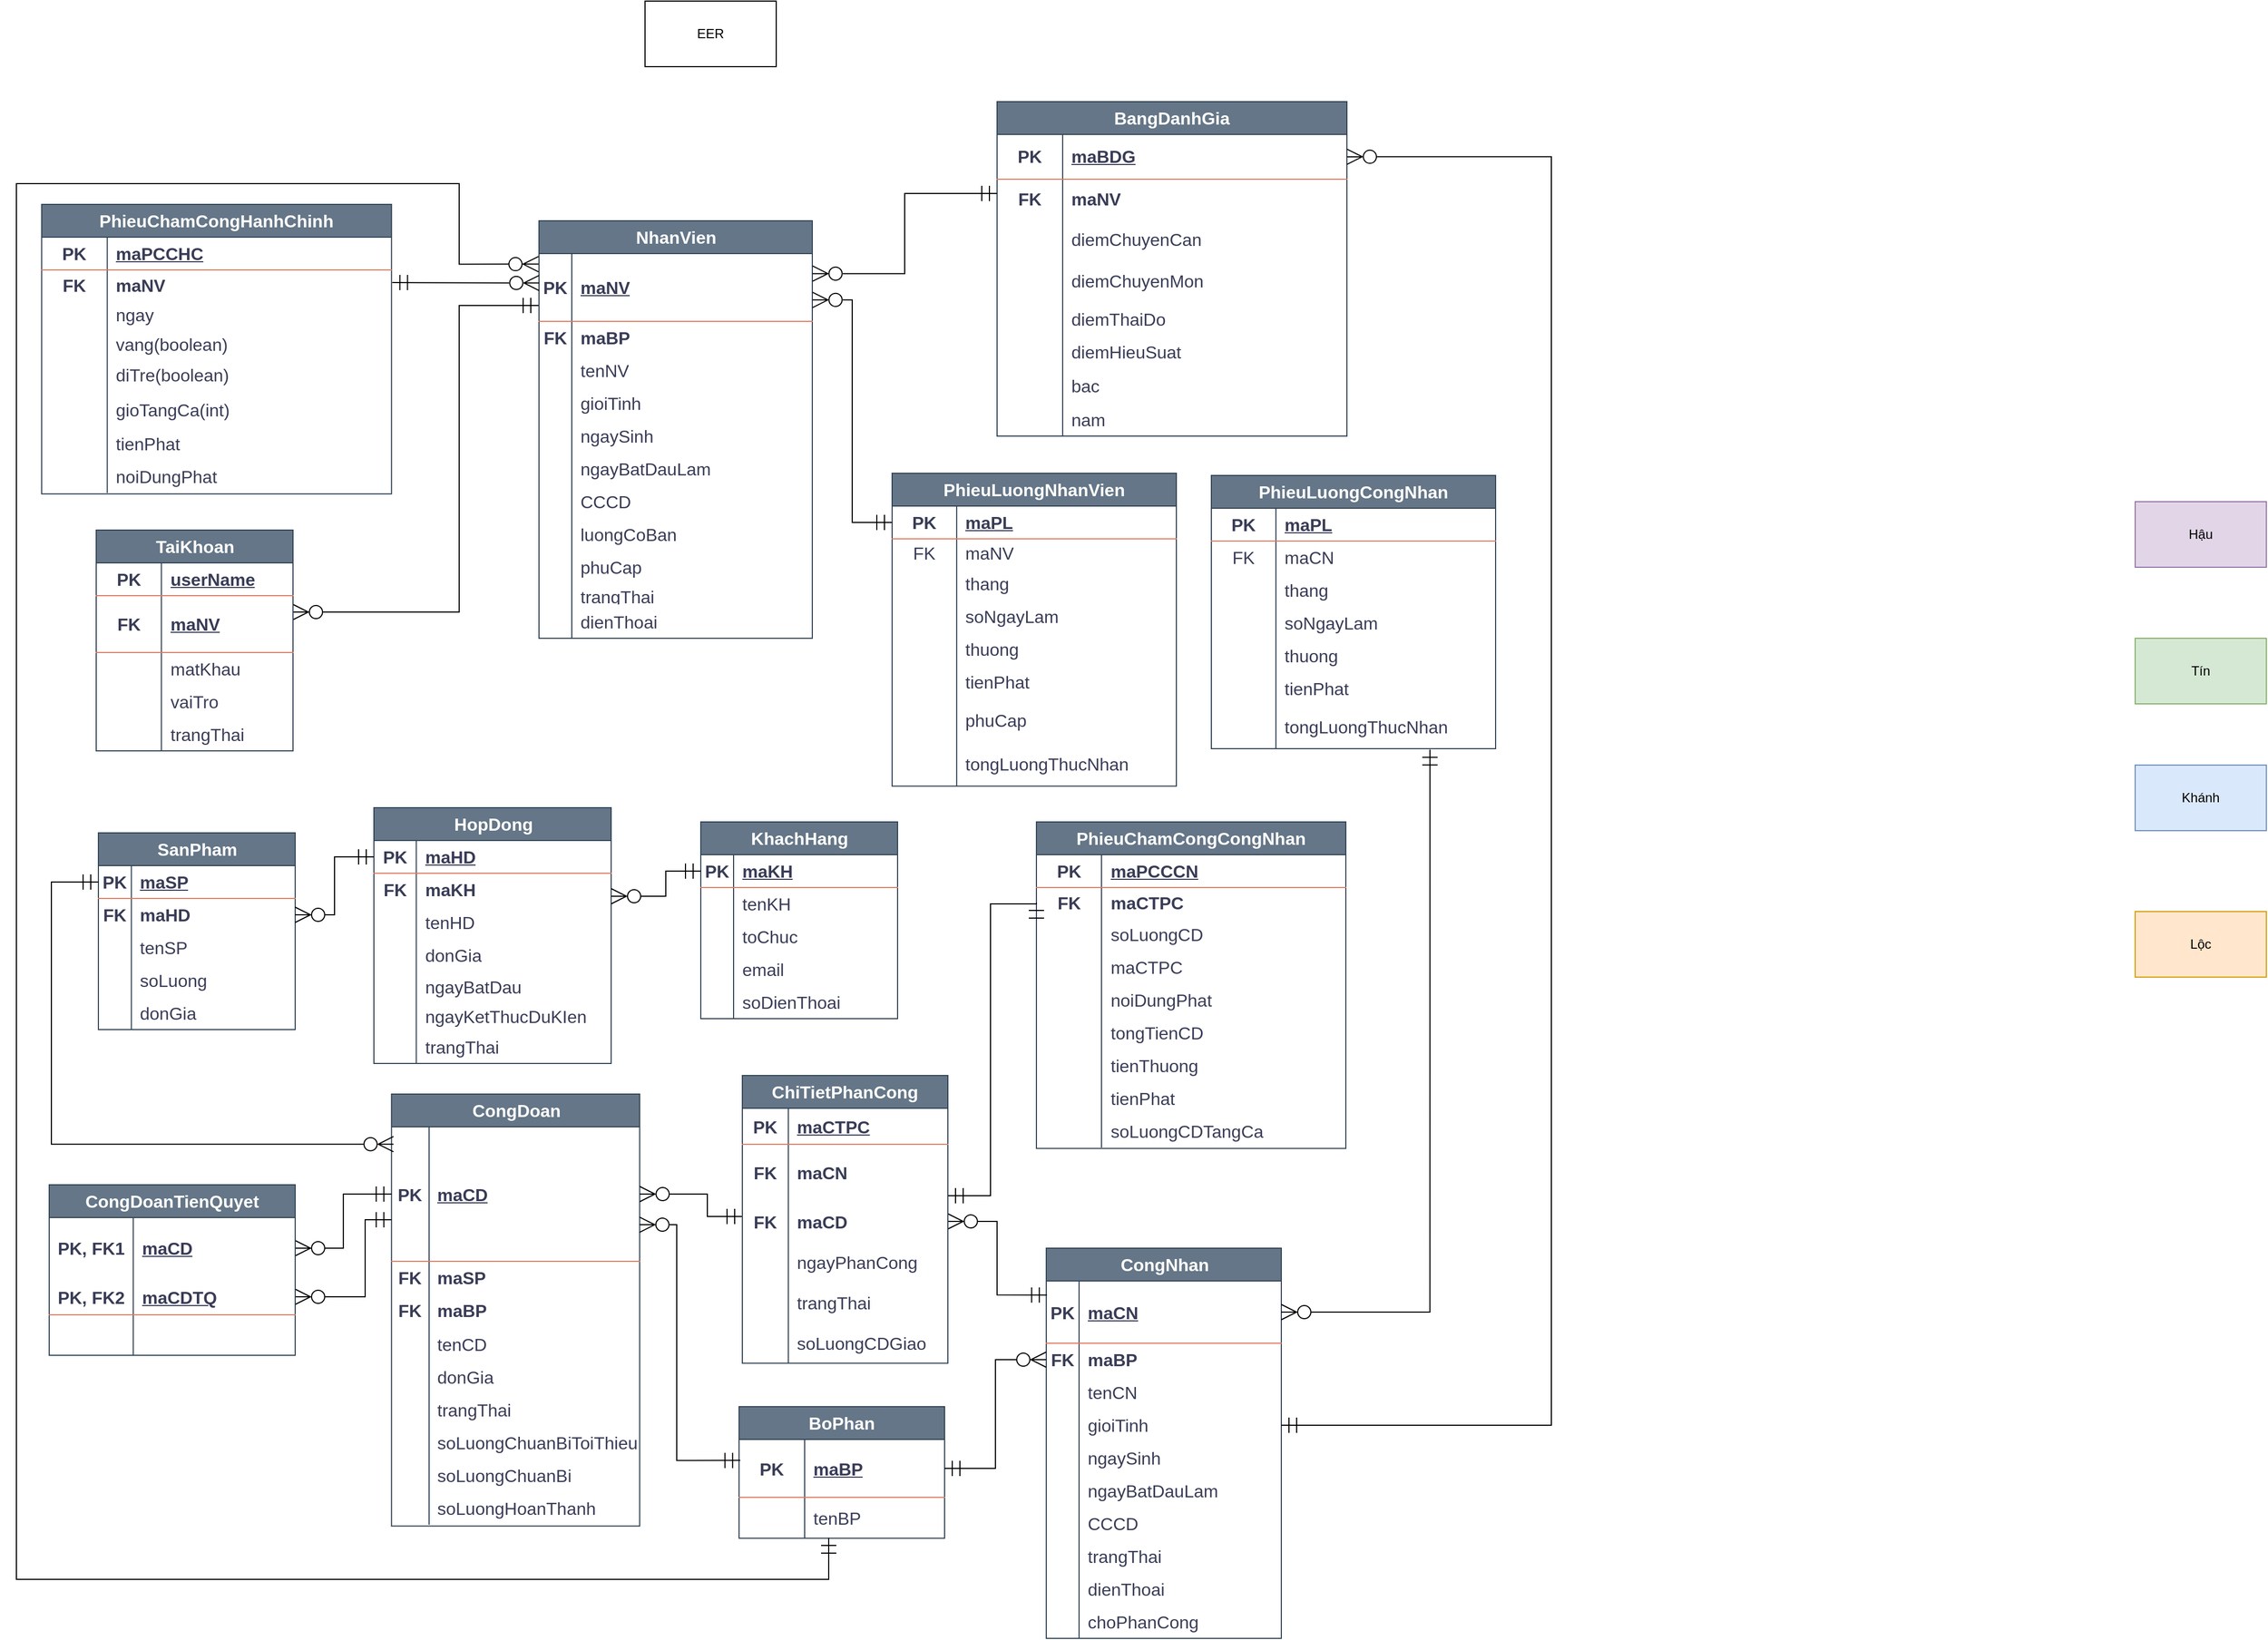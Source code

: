 <mxfile version="22.0.8" type="github" pages="3">
  <diagram name="ERD" id="Ghzsh77A64IIgHnaPyvm">
    <mxGraphModel dx="2890" dy="73" grid="0" gridSize="10" guides="1" tooltips="1" connect="1" arrows="1" fold="1" page="0" pageScale="1" pageWidth="850" pageHeight="1100" background="none" math="0" shadow="0">
      <root>
        <mxCell id="0" />
        <mxCell id="1" parent="0" />
        <mxCell id="bbp2gtLHsUWTdlWe-nVv-793" value="CongNhan" style="shape=table;startSize=30;container=1;collapsible=1;childLayout=tableLayout;fixedRows=1;rowLines=0;fontStyle=1;align=center;resizeLast=1;html=1;labelBackgroundColor=none;fillColor=#647687;strokeColor=#314354;fontSize=16;fontColor=#ffffff;" parent="1" vertex="1">
          <mxGeometry x="1077" y="2954" width="215" height="357" as="geometry" />
        </mxCell>
        <mxCell id="bbp2gtLHsUWTdlWe-nVv-794" value="" style="shape=tableRow;horizontal=0;startSize=0;swimlaneHead=0;swimlaneBody=0;fillColor=none;collapsible=0;dropTarget=0;points=[[0,0.5],[1,0.5]];portConstraint=eastwest;top=0;left=0;right=0;bottom=1;labelBackgroundColor=none;strokeColor=#E07A5F;fontColor=#393C56;fontSize=16;" parent="bbp2gtLHsUWTdlWe-nVv-793" vertex="1">
          <mxGeometry y="30" width="215" height="57" as="geometry" />
        </mxCell>
        <mxCell id="bbp2gtLHsUWTdlWe-nVv-795" value="PK" style="shape=partialRectangle;connectable=0;fillColor=none;top=0;left=0;bottom=0;right=0;fontStyle=1;overflow=hidden;whiteSpace=wrap;html=1;labelBackgroundColor=none;strokeColor=#E07A5F;fontColor=#393C56;fontSize=16;" parent="bbp2gtLHsUWTdlWe-nVv-794" vertex="1">
          <mxGeometry width="30" height="57" as="geometry">
            <mxRectangle width="30" height="57" as="alternateBounds" />
          </mxGeometry>
        </mxCell>
        <mxCell id="bbp2gtLHsUWTdlWe-nVv-796" value="maCN" style="shape=partialRectangle;connectable=0;fillColor=none;top=0;left=0;bottom=0;right=0;align=left;spacingLeft=6;fontStyle=5;overflow=hidden;whiteSpace=wrap;html=1;labelBackgroundColor=none;strokeColor=#E07A5F;fontColor=#393C56;fontSize=16;" parent="bbp2gtLHsUWTdlWe-nVv-794" vertex="1">
          <mxGeometry x="30" width="185" height="57" as="geometry">
            <mxRectangle width="185" height="57" as="alternateBounds" />
          </mxGeometry>
        </mxCell>
        <mxCell id="sxXD3YAiDzQdk8rGUKJm-125" style="shape=tableRow;horizontal=0;startSize=0;swimlaneHead=0;swimlaneBody=0;fillColor=none;collapsible=0;dropTarget=0;points=[[0,0.5],[1,0.5]];portConstraint=eastwest;top=0;left=0;right=0;bottom=0;labelBackgroundColor=none;strokeColor=#E07A5F;fontColor=#393C56;fontSize=16;" parent="bbp2gtLHsUWTdlWe-nVv-793" vertex="1">
          <mxGeometry y="87" width="215" height="30" as="geometry" />
        </mxCell>
        <mxCell id="sxXD3YAiDzQdk8rGUKJm-126" value="&lt;b&gt;FK&lt;/b&gt;" style="shape=partialRectangle;connectable=0;fillColor=none;top=0;left=0;bottom=0;right=0;editable=1;overflow=hidden;whiteSpace=wrap;html=1;labelBackgroundColor=none;strokeColor=#E07A5F;fontColor=#393C56;fontSize=16;" parent="sxXD3YAiDzQdk8rGUKJm-125" vertex="1">
          <mxGeometry width="30" height="30" as="geometry">
            <mxRectangle width="30" height="30" as="alternateBounds" />
          </mxGeometry>
        </mxCell>
        <mxCell id="sxXD3YAiDzQdk8rGUKJm-127" value="&lt;b&gt;maBP&lt;/b&gt;" style="shape=partialRectangle;connectable=0;fillColor=none;top=0;left=0;bottom=0;right=0;align=left;spacingLeft=6;overflow=hidden;whiteSpace=wrap;html=1;labelBackgroundColor=none;strokeColor=#E07A5F;fontColor=#393C56;fontSize=16;" parent="sxXD3YAiDzQdk8rGUKJm-125" vertex="1">
          <mxGeometry x="30" width="185" height="30" as="geometry">
            <mxRectangle width="185" height="30" as="alternateBounds" />
          </mxGeometry>
        </mxCell>
        <mxCell id="bbp2gtLHsUWTdlWe-nVv-797" value="" style="shape=tableRow;horizontal=0;startSize=0;swimlaneHead=0;swimlaneBody=0;fillColor=none;collapsible=0;dropTarget=0;points=[[0,0.5],[1,0.5]];portConstraint=eastwest;top=0;left=0;right=0;bottom=0;labelBackgroundColor=none;strokeColor=#E07A5F;fontColor=#393C56;fontSize=16;" parent="bbp2gtLHsUWTdlWe-nVv-793" vertex="1">
          <mxGeometry y="117" width="215" height="30" as="geometry" />
        </mxCell>
        <mxCell id="bbp2gtLHsUWTdlWe-nVv-798" value="" style="shape=partialRectangle;connectable=0;fillColor=none;top=0;left=0;bottom=0;right=0;editable=1;overflow=hidden;whiteSpace=wrap;html=1;labelBackgroundColor=none;strokeColor=#E07A5F;fontColor=#393C56;fontSize=16;" parent="bbp2gtLHsUWTdlWe-nVv-797" vertex="1">
          <mxGeometry width="30" height="30" as="geometry">
            <mxRectangle width="30" height="30" as="alternateBounds" />
          </mxGeometry>
        </mxCell>
        <mxCell id="bbp2gtLHsUWTdlWe-nVv-799" value="tenCN" style="shape=partialRectangle;connectable=0;fillColor=none;top=0;left=0;bottom=0;right=0;align=left;spacingLeft=6;overflow=hidden;whiteSpace=wrap;html=1;labelBackgroundColor=none;strokeColor=#E07A5F;fontColor=#393C56;fontSize=16;" parent="bbp2gtLHsUWTdlWe-nVv-797" vertex="1">
          <mxGeometry x="30" width="185" height="30" as="geometry">
            <mxRectangle width="185" height="30" as="alternateBounds" />
          </mxGeometry>
        </mxCell>
        <mxCell id="bbp2gtLHsUWTdlWe-nVv-803" value="" style="shape=tableRow;horizontal=0;startSize=0;swimlaneHead=0;swimlaneBody=0;fillColor=none;collapsible=0;dropTarget=0;points=[[0,0.5],[1,0.5]];portConstraint=eastwest;top=0;left=0;right=0;bottom=0;labelBackgroundColor=none;strokeColor=#E07A5F;fontColor=#393C56;fontSize=16;" parent="bbp2gtLHsUWTdlWe-nVv-793" vertex="1">
          <mxGeometry y="147" width="215" height="30" as="geometry" />
        </mxCell>
        <mxCell id="bbp2gtLHsUWTdlWe-nVv-804" value="" style="shape=partialRectangle;connectable=0;fillColor=none;top=0;left=0;bottom=0;right=0;editable=1;overflow=hidden;whiteSpace=wrap;html=1;labelBackgroundColor=none;strokeColor=#E07A5F;fontColor=#393C56;fontSize=16;" parent="bbp2gtLHsUWTdlWe-nVv-803" vertex="1">
          <mxGeometry width="30" height="30" as="geometry">
            <mxRectangle width="30" height="30" as="alternateBounds" />
          </mxGeometry>
        </mxCell>
        <mxCell id="bbp2gtLHsUWTdlWe-nVv-805" value="gioiTinh" style="shape=partialRectangle;connectable=0;fillColor=none;top=0;left=0;bottom=0;right=0;align=left;spacingLeft=6;overflow=hidden;whiteSpace=wrap;html=1;labelBackgroundColor=none;strokeColor=#E07A5F;fontColor=#393C56;fontSize=16;" parent="bbp2gtLHsUWTdlWe-nVv-803" vertex="1">
          <mxGeometry x="30" width="185" height="30" as="geometry">
            <mxRectangle width="185" height="30" as="alternateBounds" />
          </mxGeometry>
        </mxCell>
        <mxCell id="bbp2gtLHsUWTdlWe-nVv-806" value="" style="shape=tableRow;horizontal=0;startSize=0;swimlaneHead=0;swimlaneBody=0;fillColor=none;collapsible=0;dropTarget=0;points=[[0,0.5],[1,0.5]];portConstraint=eastwest;top=0;left=0;right=0;bottom=0;labelBackgroundColor=none;strokeColor=#E07A5F;fontColor=#393C56;fontSize=16;" parent="bbp2gtLHsUWTdlWe-nVv-793" vertex="1">
          <mxGeometry y="177" width="215" height="30" as="geometry" />
        </mxCell>
        <mxCell id="bbp2gtLHsUWTdlWe-nVv-807" value="" style="shape=partialRectangle;connectable=0;fillColor=none;top=0;left=0;bottom=0;right=0;editable=1;overflow=hidden;whiteSpace=wrap;html=1;labelBackgroundColor=none;strokeColor=#E07A5F;fontColor=#393C56;fontSize=16;" parent="bbp2gtLHsUWTdlWe-nVv-806" vertex="1">
          <mxGeometry width="30" height="30" as="geometry">
            <mxRectangle width="30" height="30" as="alternateBounds" />
          </mxGeometry>
        </mxCell>
        <mxCell id="bbp2gtLHsUWTdlWe-nVv-808" value="ngaySinh" style="shape=partialRectangle;connectable=0;fillColor=none;top=0;left=0;bottom=0;right=0;align=left;spacingLeft=6;overflow=hidden;whiteSpace=wrap;html=1;labelBackgroundColor=none;strokeColor=#E07A5F;fontColor=#393C56;fontSize=16;" parent="bbp2gtLHsUWTdlWe-nVv-806" vertex="1">
          <mxGeometry x="30" width="185" height="30" as="geometry">
            <mxRectangle width="185" height="30" as="alternateBounds" />
          </mxGeometry>
        </mxCell>
        <mxCell id="bbp2gtLHsUWTdlWe-nVv-809" value="" style="shape=tableRow;horizontal=0;startSize=0;swimlaneHead=0;swimlaneBody=0;fillColor=none;collapsible=0;dropTarget=0;points=[[0,0.5],[1,0.5]];portConstraint=eastwest;top=0;left=0;right=0;bottom=0;labelBackgroundColor=none;strokeColor=#E07A5F;fontColor=#393C56;fontSize=16;" parent="bbp2gtLHsUWTdlWe-nVv-793" vertex="1">
          <mxGeometry y="207" width="215" height="30" as="geometry" />
        </mxCell>
        <mxCell id="bbp2gtLHsUWTdlWe-nVv-810" value="" style="shape=partialRectangle;connectable=0;fillColor=none;top=0;left=0;bottom=0;right=0;editable=1;overflow=hidden;whiteSpace=wrap;html=1;labelBackgroundColor=none;strokeColor=#E07A5F;fontColor=#393C56;fontSize=16;" parent="bbp2gtLHsUWTdlWe-nVv-809" vertex="1">
          <mxGeometry width="30" height="30" as="geometry">
            <mxRectangle width="30" height="30" as="alternateBounds" />
          </mxGeometry>
        </mxCell>
        <mxCell id="bbp2gtLHsUWTdlWe-nVv-811" value="ngayBatDauLam" style="shape=partialRectangle;connectable=0;fillColor=none;top=0;left=0;bottom=0;right=0;align=left;spacingLeft=6;overflow=hidden;whiteSpace=wrap;html=1;labelBackgroundColor=none;strokeColor=#E07A5F;fontColor=#393C56;fontSize=16;" parent="bbp2gtLHsUWTdlWe-nVv-809" vertex="1">
          <mxGeometry x="30" width="185" height="30" as="geometry">
            <mxRectangle width="185" height="30" as="alternateBounds" />
          </mxGeometry>
        </mxCell>
        <mxCell id="bbp2gtLHsUWTdlWe-nVv-812" value="" style="shape=tableRow;horizontal=0;startSize=0;swimlaneHead=0;swimlaneBody=0;fillColor=none;collapsible=0;dropTarget=0;points=[[0,0.5],[1,0.5]];portConstraint=eastwest;top=0;left=0;right=0;bottom=0;labelBackgroundColor=none;strokeColor=#E07A5F;fontColor=#393C56;fontSize=16;" parent="bbp2gtLHsUWTdlWe-nVv-793" vertex="1">
          <mxGeometry y="237" width="215" height="30" as="geometry" />
        </mxCell>
        <mxCell id="bbp2gtLHsUWTdlWe-nVv-813" value="" style="shape=partialRectangle;connectable=0;fillColor=none;top=0;left=0;bottom=0;right=0;editable=1;overflow=hidden;whiteSpace=wrap;html=1;labelBackgroundColor=none;strokeColor=#E07A5F;fontColor=#393C56;fontSize=16;" parent="bbp2gtLHsUWTdlWe-nVv-812" vertex="1">
          <mxGeometry width="30" height="30" as="geometry">
            <mxRectangle width="30" height="30" as="alternateBounds" />
          </mxGeometry>
        </mxCell>
        <mxCell id="bbp2gtLHsUWTdlWe-nVv-814" value="CCCD" style="shape=partialRectangle;connectable=0;fillColor=none;top=0;left=0;bottom=0;right=0;align=left;spacingLeft=6;overflow=hidden;whiteSpace=wrap;html=1;labelBackgroundColor=none;strokeColor=#E07A5F;fontColor=#393C56;fontSize=16;" parent="bbp2gtLHsUWTdlWe-nVv-812" vertex="1">
          <mxGeometry x="30" width="185" height="30" as="geometry">
            <mxRectangle width="185" height="30" as="alternateBounds" />
          </mxGeometry>
        </mxCell>
        <mxCell id="bbp2gtLHsUWTdlWe-nVv-815" value="" style="shape=tableRow;horizontal=0;startSize=0;swimlaneHead=0;swimlaneBody=0;fillColor=none;collapsible=0;dropTarget=0;points=[[0,0.5],[1,0.5]];portConstraint=eastwest;top=0;left=0;right=0;bottom=0;labelBackgroundColor=none;strokeColor=#E07A5F;fontColor=#393C56;fontSize=16;" parent="bbp2gtLHsUWTdlWe-nVv-793" vertex="1">
          <mxGeometry y="267" width="215" height="30" as="geometry" />
        </mxCell>
        <mxCell id="bbp2gtLHsUWTdlWe-nVv-816" value="" style="shape=partialRectangle;connectable=0;fillColor=none;top=0;left=0;bottom=0;right=0;editable=1;overflow=hidden;whiteSpace=wrap;html=1;labelBackgroundColor=none;strokeColor=#E07A5F;fontColor=#393C56;fontSize=16;" parent="bbp2gtLHsUWTdlWe-nVv-815" vertex="1">
          <mxGeometry width="30" height="30" as="geometry">
            <mxRectangle width="30" height="30" as="alternateBounds" />
          </mxGeometry>
        </mxCell>
        <mxCell id="bbp2gtLHsUWTdlWe-nVv-817" value="trangThai" style="shape=partialRectangle;connectable=0;fillColor=none;top=0;left=0;bottom=0;right=0;align=left;spacingLeft=6;overflow=hidden;whiteSpace=wrap;html=1;labelBackgroundColor=none;strokeColor=#E07A5F;fontColor=#393C56;fontSize=16;" parent="bbp2gtLHsUWTdlWe-nVv-815" vertex="1">
          <mxGeometry x="30" width="185" height="30" as="geometry">
            <mxRectangle width="185" height="30" as="alternateBounds" />
          </mxGeometry>
        </mxCell>
        <mxCell id="PDIU3ngx5UrrGRpVdknG-1" value="" style="shape=tableRow;horizontal=0;startSize=0;swimlaneHead=0;swimlaneBody=0;fillColor=none;collapsible=0;dropTarget=0;points=[[0,0.5],[1,0.5]];portConstraint=eastwest;top=0;left=0;right=0;bottom=0;labelBackgroundColor=none;strokeColor=#E07A5F;fontColor=#393C56;fontSize=16;" parent="bbp2gtLHsUWTdlWe-nVv-793" vertex="1">
          <mxGeometry y="297" width="215" height="30" as="geometry" />
        </mxCell>
        <mxCell id="PDIU3ngx5UrrGRpVdknG-2" value="" style="shape=partialRectangle;connectable=0;fillColor=none;top=0;left=0;bottom=0;right=0;editable=1;overflow=hidden;whiteSpace=wrap;html=1;labelBackgroundColor=none;strokeColor=#E07A5F;fontColor=#393C56;fontSize=16;" parent="PDIU3ngx5UrrGRpVdknG-1" vertex="1">
          <mxGeometry width="30" height="30" as="geometry">
            <mxRectangle width="30" height="30" as="alternateBounds" />
          </mxGeometry>
        </mxCell>
        <mxCell id="PDIU3ngx5UrrGRpVdknG-3" value="dienThoai" style="shape=partialRectangle;connectable=0;fillColor=none;top=0;left=0;bottom=0;right=0;align=left;spacingLeft=6;overflow=hidden;whiteSpace=wrap;html=1;labelBackgroundColor=none;strokeColor=#E07A5F;fontColor=#393C56;fontSize=16;" parent="PDIU3ngx5UrrGRpVdknG-1" vertex="1">
          <mxGeometry x="30" width="185" height="30" as="geometry">
            <mxRectangle width="185" height="30" as="alternateBounds" />
          </mxGeometry>
        </mxCell>
        <mxCell id="PDIU3ngx5UrrGRpVdknG-4" value="" style="shape=tableRow;horizontal=0;startSize=0;swimlaneHead=0;swimlaneBody=0;fillColor=none;collapsible=0;dropTarget=0;points=[[0,0.5],[1,0.5]];portConstraint=eastwest;top=0;left=0;right=0;bottom=0;labelBackgroundColor=none;strokeColor=#E07A5F;fontColor=#393C56;fontSize=16;" parent="bbp2gtLHsUWTdlWe-nVv-793" vertex="1">
          <mxGeometry y="327" width="215" height="30" as="geometry" />
        </mxCell>
        <mxCell id="PDIU3ngx5UrrGRpVdknG-5" value="" style="shape=partialRectangle;connectable=0;fillColor=none;top=0;left=0;bottom=0;right=0;editable=1;overflow=hidden;whiteSpace=wrap;html=1;labelBackgroundColor=none;strokeColor=#E07A5F;fontColor=#393C56;fontSize=16;" parent="PDIU3ngx5UrrGRpVdknG-4" vertex="1">
          <mxGeometry width="30" height="30" as="geometry">
            <mxRectangle width="30" height="30" as="alternateBounds" />
          </mxGeometry>
        </mxCell>
        <mxCell id="PDIU3ngx5UrrGRpVdknG-6" value="choPhanCong" style="shape=partialRectangle;connectable=0;fillColor=none;top=0;left=0;bottom=0;right=0;align=left;spacingLeft=6;overflow=hidden;whiteSpace=wrap;html=1;labelBackgroundColor=none;strokeColor=#E07A5F;fontColor=#393C56;fontSize=16;" parent="PDIU3ngx5UrrGRpVdknG-4" vertex="1">
          <mxGeometry x="30" width="185" height="30" as="geometry">
            <mxRectangle width="185" height="30" as="alternateBounds" />
          </mxGeometry>
        </mxCell>
        <mxCell id="bbp2gtLHsUWTdlWe-nVv-818" value="SanPham" style="shape=table;startSize=30;container=1;collapsible=1;childLayout=tableLayout;fixedRows=1;rowLines=0;fontStyle=1;align=center;resizeLast=1;html=1;labelBackgroundColor=none;fillColor=#647687;strokeColor=#314354;fontSize=16;fontColor=#ffffff;" parent="1" vertex="1">
          <mxGeometry x="210" y="2574" width="180" height="180" as="geometry" />
        </mxCell>
        <mxCell id="bbp2gtLHsUWTdlWe-nVv-819" value="" style="shape=tableRow;horizontal=0;startSize=0;swimlaneHead=0;swimlaneBody=0;fillColor=none;collapsible=0;dropTarget=0;points=[[0,0.5],[1,0.5]];portConstraint=eastwest;top=0;left=0;right=0;bottom=1;labelBackgroundColor=none;strokeColor=#E07A5F;fontColor=#393C56;fontSize=16;" parent="bbp2gtLHsUWTdlWe-nVv-818" vertex="1">
          <mxGeometry y="30" width="180" height="30" as="geometry" />
        </mxCell>
        <mxCell id="bbp2gtLHsUWTdlWe-nVv-820" value="PK" style="shape=partialRectangle;connectable=0;fillColor=none;top=0;left=0;bottom=0;right=0;fontStyle=1;overflow=hidden;whiteSpace=wrap;html=1;labelBackgroundColor=none;strokeColor=#E07A5F;fontColor=#393C56;fontSize=16;" parent="bbp2gtLHsUWTdlWe-nVv-819" vertex="1">
          <mxGeometry width="30.167" height="30" as="geometry">
            <mxRectangle width="30.167" height="30" as="alternateBounds" />
          </mxGeometry>
        </mxCell>
        <mxCell id="bbp2gtLHsUWTdlWe-nVv-821" value="maSP" style="shape=partialRectangle;connectable=0;fillColor=none;top=0;left=0;bottom=0;right=0;align=left;spacingLeft=6;fontStyle=5;overflow=hidden;whiteSpace=wrap;html=1;labelBackgroundColor=none;strokeColor=#E07A5F;fontColor=#393C56;fontSize=16;" parent="bbp2gtLHsUWTdlWe-nVv-819" vertex="1">
          <mxGeometry x="30.167" width="149.833" height="30" as="geometry">
            <mxRectangle width="149.833" height="30" as="alternateBounds" />
          </mxGeometry>
        </mxCell>
        <mxCell id="bbp2gtLHsUWTdlWe-nVv-822" value="" style="shape=tableRow;horizontal=0;startSize=0;swimlaneHead=0;swimlaneBody=0;fillColor=none;collapsible=0;dropTarget=0;points=[[0,0.5],[1,0.5]];portConstraint=eastwest;top=0;left=0;right=0;bottom=0;labelBackgroundColor=none;strokeColor=#E07A5F;fontColor=#393C56;fontSize=16;" parent="bbp2gtLHsUWTdlWe-nVv-818" vertex="1">
          <mxGeometry y="60" width="180" height="30" as="geometry" />
        </mxCell>
        <mxCell id="bbp2gtLHsUWTdlWe-nVv-823" value="FK" style="shape=partialRectangle;connectable=0;fillColor=none;top=0;left=0;bottom=0;right=0;editable=1;overflow=hidden;whiteSpace=wrap;html=1;fontStyle=1;labelBackgroundColor=none;strokeColor=#E07A5F;fontColor=#393C56;fontSize=16;" parent="bbp2gtLHsUWTdlWe-nVv-822" vertex="1">
          <mxGeometry width="30.167" height="30" as="geometry">
            <mxRectangle width="30.167" height="30" as="alternateBounds" />
          </mxGeometry>
        </mxCell>
        <mxCell id="bbp2gtLHsUWTdlWe-nVv-824" value="maHD" style="shape=partialRectangle;connectable=0;fillColor=none;top=0;left=0;bottom=0;right=0;align=left;spacingLeft=6;overflow=hidden;whiteSpace=wrap;html=1;fontStyle=1;labelBackgroundColor=none;strokeColor=#E07A5F;fontColor=#393C56;fontSize=16;" parent="bbp2gtLHsUWTdlWe-nVv-822" vertex="1">
          <mxGeometry x="30.167" width="149.833" height="30" as="geometry">
            <mxRectangle width="149.833" height="30" as="alternateBounds" />
          </mxGeometry>
        </mxCell>
        <mxCell id="bbp2gtLHsUWTdlWe-nVv-825" value="" style="shape=tableRow;horizontal=0;startSize=0;swimlaneHead=0;swimlaneBody=0;fillColor=none;collapsible=0;dropTarget=0;points=[[0,0.5],[1,0.5]];portConstraint=eastwest;top=0;left=0;right=0;bottom=0;labelBackgroundColor=none;strokeColor=#E07A5F;fontColor=#393C56;fontSize=16;" parent="bbp2gtLHsUWTdlWe-nVv-818" vertex="1">
          <mxGeometry y="90" width="180" height="30" as="geometry" />
        </mxCell>
        <mxCell id="bbp2gtLHsUWTdlWe-nVv-826" value="" style="shape=partialRectangle;connectable=0;fillColor=none;top=0;left=0;bottom=0;right=0;editable=1;overflow=hidden;whiteSpace=wrap;html=1;labelBackgroundColor=none;strokeColor=#E07A5F;fontColor=#393C56;fontSize=16;" parent="bbp2gtLHsUWTdlWe-nVv-825" vertex="1">
          <mxGeometry width="30.167" height="30" as="geometry">
            <mxRectangle width="30.167" height="30" as="alternateBounds" />
          </mxGeometry>
        </mxCell>
        <mxCell id="bbp2gtLHsUWTdlWe-nVv-827" value="tenSP" style="shape=partialRectangle;connectable=0;fillColor=none;top=0;left=0;bottom=0;right=0;align=left;spacingLeft=6;overflow=hidden;whiteSpace=wrap;html=1;labelBackgroundColor=none;strokeColor=#E07A5F;fontColor=#393C56;fontSize=16;" parent="bbp2gtLHsUWTdlWe-nVv-825" vertex="1">
          <mxGeometry x="30.167" width="149.833" height="30" as="geometry">
            <mxRectangle width="149.833" height="30" as="alternateBounds" />
          </mxGeometry>
        </mxCell>
        <mxCell id="bbp2gtLHsUWTdlWe-nVv-828" value="" style="shape=tableRow;horizontal=0;startSize=0;swimlaneHead=0;swimlaneBody=0;fillColor=none;collapsible=0;dropTarget=0;points=[[0,0.5],[1,0.5]];portConstraint=eastwest;top=0;left=0;right=0;bottom=0;labelBackgroundColor=none;strokeColor=#E07A5F;fontColor=#393C56;fontSize=16;" parent="bbp2gtLHsUWTdlWe-nVv-818" vertex="1">
          <mxGeometry y="120" width="180" height="30" as="geometry" />
        </mxCell>
        <mxCell id="bbp2gtLHsUWTdlWe-nVv-829" value="" style="shape=partialRectangle;connectable=0;fillColor=none;top=0;left=0;bottom=0;right=0;editable=1;overflow=hidden;whiteSpace=wrap;html=1;labelBackgroundColor=none;strokeColor=#E07A5F;fontColor=#393C56;fontSize=16;" parent="bbp2gtLHsUWTdlWe-nVv-828" vertex="1">
          <mxGeometry width="30.167" height="30" as="geometry">
            <mxRectangle width="30.167" height="30" as="alternateBounds" />
          </mxGeometry>
        </mxCell>
        <mxCell id="bbp2gtLHsUWTdlWe-nVv-830" value="soLuong" style="shape=partialRectangle;connectable=0;fillColor=none;top=0;left=0;bottom=0;right=0;align=left;spacingLeft=6;overflow=hidden;whiteSpace=wrap;html=1;labelBackgroundColor=none;strokeColor=#E07A5F;fontColor=#393C56;fontSize=16;" parent="bbp2gtLHsUWTdlWe-nVv-828" vertex="1">
          <mxGeometry x="30.167" width="149.833" height="30" as="geometry">
            <mxRectangle width="149.833" height="30" as="alternateBounds" />
          </mxGeometry>
        </mxCell>
        <mxCell id="bbp2gtLHsUWTdlWe-nVv-831" value="" style="shape=tableRow;horizontal=0;startSize=0;swimlaneHead=0;swimlaneBody=0;fillColor=none;collapsible=0;dropTarget=0;points=[[0,0.5],[1,0.5]];portConstraint=eastwest;top=0;left=0;right=0;bottom=0;labelBackgroundColor=none;strokeColor=#E07A5F;fontColor=#393C56;fontSize=16;" parent="bbp2gtLHsUWTdlWe-nVv-818" vertex="1">
          <mxGeometry y="150" width="180" height="30" as="geometry" />
        </mxCell>
        <mxCell id="bbp2gtLHsUWTdlWe-nVv-832" value="" style="shape=partialRectangle;connectable=0;fillColor=none;top=0;left=0;bottom=0;right=0;editable=1;overflow=hidden;whiteSpace=wrap;html=1;labelBackgroundColor=none;strokeColor=#E07A5F;fontColor=#393C56;fontSize=16;" parent="bbp2gtLHsUWTdlWe-nVv-831" vertex="1">
          <mxGeometry width="30.167" height="30" as="geometry">
            <mxRectangle width="30.167" height="30" as="alternateBounds" />
          </mxGeometry>
        </mxCell>
        <mxCell id="bbp2gtLHsUWTdlWe-nVv-833" value="donGia" style="shape=partialRectangle;connectable=0;fillColor=none;top=0;left=0;bottom=0;right=0;align=left;spacingLeft=6;overflow=hidden;whiteSpace=wrap;html=1;labelBackgroundColor=none;strokeColor=#E07A5F;fontColor=#393C56;fontSize=16;" parent="bbp2gtLHsUWTdlWe-nVv-831" vertex="1">
          <mxGeometry x="30.167" width="149.833" height="30" as="geometry">
            <mxRectangle width="149.833" height="30" as="alternateBounds" />
          </mxGeometry>
        </mxCell>
        <mxCell id="bbp2gtLHsUWTdlWe-nVv-834" value="HopDong" style="shape=table;startSize=30;container=1;collapsible=1;childLayout=tableLayout;fixedRows=1;rowLines=0;fontStyle=1;align=center;resizeLast=1;html=1;labelBackgroundColor=none;fillColor=#647687;strokeColor=#314354;fontSize=16;fontColor=#ffffff;" parent="1" vertex="1">
          <mxGeometry x="462" y="2551" width="217" height="234" as="geometry" />
        </mxCell>
        <mxCell id="bbp2gtLHsUWTdlWe-nVv-835" value="" style="shape=tableRow;horizontal=0;startSize=0;swimlaneHead=0;swimlaneBody=0;fillColor=none;collapsible=0;dropTarget=0;points=[[0,0.5],[1,0.5]];portConstraint=eastwest;top=0;left=0;right=0;bottom=1;labelBackgroundColor=none;strokeColor=#E07A5F;fontColor=#393C56;fontSize=16;" parent="bbp2gtLHsUWTdlWe-nVv-834" vertex="1">
          <mxGeometry y="30" width="217" height="30" as="geometry" />
        </mxCell>
        <mxCell id="bbp2gtLHsUWTdlWe-nVv-836" value="PK" style="shape=partialRectangle;connectable=0;fillColor=none;top=0;left=0;bottom=0;right=0;fontStyle=1;overflow=hidden;whiteSpace=wrap;html=1;labelBackgroundColor=none;strokeColor=#E07A5F;fontColor=#393C56;fontSize=16;" parent="bbp2gtLHsUWTdlWe-nVv-835" vertex="1">
          <mxGeometry width="38.75" height="30" as="geometry">
            <mxRectangle width="38.75" height="30" as="alternateBounds" />
          </mxGeometry>
        </mxCell>
        <mxCell id="bbp2gtLHsUWTdlWe-nVv-837" value="maHD" style="shape=partialRectangle;connectable=0;fillColor=none;top=0;left=0;bottom=0;right=0;align=left;spacingLeft=6;fontStyle=5;overflow=hidden;whiteSpace=wrap;html=1;labelBackgroundColor=none;strokeColor=#E07A5F;fontColor=#393C56;fontSize=16;" parent="bbp2gtLHsUWTdlWe-nVv-835" vertex="1">
          <mxGeometry x="38.75" width="178.25" height="30" as="geometry">
            <mxRectangle width="178.25" height="30" as="alternateBounds" />
          </mxGeometry>
        </mxCell>
        <mxCell id="bbp2gtLHsUWTdlWe-nVv-838" value="" style="shape=tableRow;horizontal=0;startSize=0;swimlaneHead=0;swimlaneBody=0;fillColor=none;collapsible=0;dropTarget=0;points=[[0,0.5],[1,0.5]];portConstraint=eastwest;top=0;left=0;right=0;bottom=0;labelBackgroundColor=none;strokeColor=#E07A5F;fontColor=#393C56;fontSize=16;" parent="bbp2gtLHsUWTdlWe-nVv-834" vertex="1">
          <mxGeometry y="60" width="217" height="30" as="geometry" />
        </mxCell>
        <mxCell id="bbp2gtLHsUWTdlWe-nVv-839" value="FK" style="shape=partialRectangle;connectable=0;fillColor=none;top=0;left=0;bottom=0;right=0;editable=1;overflow=hidden;whiteSpace=wrap;html=1;fontStyle=1;labelBackgroundColor=none;strokeColor=#E07A5F;fontColor=#393C56;fontSize=16;" parent="bbp2gtLHsUWTdlWe-nVv-838" vertex="1">
          <mxGeometry width="38.75" height="30" as="geometry">
            <mxRectangle width="38.75" height="30" as="alternateBounds" />
          </mxGeometry>
        </mxCell>
        <mxCell id="bbp2gtLHsUWTdlWe-nVv-840" value="maKH" style="shape=partialRectangle;connectable=0;fillColor=none;top=0;left=0;bottom=0;right=0;align=left;spacingLeft=6;overflow=hidden;whiteSpace=wrap;html=1;fontStyle=1;labelBackgroundColor=none;strokeColor=#E07A5F;fontColor=#393C56;fontSize=16;" parent="bbp2gtLHsUWTdlWe-nVv-838" vertex="1">
          <mxGeometry x="38.75" width="178.25" height="30" as="geometry">
            <mxRectangle width="178.25" height="30" as="alternateBounds" />
          </mxGeometry>
        </mxCell>
        <mxCell id="bbp2gtLHsUWTdlWe-nVv-841" value="" style="shape=tableRow;horizontal=0;startSize=0;swimlaneHead=0;swimlaneBody=0;fillColor=none;collapsible=0;dropTarget=0;points=[[0,0.5],[1,0.5]];portConstraint=eastwest;top=0;left=0;right=0;bottom=0;labelBackgroundColor=none;strokeColor=#E07A5F;fontColor=#393C56;fontSize=16;" parent="bbp2gtLHsUWTdlWe-nVv-834" vertex="1">
          <mxGeometry y="90" width="217" height="30" as="geometry" />
        </mxCell>
        <mxCell id="bbp2gtLHsUWTdlWe-nVv-842" value="" style="shape=partialRectangle;connectable=0;fillColor=none;top=0;left=0;bottom=0;right=0;editable=1;overflow=hidden;whiteSpace=wrap;html=1;labelBackgroundColor=none;strokeColor=#E07A5F;fontColor=#393C56;fontSize=16;" parent="bbp2gtLHsUWTdlWe-nVv-841" vertex="1">
          <mxGeometry width="38.75" height="30" as="geometry">
            <mxRectangle width="38.75" height="30" as="alternateBounds" />
          </mxGeometry>
        </mxCell>
        <mxCell id="bbp2gtLHsUWTdlWe-nVv-843" value="tenHD" style="shape=partialRectangle;connectable=0;fillColor=none;top=0;left=0;bottom=0;right=0;align=left;spacingLeft=6;overflow=hidden;whiteSpace=wrap;html=1;labelBackgroundColor=none;strokeColor=#E07A5F;fontColor=#393C56;fontSize=16;" parent="bbp2gtLHsUWTdlWe-nVv-841" vertex="1">
          <mxGeometry x="38.75" width="178.25" height="30" as="geometry">
            <mxRectangle width="178.25" height="30" as="alternateBounds" />
          </mxGeometry>
        </mxCell>
        <mxCell id="bbp2gtLHsUWTdlWe-nVv-844" value="" style="shape=tableRow;horizontal=0;startSize=0;swimlaneHead=0;swimlaneBody=0;fillColor=none;collapsible=0;dropTarget=0;points=[[0,0.5],[1,0.5]];portConstraint=eastwest;top=0;left=0;right=0;bottom=0;labelBackgroundColor=none;strokeColor=#E07A5F;fontColor=#393C56;fontSize=16;" parent="bbp2gtLHsUWTdlWe-nVv-834" vertex="1">
          <mxGeometry y="120" width="217" height="30" as="geometry" />
        </mxCell>
        <mxCell id="bbp2gtLHsUWTdlWe-nVv-845" value="" style="shape=partialRectangle;connectable=0;fillColor=none;top=0;left=0;bottom=0;right=0;editable=1;overflow=hidden;whiteSpace=wrap;html=1;labelBackgroundColor=none;strokeColor=#E07A5F;fontColor=#393C56;fontSize=16;" parent="bbp2gtLHsUWTdlWe-nVv-844" vertex="1">
          <mxGeometry width="38.75" height="30" as="geometry">
            <mxRectangle width="38.75" height="30" as="alternateBounds" />
          </mxGeometry>
        </mxCell>
        <mxCell id="bbp2gtLHsUWTdlWe-nVv-846" value="donGia" style="shape=partialRectangle;connectable=0;fillColor=none;top=0;left=0;bottom=0;right=0;align=left;spacingLeft=6;overflow=hidden;whiteSpace=wrap;html=1;labelBackgroundColor=none;strokeColor=#E07A5F;fontColor=#393C56;fontSize=16;" parent="bbp2gtLHsUWTdlWe-nVv-844" vertex="1">
          <mxGeometry x="38.75" width="178.25" height="30" as="geometry">
            <mxRectangle width="178.25" height="30" as="alternateBounds" />
          </mxGeometry>
        </mxCell>
        <mxCell id="bbp2gtLHsUWTdlWe-nVv-847" value="" style="shape=tableRow;horizontal=0;startSize=0;swimlaneHead=0;swimlaneBody=0;fillColor=none;collapsible=0;dropTarget=0;points=[[0,0.5],[1,0.5]];portConstraint=eastwest;top=0;left=0;right=0;bottom=0;labelBackgroundColor=none;strokeColor=#E07A5F;fontColor=#393C56;fontSize=16;" parent="bbp2gtLHsUWTdlWe-nVv-834" vertex="1">
          <mxGeometry y="150" width="217" height="27" as="geometry" />
        </mxCell>
        <mxCell id="bbp2gtLHsUWTdlWe-nVv-848" value="" style="shape=partialRectangle;connectable=0;fillColor=none;top=0;left=0;bottom=0;right=0;editable=1;overflow=hidden;whiteSpace=wrap;html=1;labelBackgroundColor=none;strokeColor=#E07A5F;fontColor=#393C56;fontSize=16;" parent="bbp2gtLHsUWTdlWe-nVv-847" vertex="1">
          <mxGeometry width="38.75" height="27" as="geometry">
            <mxRectangle width="38.75" height="27" as="alternateBounds" />
          </mxGeometry>
        </mxCell>
        <mxCell id="bbp2gtLHsUWTdlWe-nVv-849" value="ngayBatDau" style="shape=partialRectangle;connectable=0;fillColor=none;top=0;left=0;bottom=0;right=0;align=left;spacingLeft=6;overflow=hidden;whiteSpace=wrap;html=1;labelBackgroundColor=none;strokeColor=#E07A5F;fontColor=#393C56;fontSize=16;" parent="bbp2gtLHsUWTdlWe-nVv-847" vertex="1">
          <mxGeometry x="38.75" width="178.25" height="27" as="geometry">
            <mxRectangle width="178.25" height="27" as="alternateBounds" />
          </mxGeometry>
        </mxCell>
        <mxCell id="bbp2gtLHsUWTdlWe-nVv-850" value="" style="shape=tableRow;horizontal=0;startSize=0;swimlaneHead=0;swimlaneBody=0;fillColor=none;collapsible=0;dropTarget=0;points=[[0,0.5],[1,0.5]];portConstraint=eastwest;top=0;left=0;right=0;bottom=0;labelBackgroundColor=none;strokeColor=#E07A5F;fontColor=#393C56;fontSize=16;" parent="bbp2gtLHsUWTdlWe-nVv-834" vertex="1">
          <mxGeometry y="177" width="217" height="27" as="geometry" />
        </mxCell>
        <mxCell id="bbp2gtLHsUWTdlWe-nVv-851" value="" style="shape=partialRectangle;connectable=0;fillColor=none;top=0;left=0;bottom=0;right=0;editable=1;overflow=hidden;whiteSpace=wrap;html=1;labelBackgroundColor=none;strokeColor=#E07A5F;fontColor=#393C56;fontSize=16;" parent="bbp2gtLHsUWTdlWe-nVv-850" vertex="1">
          <mxGeometry width="38.75" height="27" as="geometry">
            <mxRectangle width="38.75" height="27" as="alternateBounds" />
          </mxGeometry>
        </mxCell>
        <mxCell id="bbp2gtLHsUWTdlWe-nVv-852" value="ngayKetThucDuKIen" style="shape=partialRectangle;connectable=0;fillColor=none;top=0;left=0;bottom=0;right=0;align=left;spacingLeft=6;overflow=hidden;whiteSpace=wrap;html=1;labelBackgroundColor=none;strokeColor=#E07A5F;fontColor=#393C56;fontSize=16;" parent="bbp2gtLHsUWTdlWe-nVv-850" vertex="1">
          <mxGeometry x="38.75" width="178.25" height="27" as="geometry">
            <mxRectangle width="178.25" height="27" as="alternateBounds" />
          </mxGeometry>
        </mxCell>
        <mxCell id="bbp2gtLHsUWTdlWe-nVv-853" value="" style="shape=tableRow;horizontal=0;startSize=0;swimlaneHead=0;swimlaneBody=0;fillColor=none;collapsible=0;dropTarget=0;points=[[0,0.5],[1,0.5]];portConstraint=eastwest;top=0;left=0;right=0;bottom=0;labelBackgroundColor=none;strokeColor=#E07A5F;fontColor=#393C56;fontSize=16;" parent="bbp2gtLHsUWTdlWe-nVv-834" vertex="1">
          <mxGeometry y="204" width="217" height="30" as="geometry" />
        </mxCell>
        <mxCell id="bbp2gtLHsUWTdlWe-nVv-854" value="" style="shape=partialRectangle;connectable=0;fillColor=none;top=0;left=0;bottom=0;right=0;editable=1;overflow=hidden;whiteSpace=wrap;html=1;labelBackgroundColor=none;strokeColor=#E07A5F;fontColor=#393C56;fontSize=16;" parent="bbp2gtLHsUWTdlWe-nVv-853" vertex="1">
          <mxGeometry width="38.75" height="30" as="geometry">
            <mxRectangle width="38.75" height="30" as="alternateBounds" />
          </mxGeometry>
        </mxCell>
        <mxCell id="bbp2gtLHsUWTdlWe-nVv-855" value="trangThai" style="shape=partialRectangle;connectable=0;fillColor=none;top=0;left=0;bottom=0;right=0;align=left;spacingLeft=6;overflow=hidden;whiteSpace=wrap;html=1;labelBackgroundColor=none;strokeColor=#E07A5F;fontColor=#393C56;fontSize=16;" parent="bbp2gtLHsUWTdlWe-nVv-853" vertex="1">
          <mxGeometry x="38.75" width="178.25" height="30" as="geometry">
            <mxRectangle width="178.25" height="30" as="alternateBounds" />
          </mxGeometry>
        </mxCell>
        <mxCell id="bbp2gtLHsUWTdlWe-nVv-856" value="KhachHang" style="shape=table;startSize=30;container=1;collapsible=1;childLayout=tableLayout;fixedRows=1;rowLines=0;fontStyle=1;align=center;resizeLast=1;html=1;labelBackgroundColor=none;fillColor=#647687;strokeColor=#314354;fontSize=16;fontColor=#ffffff;" parent="1" vertex="1">
          <mxGeometry x="761" y="2564" width="180" height="180" as="geometry" />
        </mxCell>
        <mxCell id="bbp2gtLHsUWTdlWe-nVv-857" value="" style="shape=tableRow;horizontal=0;startSize=0;swimlaneHead=0;swimlaneBody=0;fillColor=none;collapsible=0;dropTarget=0;points=[[0,0.5],[1,0.5]];portConstraint=eastwest;top=0;left=0;right=0;bottom=1;labelBackgroundColor=none;strokeColor=#E07A5F;fontColor=#393C56;fontSize=16;" parent="bbp2gtLHsUWTdlWe-nVv-856" vertex="1">
          <mxGeometry y="30" width="180" height="30" as="geometry" />
        </mxCell>
        <mxCell id="bbp2gtLHsUWTdlWe-nVv-858" value="PK" style="shape=partialRectangle;connectable=0;fillColor=none;top=0;left=0;bottom=0;right=0;fontStyle=1;overflow=hidden;whiteSpace=wrap;html=1;labelBackgroundColor=none;strokeColor=#E07A5F;fontColor=#393C56;fontSize=16;" parent="bbp2gtLHsUWTdlWe-nVv-857" vertex="1">
          <mxGeometry width="30" height="30" as="geometry">
            <mxRectangle width="30" height="30" as="alternateBounds" />
          </mxGeometry>
        </mxCell>
        <mxCell id="bbp2gtLHsUWTdlWe-nVv-859" value="maKH" style="shape=partialRectangle;connectable=0;fillColor=none;top=0;left=0;bottom=0;right=0;align=left;spacingLeft=6;fontStyle=5;overflow=hidden;whiteSpace=wrap;html=1;labelBackgroundColor=none;strokeColor=#E07A5F;fontColor=#393C56;fontSize=16;" parent="bbp2gtLHsUWTdlWe-nVv-857" vertex="1">
          <mxGeometry x="30" width="150" height="30" as="geometry">
            <mxRectangle width="150" height="30" as="alternateBounds" />
          </mxGeometry>
        </mxCell>
        <mxCell id="bbp2gtLHsUWTdlWe-nVv-860" value="" style="shape=tableRow;horizontal=0;startSize=0;swimlaneHead=0;swimlaneBody=0;fillColor=none;collapsible=0;dropTarget=0;points=[[0,0.5],[1,0.5]];portConstraint=eastwest;top=0;left=0;right=0;bottom=0;labelBackgroundColor=none;strokeColor=#E07A5F;fontColor=#393C56;fontSize=16;" parent="bbp2gtLHsUWTdlWe-nVv-856" vertex="1">
          <mxGeometry y="60" width="180" height="30" as="geometry" />
        </mxCell>
        <mxCell id="bbp2gtLHsUWTdlWe-nVv-861" value="" style="shape=partialRectangle;connectable=0;fillColor=none;top=0;left=0;bottom=0;right=0;editable=1;overflow=hidden;whiteSpace=wrap;html=1;labelBackgroundColor=none;strokeColor=#E07A5F;fontColor=#393C56;fontSize=16;" parent="bbp2gtLHsUWTdlWe-nVv-860" vertex="1">
          <mxGeometry width="30" height="30" as="geometry">
            <mxRectangle width="30" height="30" as="alternateBounds" />
          </mxGeometry>
        </mxCell>
        <mxCell id="bbp2gtLHsUWTdlWe-nVv-862" value="tenKH" style="shape=partialRectangle;connectable=0;fillColor=none;top=0;left=0;bottom=0;right=0;align=left;spacingLeft=6;overflow=hidden;whiteSpace=wrap;html=1;labelBackgroundColor=none;strokeColor=#E07A5F;fontColor=#393C56;fontSize=16;" parent="bbp2gtLHsUWTdlWe-nVv-860" vertex="1">
          <mxGeometry x="30" width="150" height="30" as="geometry">
            <mxRectangle width="150" height="30" as="alternateBounds" />
          </mxGeometry>
        </mxCell>
        <mxCell id="bbp2gtLHsUWTdlWe-nVv-863" value="" style="shape=tableRow;horizontal=0;startSize=0;swimlaneHead=0;swimlaneBody=0;fillColor=none;collapsible=0;dropTarget=0;points=[[0,0.5],[1,0.5]];portConstraint=eastwest;top=0;left=0;right=0;bottom=0;labelBackgroundColor=none;strokeColor=#E07A5F;fontColor=#393C56;fontSize=16;" parent="bbp2gtLHsUWTdlWe-nVv-856" vertex="1">
          <mxGeometry y="90" width="180" height="30" as="geometry" />
        </mxCell>
        <mxCell id="bbp2gtLHsUWTdlWe-nVv-864" value="" style="shape=partialRectangle;connectable=0;fillColor=none;top=0;left=0;bottom=0;right=0;editable=1;overflow=hidden;whiteSpace=wrap;html=1;labelBackgroundColor=none;strokeColor=#E07A5F;fontColor=#393C56;fontSize=16;" parent="bbp2gtLHsUWTdlWe-nVv-863" vertex="1">
          <mxGeometry width="30" height="30" as="geometry">
            <mxRectangle width="30" height="30" as="alternateBounds" />
          </mxGeometry>
        </mxCell>
        <mxCell id="bbp2gtLHsUWTdlWe-nVv-865" value="toChuc" style="shape=partialRectangle;connectable=0;fillColor=none;top=0;left=0;bottom=0;right=0;align=left;spacingLeft=6;overflow=hidden;whiteSpace=wrap;html=1;labelBackgroundColor=none;strokeColor=#E07A5F;fontColor=#393C56;fontSize=16;" parent="bbp2gtLHsUWTdlWe-nVv-863" vertex="1">
          <mxGeometry x="30" width="150" height="30" as="geometry">
            <mxRectangle width="150" height="30" as="alternateBounds" />
          </mxGeometry>
        </mxCell>
        <mxCell id="bbp2gtLHsUWTdlWe-nVv-866" value="" style="shape=tableRow;horizontal=0;startSize=0;swimlaneHead=0;swimlaneBody=0;fillColor=none;collapsible=0;dropTarget=0;points=[[0,0.5],[1,0.5]];portConstraint=eastwest;top=0;left=0;right=0;bottom=0;labelBackgroundColor=none;strokeColor=#E07A5F;fontColor=#393C56;fontSize=16;" parent="bbp2gtLHsUWTdlWe-nVv-856" vertex="1">
          <mxGeometry y="120" width="180" height="30" as="geometry" />
        </mxCell>
        <mxCell id="bbp2gtLHsUWTdlWe-nVv-867" value="" style="shape=partialRectangle;connectable=0;fillColor=none;top=0;left=0;bottom=0;right=0;editable=1;overflow=hidden;whiteSpace=wrap;html=1;labelBackgroundColor=none;strokeColor=#E07A5F;fontColor=#393C56;fontSize=16;" parent="bbp2gtLHsUWTdlWe-nVv-866" vertex="1">
          <mxGeometry width="30" height="30" as="geometry">
            <mxRectangle width="30" height="30" as="alternateBounds" />
          </mxGeometry>
        </mxCell>
        <mxCell id="bbp2gtLHsUWTdlWe-nVv-868" value="email" style="shape=partialRectangle;connectable=0;fillColor=none;top=0;left=0;bottom=0;right=0;align=left;spacingLeft=6;overflow=hidden;whiteSpace=wrap;html=1;labelBackgroundColor=none;strokeColor=#E07A5F;fontColor=#393C56;fontSize=16;" parent="bbp2gtLHsUWTdlWe-nVv-866" vertex="1">
          <mxGeometry x="30" width="150" height="30" as="geometry">
            <mxRectangle width="150" height="30" as="alternateBounds" />
          </mxGeometry>
        </mxCell>
        <mxCell id="bbp2gtLHsUWTdlWe-nVv-869" value="" style="shape=tableRow;horizontal=0;startSize=0;swimlaneHead=0;swimlaneBody=0;fillColor=none;collapsible=0;dropTarget=0;points=[[0,0.5],[1,0.5]];portConstraint=eastwest;top=0;left=0;right=0;bottom=0;labelBackgroundColor=none;strokeColor=#E07A5F;fontColor=#393C56;fontSize=16;" parent="bbp2gtLHsUWTdlWe-nVv-856" vertex="1">
          <mxGeometry y="150" width="180" height="30" as="geometry" />
        </mxCell>
        <mxCell id="bbp2gtLHsUWTdlWe-nVv-870" value="" style="shape=partialRectangle;connectable=0;fillColor=none;top=0;left=0;bottom=0;right=0;editable=1;overflow=hidden;whiteSpace=wrap;html=1;labelBackgroundColor=none;strokeColor=#E07A5F;fontColor=#393C56;fontSize=16;" parent="bbp2gtLHsUWTdlWe-nVv-869" vertex="1">
          <mxGeometry width="30" height="30" as="geometry">
            <mxRectangle width="30" height="30" as="alternateBounds" />
          </mxGeometry>
        </mxCell>
        <mxCell id="bbp2gtLHsUWTdlWe-nVv-871" value="soDienThoai" style="shape=partialRectangle;connectable=0;fillColor=none;top=0;left=0;bottom=0;right=0;align=left;spacingLeft=6;overflow=hidden;whiteSpace=wrap;html=1;labelBackgroundColor=none;strokeColor=#E07A5F;fontColor=#393C56;fontSize=16;" parent="bbp2gtLHsUWTdlWe-nVv-869" vertex="1">
          <mxGeometry x="30" width="150" height="30" as="geometry">
            <mxRectangle width="150" height="30" as="alternateBounds" />
          </mxGeometry>
        </mxCell>
        <mxCell id="bbp2gtLHsUWTdlWe-nVv-872" value="CongDoan" style="shape=table;startSize=30;container=1;collapsible=1;childLayout=tableLayout;fixedRows=1;rowLines=0;fontStyle=1;align=center;resizeLast=1;html=1;labelBackgroundColor=none;fillColor=#647687;strokeColor=#314354;fontSize=16;fontColor=#ffffff;" parent="1" vertex="1">
          <mxGeometry x="478.12" y="2813" width="227" height="395.191" as="geometry" />
        </mxCell>
        <mxCell id="bbp2gtLHsUWTdlWe-nVv-873" value="" style="shape=tableRow;horizontal=0;startSize=0;swimlaneHead=0;swimlaneBody=0;fillColor=none;collapsible=0;dropTarget=0;points=[[0,0.5],[1,0.5]];portConstraint=eastwest;top=0;left=0;right=0;bottom=1;labelBackgroundColor=none;strokeColor=#E07A5F;fontColor=#393C56;fontSize=16;" parent="bbp2gtLHsUWTdlWe-nVv-872" vertex="1">
          <mxGeometry y="30" width="227" height="123" as="geometry" />
        </mxCell>
        <mxCell id="bbp2gtLHsUWTdlWe-nVv-874" value="PK" style="shape=partialRectangle;connectable=0;fillColor=none;top=0;left=0;bottom=0;right=0;fontStyle=1;overflow=hidden;whiteSpace=wrap;html=1;labelBackgroundColor=none;strokeColor=#E07A5F;fontColor=#393C56;fontSize=16;" parent="bbp2gtLHsUWTdlWe-nVv-873" vertex="1">
          <mxGeometry width="34.368" height="123" as="geometry">
            <mxRectangle width="34.368" height="123" as="alternateBounds" />
          </mxGeometry>
        </mxCell>
        <mxCell id="bbp2gtLHsUWTdlWe-nVv-875" value="maCD" style="shape=partialRectangle;connectable=0;fillColor=none;top=0;left=0;bottom=0;right=0;align=left;spacingLeft=6;fontStyle=5;overflow=hidden;whiteSpace=wrap;html=1;labelBackgroundColor=none;strokeColor=#E07A5F;fontColor=#393C56;fontSize=16;" parent="bbp2gtLHsUWTdlWe-nVv-873" vertex="1">
          <mxGeometry x="34.368" width="192.632" height="123" as="geometry">
            <mxRectangle width="192.632" height="123" as="alternateBounds" />
          </mxGeometry>
        </mxCell>
        <mxCell id="bbp2gtLHsUWTdlWe-nVv-876" value="" style="shape=tableRow;horizontal=0;startSize=0;swimlaneHead=0;swimlaneBody=0;fillColor=none;collapsible=0;dropTarget=0;points=[[0,0.5],[1,0.5]];portConstraint=eastwest;top=0;left=0;right=0;bottom=0;labelBackgroundColor=none;strokeColor=#E07A5F;fontColor=#393C56;fontSize=16;" parent="bbp2gtLHsUWTdlWe-nVv-872" vertex="1">
          <mxGeometry y="153" width="227" height="30" as="geometry" />
        </mxCell>
        <mxCell id="bbp2gtLHsUWTdlWe-nVv-877" value="FK" style="shape=partialRectangle;connectable=0;fillColor=none;top=0;left=0;bottom=0;right=0;editable=1;overflow=hidden;whiteSpace=wrap;html=1;fontStyle=1;labelBackgroundColor=none;strokeColor=#E07A5F;fontColor=#393C56;fontSize=16;" parent="bbp2gtLHsUWTdlWe-nVv-876" vertex="1">
          <mxGeometry width="34.368" height="30" as="geometry">
            <mxRectangle width="34.368" height="30" as="alternateBounds" />
          </mxGeometry>
        </mxCell>
        <mxCell id="bbp2gtLHsUWTdlWe-nVv-878" value="maSP" style="shape=partialRectangle;connectable=0;fillColor=none;top=0;left=0;bottom=0;right=0;align=left;spacingLeft=6;overflow=hidden;whiteSpace=wrap;html=1;fontStyle=1;labelBackgroundColor=none;strokeColor=#E07A5F;fontColor=#393C56;fontSize=16;" parent="bbp2gtLHsUWTdlWe-nVv-876" vertex="1">
          <mxGeometry x="34.368" width="192.632" height="30" as="geometry">
            <mxRectangle width="192.632" height="30" as="alternateBounds" />
          </mxGeometry>
        </mxCell>
        <mxCell id="sxXD3YAiDzQdk8rGUKJm-135" style="shape=tableRow;horizontal=0;startSize=0;swimlaneHead=0;swimlaneBody=0;fillColor=none;collapsible=0;dropTarget=0;points=[[0,0.5],[1,0.5]];portConstraint=eastwest;top=0;left=0;right=0;bottom=0;labelBackgroundColor=none;strokeColor=#E07A5F;fontColor=#393C56;fontSize=16;" parent="bbp2gtLHsUWTdlWe-nVv-872" vertex="1">
          <mxGeometry y="183" width="227" height="30" as="geometry" />
        </mxCell>
        <mxCell id="sxXD3YAiDzQdk8rGUKJm-136" value="FK" style="shape=partialRectangle;connectable=0;fillColor=none;top=0;left=0;bottom=0;right=0;editable=1;overflow=hidden;whiteSpace=wrap;html=1;fontStyle=1;labelBackgroundColor=none;strokeColor=#E07A5F;fontColor=#393C56;fontSize=16;" parent="sxXD3YAiDzQdk8rGUKJm-135" vertex="1">
          <mxGeometry width="34.368" height="30" as="geometry">
            <mxRectangle width="34.368" height="30" as="alternateBounds" />
          </mxGeometry>
        </mxCell>
        <mxCell id="sxXD3YAiDzQdk8rGUKJm-137" value="maBP" style="shape=partialRectangle;connectable=0;fillColor=none;top=0;left=0;bottom=0;right=0;align=left;spacingLeft=6;overflow=hidden;whiteSpace=wrap;html=1;fontStyle=1;labelBackgroundColor=none;strokeColor=#E07A5F;fontColor=#393C56;fontSize=16;" parent="sxXD3YAiDzQdk8rGUKJm-135" vertex="1">
          <mxGeometry x="34.368" width="192.632" height="30" as="geometry">
            <mxRectangle width="192.632" height="30" as="alternateBounds" />
          </mxGeometry>
        </mxCell>
        <mxCell id="bbp2gtLHsUWTdlWe-nVv-879" value="" style="shape=tableRow;horizontal=0;startSize=0;swimlaneHead=0;swimlaneBody=0;fillColor=none;collapsible=0;dropTarget=0;points=[[0,0.5],[1,0.5]];portConstraint=eastwest;top=0;left=0;right=0;bottom=0;labelBackgroundColor=none;strokeColor=#E07A5F;fontColor=#393C56;fontSize=16;" parent="bbp2gtLHsUWTdlWe-nVv-872" vertex="1">
          <mxGeometry y="213" width="227" height="31" as="geometry" />
        </mxCell>
        <mxCell id="bbp2gtLHsUWTdlWe-nVv-880" value="" style="shape=partialRectangle;connectable=0;fillColor=none;top=0;left=0;bottom=0;right=0;editable=1;overflow=hidden;whiteSpace=wrap;html=1;labelBackgroundColor=none;strokeColor=#E07A5F;fontColor=#393C56;fontSize=16;" parent="bbp2gtLHsUWTdlWe-nVv-879" vertex="1">
          <mxGeometry width="34.368" height="31" as="geometry">
            <mxRectangle width="34.368" height="31" as="alternateBounds" />
          </mxGeometry>
        </mxCell>
        <mxCell id="bbp2gtLHsUWTdlWe-nVv-881" value="tenCD" style="shape=partialRectangle;connectable=0;fillColor=none;top=0;left=0;bottom=0;right=0;align=left;spacingLeft=6;overflow=hidden;whiteSpace=wrap;html=1;labelBackgroundColor=none;strokeColor=#E07A5F;fontColor=#393C56;fontSize=16;" parent="bbp2gtLHsUWTdlWe-nVv-879" vertex="1">
          <mxGeometry x="34.368" width="192.632" height="31" as="geometry">
            <mxRectangle width="192.632" height="31" as="alternateBounds" />
          </mxGeometry>
        </mxCell>
        <mxCell id="bbp2gtLHsUWTdlWe-nVv-882" value="" style="shape=tableRow;horizontal=0;startSize=0;swimlaneHead=0;swimlaneBody=0;fillColor=none;collapsible=0;dropTarget=0;points=[[0,0.5],[1,0.5]];portConstraint=eastwest;top=0;left=0;right=0;bottom=0;labelBackgroundColor=none;strokeColor=#E07A5F;fontColor=#393C56;fontSize=16;" parent="bbp2gtLHsUWTdlWe-nVv-872" vertex="1">
          <mxGeometry y="244" width="227" height="30" as="geometry" />
        </mxCell>
        <mxCell id="bbp2gtLHsUWTdlWe-nVv-883" value="" style="shape=partialRectangle;connectable=0;fillColor=none;top=0;left=0;bottom=0;right=0;editable=1;overflow=hidden;whiteSpace=wrap;html=1;labelBackgroundColor=none;strokeColor=#E07A5F;fontColor=#393C56;fontSize=16;" parent="bbp2gtLHsUWTdlWe-nVv-882" vertex="1">
          <mxGeometry width="34.368" height="30" as="geometry">
            <mxRectangle width="34.368" height="30" as="alternateBounds" />
          </mxGeometry>
        </mxCell>
        <mxCell id="bbp2gtLHsUWTdlWe-nVv-884" value="donGia" style="shape=partialRectangle;connectable=0;fillColor=none;top=0;left=0;bottom=0;right=0;align=left;spacingLeft=6;overflow=hidden;whiteSpace=wrap;html=1;labelBackgroundColor=none;strokeColor=#E07A5F;fontColor=#393C56;fontSize=16;" parent="bbp2gtLHsUWTdlWe-nVv-882" vertex="1">
          <mxGeometry x="34.368" width="192.632" height="30" as="geometry">
            <mxRectangle width="192.632" height="30" as="alternateBounds" />
          </mxGeometry>
        </mxCell>
        <mxCell id="bbp2gtLHsUWTdlWe-nVv-885" value="" style="shape=tableRow;horizontal=0;startSize=0;swimlaneHead=0;swimlaneBody=0;fillColor=none;collapsible=0;dropTarget=0;points=[[0,0.5],[1,0.5]];portConstraint=eastwest;top=0;left=0;right=0;bottom=0;labelBackgroundColor=none;strokeColor=#E07A5F;fontColor=#393C56;fontSize=16;" parent="bbp2gtLHsUWTdlWe-nVv-872" vertex="1">
          <mxGeometry y="274" width="227" height="30" as="geometry" />
        </mxCell>
        <mxCell id="bbp2gtLHsUWTdlWe-nVv-886" value="" style="shape=partialRectangle;connectable=0;fillColor=none;top=0;left=0;bottom=0;right=0;editable=1;overflow=hidden;whiteSpace=wrap;html=1;labelBackgroundColor=none;strokeColor=#E07A5F;fontColor=#393C56;fontSize=16;" parent="bbp2gtLHsUWTdlWe-nVv-885" vertex="1">
          <mxGeometry width="34.368" height="30" as="geometry">
            <mxRectangle width="34.368" height="30" as="alternateBounds" />
          </mxGeometry>
        </mxCell>
        <mxCell id="bbp2gtLHsUWTdlWe-nVv-887" value="trangThai" style="shape=partialRectangle;connectable=0;fillColor=none;top=0;left=0;bottom=0;right=0;align=left;spacingLeft=6;overflow=hidden;whiteSpace=wrap;html=1;labelBackgroundColor=none;strokeColor=#E07A5F;fontColor=#393C56;fontSize=16;" parent="bbp2gtLHsUWTdlWe-nVv-885" vertex="1">
          <mxGeometry x="34.368" width="192.632" height="30" as="geometry">
            <mxRectangle width="192.632" height="30" as="alternateBounds" />
          </mxGeometry>
        </mxCell>
        <mxCell id="w8wGeKpQ4OcuIx0J_pak-1" value="" style="shape=tableRow;horizontal=0;startSize=0;swimlaneHead=0;swimlaneBody=0;fillColor=none;collapsible=0;dropTarget=0;points=[[0,0.5],[1,0.5]];portConstraint=eastwest;top=0;left=0;right=0;bottom=0;labelBackgroundColor=none;strokeColor=#E07A5F;fontColor=#393C56;fontSize=16;" parent="bbp2gtLHsUWTdlWe-nVv-872" vertex="1">
          <mxGeometry y="304" width="227" height="30" as="geometry" />
        </mxCell>
        <mxCell id="w8wGeKpQ4OcuIx0J_pak-2" value="" style="shape=partialRectangle;connectable=0;fillColor=none;top=0;left=0;bottom=0;right=0;editable=1;overflow=hidden;whiteSpace=wrap;html=1;labelBackgroundColor=none;strokeColor=#E07A5F;fontColor=#393C56;fontSize=16;" parent="w8wGeKpQ4OcuIx0J_pak-1" vertex="1">
          <mxGeometry width="34.368" height="30" as="geometry">
            <mxRectangle width="34.368" height="30" as="alternateBounds" />
          </mxGeometry>
        </mxCell>
        <mxCell id="w8wGeKpQ4OcuIx0J_pak-3" value="soLuongChuanBiToiThieu" style="shape=partialRectangle;connectable=0;fillColor=none;top=0;left=0;bottom=0;right=0;align=left;spacingLeft=6;overflow=hidden;whiteSpace=wrap;html=1;labelBackgroundColor=none;strokeColor=#E07A5F;fontColor=#393C56;fontSize=16;" parent="w8wGeKpQ4OcuIx0J_pak-1" vertex="1">
          <mxGeometry x="34.368" width="192.632" height="30" as="geometry">
            <mxRectangle width="192.632" height="30" as="alternateBounds" />
          </mxGeometry>
        </mxCell>
        <mxCell id="w8wGeKpQ4OcuIx0J_pak-4" value="" style="shape=tableRow;horizontal=0;startSize=0;swimlaneHead=0;swimlaneBody=0;fillColor=none;collapsible=0;dropTarget=0;points=[[0,0.5],[1,0.5]];portConstraint=eastwest;top=0;left=0;right=0;bottom=0;labelBackgroundColor=none;strokeColor=#E07A5F;fontColor=#393C56;fontSize=16;" parent="bbp2gtLHsUWTdlWe-nVv-872" vertex="1">
          <mxGeometry y="334" width="227" height="30" as="geometry" />
        </mxCell>
        <mxCell id="w8wGeKpQ4OcuIx0J_pak-5" value="" style="shape=partialRectangle;connectable=0;fillColor=none;top=0;left=0;bottom=0;right=0;editable=1;overflow=hidden;whiteSpace=wrap;html=1;labelBackgroundColor=none;strokeColor=#E07A5F;fontColor=#393C56;fontSize=16;" parent="w8wGeKpQ4OcuIx0J_pak-4" vertex="1">
          <mxGeometry width="34.368" height="30" as="geometry">
            <mxRectangle width="34.368" height="30" as="alternateBounds" />
          </mxGeometry>
        </mxCell>
        <mxCell id="w8wGeKpQ4OcuIx0J_pak-6" value="soLuongChuanBi" style="shape=partialRectangle;connectable=0;fillColor=none;top=0;left=0;bottom=0;right=0;align=left;spacingLeft=6;overflow=hidden;whiteSpace=wrap;html=1;labelBackgroundColor=none;strokeColor=#E07A5F;fontColor=#393C56;fontSize=16;" parent="w8wGeKpQ4OcuIx0J_pak-4" vertex="1">
          <mxGeometry x="34.368" width="192.632" height="30" as="geometry">
            <mxRectangle width="192.632" height="30" as="alternateBounds" />
          </mxGeometry>
        </mxCell>
        <mxCell id="w8wGeKpQ4OcuIx0J_pak-7" value="" style="shape=tableRow;horizontal=0;startSize=0;swimlaneHead=0;swimlaneBody=0;fillColor=none;collapsible=0;dropTarget=0;points=[[0,0.5],[1,0.5]];portConstraint=eastwest;top=0;left=0;right=0;bottom=0;labelBackgroundColor=none;strokeColor=#E07A5F;fontColor=#393C56;fontSize=16;" parent="bbp2gtLHsUWTdlWe-nVv-872" vertex="1">
          <mxGeometry y="364" width="227" height="30" as="geometry" />
        </mxCell>
        <mxCell id="w8wGeKpQ4OcuIx0J_pak-8" value="" style="shape=partialRectangle;connectable=0;fillColor=none;top=0;left=0;bottom=0;right=0;editable=1;overflow=hidden;whiteSpace=wrap;html=1;labelBackgroundColor=none;strokeColor=#E07A5F;fontColor=#393C56;fontSize=16;" parent="w8wGeKpQ4OcuIx0J_pak-7" vertex="1">
          <mxGeometry width="34.368" height="30" as="geometry">
            <mxRectangle width="34.368" height="30" as="alternateBounds" />
          </mxGeometry>
        </mxCell>
        <mxCell id="w8wGeKpQ4OcuIx0J_pak-9" value="soLuongHoanThanh" style="shape=partialRectangle;connectable=0;fillColor=none;top=0;left=0;bottom=0;right=0;align=left;spacingLeft=6;overflow=hidden;whiteSpace=wrap;html=1;labelBackgroundColor=none;strokeColor=#E07A5F;fontColor=#393C56;fontSize=16;" parent="w8wGeKpQ4OcuIx0J_pak-7" vertex="1">
          <mxGeometry x="34.368" width="192.632" height="30" as="geometry">
            <mxRectangle width="192.632" height="30" as="alternateBounds" />
          </mxGeometry>
        </mxCell>
        <mxCell id="bbp2gtLHsUWTdlWe-nVv-888" value="PhieuChamCongCongNhan" style="shape=table;startSize=30;container=1;collapsible=1;childLayout=tableLayout;fixedRows=1;rowLines=0;fontStyle=1;align=center;resizeLast=1;html=1;whiteSpace=wrap;labelBackgroundColor=none;fillColor=#647687;strokeColor=#314354;fontColor=#ffffff;fontSize=16;" parent="1" vertex="1">
          <mxGeometry x="1068" y="2564" width="283" height="298.74" as="geometry" />
        </mxCell>
        <mxCell id="bbp2gtLHsUWTdlWe-nVv-892" value="" style="shape=tableRow;horizontal=0;startSize=0;swimlaneHead=0;swimlaneBody=0;fillColor=none;collapsible=0;dropTarget=0;points=[[0,0.5],[1,0.5]];portConstraint=eastwest;top=0;left=0;right=0;bottom=1;html=1;labelBackgroundColor=none;strokeColor=#E07A5F;fontColor=#393C56;fontSize=16;" parent="bbp2gtLHsUWTdlWe-nVv-888" vertex="1">
          <mxGeometry y="30" width="283" height="30" as="geometry" />
        </mxCell>
        <mxCell id="bbp2gtLHsUWTdlWe-nVv-893" value="PK" style="shape=partialRectangle;connectable=0;fillColor=none;top=0;left=0;bottom=0;right=0;fontStyle=1;overflow=hidden;html=1;whiteSpace=wrap;labelBackgroundColor=none;strokeColor=#E07A5F;fontColor=#393C56;fontSize=16;" parent="bbp2gtLHsUWTdlWe-nVv-892" vertex="1">
          <mxGeometry width="59.52" height="30" as="geometry">
            <mxRectangle width="59.52" height="30" as="alternateBounds" />
          </mxGeometry>
        </mxCell>
        <mxCell id="bbp2gtLHsUWTdlWe-nVv-894" value="maPCCCN" style="shape=partialRectangle;connectable=0;fillColor=none;top=0;left=0;bottom=0;right=0;align=left;spacingLeft=6;fontStyle=5;overflow=hidden;html=1;whiteSpace=wrap;labelBackgroundColor=none;strokeColor=#E07A5F;fontColor=#393C56;fontSize=16;" parent="bbp2gtLHsUWTdlWe-nVv-892" vertex="1">
          <mxGeometry x="59.52" width="223.48" height="30" as="geometry">
            <mxRectangle width="223.48" height="30" as="alternateBounds" />
          </mxGeometry>
        </mxCell>
        <mxCell id="sxXD3YAiDzQdk8rGUKJm-49" style="shape=tableRow;horizontal=0;startSize=0;swimlaneHead=0;swimlaneBody=0;fillColor=none;collapsible=0;dropTarget=0;points=[[0,0.5],[1,0.5]];portConstraint=eastwest;top=0;left=0;right=0;bottom=0;html=1;labelBackgroundColor=none;strokeColor=#E07A5F;fontColor=#393C56;fontSize=16;fontStyle=0" parent="bbp2gtLHsUWTdlWe-nVv-888" vertex="1">
          <mxGeometry y="60" width="283" height="28" as="geometry" />
        </mxCell>
        <mxCell id="sxXD3YAiDzQdk8rGUKJm-50" value="&lt;b&gt;FK&lt;/b&gt;" style="shape=partialRectangle;connectable=0;fillColor=none;top=0;left=0;bottom=0;right=0;editable=1;overflow=hidden;html=1;whiteSpace=wrap;labelBackgroundColor=none;strokeColor=#E07A5F;fontColor=#393C56;fontSize=16;" parent="sxXD3YAiDzQdk8rGUKJm-49" vertex="1">
          <mxGeometry width="59.52" height="28" as="geometry">
            <mxRectangle width="59.52" height="28" as="alternateBounds" />
          </mxGeometry>
        </mxCell>
        <mxCell id="sxXD3YAiDzQdk8rGUKJm-51" value="&lt;b&gt;maCTPC&lt;/b&gt;" style="shape=partialRectangle;connectable=0;fillColor=none;top=0;left=0;bottom=0;right=0;align=left;spacingLeft=6;overflow=hidden;html=1;whiteSpace=wrap;labelBackgroundColor=none;strokeColor=#E07A5F;fontColor=#393C56;fontSize=16;" parent="sxXD3YAiDzQdk8rGUKJm-49" vertex="1">
          <mxGeometry x="59.52" width="223.48" height="28" as="geometry">
            <mxRectangle width="223.48" height="28" as="alternateBounds" />
          </mxGeometry>
        </mxCell>
        <mxCell id="bbp2gtLHsUWTdlWe-nVv-898" value="" style="shape=tableRow;horizontal=0;startSize=0;swimlaneHead=0;swimlaneBody=0;fillColor=none;collapsible=0;dropTarget=0;points=[[0,0.5],[1,0.5]];portConstraint=eastwest;top=0;left=0;right=0;bottom=0;html=1;labelBackgroundColor=none;strokeColor=#E07A5F;fontColor=#393C56;fontSize=16;" parent="bbp2gtLHsUWTdlWe-nVv-888" vertex="1">
          <mxGeometry y="88" width="283" height="30" as="geometry" />
        </mxCell>
        <mxCell id="bbp2gtLHsUWTdlWe-nVv-899" value="" style="shape=partialRectangle;connectable=0;fillColor=none;top=0;left=0;bottom=0;right=0;editable=1;overflow=hidden;html=1;whiteSpace=wrap;labelBackgroundColor=none;strokeColor=#E07A5F;fontColor=#393C56;fontSize=16;" parent="bbp2gtLHsUWTdlWe-nVv-898" vertex="1">
          <mxGeometry width="59.52" height="30" as="geometry">
            <mxRectangle width="59.52" height="30" as="alternateBounds" />
          </mxGeometry>
        </mxCell>
        <mxCell id="bbp2gtLHsUWTdlWe-nVv-900" value="soLuongCD" style="shape=partialRectangle;connectable=0;fillColor=none;top=0;left=0;bottom=0;right=0;align=left;spacingLeft=6;overflow=hidden;html=1;whiteSpace=wrap;labelBackgroundColor=none;strokeColor=#E07A5F;fontColor=#393C56;fontSize=16;" parent="bbp2gtLHsUWTdlWe-nVv-898" vertex="1">
          <mxGeometry x="59.52" width="223.48" height="30" as="geometry">
            <mxRectangle width="223.48" height="30" as="alternateBounds" />
          </mxGeometry>
        </mxCell>
        <mxCell id="vbloCQ680PXRu8bGWOBZ-4" value="" style="shape=tableRow;horizontal=0;startSize=0;swimlaneHead=0;swimlaneBody=0;fillColor=none;collapsible=0;dropTarget=0;points=[[0,0.5],[1,0.5]];portConstraint=eastwest;top=0;left=0;right=0;bottom=0;html=1;labelBackgroundColor=none;strokeColor=#E07A5F;fontColor=#393C56;fontSize=16;" parent="bbp2gtLHsUWTdlWe-nVv-888" vertex="1">
          <mxGeometry y="118" width="283" height="30" as="geometry" />
        </mxCell>
        <mxCell id="vbloCQ680PXRu8bGWOBZ-5" value="" style="shape=partialRectangle;connectable=0;fillColor=none;top=0;left=0;bottom=0;right=0;editable=1;overflow=hidden;html=1;whiteSpace=wrap;labelBackgroundColor=none;strokeColor=#E07A5F;fontColor=#393C56;fontSize=16;" parent="vbloCQ680PXRu8bGWOBZ-4" vertex="1">
          <mxGeometry width="59.52" height="30" as="geometry">
            <mxRectangle width="59.52" height="30" as="alternateBounds" />
          </mxGeometry>
        </mxCell>
        <mxCell id="vbloCQ680PXRu8bGWOBZ-6" value="maCTPC" style="shape=partialRectangle;connectable=0;fillColor=none;top=0;left=0;bottom=0;right=0;align=left;spacingLeft=6;overflow=hidden;html=1;whiteSpace=wrap;labelBackgroundColor=none;strokeColor=#E07A5F;fontColor=#393C56;fontSize=16;" parent="vbloCQ680PXRu8bGWOBZ-4" vertex="1">
          <mxGeometry x="59.52" width="223.48" height="30" as="geometry">
            <mxRectangle width="223.48" height="30" as="alternateBounds" />
          </mxGeometry>
        </mxCell>
        <mxCell id="bbp2gtLHsUWTdlWe-nVv-901" value="" style="shape=tableRow;horizontal=0;startSize=0;swimlaneHead=0;swimlaneBody=0;fillColor=none;collapsible=0;dropTarget=0;points=[[0,0.5],[1,0.5]];portConstraint=eastwest;top=0;left=0;right=0;bottom=0;html=1;labelBackgroundColor=none;strokeColor=#E07A5F;fontColor=#393C56;fontSize=16;" parent="bbp2gtLHsUWTdlWe-nVv-888" vertex="1">
          <mxGeometry y="148" width="283" height="30" as="geometry" />
        </mxCell>
        <mxCell id="bbp2gtLHsUWTdlWe-nVv-902" value="" style="shape=partialRectangle;connectable=0;fillColor=none;top=0;left=0;bottom=0;right=0;editable=1;overflow=hidden;html=1;whiteSpace=wrap;labelBackgroundColor=none;strokeColor=#E07A5F;fontColor=#393C56;fontSize=16;" parent="bbp2gtLHsUWTdlWe-nVv-901" vertex="1">
          <mxGeometry width="59.52" height="30" as="geometry">
            <mxRectangle width="59.52" height="30" as="alternateBounds" />
          </mxGeometry>
        </mxCell>
        <mxCell id="bbp2gtLHsUWTdlWe-nVv-903" value="noiDungPhat" style="shape=partialRectangle;connectable=0;fillColor=none;top=0;left=0;bottom=0;right=0;align=left;spacingLeft=6;overflow=hidden;html=1;whiteSpace=wrap;labelBackgroundColor=none;strokeColor=#E07A5F;fontColor=#393C56;fontSize=16;" parent="bbp2gtLHsUWTdlWe-nVv-901" vertex="1">
          <mxGeometry x="59.52" width="223.48" height="30" as="geometry">
            <mxRectangle width="223.48" height="30" as="alternateBounds" />
          </mxGeometry>
        </mxCell>
        <mxCell id="bbp2gtLHsUWTdlWe-nVv-904" value="" style="shape=tableRow;horizontal=0;startSize=0;swimlaneHead=0;swimlaneBody=0;fillColor=none;collapsible=0;dropTarget=0;points=[[0,0.5],[1,0.5]];portConstraint=eastwest;top=0;left=0;right=0;bottom=0;html=1;labelBackgroundColor=none;strokeColor=#E07A5F;fontColor=#393C56;fontSize=16;" parent="bbp2gtLHsUWTdlWe-nVv-888" vertex="1">
          <mxGeometry y="178" width="283" height="30" as="geometry" />
        </mxCell>
        <mxCell id="bbp2gtLHsUWTdlWe-nVv-905" value="" style="shape=partialRectangle;connectable=0;fillColor=none;top=0;left=0;bottom=0;right=0;editable=1;overflow=hidden;html=1;whiteSpace=wrap;labelBackgroundColor=none;strokeColor=#E07A5F;fontColor=#393C56;fontSize=16;" parent="bbp2gtLHsUWTdlWe-nVv-904" vertex="1">
          <mxGeometry width="59.52" height="30" as="geometry">
            <mxRectangle width="59.52" height="30" as="alternateBounds" />
          </mxGeometry>
        </mxCell>
        <mxCell id="bbp2gtLHsUWTdlWe-nVv-906" value="tongTienCD" style="shape=partialRectangle;connectable=0;fillColor=none;top=0;left=0;bottom=0;right=0;align=left;spacingLeft=6;overflow=hidden;html=1;whiteSpace=wrap;labelBackgroundColor=none;strokeColor=#E07A5F;fontColor=#393C56;fontSize=16;" parent="bbp2gtLHsUWTdlWe-nVv-904" vertex="1">
          <mxGeometry x="59.52" width="223.48" height="30" as="geometry">
            <mxRectangle width="223.48" height="30" as="alternateBounds" />
          </mxGeometry>
        </mxCell>
        <mxCell id="bbp2gtLHsUWTdlWe-nVv-907" value="" style="shape=tableRow;horizontal=0;startSize=0;swimlaneHead=0;swimlaneBody=0;fillColor=none;collapsible=0;dropTarget=0;points=[[0,0.5],[1,0.5]];portConstraint=eastwest;top=0;left=0;right=0;bottom=0;html=1;labelBackgroundColor=none;strokeColor=#E07A5F;fontColor=#393C56;fontSize=16;" parent="bbp2gtLHsUWTdlWe-nVv-888" vertex="1">
          <mxGeometry y="208" width="283" height="30" as="geometry" />
        </mxCell>
        <mxCell id="bbp2gtLHsUWTdlWe-nVv-908" value="" style="shape=partialRectangle;connectable=0;fillColor=none;top=0;left=0;bottom=0;right=0;editable=1;overflow=hidden;html=1;whiteSpace=wrap;labelBackgroundColor=none;strokeColor=#E07A5F;fontColor=#393C56;fontSize=16;" parent="bbp2gtLHsUWTdlWe-nVv-907" vertex="1">
          <mxGeometry width="59.52" height="30" as="geometry">
            <mxRectangle width="59.52" height="30" as="alternateBounds" />
          </mxGeometry>
        </mxCell>
        <mxCell id="bbp2gtLHsUWTdlWe-nVv-909" value="tienThuong" style="shape=partialRectangle;connectable=0;fillColor=none;top=0;left=0;bottom=0;right=0;align=left;spacingLeft=6;overflow=hidden;html=1;whiteSpace=wrap;labelBackgroundColor=none;strokeColor=#E07A5F;fontColor=#393C56;fontSize=16;" parent="bbp2gtLHsUWTdlWe-nVv-907" vertex="1">
          <mxGeometry x="59.52" width="223.48" height="30" as="geometry">
            <mxRectangle width="223.48" height="30" as="alternateBounds" />
          </mxGeometry>
        </mxCell>
        <mxCell id="bbp2gtLHsUWTdlWe-nVv-910" value="" style="shape=tableRow;horizontal=0;startSize=0;swimlaneHead=0;swimlaneBody=0;fillColor=none;collapsible=0;dropTarget=0;points=[[0,0.5],[1,0.5]];portConstraint=eastwest;top=0;left=0;right=0;bottom=0;html=1;labelBackgroundColor=none;strokeColor=#E07A5F;fontColor=#393C56;fontSize=16;" parent="bbp2gtLHsUWTdlWe-nVv-888" vertex="1">
          <mxGeometry y="238" width="283" height="30" as="geometry" />
        </mxCell>
        <mxCell id="bbp2gtLHsUWTdlWe-nVv-911" value="" style="shape=partialRectangle;connectable=0;fillColor=none;top=0;left=0;bottom=0;right=0;editable=1;overflow=hidden;html=1;whiteSpace=wrap;labelBackgroundColor=none;strokeColor=#E07A5F;fontColor=#393C56;fontSize=16;" parent="bbp2gtLHsUWTdlWe-nVv-910" vertex="1">
          <mxGeometry width="59.52" height="30" as="geometry">
            <mxRectangle width="59.52" height="30" as="alternateBounds" />
          </mxGeometry>
        </mxCell>
        <mxCell id="bbp2gtLHsUWTdlWe-nVv-912" value="tienPhat" style="shape=partialRectangle;connectable=0;fillColor=none;top=0;left=0;bottom=0;right=0;align=left;spacingLeft=6;overflow=hidden;html=1;whiteSpace=wrap;labelBackgroundColor=none;strokeColor=#E07A5F;fontColor=#393C56;fontSize=16;" parent="bbp2gtLHsUWTdlWe-nVv-910" vertex="1">
          <mxGeometry x="59.52" width="223.48" height="30" as="geometry">
            <mxRectangle width="223.48" height="30" as="alternateBounds" />
          </mxGeometry>
        </mxCell>
        <mxCell id="dvLG-91B_U-aB30Ks-0Q-58" value="" style="shape=tableRow;horizontal=0;startSize=0;swimlaneHead=0;swimlaneBody=0;fillColor=none;collapsible=0;dropTarget=0;points=[[0,0.5],[1,0.5]];portConstraint=eastwest;top=0;left=0;right=0;bottom=0;html=1;labelBackgroundColor=none;strokeColor=#E07A5F;fontColor=#393C56;fontSize=16;" parent="bbp2gtLHsUWTdlWe-nVv-888" vertex="1">
          <mxGeometry y="268" width="283" height="30" as="geometry" />
        </mxCell>
        <mxCell id="dvLG-91B_U-aB30Ks-0Q-59" value="" style="shape=partialRectangle;connectable=0;fillColor=none;top=0;left=0;bottom=0;right=0;editable=1;overflow=hidden;html=1;whiteSpace=wrap;labelBackgroundColor=none;strokeColor=#E07A5F;fontColor=#393C56;fontSize=16;" parent="dvLG-91B_U-aB30Ks-0Q-58" vertex="1">
          <mxGeometry width="59.52" height="30" as="geometry">
            <mxRectangle width="59.52" height="30" as="alternateBounds" />
          </mxGeometry>
        </mxCell>
        <mxCell id="dvLG-91B_U-aB30Ks-0Q-60" value="soLuongCDTangCa" style="shape=partialRectangle;connectable=0;fillColor=none;top=0;left=0;bottom=0;right=0;align=left;spacingLeft=6;overflow=hidden;html=1;whiteSpace=wrap;labelBackgroundColor=none;strokeColor=#E07A5F;fontColor=#393C56;fontSize=16;" parent="dvLG-91B_U-aB30Ks-0Q-58" vertex="1">
          <mxGeometry x="59.52" width="223.48" height="30" as="geometry">
            <mxRectangle width="223.48" height="30" as="alternateBounds" />
          </mxGeometry>
        </mxCell>
        <mxCell id="bbp2gtLHsUWTdlWe-nVv-922" value="NhanVien" style="shape=table;startSize=30;container=1;collapsible=1;childLayout=tableLayout;fixedRows=1;rowLines=0;fontStyle=1;align=center;resizeLast=1;html=1;labelBackgroundColor=none;fillColor=#647687;strokeColor=#314354;fontSize=16;fontColor=#ffffff;" parent="1" vertex="1">
          <mxGeometry x="613" y="2014" width="250" height="382.05" as="geometry" />
        </mxCell>
        <mxCell id="bbp2gtLHsUWTdlWe-nVv-923" value="" style="shape=tableRow;horizontal=0;startSize=0;swimlaneHead=0;swimlaneBody=0;fillColor=none;collapsible=0;dropTarget=0;points=[[0,0.5],[1,0.5]];portConstraint=eastwest;top=0;left=0;right=0;bottom=1;labelBackgroundColor=none;strokeColor=#E07A5F;fontColor=#393C56;fontSize=16;" parent="bbp2gtLHsUWTdlWe-nVv-922" vertex="1">
          <mxGeometry y="30" width="250" height="62" as="geometry" />
        </mxCell>
        <mxCell id="bbp2gtLHsUWTdlWe-nVv-924" value="PK" style="shape=partialRectangle;connectable=0;fillColor=none;top=0;left=0;bottom=0;right=0;fontStyle=1;overflow=hidden;whiteSpace=wrap;html=1;labelBackgroundColor=none;strokeColor=#E07A5F;fontColor=#393C56;fontSize=16;" parent="bbp2gtLHsUWTdlWe-nVv-923" vertex="1">
          <mxGeometry width="30" height="62" as="geometry">
            <mxRectangle width="30" height="62" as="alternateBounds" />
          </mxGeometry>
        </mxCell>
        <mxCell id="bbp2gtLHsUWTdlWe-nVv-925" value="maNV" style="shape=partialRectangle;connectable=0;fillColor=none;top=0;left=0;bottom=0;right=0;align=left;spacingLeft=6;fontStyle=5;overflow=hidden;whiteSpace=wrap;html=1;labelBackgroundColor=none;strokeColor=#E07A5F;fontColor=#393C56;fontSize=16;" parent="bbp2gtLHsUWTdlWe-nVv-923" vertex="1">
          <mxGeometry x="30" width="220" height="62" as="geometry">
            <mxRectangle width="220" height="62" as="alternateBounds" />
          </mxGeometry>
        </mxCell>
        <mxCell id="HpNOKwso6Sl4zZ-iiaMD-2" style="shape=tableRow;horizontal=0;startSize=0;swimlaneHead=0;swimlaneBody=0;fillColor=none;collapsible=0;dropTarget=0;points=[[0,0.5],[1,0.5]];portConstraint=eastwest;top=0;left=0;right=0;bottom=0;labelBackgroundColor=none;strokeColor=#E07A5F;fontColor=#393C56;fontSize=16;" parent="bbp2gtLHsUWTdlWe-nVv-922" vertex="1">
          <mxGeometry y="92" width="250" height="30" as="geometry" />
        </mxCell>
        <mxCell id="HpNOKwso6Sl4zZ-iiaMD-3" value="&lt;b&gt;FK&lt;/b&gt;" style="shape=partialRectangle;connectable=0;fillColor=none;top=0;left=0;bottom=0;right=0;editable=1;overflow=hidden;whiteSpace=wrap;html=1;labelBackgroundColor=none;strokeColor=#E07A5F;fontColor=#393C56;fontSize=16;" parent="HpNOKwso6Sl4zZ-iiaMD-2" vertex="1">
          <mxGeometry width="30" height="30" as="geometry">
            <mxRectangle width="30" height="30" as="alternateBounds" />
          </mxGeometry>
        </mxCell>
        <mxCell id="HpNOKwso6Sl4zZ-iiaMD-4" value="&lt;b&gt;maBP&lt;/b&gt;" style="shape=partialRectangle;connectable=0;fillColor=none;top=0;left=0;bottom=0;right=0;align=left;spacingLeft=6;overflow=hidden;whiteSpace=wrap;html=1;labelBackgroundColor=none;strokeColor=#E07A5F;fontColor=#393C56;fontSize=16;" parent="HpNOKwso6Sl4zZ-iiaMD-2" vertex="1">
          <mxGeometry x="30" width="220" height="30" as="geometry">
            <mxRectangle width="220" height="30" as="alternateBounds" />
          </mxGeometry>
        </mxCell>
        <mxCell id="bbp2gtLHsUWTdlWe-nVv-926" value="" style="shape=tableRow;horizontal=0;startSize=0;swimlaneHead=0;swimlaneBody=0;fillColor=none;collapsible=0;dropTarget=0;points=[[0,0.5],[1,0.5]];portConstraint=eastwest;top=0;left=0;right=0;bottom=0;labelBackgroundColor=none;strokeColor=#E07A5F;fontColor=#393C56;fontSize=16;" parent="bbp2gtLHsUWTdlWe-nVv-922" vertex="1">
          <mxGeometry y="122" width="250" height="30" as="geometry" />
        </mxCell>
        <mxCell id="bbp2gtLHsUWTdlWe-nVv-927" value="" style="shape=partialRectangle;connectable=0;fillColor=none;top=0;left=0;bottom=0;right=0;editable=1;overflow=hidden;whiteSpace=wrap;html=1;labelBackgroundColor=none;strokeColor=#E07A5F;fontColor=#393C56;fontSize=16;" parent="bbp2gtLHsUWTdlWe-nVv-926" vertex="1">
          <mxGeometry width="30" height="30" as="geometry">
            <mxRectangle width="30" height="30" as="alternateBounds" />
          </mxGeometry>
        </mxCell>
        <mxCell id="bbp2gtLHsUWTdlWe-nVv-928" value="tenNV" style="shape=partialRectangle;connectable=0;fillColor=none;top=0;left=0;bottom=0;right=0;align=left;spacingLeft=6;overflow=hidden;whiteSpace=wrap;html=1;labelBackgroundColor=none;strokeColor=#E07A5F;fontColor=#393C56;fontSize=16;" parent="bbp2gtLHsUWTdlWe-nVv-926" vertex="1">
          <mxGeometry x="30" width="220" height="30" as="geometry">
            <mxRectangle width="220" height="30" as="alternateBounds" />
          </mxGeometry>
        </mxCell>
        <mxCell id="bbp2gtLHsUWTdlWe-nVv-932" value="" style="shape=tableRow;horizontal=0;startSize=0;swimlaneHead=0;swimlaneBody=0;fillColor=none;collapsible=0;dropTarget=0;points=[[0,0.5],[1,0.5]];portConstraint=eastwest;top=0;left=0;right=0;bottom=0;labelBackgroundColor=none;strokeColor=#E07A5F;fontColor=#393C56;fontSize=16;" parent="bbp2gtLHsUWTdlWe-nVv-922" vertex="1">
          <mxGeometry y="152" width="250" height="30" as="geometry" />
        </mxCell>
        <mxCell id="bbp2gtLHsUWTdlWe-nVv-933" value="" style="shape=partialRectangle;connectable=0;fillColor=none;top=0;left=0;bottom=0;right=0;editable=1;overflow=hidden;whiteSpace=wrap;html=1;labelBackgroundColor=none;strokeColor=#E07A5F;fontColor=#393C56;fontSize=16;" parent="bbp2gtLHsUWTdlWe-nVv-932" vertex="1">
          <mxGeometry width="30" height="30" as="geometry">
            <mxRectangle width="30" height="30" as="alternateBounds" />
          </mxGeometry>
        </mxCell>
        <mxCell id="bbp2gtLHsUWTdlWe-nVv-934" value="gioiTinh" style="shape=partialRectangle;connectable=0;fillColor=none;top=0;left=0;bottom=0;right=0;align=left;spacingLeft=6;overflow=hidden;whiteSpace=wrap;html=1;labelBackgroundColor=none;strokeColor=#E07A5F;fontColor=#393C56;fontSize=16;" parent="bbp2gtLHsUWTdlWe-nVv-932" vertex="1">
          <mxGeometry x="30" width="220" height="30" as="geometry">
            <mxRectangle width="220" height="30" as="alternateBounds" />
          </mxGeometry>
        </mxCell>
        <mxCell id="bbp2gtLHsUWTdlWe-nVv-935" value="" style="shape=tableRow;horizontal=0;startSize=0;swimlaneHead=0;swimlaneBody=0;fillColor=none;collapsible=0;dropTarget=0;points=[[0,0.5],[1,0.5]];portConstraint=eastwest;top=0;left=0;right=0;bottom=0;labelBackgroundColor=none;strokeColor=#E07A5F;fontColor=#393C56;fontSize=16;" parent="bbp2gtLHsUWTdlWe-nVv-922" vertex="1">
          <mxGeometry y="182" width="250" height="30" as="geometry" />
        </mxCell>
        <mxCell id="bbp2gtLHsUWTdlWe-nVv-936" value="" style="shape=partialRectangle;connectable=0;fillColor=none;top=0;left=0;bottom=0;right=0;editable=1;overflow=hidden;whiteSpace=wrap;html=1;labelBackgroundColor=none;strokeColor=#E07A5F;fontColor=#393C56;fontSize=16;" parent="bbp2gtLHsUWTdlWe-nVv-935" vertex="1">
          <mxGeometry width="30" height="30" as="geometry">
            <mxRectangle width="30" height="30" as="alternateBounds" />
          </mxGeometry>
        </mxCell>
        <mxCell id="bbp2gtLHsUWTdlWe-nVv-937" value="ngaySinh" style="shape=partialRectangle;connectable=0;fillColor=none;top=0;left=0;bottom=0;right=0;align=left;spacingLeft=6;overflow=hidden;whiteSpace=wrap;html=1;labelBackgroundColor=none;strokeColor=#E07A5F;fontColor=#393C56;fontSize=16;" parent="bbp2gtLHsUWTdlWe-nVv-935" vertex="1">
          <mxGeometry x="30" width="220" height="30" as="geometry">
            <mxRectangle width="220" height="30" as="alternateBounds" />
          </mxGeometry>
        </mxCell>
        <mxCell id="bbp2gtLHsUWTdlWe-nVv-938" value="" style="shape=tableRow;horizontal=0;startSize=0;swimlaneHead=0;swimlaneBody=0;fillColor=none;collapsible=0;dropTarget=0;points=[[0,0.5],[1,0.5]];portConstraint=eastwest;top=0;left=0;right=0;bottom=0;labelBackgroundColor=none;strokeColor=#E07A5F;fontColor=#393C56;fontSize=16;" parent="bbp2gtLHsUWTdlWe-nVv-922" vertex="1">
          <mxGeometry y="212" width="250" height="30" as="geometry" />
        </mxCell>
        <mxCell id="bbp2gtLHsUWTdlWe-nVv-939" value="" style="shape=partialRectangle;connectable=0;fillColor=none;top=0;left=0;bottom=0;right=0;editable=1;overflow=hidden;whiteSpace=wrap;html=1;labelBackgroundColor=none;strokeColor=#E07A5F;fontColor=#393C56;fontSize=16;" parent="bbp2gtLHsUWTdlWe-nVv-938" vertex="1">
          <mxGeometry width="30" height="30" as="geometry">
            <mxRectangle width="30" height="30" as="alternateBounds" />
          </mxGeometry>
        </mxCell>
        <mxCell id="bbp2gtLHsUWTdlWe-nVv-940" value="ngayBatDauLam" style="shape=partialRectangle;connectable=0;fillColor=none;top=0;left=0;bottom=0;right=0;align=left;spacingLeft=6;overflow=hidden;whiteSpace=wrap;html=1;labelBackgroundColor=none;strokeColor=#E07A5F;fontColor=#393C56;fontSize=16;" parent="bbp2gtLHsUWTdlWe-nVv-938" vertex="1">
          <mxGeometry x="30" width="220" height="30" as="geometry">
            <mxRectangle width="220" height="30" as="alternateBounds" />
          </mxGeometry>
        </mxCell>
        <mxCell id="bbp2gtLHsUWTdlWe-nVv-941" value="" style="shape=tableRow;horizontal=0;startSize=0;swimlaneHead=0;swimlaneBody=0;fillColor=none;collapsible=0;dropTarget=0;points=[[0,0.5],[1,0.5]];portConstraint=eastwest;top=0;left=0;right=0;bottom=0;labelBackgroundColor=none;strokeColor=#E07A5F;fontColor=#393C56;fontSize=16;" parent="bbp2gtLHsUWTdlWe-nVv-922" vertex="1">
          <mxGeometry y="242" width="250" height="30" as="geometry" />
        </mxCell>
        <mxCell id="bbp2gtLHsUWTdlWe-nVv-942" value="" style="shape=partialRectangle;connectable=0;fillColor=none;top=0;left=0;bottom=0;right=0;editable=1;overflow=hidden;whiteSpace=wrap;html=1;labelBackgroundColor=none;strokeColor=#E07A5F;fontColor=#393C56;fontSize=16;" parent="bbp2gtLHsUWTdlWe-nVv-941" vertex="1">
          <mxGeometry width="30" height="30" as="geometry">
            <mxRectangle width="30" height="30" as="alternateBounds" />
          </mxGeometry>
        </mxCell>
        <mxCell id="bbp2gtLHsUWTdlWe-nVv-943" value="CCCD" style="shape=partialRectangle;connectable=0;fillColor=none;top=0;left=0;bottom=0;right=0;align=left;spacingLeft=6;overflow=hidden;whiteSpace=wrap;html=1;labelBackgroundColor=none;strokeColor=#E07A5F;fontColor=#393C56;fontSize=16;" parent="bbp2gtLHsUWTdlWe-nVv-941" vertex="1">
          <mxGeometry x="30" width="220" height="30" as="geometry">
            <mxRectangle width="220" height="30" as="alternateBounds" />
          </mxGeometry>
        </mxCell>
        <mxCell id="bbp2gtLHsUWTdlWe-nVv-944" value="" style="shape=tableRow;horizontal=0;startSize=0;swimlaneHead=0;swimlaneBody=0;fillColor=none;collapsible=0;dropTarget=0;points=[[0,0.5],[1,0.5]];portConstraint=eastwest;top=0;left=0;right=0;bottom=0;labelBackgroundColor=none;strokeColor=#E07A5F;fontColor=#393C56;fontSize=16;" parent="bbp2gtLHsUWTdlWe-nVv-922" vertex="1">
          <mxGeometry y="272" width="250" height="30" as="geometry" />
        </mxCell>
        <mxCell id="bbp2gtLHsUWTdlWe-nVv-945" value="" style="shape=partialRectangle;connectable=0;fillColor=none;top=0;left=0;bottom=0;right=0;editable=1;overflow=hidden;whiteSpace=wrap;html=1;labelBackgroundColor=none;strokeColor=#E07A5F;fontColor=#393C56;fontSize=16;" parent="bbp2gtLHsUWTdlWe-nVv-944" vertex="1">
          <mxGeometry width="30" height="30" as="geometry">
            <mxRectangle width="30" height="30" as="alternateBounds" />
          </mxGeometry>
        </mxCell>
        <mxCell id="bbp2gtLHsUWTdlWe-nVv-946" value="luongCoBan" style="shape=partialRectangle;connectable=0;fillColor=none;top=0;left=0;bottom=0;right=0;align=left;spacingLeft=6;overflow=hidden;whiteSpace=wrap;html=1;labelBackgroundColor=none;strokeColor=#E07A5F;fontColor=#393C56;fontSize=16;" parent="bbp2gtLHsUWTdlWe-nVv-944" vertex="1">
          <mxGeometry x="30" width="220" height="30" as="geometry">
            <mxRectangle width="220" height="30" as="alternateBounds" />
          </mxGeometry>
        </mxCell>
        <mxCell id="bbp2gtLHsUWTdlWe-nVv-947" value="" style="shape=tableRow;horizontal=0;startSize=0;swimlaneHead=0;swimlaneBody=0;fillColor=none;collapsible=0;dropTarget=0;points=[[0,0.5],[1,0.5]];portConstraint=eastwest;top=0;left=0;right=0;bottom=0;labelBackgroundColor=none;strokeColor=#E07A5F;fontColor=#393C56;fontSize=16;" parent="bbp2gtLHsUWTdlWe-nVv-922" vertex="1">
          <mxGeometry y="302" width="250" height="30" as="geometry" />
        </mxCell>
        <mxCell id="bbp2gtLHsUWTdlWe-nVv-948" value="" style="shape=partialRectangle;connectable=0;fillColor=none;top=0;left=0;bottom=0;right=0;editable=1;overflow=hidden;whiteSpace=wrap;html=1;labelBackgroundColor=none;strokeColor=#E07A5F;fontColor=#393C56;fontSize=16;" parent="bbp2gtLHsUWTdlWe-nVv-947" vertex="1">
          <mxGeometry width="30" height="30" as="geometry">
            <mxRectangle width="30" height="30" as="alternateBounds" />
          </mxGeometry>
        </mxCell>
        <mxCell id="bbp2gtLHsUWTdlWe-nVv-949" value="phuCap" style="shape=partialRectangle;connectable=0;fillColor=none;top=0;left=0;bottom=0;right=0;align=left;spacingLeft=6;overflow=hidden;whiteSpace=wrap;html=1;labelBackgroundColor=none;strokeColor=#E07A5F;fontColor=#393C56;fontSize=16;" parent="bbp2gtLHsUWTdlWe-nVv-947" vertex="1">
          <mxGeometry x="30" width="220" height="30" as="geometry">
            <mxRectangle width="220" height="30" as="alternateBounds" />
          </mxGeometry>
        </mxCell>
        <mxCell id="bbp2gtLHsUWTdlWe-nVv-956" value="" style="shape=tableRow;horizontal=0;startSize=0;swimlaneHead=0;swimlaneBody=0;fillColor=none;collapsible=0;dropTarget=0;points=[[0,0.5],[1,0.5]];portConstraint=eastwest;top=0;left=0;right=0;bottom=0;labelBackgroundColor=none;strokeColor=#E07A5F;fontColor=#393C56;fontSize=16;" parent="bbp2gtLHsUWTdlWe-nVv-922" vertex="1">
          <mxGeometry y="332" width="250" height="20" as="geometry" />
        </mxCell>
        <mxCell id="bbp2gtLHsUWTdlWe-nVv-957" value="" style="shape=partialRectangle;connectable=0;fillColor=none;top=0;left=0;bottom=0;right=0;editable=1;overflow=hidden;whiteSpace=wrap;html=1;labelBackgroundColor=none;strokeColor=#E07A5F;fontColor=#393C56;fontSize=16;" parent="bbp2gtLHsUWTdlWe-nVv-956" vertex="1">
          <mxGeometry width="30" height="20" as="geometry">
            <mxRectangle width="30" height="20" as="alternateBounds" />
          </mxGeometry>
        </mxCell>
        <mxCell id="bbp2gtLHsUWTdlWe-nVv-958" value="trangThai" style="shape=partialRectangle;connectable=0;fillColor=none;top=0;left=0;bottom=0;right=0;align=left;spacingLeft=6;overflow=hidden;whiteSpace=wrap;html=1;labelBackgroundColor=none;strokeColor=#E07A5F;fontColor=#393C56;fontSize=16;" parent="bbp2gtLHsUWTdlWe-nVv-956" vertex="1">
          <mxGeometry x="30" width="220" height="20" as="geometry">
            <mxRectangle width="220" height="20" as="alternateBounds" />
          </mxGeometry>
        </mxCell>
        <mxCell id="QA3vU-sfNnLC7Q7rCkGY-544" value="" style="shape=tableRow;horizontal=0;startSize=0;swimlaneHead=0;swimlaneBody=0;fillColor=none;collapsible=0;dropTarget=0;points=[[0,0.5],[1,0.5]];portConstraint=eastwest;top=0;left=0;right=0;bottom=0;labelBackgroundColor=none;strokeColor=#E07A5F;fontColor=#393C56;fontSize=16;" parent="bbp2gtLHsUWTdlWe-nVv-922" vertex="1">
          <mxGeometry y="352" width="250" height="30" as="geometry" />
        </mxCell>
        <mxCell id="QA3vU-sfNnLC7Q7rCkGY-545" value="" style="shape=partialRectangle;connectable=0;fillColor=none;top=0;left=0;bottom=0;right=0;editable=1;overflow=hidden;whiteSpace=wrap;html=1;labelBackgroundColor=none;strokeColor=#E07A5F;fontColor=#393C56;fontSize=16;" parent="QA3vU-sfNnLC7Q7rCkGY-544" vertex="1">
          <mxGeometry width="30" height="30" as="geometry">
            <mxRectangle width="30" height="30" as="alternateBounds" />
          </mxGeometry>
        </mxCell>
        <mxCell id="QA3vU-sfNnLC7Q7rCkGY-546" value="dienThoai" style="shape=partialRectangle;connectable=0;fillColor=none;top=0;left=0;bottom=0;right=0;align=left;spacingLeft=6;overflow=hidden;whiteSpace=wrap;html=1;labelBackgroundColor=none;strokeColor=#E07A5F;fontColor=#393C56;fontSize=16;" parent="QA3vU-sfNnLC7Q7rCkGY-544" vertex="1">
          <mxGeometry x="30" width="220" height="30" as="geometry">
            <mxRectangle width="220" height="30" as="alternateBounds" />
          </mxGeometry>
        </mxCell>
        <mxCell id="bbp2gtLHsUWTdlWe-nVv-984" value="PhieuLuongNhanVien" style="shape=table;startSize=30;container=1;collapsible=1;childLayout=tableLayout;fixedRows=1;rowLines=0;fontStyle=1;align=center;resizeLast=1;html=1;whiteSpace=wrap;labelBackgroundColor=none;fillColor=#647687;strokeColor=#314354;fontSize=16;fontColor=#ffffff;" parent="1" vertex="1">
          <mxGeometry x="936" y="2245" width="260" height="286.227" as="geometry" />
        </mxCell>
        <mxCell id="bbp2gtLHsUWTdlWe-nVv-988" value="" style="shape=tableRow;horizontal=0;startSize=0;swimlaneHead=0;swimlaneBody=0;fillColor=none;collapsible=0;dropTarget=0;points=[[0,0.5],[1,0.5]];portConstraint=eastwest;top=0;left=0;right=0;bottom=1;html=1;labelBackgroundColor=none;strokeColor=#E07A5F;fontColor=#393C56;fontSize=16;" parent="bbp2gtLHsUWTdlWe-nVv-984" vertex="1">
          <mxGeometry y="30" width="260" height="30" as="geometry" />
        </mxCell>
        <mxCell id="bbp2gtLHsUWTdlWe-nVv-989" value="PK" style="shape=partialRectangle;connectable=0;fillColor=none;top=0;left=0;bottom=0;right=0;fontStyle=1;overflow=hidden;html=1;whiteSpace=wrap;labelBackgroundColor=none;strokeColor=#E07A5F;fontColor=#393C56;fontSize=16;" parent="bbp2gtLHsUWTdlWe-nVv-988" vertex="1">
          <mxGeometry width="59.069" height="30" as="geometry">
            <mxRectangle width="59.069" height="30" as="alternateBounds" />
          </mxGeometry>
        </mxCell>
        <mxCell id="bbp2gtLHsUWTdlWe-nVv-990" value="maPL" style="shape=partialRectangle;connectable=0;fillColor=none;top=0;left=0;bottom=0;right=0;align=left;spacingLeft=6;fontStyle=5;overflow=hidden;html=1;whiteSpace=wrap;labelBackgroundColor=none;strokeColor=#E07A5F;fontColor=#393C56;fontSize=16;" parent="bbp2gtLHsUWTdlWe-nVv-988" vertex="1">
          <mxGeometry x="59.069" width="200.931" height="30" as="geometry">
            <mxRectangle width="200.931" height="30" as="alternateBounds" />
          </mxGeometry>
        </mxCell>
        <mxCell id="sxXD3YAiDzQdk8rGUKJm-40" style="shape=tableRow;horizontal=0;startSize=0;swimlaneHead=0;swimlaneBody=0;fillColor=none;collapsible=0;dropTarget=0;points=[[0,0.5],[1,0.5]];portConstraint=eastwest;top=0;left=0;right=0;bottom=0;html=1;labelBackgroundColor=none;strokeColor=#E07A5F;fontColor=#393C56;fontSize=16;" parent="bbp2gtLHsUWTdlWe-nVv-984" vertex="1">
          <mxGeometry y="60" width="260" height="26" as="geometry" />
        </mxCell>
        <mxCell id="sxXD3YAiDzQdk8rGUKJm-41" value="FK" style="shape=partialRectangle;connectable=0;fillColor=none;top=0;left=0;bottom=0;right=0;editable=1;overflow=hidden;html=1;whiteSpace=wrap;labelBackgroundColor=none;strokeColor=#E07A5F;fontColor=#393C56;fontSize=16;" parent="sxXD3YAiDzQdk8rGUKJm-40" vertex="1">
          <mxGeometry width="59.069" height="26" as="geometry">
            <mxRectangle width="59.069" height="26" as="alternateBounds" />
          </mxGeometry>
        </mxCell>
        <mxCell id="sxXD3YAiDzQdk8rGUKJm-42" value="maNV" style="shape=partialRectangle;connectable=0;fillColor=none;top=0;left=0;bottom=0;right=0;align=left;spacingLeft=6;overflow=hidden;html=1;whiteSpace=wrap;labelBackgroundColor=none;strokeColor=#E07A5F;fontColor=#393C56;fontSize=16;" parent="sxXD3YAiDzQdk8rGUKJm-40" vertex="1">
          <mxGeometry x="59.069" width="200.931" height="26" as="geometry">
            <mxRectangle width="200.931" height="26" as="alternateBounds" />
          </mxGeometry>
        </mxCell>
        <mxCell id="sxXD3YAiDzQdk8rGUKJm-43" style="shape=tableRow;horizontal=0;startSize=0;swimlaneHead=0;swimlaneBody=0;fillColor=none;collapsible=0;dropTarget=0;points=[[0,0.5],[1,0.5]];portConstraint=eastwest;top=0;left=0;right=0;bottom=0;html=1;labelBackgroundColor=none;strokeColor=#E07A5F;fontColor=#393C56;fontSize=16;" parent="bbp2gtLHsUWTdlWe-nVv-984" vertex="1">
          <mxGeometry y="86" width="260" height="30" as="geometry" />
        </mxCell>
        <mxCell id="sxXD3YAiDzQdk8rGUKJm-44" style="shape=partialRectangle;connectable=0;fillColor=none;top=0;left=0;bottom=0;right=0;editable=1;overflow=hidden;html=1;whiteSpace=wrap;labelBackgroundColor=none;strokeColor=#E07A5F;fontColor=#393C56;fontSize=16;" parent="sxXD3YAiDzQdk8rGUKJm-43" vertex="1">
          <mxGeometry width="59.069" height="30" as="geometry">
            <mxRectangle width="59.069" height="30" as="alternateBounds" />
          </mxGeometry>
        </mxCell>
        <mxCell id="sxXD3YAiDzQdk8rGUKJm-45" value="thang" style="shape=partialRectangle;connectable=0;fillColor=none;top=0;left=0;bottom=0;right=0;align=left;spacingLeft=6;overflow=hidden;html=1;whiteSpace=wrap;labelBackgroundColor=none;strokeColor=#E07A5F;fontColor=#393C56;fontSize=16;" parent="sxXD3YAiDzQdk8rGUKJm-43" vertex="1">
          <mxGeometry x="59.069" width="200.931" height="30" as="geometry">
            <mxRectangle width="200.931" height="30" as="alternateBounds" />
          </mxGeometry>
        </mxCell>
        <mxCell id="bbp2gtLHsUWTdlWe-nVv-991" value="" style="shape=tableRow;horizontal=0;startSize=0;swimlaneHead=0;swimlaneBody=0;fillColor=none;collapsible=0;dropTarget=0;points=[[0,0.5],[1,0.5]];portConstraint=eastwest;top=0;left=0;right=0;bottom=0;html=1;labelBackgroundColor=none;strokeColor=#E07A5F;fontColor=#393C56;fontSize=16;" parent="bbp2gtLHsUWTdlWe-nVv-984" vertex="1">
          <mxGeometry y="116" width="260" height="30" as="geometry" />
        </mxCell>
        <mxCell id="bbp2gtLHsUWTdlWe-nVv-992" value="" style="shape=partialRectangle;connectable=0;fillColor=none;top=0;left=0;bottom=0;right=0;editable=1;overflow=hidden;html=1;whiteSpace=wrap;labelBackgroundColor=none;strokeColor=#E07A5F;fontColor=#393C56;fontSize=16;" parent="bbp2gtLHsUWTdlWe-nVv-991" vertex="1">
          <mxGeometry width="59.069" height="30" as="geometry">
            <mxRectangle width="59.069" height="30" as="alternateBounds" />
          </mxGeometry>
        </mxCell>
        <mxCell id="bbp2gtLHsUWTdlWe-nVv-993" value="soNgayLam" style="shape=partialRectangle;connectable=0;fillColor=none;top=0;left=0;bottom=0;right=0;align=left;spacingLeft=6;overflow=hidden;html=1;whiteSpace=wrap;labelBackgroundColor=none;strokeColor=#E07A5F;fontColor=#393C56;fontSize=16;" parent="bbp2gtLHsUWTdlWe-nVv-991" vertex="1">
          <mxGeometry x="59.069" width="200.931" height="30" as="geometry">
            <mxRectangle width="200.931" height="30" as="alternateBounds" />
          </mxGeometry>
        </mxCell>
        <mxCell id="bbp2gtLHsUWTdlWe-nVv-1000" value="" style="shape=tableRow;horizontal=0;startSize=0;swimlaneHead=0;swimlaneBody=0;fillColor=none;collapsible=0;dropTarget=0;points=[[0,0.5],[1,0.5]];portConstraint=eastwest;top=0;left=0;right=0;bottom=0;html=1;labelBackgroundColor=none;strokeColor=#E07A5F;fontColor=#393C56;fontSize=16;" parent="bbp2gtLHsUWTdlWe-nVv-984" vertex="1">
          <mxGeometry y="146" width="260" height="30" as="geometry" />
        </mxCell>
        <mxCell id="bbp2gtLHsUWTdlWe-nVv-1001" value="" style="shape=partialRectangle;connectable=0;fillColor=none;top=0;left=0;bottom=0;right=0;editable=1;overflow=hidden;html=1;whiteSpace=wrap;labelBackgroundColor=none;strokeColor=#E07A5F;fontColor=#393C56;fontSize=16;" parent="bbp2gtLHsUWTdlWe-nVv-1000" vertex="1">
          <mxGeometry width="59.069" height="30" as="geometry">
            <mxRectangle width="59.069" height="30" as="alternateBounds" />
          </mxGeometry>
        </mxCell>
        <mxCell id="bbp2gtLHsUWTdlWe-nVv-1002" value="thuong" style="shape=partialRectangle;connectable=0;fillColor=none;top=0;left=0;bottom=0;right=0;align=left;spacingLeft=6;overflow=hidden;html=1;whiteSpace=wrap;labelBackgroundColor=none;strokeColor=#E07A5F;fontColor=#393C56;fontSize=16;" parent="bbp2gtLHsUWTdlWe-nVv-1000" vertex="1">
          <mxGeometry x="59.069" width="200.931" height="30" as="geometry">
            <mxRectangle width="200.931" height="30" as="alternateBounds" />
          </mxGeometry>
        </mxCell>
        <mxCell id="bbp2gtLHsUWTdlWe-nVv-1003" value="" style="shape=tableRow;horizontal=0;startSize=0;swimlaneHead=0;swimlaneBody=0;fillColor=none;collapsible=0;dropTarget=0;points=[[0,0.5],[1,0.5]];portConstraint=eastwest;top=0;left=0;right=0;bottom=0;html=1;labelBackgroundColor=none;strokeColor=#E07A5F;fontColor=#393C56;fontSize=16;" parent="bbp2gtLHsUWTdlWe-nVv-984" vertex="1">
          <mxGeometry y="176" width="260" height="30" as="geometry" />
        </mxCell>
        <mxCell id="bbp2gtLHsUWTdlWe-nVv-1004" value="" style="shape=partialRectangle;connectable=0;fillColor=none;top=0;left=0;bottom=0;right=0;editable=1;overflow=hidden;html=1;whiteSpace=wrap;labelBackgroundColor=none;strokeColor=#E07A5F;fontColor=#393C56;fontSize=16;" parent="bbp2gtLHsUWTdlWe-nVv-1003" vertex="1">
          <mxGeometry width="59.069" height="30" as="geometry">
            <mxRectangle width="59.069" height="30" as="alternateBounds" />
          </mxGeometry>
        </mxCell>
        <mxCell id="bbp2gtLHsUWTdlWe-nVv-1005" value="tienPhat" style="shape=partialRectangle;connectable=0;fillColor=none;top=0;left=0;bottom=0;right=0;align=left;spacingLeft=6;overflow=hidden;html=1;whiteSpace=wrap;labelBackgroundColor=none;strokeColor=#E07A5F;fontColor=#393C56;fontSize=16;" parent="bbp2gtLHsUWTdlWe-nVv-1003" vertex="1">
          <mxGeometry x="59.069" width="200.931" height="30" as="geometry">
            <mxRectangle width="200.931" height="30" as="alternateBounds" />
          </mxGeometry>
        </mxCell>
        <mxCell id="bbp2gtLHsUWTdlWe-nVv-1006" value="" style="shape=tableRow;horizontal=0;startSize=0;swimlaneHead=0;swimlaneBody=0;fillColor=none;collapsible=0;dropTarget=0;points=[[0,0.5],[1,0.5]];portConstraint=eastwest;top=0;left=0;right=0;bottom=0;html=1;labelBackgroundColor=none;strokeColor=#E07A5F;fontColor=#393C56;fontSize=16;" parent="bbp2gtLHsUWTdlWe-nVv-984" vertex="1">
          <mxGeometry y="206" width="260" height="40" as="geometry" />
        </mxCell>
        <mxCell id="bbp2gtLHsUWTdlWe-nVv-1007" value="" style="shape=partialRectangle;connectable=0;fillColor=none;top=0;left=0;bottom=0;right=0;editable=1;overflow=hidden;html=1;whiteSpace=wrap;labelBackgroundColor=none;strokeColor=#E07A5F;fontColor=#393C56;fontSize=16;" parent="bbp2gtLHsUWTdlWe-nVv-1006" vertex="1">
          <mxGeometry width="59.069" height="40" as="geometry">
            <mxRectangle width="59.069" height="40" as="alternateBounds" />
          </mxGeometry>
        </mxCell>
        <mxCell id="bbp2gtLHsUWTdlWe-nVv-1008" value="phuCap" style="shape=partialRectangle;connectable=0;fillColor=none;top=0;left=0;bottom=0;right=0;align=left;spacingLeft=6;overflow=hidden;html=1;whiteSpace=wrap;labelBackgroundColor=none;strokeColor=#E07A5F;fontColor=#393C56;fontSize=16;" parent="bbp2gtLHsUWTdlWe-nVv-1006" vertex="1">
          <mxGeometry x="59.069" width="200.931" height="40" as="geometry">
            <mxRectangle width="200.931" height="40" as="alternateBounds" />
          </mxGeometry>
        </mxCell>
        <mxCell id="2tl6FNl31qGaAUas-bRx-27" value="" style="shape=tableRow;horizontal=0;startSize=0;swimlaneHead=0;swimlaneBody=0;fillColor=none;collapsible=0;dropTarget=0;points=[[0,0.5],[1,0.5]];portConstraint=eastwest;top=0;left=0;right=0;bottom=0;html=1;labelBackgroundColor=none;strokeColor=#E07A5F;fontColor=#393C56;fontSize=16;" vertex="1" parent="bbp2gtLHsUWTdlWe-nVv-984">
          <mxGeometry y="246" width="260" height="40" as="geometry" />
        </mxCell>
        <mxCell id="2tl6FNl31qGaAUas-bRx-28" value="" style="shape=partialRectangle;connectable=0;fillColor=none;top=0;left=0;bottom=0;right=0;editable=1;overflow=hidden;html=1;whiteSpace=wrap;labelBackgroundColor=none;strokeColor=#E07A5F;fontColor=#393C56;fontSize=16;" vertex="1" parent="2tl6FNl31qGaAUas-bRx-27">
          <mxGeometry width="59.069" height="40" as="geometry">
            <mxRectangle width="59.069" height="40" as="alternateBounds" />
          </mxGeometry>
        </mxCell>
        <mxCell id="2tl6FNl31qGaAUas-bRx-29" value="tongLuongThucNhan" style="shape=partialRectangle;connectable=0;fillColor=none;top=0;left=0;bottom=0;right=0;align=left;spacingLeft=6;overflow=hidden;html=1;whiteSpace=wrap;labelBackgroundColor=none;strokeColor=#E07A5F;fontColor=#393C56;fontSize=16;" vertex="1" parent="2tl6FNl31qGaAUas-bRx-27">
          <mxGeometry x="59.069" width="200.931" height="40" as="geometry">
            <mxRectangle width="200.931" height="40" as="alternateBounds" />
          </mxGeometry>
        </mxCell>
        <mxCell id="bbp2gtLHsUWTdlWe-nVv-1009" style="rounded=0;orthogonalLoop=1;jettySize=auto;html=1;startArrow=ERzeroToMany;startFill=0;endArrow=ERmandOne;endFill=0;labelBackgroundColor=none;fontColor=default;strokeColor=#000000;fontSize=16;endSize=12;startSize=12;entryX=-0.002;entryY=0.766;entryDx=0;entryDy=0;entryPerimeter=0;edgeStyle=orthogonalEdgeStyle;" parent="1" source="bbp2gtLHsUWTdlWe-nVv-1014" target="bbp2gtLHsUWTdlWe-nVv-923" edge="1">
          <mxGeometry relative="1" as="geometry">
            <mxPoint x="1053" y="2128" as="sourcePoint" />
            <mxPoint x="793.0" y="2128" as="targetPoint" />
            <Array as="points">
              <mxPoint x="540" y="2372" />
              <mxPoint x="540" y="2092" />
            </Array>
          </mxGeometry>
        </mxCell>
        <mxCell id="bbp2gtLHsUWTdlWe-nVv-1010" value="TaiKhoan" style="shape=table;startSize=30;container=1;collapsible=1;childLayout=tableLayout;fixedRows=1;rowLines=0;fontStyle=1;align=center;resizeLast=1;html=1;labelBackgroundColor=none;fillColor=#647687;strokeColor=#314354;fontColor=#ffffff;fontSize=16;" parent="1" vertex="1">
          <mxGeometry x="208" y="2297" width="180" height="202" as="geometry" />
        </mxCell>
        <mxCell id="bbp2gtLHsUWTdlWe-nVv-1011" value="" style="shape=tableRow;horizontal=0;startSize=0;swimlaneHead=0;swimlaneBody=0;fillColor=none;collapsible=0;dropTarget=0;points=[[0,0.5],[1,0.5]];portConstraint=eastwest;top=0;left=0;right=0;bottom=1;labelBackgroundColor=none;strokeColor=#E07A5F;fontColor=#393C56;fontSize=16;" parent="bbp2gtLHsUWTdlWe-nVv-1010" vertex="1">
          <mxGeometry y="30" width="180" height="30" as="geometry" />
        </mxCell>
        <mxCell id="bbp2gtLHsUWTdlWe-nVv-1012" value="PK" style="shape=partialRectangle;connectable=0;fillColor=none;top=0;left=0;bottom=0;right=0;fontStyle=1;overflow=hidden;whiteSpace=wrap;html=1;labelBackgroundColor=none;strokeColor=#E07A5F;fontColor=#393C56;fontSize=16;" parent="bbp2gtLHsUWTdlWe-nVv-1011" vertex="1">
          <mxGeometry width="59.638" height="30" as="geometry">
            <mxRectangle width="59.638" height="30" as="alternateBounds" />
          </mxGeometry>
        </mxCell>
        <mxCell id="bbp2gtLHsUWTdlWe-nVv-1013" value="userName" style="shape=partialRectangle;connectable=0;fillColor=none;top=0;left=0;bottom=0;right=0;align=left;spacingLeft=6;fontStyle=5;overflow=hidden;whiteSpace=wrap;html=1;labelBackgroundColor=none;strokeColor=#E07A5F;fontColor=#393C56;fontSize=16;" parent="bbp2gtLHsUWTdlWe-nVv-1011" vertex="1">
          <mxGeometry x="59.638" width="120.362" height="30" as="geometry">
            <mxRectangle width="120.362" height="30" as="alternateBounds" />
          </mxGeometry>
        </mxCell>
        <mxCell id="bbp2gtLHsUWTdlWe-nVv-1014" value="" style="shape=tableRow;horizontal=0;startSize=0;swimlaneHead=0;swimlaneBody=0;fillColor=none;collapsible=0;dropTarget=0;points=[[0,0.5],[1,0.5]];portConstraint=eastwest;top=0;left=0;right=0;bottom=1;labelBackgroundColor=none;strokeColor=#E07A5F;fontColor=#393C56;fontSize=16;" parent="bbp2gtLHsUWTdlWe-nVv-1010" vertex="1">
          <mxGeometry y="60" width="180" height="52" as="geometry" />
        </mxCell>
        <mxCell id="bbp2gtLHsUWTdlWe-nVv-1015" value="FK" style="shape=partialRectangle;connectable=0;fillColor=none;top=0;left=0;bottom=0;right=0;fontStyle=1;overflow=hidden;whiteSpace=wrap;html=1;labelBackgroundColor=none;strokeColor=#E07A5F;fontColor=#393C56;fontSize=16;" parent="bbp2gtLHsUWTdlWe-nVv-1014" vertex="1">
          <mxGeometry width="59.638" height="52" as="geometry">
            <mxRectangle width="59.638" height="52" as="alternateBounds" />
          </mxGeometry>
        </mxCell>
        <mxCell id="bbp2gtLHsUWTdlWe-nVv-1016" value="maNV" style="shape=partialRectangle;connectable=0;fillColor=none;top=0;left=0;bottom=0;right=0;align=left;spacingLeft=6;fontStyle=5;overflow=hidden;whiteSpace=wrap;html=1;labelBackgroundColor=none;strokeColor=#E07A5F;fontColor=#393C56;fontSize=16;" parent="bbp2gtLHsUWTdlWe-nVv-1014" vertex="1">
          <mxGeometry x="59.638" width="120.362" height="52" as="geometry">
            <mxRectangle width="120.362" height="52" as="alternateBounds" />
          </mxGeometry>
        </mxCell>
        <mxCell id="bbp2gtLHsUWTdlWe-nVv-1017" value="" style="shape=tableRow;horizontal=0;startSize=0;swimlaneHead=0;swimlaneBody=0;fillColor=none;collapsible=0;dropTarget=0;points=[[0,0.5],[1,0.5]];portConstraint=eastwest;top=0;left=0;right=0;bottom=0;labelBackgroundColor=none;strokeColor=#E07A5F;fontColor=#393C56;fontSize=16;" parent="bbp2gtLHsUWTdlWe-nVv-1010" vertex="1">
          <mxGeometry y="112" width="180" height="30" as="geometry" />
        </mxCell>
        <mxCell id="bbp2gtLHsUWTdlWe-nVv-1018" value="" style="shape=partialRectangle;connectable=0;fillColor=none;top=0;left=0;bottom=0;right=0;editable=1;overflow=hidden;whiteSpace=wrap;html=1;labelBackgroundColor=none;strokeColor=#E07A5F;fontColor=#393C56;fontSize=16;" parent="bbp2gtLHsUWTdlWe-nVv-1017" vertex="1">
          <mxGeometry width="59.638" height="30" as="geometry">
            <mxRectangle width="59.638" height="30" as="alternateBounds" />
          </mxGeometry>
        </mxCell>
        <mxCell id="bbp2gtLHsUWTdlWe-nVv-1019" value="matKhau" style="shape=partialRectangle;connectable=0;fillColor=none;top=0;left=0;bottom=0;right=0;align=left;spacingLeft=6;overflow=hidden;whiteSpace=wrap;html=1;labelBackgroundColor=none;strokeColor=#E07A5F;fontColor=#393C56;fontSize=16;" parent="bbp2gtLHsUWTdlWe-nVv-1017" vertex="1">
          <mxGeometry x="59.638" width="120.362" height="30" as="geometry">
            <mxRectangle width="120.362" height="30" as="alternateBounds" />
          </mxGeometry>
        </mxCell>
        <mxCell id="bbp2gtLHsUWTdlWe-nVv-1020" value="" style="shape=tableRow;horizontal=0;startSize=0;swimlaneHead=0;swimlaneBody=0;fillColor=none;collapsible=0;dropTarget=0;points=[[0,0.5],[1,0.5]];portConstraint=eastwest;top=0;left=0;right=0;bottom=0;labelBackgroundColor=none;strokeColor=#E07A5F;fontColor=#393C56;fontSize=16;" parent="bbp2gtLHsUWTdlWe-nVv-1010" vertex="1">
          <mxGeometry y="142" width="180" height="30" as="geometry" />
        </mxCell>
        <mxCell id="bbp2gtLHsUWTdlWe-nVv-1021" value="" style="shape=partialRectangle;connectable=0;fillColor=none;top=0;left=0;bottom=0;right=0;editable=1;overflow=hidden;whiteSpace=wrap;html=1;labelBackgroundColor=none;strokeColor=#E07A5F;fontColor=#393C56;fontSize=16;" parent="bbp2gtLHsUWTdlWe-nVv-1020" vertex="1">
          <mxGeometry width="59.638" height="30" as="geometry">
            <mxRectangle width="59.638" height="30" as="alternateBounds" />
          </mxGeometry>
        </mxCell>
        <mxCell id="bbp2gtLHsUWTdlWe-nVv-1022" value="vaiTro" style="shape=partialRectangle;connectable=0;fillColor=none;top=0;left=0;bottom=0;right=0;align=left;spacingLeft=6;overflow=hidden;whiteSpace=wrap;html=1;labelBackgroundColor=none;strokeColor=#E07A5F;fontColor=#393C56;fontSize=16;" parent="bbp2gtLHsUWTdlWe-nVv-1020" vertex="1">
          <mxGeometry x="59.638" width="120.362" height="30" as="geometry">
            <mxRectangle width="120.362" height="30" as="alternateBounds" />
          </mxGeometry>
        </mxCell>
        <mxCell id="N_NJqFCnd3s0nlpaZwG1-9" value="" style="shape=tableRow;horizontal=0;startSize=0;swimlaneHead=0;swimlaneBody=0;fillColor=none;collapsible=0;dropTarget=0;points=[[0,0.5],[1,0.5]];portConstraint=eastwest;top=0;left=0;right=0;bottom=0;labelBackgroundColor=none;strokeColor=#E07A5F;fontColor=#393C56;fontSize=16;" parent="bbp2gtLHsUWTdlWe-nVv-1010" vertex="1">
          <mxGeometry y="172" width="180" height="30" as="geometry" />
        </mxCell>
        <mxCell id="N_NJqFCnd3s0nlpaZwG1-10" value="" style="shape=partialRectangle;connectable=0;fillColor=none;top=0;left=0;bottom=0;right=0;editable=1;overflow=hidden;whiteSpace=wrap;html=1;labelBackgroundColor=none;strokeColor=#E07A5F;fontColor=#393C56;fontSize=16;" parent="N_NJqFCnd3s0nlpaZwG1-9" vertex="1">
          <mxGeometry width="59.638" height="30" as="geometry">
            <mxRectangle width="59.638" height="30" as="alternateBounds" />
          </mxGeometry>
        </mxCell>
        <mxCell id="N_NJqFCnd3s0nlpaZwG1-11" value="trangThai" style="shape=partialRectangle;connectable=0;fillColor=none;top=0;left=0;bottom=0;right=0;align=left;spacingLeft=6;overflow=hidden;whiteSpace=wrap;html=1;labelBackgroundColor=none;strokeColor=#E07A5F;fontColor=#393C56;fontSize=16;" parent="N_NJqFCnd3s0nlpaZwG1-9" vertex="1">
          <mxGeometry x="59.638" width="120.362" height="30" as="geometry">
            <mxRectangle width="120.362" height="30" as="alternateBounds" />
          </mxGeometry>
        </mxCell>
        <mxCell id="bbp2gtLHsUWTdlWe-nVv-1023" style="edgeStyle=orthogonalEdgeStyle;rounded=0;orthogonalLoop=1;jettySize=auto;html=1;entryX=0;entryY=0.5;entryDx=0;entryDy=0;startArrow=ERzeroToMany;startFill=0;endArrow=ERmandOne;endFill=0;labelBackgroundColor=none;fontColor=default;strokeColor=#000000;fontSize=16;endSize=12;startSize=12;exitX=1;exitY=0.5;exitDx=0;exitDy=0;" parent="1" source="bbp2gtLHsUWTdlWe-nVv-822" target="bbp2gtLHsUWTdlWe-nVv-835" edge="1">
          <mxGeometry relative="1" as="geometry" />
        </mxCell>
        <mxCell id="bbp2gtLHsUWTdlWe-nVv-1024" style="rounded=0;orthogonalLoop=1;jettySize=auto;html=1;entryX=0;entryY=0.5;entryDx=0;entryDy=0;startArrow=ERzeroToMany;startFill=0;endArrow=ERmandOne;endFill=0;labelBackgroundColor=none;fontColor=default;strokeColor=#000000;fontSize=16;endSize=12;startSize=12;edgeStyle=orthogonalEdgeStyle;" parent="1" target="bbp2gtLHsUWTdlWe-nVv-857" edge="1">
          <mxGeometry relative="1" as="geometry">
            <mxPoint x="679" y="2632" as="sourcePoint" />
            <Array as="points">
              <mxPoint x="729" y="2632" />
              <mxPoint x="729" y="2609" />
            </Array>
          </mxGeometry>
        </mxCell>
        <mxCell id="bbp2gtLHsUWTdlWe-nVv-1025" style="edgeStyle=orthogonalEdgeStyle;rounded=0;orthogonalLoop=1;jettySize=auto;html=1;labelBackgroundColor=none;fontColor=default;startArrow=ERzeroToMany;startFill=0;endArrow=ERmandOne;endFill=0;strokeColor=#000000;fontSize=16;endSize=12;startSize=12;exitX=0.008;exitY=0.129;exitDx=0;exitDy=0;exitPerimeter=0;" parent="1" source="bbp2gtLHsUWTdlWe-nVv-873" target="bbp2gtLHsUWTdlWe-nVv-819" edge="1">
          <mxGeometry relative="1" as="geometry">
            <mxPoint x="135" y="2880.064" as="sourcePoint" />
            <mxPoint x="135.1" y="2623" as="targetPoint" />
            <Array as="points">
              <mxPoint x="167" y="2859" />
              <mxPoint x="167" y="2619" />
            </Array>
          </mxGeometry>
        </mxCell>
        <mxCell id="bbp2gtLHsUWTdlWe-nVv-1026" style="rounded=0;orthogonalLoop=1;jettySize=auto;html=1;startArrow=ERzeroToMany;startFill=0;endArrow=ERmandOne;endFill=0;labelBackgroundColor=none;strokeColor=#000000;fontColor=default;fontSize=16;endSize=12;startSize=12;entryX=1.002;entryY=0.426;entryDx=0;entryDy=0;entryPerimeter=0;exitX=0.001;exitY=0.434;exitDx=0;exitDy=0;exitPerimeter=0;" parent="1" source="bbp2gtLHsUWTdlWe-nVv-923" target="sxXD3YAiDzQdk8rGUKJm-34" edge="1">
          <mxGeometry relative="1" as="geometry">
            <mxPoint x="581" y="2131" as="sourcePoint" />
            <mxPoint x="165" y="2134" as="targetPoint" />
          </mxGeometry>
        </mxCell>
        <mxCell id="bbp2gtLHsUWTdlWe-nVv-1027" style="edgeStyle=orthogonalEdgeStyle;rounded=0;orthogonalLoop=1;jettySize=auto;html=1;endArrow=ERmandOne;startArrow=ERzeroToMany;startFill=0;endFill=0;labelBackgroundColor=none;strokeColor=#000000;fontColor=default;fontSize=16;endSize=12;startSize=12;exitX=1.001;exitY=0.684;exitDx=0;exitDy=0;exitPerimeter=0;entryX=0;entryY=0.5;entryDx=0;entryDy=0;" parent="1" source="bbp2gtLHsUWTdlWe-nVv-923" target="bbp2gtLHsUWTdlWe-nVv-988" edge="1">
          <mxGeometry relative="1" as="geometry">
            <mxPoint x="1058.0" y="2278.0" as="sourcePoint" />
            <mxPoint x="1022" y="2316" as="targetPoint" />
          </mxGeometry>
        </mxCell>
        <mxCell id="bbp2gtLHsUWTdlWe-nVv-1028" style="rounded=0;orthogonalLoop=1;jettySize=auto;html=1;startArrow=ERzeroToMany;startFill=0;endArrow=ERmandOne;endFill=0;edgeStyle=orthogonalEdgeStyle;elbow=vertical;labelBackgroundColor=none;strokeColor=#000000;fontColor=default;fontSize=16;endSize=12;startSize=12;entryX=0.769;entryY=1.023;entryDx=0;entryDy=0;entryPerimeter=0;" parent="1" source="bbp2gtLHsUWTdlWe-nVv-794" edge="1" target="2tl6FNl31qGaAUas-bRx-24">
          <mxGeometry relative="1" as="geometry">
            <mxPoint x="1308.785" y="3033.636" as="sourcePoint" />
            <mxPoint x="1488.0" y="2322" as="targetPoint" />
          </mxGeometry>
        </mxCell>
        <mxCell id="bbp2gtLHsUWTdlWe-nVv-1029" style="edgeStyle=orthogonalEdgeStyle;rounded=0;orthogonalLoop=1;jettySize=auto;html=1;labelBackgroundColor=none;endArrow=ERmandOne;fontSize=16;strokeColor=#000000;startArrow=ERzeroToMany;startFill=0;endFill=0;endSize=12;startSize=12;exitX=1;exitY=0.5;exitDx=0;exitDy=0;" parent="1" source="bbp2gtLHsUWTdlWe-nVv-1048" target="bbp2gtLHsUWTdlWe-nVv-873" edge="1">
          <mxGeometry relative="1" as="geometry">
            <mxPoint x="87" y="2964.966" as="sourcePoint" />
          </mxGeometry>
        </mxCell>
        <mxCell id="bbp2gtLHsUWTdlWe-nVv-1030" style="edgeStyle=orthogonalEdgeStyle;rounded=0;orthogonalLoop=1;jettySize=auto;html=1;labelBackgroundColor=none;endArrow=ERmandOne;fontSize=16;strokeColor=#000000;startArrow=ERzeroToMany;startFill=0;endFill=0;endSize=12;startSize=12;exitX=1;exitY=0.5;exitDx=0;exitDy=0;" parent="1" source="bbp2gtLHsUWTdlWe-nVv-1051" target="bbp2gtLHsUWTdlWe-nVv-873" edge="1">
          <mxGeometry relative="1" as="geometry">
            <Array as="points">
              <mxPoint x="454" y="2999" />
              <mxPoint x="454" y="2928" />
            </Array>
            <mxPoint x="87" y="3021.034" as="sourcePoint" />
          </mxGeometry>
        </mxCell>
        <mxCell id="bbp2gtLHsUWTdlWe-nVv-1031" style="edgeStyle=orthogonalEdgeStyle;rounded=0;orthogonalLoop=1;jettySize=auto;html=1;entryX=0;entryY=0.378;entryDx=0;entryDy=0;labelBackgroundColor=none;endArrow=ERmandOne;fontSize=16;strokeColor=#000000;startArrow=ERzeroToMany;startFill=0;endFill=0;endSize=12;startSize=12;elbow=vertical;exitX=1;exitY=0.5;exitDx=0;exitDy=0;entryPerimeter=0;" parent="1" source="bbp2gtLHsUWTdlWe-nVv-873" target="sxXD3YAiDzQdk8rGUKJm-76" edge="1">
          <mxGeometry relative="1" as="geometry">
            <mxPoint x="734.0" y="2886.5" as="sourcePoint" />
            <mxPoint x="813" y="2930.5" as="targetPoint" />
            <Array as="points">
              <mxPoint x="767" y="2904" />
              <mxPoint x="767" y="2925" />
            </Array>
          </mxGeometry>
        </mxCell>
        <mxCell id="bbp2gtLHsUWTdlWe-nVv-1032" style="edgeStyle=orthogonalEdgeStyle;rounded=0;orthogonalLoop=1;jettySize=auto;html=1;labelBackgroundColor=none;endArrow=ERmandOne;fontSize=16;strokeColor=#000000;startArrow=ERzeroToMany;startFill=0;endFill=0;endSize=12;startSize=12;entryX=0.003;entryY=0.225;entryDx=0;entryDy=0;entryPerimeter=0;exitX=1;exitY=0.5;exitDx=0;exitDy=0;" parent="1" source="sxXD3YAiDzQdk8rGUKJm-76" target="bbp2gtLHsUWTdlWe-nVv-794" edge="1">
          <mxGeometry relative="1" as="geometry">
            <mxPoint x="1117" y="2878" as="targetPoint" />
            <mxPoint x="988" y="2896" as="sourcePoint" />
          </mxGeometry>
        </mxCell>
        <mxCell id="bbp2gtLHsUWTdlWe-nVv-1034" value="ChiTietPhanCong" style="shape=table;startSize=30;container=1;collapsible=1;childLayout=tableLayout;fixedRows=1;rowLines=0;fontStyle=1;align=center;resizeLast=1;html=1;whiteSpace=wrap;labelBackgroundColor=none;fillColor=#647687;strokeColor=#314354;fontSize=16;fontColor=#ffffff;" parent="1" vertex="1">
          <mxGeometry x="799" y="2796" width="188" height="263.261" as="geometry" />
        </mxCell>
        <mxCell id="bbp2gtLHsUWTdlWe-nVv-1038" value="" style="shape=tableRow;horizontal=0;startSize=0;swimlaneHead=0;swimlaneBody=0;fillColor=none;collapsible=0;dropTarget=0;points=[[0,0.5],[1,0.5]];portConstraint=eastwest;top=0;left=0;right=0;bottom=1;html=1;labelBackgroundColor=none;strokeColor=#E07A5F;fontColor=#393C56;fontSize=16;" parent="bbp2gtLHsUWTdlWe-nVv-1034" vertex="1">
          <mxGeometry y="30" width="188" height="33" as="geometry" />
        </mxCell>
        <mxCell id="bbp2gtLHsUWTdlWe-nVv-1039" value="PK" style="shape=partialRectangle;connectable=0;fillColor=none;top=0;left=0;bottom=0;right=0;fontStyle=1;overflow=hidden;html=1;whiteSpace=wrap;labelBackgroundColor=none;strokeColor=#E07A5F;fontColor=#393C56;fontSize=16;" parent="bbp2gtLHsUWTdlWe-nVv-1038" vertex="1">
          <mxGeometry width="42.103" height="33" as="geometry">
            <mxRectangle width="42.103" height="33" as="alternateBounds" />
          </mxGeometry>
        </mxCell>
        <mxCell id="bbp2gtLHsUWTdlWe-nVv-1040" value="maCTPC" style="shape=partialRectangle;connectable=0;fillColor=none;top=0;left=0;bottom=0;right=0;align=left;spacingLeft=6;fontStyle=5;overflow=hidden;html=1;whiteSpace=wrap;labelBackgroundColor=none;strokeColor=#E07A5F;fontColor=#393C56;fontSize=16;" parent="bbp2gtLHsUWTdlWe-nVv-1038" vertex="1">
          <mxGeometry x="42.103" width="145.897" height="33" as="geometry">
            <mxRectangle width="145.897" height="33" as="alternateBounds" />
          </mxGeometry>
        </mxCell>
        <mxCell id="sxXD3YAiDzQdk8rGUKJm-73" style="shape=tableRow;horizontal=0;startSize=0;swimlaneHead=0;swimlaneBody=0;fillColor=none;collapsible=0;dropTarget=0;points=[[0,0.5],[1,0.5]];portConstraint=eastwest;top=0;left=0;right=0;bottom=0;html=1;labelBackgroundColor=none;strokeColor=#E07A5F;fontColor=#393C56;fontSize=16;fontStyle=1" parent="bbp2gtLHsUWTdlWe-nVv-1034" vertex="1">
          <mxGeometry y="63" width="188" height="52" as="geometry" />
        </mxCell>
        <mxCell id="sxXD3YAiDzQdk8rGUKJm-74" value="&lt;b&gt;FK&lt;/b&gt;" style="shape=partialRectangle;connectable=0;fillColor=none;top=0;left=0;bottom=0;right=0;editable=1;overflow=hidden;html=1;whiteSpace=wrap;labelBackgroundColor=none;strokeColor=#E07A5F;fontColor=#393C56;fontSize=16;" parent="sxXD3YAiDzQdk8rGUKJm-73" vertex="1">
          <mxGeometry width="42.103" height="52" as="geometry">
            <mxRectangle width="42.103" height="52" as="alternateBounds" />
          </mxGeometry>
        </mxCell>
        <mxCell id="sxXD3YAiDzQdk8rGUKJm-75" value="&lt;b&gt;maCN&lt;/b&gt;" style="shape=partialRectangle;connectable=0;fillColor=none;top=0;left=0;bottom=0;right=0;align=left;spacingLeft=6;overflow=hidden;html=1;whiteSpace=wrap;labelBackgroundColor=none;strokeColor=#E07A5F;fontColor=#393C56;fontSize=16;" parent="sxXD3YAiDzQdk8rGUKJm-73" vertex="1">
          <mxGeometry x="42.103" width="145.897" height="52" as="geometry">
            <mxRectangle width="145.897" height="52" as="alternateBounds" />
          </mxGeometry>
        </mxCell>
        <mxCell id="sxXD3YAiDzQdk8rGUKJm-76" style="shape=tableRow;horizontal=0;startSize=0;swimlaneHead=0;swimlaneBody=0;fillColor=none;collapsible=0;dropTarget=0;points=[[0,0.5],[1,0.5]];portConstraint=eastwest;top=0;left=0;right=0;bottom=0;html=1;labelBackgroundColor=none;strokeColor=#E07A5F;fontColor=#393C56;fontSize=16;" parent="bbp2gtLHsUWTdlWe-nVv-1034" vertex="1">
          <mxGeometry y="115" width="188" height="37" as="geometry" />
        </mxCell>
        <mxCell id="sxXD3YAiDzQdk8rGUKJm-77" value="&lt;b&gt;FK&lt;/b&gt;" style="shape=partialRectangle;connectable=0;fillColor=none;top=0;left=0;bottom=0;right=0;editable=1;overflow=hidden;html=1;whiteSpace=wrap;labelBackgroundColor=none;strokeColor=#E07A5F;fontColor=#393C56;fontSize=16;" parent="sxXD3YAiDzQdk8rGUKJm-76" vertex="1">
          <mxGeometry width="42.103" height="37" as="geometry">
            <mxRectangle width="42.103" height="37" as="alternateBounds" />
          </mxGeometry>
        </mxCell>
        <mxCell id="sxXD3YAiDzQdk8rGUKJm-78" value="&lt;b&gt;maCD&lt;/b&gt;" style="shape=partialRectangle;connectable=0;fillColor=none;top=0;left=0;bottom=0;right=0;align=left;spacingLeft=6;overflow=hidden;html=1;whiteSpace=wrap;labelBackgroundColor=none;strokeColor=#E07A5F;fontColor=#393C56;fontSize=16;" parent="sxXD3YAiDzQdk8rGUKJm-76" vertex="1">
          <mxGeometry x="42.103" width="145.897" height="37" as="geometry">
            <mxRectangle width="145.897" height="37" as="alternateBounds" />
          </mxGeometry>
        </mxCell>
        <mxCell id="bbp2gtLHsUWTdlWe-nVv-1041" value="" style="shape=tableRow;horizontal=0;startSize=0;swimlaneHead=0;swimlaneBody=0;fillColor=none;collapsible=0;dropTarget=0;points=[[0,0.5],[1,0.5]];portConstraint=eastwest;top=0;left=0;right=0;bottom=0;html=1;labelBackgroundColor=none;strokeColor=#E07A5F;fontColor=#393C56;fontSize=16;" parent="bbp2gtLHsUWTdlWe-nVv-1034" vertex="1">
          <mxGeometry y="152" width="188" height="37" as="geometry" />
        </mxCell>
        <mxCell id="bbp2gtLHsUWTdlWe-nVv-1042" value="" style="shape=partialRectangle;connectable=0;fillColor=none;top=0;left=0;bottom=0;right=0;editable=1;overflow=hidden;html=1;whiteSpace=wrap;labelBackgroundColor=none;strokeColor=#E07A5F;fontColor=#393C56;fontSize=16;" parent="bbp2gtLHsUWTdlWe-nVv-1041" vertex="1">
          <mxGeometry width="42.103" height="37" as="geometry">
            <mxRectangle width="42.103" height="37" as="alternateBounds" />
          </mxGeometry>
        </mxCell>
        <mxCell id="bbp2gtLHsUWTdlWe-nVv-1043" value="ngayPhanCong" style="shape=partialRectangle;connectable=0;fillColor=none;top=0;left=0;bottom=0;right=0;align=left;spacingLeft=6;overflow=hidden;html=1;whiteSpace=wrap;labelBackgroundColor=none;strokeColor=#E07A5F;fontColor=#393C56;fontSize=16;" parent="bbp2gtLHsUWTdlWe-nVv-1041" vertex="1">
          <mxGeometry x="42.103" width="145.897" height="37" as="geometry">
            <mxRectangle width="145.897" height="37" as="alternateBounds" />
          </mxGeometry>
        </mxCell>
        <mxCell id="bbp2gtLHsUWTdlWe-nVv-1044" value="" style="shape=tableRow;horizontal=0;startSize=0;swimlaneHead=0;swimlaneBody=0;fillColor=none;collapsible=0;dropTarget=0;points=[[0,0.5],[1,0.5]];portConstraint=eastwest;top=0;left=0;right=0;bottom=0;html=1;labelBackgroundColor=none;strokeColor=#E07A5F;fontColor=#393C56;fontSize=16;" parent="bbp2gtLHsUWTdlWe-nVv-1034" vertex="1">
          <mxGeometry y="189" width="188" height="37" as="geometry" />
        </mxCell>
        <mxCell id="bbp2gtLHsUWTdlWe-nVv-1045" value="" style="shape=partialRectangle;connectable=0;fillColor=none;top=0;left=0;bottom=0;right=0;editable=1;overflow=hidden;html=1;whiteSpace=wrap;labelBackgroundColor=none;strokeColor=#E07A5F;fontColor=#393C56;fontSize=16;" parent="bbp2gtLHsUWTdlWe-nVv-1044" vertex="1">
          <mxGeometry width="42.103" height="37" as="geometry">
            <mxRectangle width="42.103" height="37" as="alternateBounds" />
          </mxGeometry>
        </mxCell>
        <mxCell id="bbp2gtLHsUWTdlWe-nVv-1046" value="trangThai" style="shape=partialRectangle;connectable=0;fillColor=none;top=0;left=0;bottom=0;right=0;align=left;spacingLeft=6;overflow=hidden;html=1;whiteSpace=wrap;labelBackgroundColor=none;strokeColor=#E07A5F;fontColor=#393C56;fontSize=16;" parent="bbp2gtLHsUWTdlWe-nVv-1044" vertex="1">
          <mxGeometry x="42.103" width="145.897" height="37" as="geometry">
            <mxRectangle width="145.897" height="37" as="alternateBounds" />
          </mxGeometry>
        </mxCell>
        <mxCell id="Cx2ldQmpoI5ZHJJyI1Kp-1" style="shape=tableRow;horizontal=0;startSize=0;swimlaneHead=0;swimlaneBody=0;fillColor=none;collapsible=0;dropTarget=0;points=[[0,0.5],[1,0.5]];portConstraint=eastwest;top=0;left=0;right=0;bottom=0;html=1;labelBackgroundColor=none;strokeColor=#E07A5F;fontColor=#393C56;fontSize=16;" parent="bbp2gtLHsUWTdlWe-nVv-1034" vertex="1">
          <mxGeometry y="226" width="188" height="37" as="geometry" />
        </mxCell>
        <mxCell id="Cx2ldQmpoI5ZHJJyI1Kp-2" style="shape=partialRectangle;connectable=0;fillColor=none;top=0;left=0;bottom=0;right=0;editable=1;overflow=hidden;html=1;whiteSpace=wrap;labelBackgroundColor=none;strokeColor=#E07A5F;fontColor=#393C56;fontSize=16;" parent="Cx2ldQmpoI5ZHJJyI1Kp-1" vertex="1">
          <mxGeometry width="42.103" height="37" as="geometry">
            <mxRectangle width="42.103" height="37" as="alternateBounds" />
          </mxGeometry>
        </mxCell>
        <mxCell id="Cx2ldQmpoI5ZHJJyI1Kp-3" value="soLuongCDGiao" style="shape=partialRectangle;connectable=0;fillColor=none;top=0;left=0;bottom=0;right=0;align=left;spacingLeft=6;overflow=hidden;html=1;whiteSpace=wrap;labelBackgroundColor=none;strokeColor=#E07A5F;fontColor=#393C56;fontSize=16;" parent="Cx2ldQmpoI5ZHJJyI1Kp-1" vertex="1">
          <mxGeometry x="42.103" width="145.897" height="37" as="geometry">
            <mxRectangle width="145.897" height="37" as="alternateBounds" />
          </mxGeometry>
        </mxCell>
        <mxCell id="bbp2gtLHsUWTdlWe-nVv-1047" value="CongDoanTienQuyet" style="shape=table;startSize=30;container=1;collapsible=1;childLayout=tableLayout;fixedRows=1;rowLines=0;fontStyle=1;align=center;resizeLast=1;html=1;whiteSpace=wrap;labelBackgroundColor=none;fillColor=#647687;strokeColor=#314354;fontSize=16;fontColor=#ffffff;" parent="1" vertex="1">
          <mxGeometry x="165" y="2896" width="225" height="156" as="geometry" />
        </mxCell>
        <mxCell id="bbp2gtLHsUWTdlWe-nVv-1048" value="" style="shape=tableRow;horizontal=0;startSize=0;swimlaneHead=0;swimlaneBody=0;fillColor=none;collapsible=0;dropTarget=0;points=[[0,0.5],[1,0.5]];portConstraint=eastwest;top=0;left=0;right=0;bottom=0;html=1;labelBackgroundColor=none;strokeColor=#E07A5F;fontColor=#393C56;fontSize=16;" parent="bbp2gtLHsUWTdlWe-nVv-1047" vertex="1">
          <mxGeometry y="30" width="225" height="56" as="geometry" />
        </mxCell>
        <mxCell id="bbp2gtLHsUWTdlWe-nVv-1049" value="PK, FK1" style="shape=partialRectangle;connectable=0;fillColor=none;top=0;left=0;bottom=0;right=0;fontStyle=1;overflow=hidden;html=1;whiteSpace=wrap;labelBackgroundColor=none;strokeColor=#E07A5F;fontColor=#393C56;fontSize=16;" parent="bbp2gtLHsUWTdlWe-nVv-1048" vertex="1">
          <mxGeometry width="76.862" height="56" as="geometry">
            <mxRectangle width="76.862" height="56" as="alternateBounds" />
          </mxGeometry>
        </mxCell>
        <mxCell id="bbp2gtLHsUWTdlWe-nVv-1050" value="maCD" style="shape=partialRectangle;connectable=0;fillColor=none;top=0;left=0;bottom=0;right=0;align=left;spacingLeft=6;fontStyle=5;overflow=hidden;html=1;whiteSpace=wrap;labelBackgroundColor=none;strokeColor=#E07A5F;fontColor=#393C56;fontSize=16;" parent="bbp2gtLHsUWTdlWe-nVv-1048" vertex="1">
          <mxGeometry x="76.862" width="148.138" height="56" as="geometry">
            <mxRectangle width="148.138" height="56" as="alternateBounds" />
          </mxGeometry>
        </mxCell>
        <mxCell id="bbp2gtLHsUWTdlWe-nVv-1051" value="" style="shape=tableRow;horizontal=0;startSize=0;swimlaneHead=0;swimlaneBody=0;fillColor=none;collapsible=0;dropTarget=0;points=[[0,0.5],[1,0.5]];portConstraint=eastwest;top=0;left=0;right=0;bottom=1;html=1;labelBackgroundColor=none;strokeColor=#E07A5F;fontColor=#393C56;fontSize=16;" parent="bbp2gtLHsUWTdlWe-nVv-1047" vertex="1">
          <mxGeometry y="86" width="225" height="33" as="geometry" />
        </mxCell>
        <mxCell id="bbp2gtLHsUWTdlWe-nVv-1052" value="PK, FK2" style="shape=partialRectangle;connectable=0;fillColor=none;top=0;left=0;bottom=0;right=0;fontStyle=1;overflow=hidden;html=1;whiteSpace=wrap;labelBackgroundColor=none;strokeColor=#E07A5F;fontColor=#393C56;fontSize=16;" parent="bbp2gtLHsUWTdlWe-nVv-1051" vertex="1">
          <mxGeometry width="76.862" height="33" as="geometry">
            <mxRectangle width="76.862" height="33" as="alternateBounds" />
          </mxGeometry>
        </mxCell>
        <mxCell id="bbp2gtLHsUWTdlWe-nVv-1053" value="maCDTQ" style="shape=partialRectangle;connectable=0;fillColor=none;top=0;left=0;bottom=0;right=0;align=left;spacingLeft=6;fontStyle=5;overflow=hidden;html=1;whiteSpace=wrap;labelBackgroundColor=none;strokeColor=#E07A5F;fontColor=#393C56;fontSize=16;" parent="bbp2gtLHsUWTdlWe-nVv-1051" vertex="1">
          <mxGeometry x="76.862" width="148.138" height="33" as="geometry">
            <mxRectangle width="148.138" height="33" as="alternateBounds" />
          </mxGeometry>
        </mxCell>
        <mxCell id="bbp2gtLHsUWTdlWe-nVv-1054" value="" style="shape=tableRow;horizontal=0;startSize=0;swimlaneHead=0;swimlaneBody=0;fillColor=none;collapsible=0;dropTarget=0;points=[[0,0.5],[1,0.5]];portConstraint=eastwest;top=0;left=0;right=0;bottom=0;html=1;labelBackgroundColor=none;strokeColor=#E07A5F;fontColor=#393C56;fontSize=16;" parent="bbp2gtLHsUWTdlWe-nVv-1047" vertex="1">
          <mxGeometry y="119" width="225" height="37" as="geometry" />
        </mxCell>
        <mxCell id="bbp2gtLHsUWTdlWe-nVv-1055" value="" style="shape=partialRectangle;connectable=0;fillColor=none;top=0;left=0;bottom=0;right=0;editable=1;overflow=hidden;html=1;whiteSpace=wrap;labelBackgroundColor=none;strokeColor=#E07A5F;fontColor=#393C56;fontSize=16;" parent="bbp2gtLHsUWTdlWe-nVv-1054" vertex="1">
          <mxGeometry width="76.862" height="37" as="geometry">
            <mxRectangle width="76.862" height="37" as="alternateBounds" />
          </mxGeometry>
        </mxCell>
        <mxCell id="bbp2gtLHsUWTdlWe-nVv-1056" value="" style="shape=partialRectangle;connectable=0;fillColor=none;top=0;left=0;bottom=0;right=0;align=left;spacingLeft=6;overflow=hidden;html=1;whiteSpace=wrap;labelBackgroundColor=none;strokeColor=#E07A5F;fontColor=#393C56;fontSize=16;" parent="bbp2gtLHsUWTdlWe-nVv-1054" vertex="1">
          <mxGeometry x="76.862" width="148.138" height="37" as="geometry">
            <mxRectangle width="148.138" height="37" as="alternateBounds" />
          </mxGeometry>
        </mxCell>
        <mxCell id="bbp2gtLHsUWTdlWe-nVv-1057" value="EER" style="whiteSpace=wrap;html=1;" parent="1" vertex="1">
          <mxGeometry x="710" y="1813" width="120" height="60" as="geometry" />
        </mxCell>
        <mxCell id="ZoPlMI9OyVIBWOXHvX2b-1" value="BangDanhGia" style="shape=table;startSize=30;container=1;collapsible=1;childLayout=tableLayout;fixedRows=1;rowLines=0;fontStyle=1;align=center;resizeLast=1;html=1;whiteSpace=wrap;labelBackgroundColor=none;fillColor=#647687;strokeColor=#314354;fontSize=16;fontColor=#ffffff;" parent="1" vertex="1">
          <mxGeometry x="1032" y="1904.94" width="320" height="306.055" as="geometry" />
        </mxCell>
        <mxCell id="ZoPlMI9OyVIBWOXHvX2b-5" value="" style="shape=tableRow;horizontal=0;startSize=0;swimlaneHead=0;swimlaneBody=0;fillColor=none;collapsible=0;dropTarget=0;points=[[0,0.5],[1,0.5]];portConstraint=eastwest;top=0;left=0;right=0;bottom=1;html=1;labelBackgroundColor=none;strokeColor=#E07A5F;fontColor=#393C56;fontSize=16;" parent="ZoPlMI9OyVIBWOXHvX2b-1" vertex="1">
          <mxGeometry y="30" width="320" height="41" as="geometry" />
        </mxCell>
        <mxCell id="ZoPlMI9OyVIBWOXHvX2b-6" value="PK" style="shape=partialRectangle;connectable=0;fillColor=none;top=0;left=0;bottom=0;right=0;fontStyle=1;overflow=hidden;html=1;whiteSpace=wrap;labelBackgroundColor=none;strokeColor=#E07A5F;fontColor=#393C56;fontSize=16;" parent="ZoPlMI9OyVIBWOXHvX2b-5" vertex="1">
          <mxGeometry width="60" height="41" as="geometry">
            <mxRectangle width="60" height="41" as="alternateBounds" />
          </mxGeometry>
        </mxCell>
        <mxCell id="ZoPlMI9OyVIBWOXHvX2b-7" value="maBDG" style="shape=partialRectangle;connectable=0;fillColor=none;top=0;left=0;bottom=0;right=0;align=left;spacingLeft=6;fontStyle=5;overflow=hidden;html=1;whiteSpace=wrap;labelBackgroundColor=none;strokeColor=#E07A5F;fontColor=#393C56;fontSize=16;" parent="ZoPlMI9OyVIBWOXHvX2b-5" vertex="1">
          <mxGeometry x="60" width="260" height="41" as="geometry">
            <mxRectangle width="260" height="41" as="alternateBounds" />
          </mxGeometry>
        </mxCell>
        <mxCell id="sxXD3YAiDzQdk8rGUKJm-55" style="shape=tableRow;horizontal=0;startSize=0;swimlaneHead=0;swimlaneBody=0;fillColor=none;collapsible=0;dropTarget=0;points=[[0,0.5],[1,0.5]];portConstraint=eastwest;top=0;left=0;right=0;bottom=0;html=1;labelBackgroundColor=none;strokeColor=#E07A5F;fontColor=#393C56;fontSize=16;" parent="ZoPlMI9OyVIBWOXHvX2b-1" vertex="1">
          <mxGeometry y="71" width="320" height="37" as="geometry" />
        </mxCell>
        <mxCell id="sxXD3YAiDzQdk8rGUKJm-56" value="FK" style="shape=partialRectangle;connectable=0;fillColor=none;top=0;left=0;bottom=0;right=0;editable=1;overflow=hidden;html=1;whiteSpace=wrap;labelBackgroundColor=none;strokeColor=#E07A5F;fontColor=#393C56;fontSize=16;fontStyle=1" parent="sxXD3YAiDzQdk8rGUKJm-55" vertex="1">
          <mxGeometry width="60" height="37" as="geometry">
            <mxRectangle width="60" height="37" as="alternateBounds" />
          </mxGeometry>
        </mxCell>
        <mxCell id="sxXD3YAiDzQdk8rGUKJm-57" value="maNV" style="shape=partialRectangle;connectable=0;fillColor=none;top=0;left=0;bottom=0;right=0;align=left;spacingLeft=6;overflow=hidden;html=1;whiteSpace=wrap;labelBackgroundColor=none;strokeColor=#E07A5F;fontColor=#393C56;fontSize=16;fontStyle=1" parent="sxXD3YAiDzQdk8rGUKJm-55" vertex="1">
          <mxGeometry x="60" width="260" height="37" as="geometry">
            <mxRectangle width="260" height="37" as="alternateBounds" />
          </mxGeometry>
        </mxCell>
        <mxCell id="ZoPlMI9OyVIBWOXHvX2b-8" value="" style="shape=tableRow;horizontal=0;startSize=0;swimlaneHead=0;swimlaneBody=0;fillColor=none;collapsible=0;dropTarget=0;points=[[0,0.5],[1,0.5]];portConstraint=eastwest;top=0;left=0;right=0;bottom=0;html=1;labelBackgroundColor=none;strokeColor=#E07A5F;fontColor=#393C56;fontSize=16;" parent="ZoPlMI9OyVIBWOXHvX2b-1" vertex="1">
          <mxGeometry y="108" width="320" height="37" as="geometry" />
        </mxCell>
        <mxCell id="ZoPlMI9OyVIBWOXHvX2b-9" value="" style="shape=partialRectangle;connectable=0;fillColor=none;top=0;left=0;bottom=0;right=0;editable=1;overflow=hidden;html=1;whiteSpace=wrap;labelBackgroundColor=none;strokeColor=#E07A5F;fontColor=#393C56;fontSize=16;" parent="ZoPlMI9OyVIBWOXHvX2b-8" vertex="1">
          <mxGeometry width="60" height="37" as="geometry">
            <mxRectangle width="60" height="37" as="alternateBounds" />
          </mxGeometry>
        </mxCell>
        <mxCell id="ZoPlMI9OyVIBWOXHvX2b-10" value="diemChuyenCan" style="shape=partialRectangle;connectable=0;fillColor=none;top=0;left=0;bottom=0;right=0;align=left;spacingLeft=6;overflow=hidden;html=1;whiteSpace=wrap;labelBackgroundColor=none;strokeColor=#E07A5F;fontColor=#393C56;fontSize=16;" parent="ZoPlMI9OyVIBWOXHvX2b-8" vertex="1">
          <mxGeometry x="60" width="260" height="37" as="geometry">
            <mxRectangle width="260" height="37" as="alternateBounds" />
          </mxGeometry>
        </mxCell>
        <mxCell id="ZoPlMI9OyVIBWOXHvX2b-11" value="" style="shape=tableRow;horizontal=0;startSize=0;swimlaneHead=0;swimlaneBody=0;fillColor=none;collapsible=0;dropTarget=0;points=[[0,0.5],[1,0.5]];portConstraint=eastwest;top=0;left=0;right=0;bottom=0;html=1;labelBackgroundColor=none;strokeColor=#E07A5F;fontColor=#393C56;fontSize=16;" parent="ZoPlMI9OyVIBWOXHvX2b-1" vertex="1">
          <mxGeometry y="145" width="320" height="39" as="geometry" />
        </mxCell>
        <mxCell id="ZoPlMI9OyVIBWOXHvX2b-12" value="" style="shape=partialRectangle;connectable=0;fillColor=none;top=0;left=0;bottom=0;right=0;editable=1;overflow=hidden;html=1;whiteSpace=wrap;labelBackgroundColor=none;strokeColor=#E07A5F;fontColor=#393C56;fontSize=16;" parent="ZoPlMI9OyVIBWOXHvX2b-11" vertex="1">
          <mxGeometry width="60" height="39" as="geometry">
            <mxRectangle width="60" height="39" as="alternateBounds" />
          </mxGeometry>
        </mxCell>
        <mxCell id="ZoPlMI9OyVIBWOXHvX2b-13" value="diemChuyenMon" style="shape=partialRectangle;connectable=0;fillColor=none;top=0;left=0;bottom=0;right=0;align=left;spacingLeft=6;overflow=hidden;html=1;whiteSpace=wrap;labelBackgroundColor=none;strokeColor=#E07A5F;fontColor=#393C56;fontSize=16;" parent="ZoPlMI9OyVIBWOXHvX2b-11" vertex="1">
          <mxGeometry x="60" width="260" height="39" as="geometry">
            <mxRectangle width="260" height="39" as="alternateBounds" />
          </mxGeometry>
        </mxCell>
        <mxCell id="ZoPlMI9OyVIBWOXHvX2b-14" value="" style="shape=tableRow;horizontal=0;startSize=0;swimlaneHead=0;swimlaneBody=0;fillColor=none;collapsible=0;dropTarget=0;points=[[0,0.5],[1,0.5]];portConstraint=eastwest;top=0;left=0;right=0;bottom=0;html=1;labelBackgroundColor=none;strokeColor=#E07A5F;fontColor=#393C56;fontSize=16;" parent="ZoPlMI9OyVIBWOXHvX2b-1" vertex="1">
          <mxGeometry y="184" width="320" height="30" as="geometry" />
        </mxCell>
        <mxCell id="ZoPlMI9OyVIBWOXHvX2b-15" value="" style="shape=partialRectangle;connectable=0;fillColor=none;top=0;left=0;bottom=0;right=0;editable=1;overflow=hidden;html=1;whiteSpace=wrap;labelBackgroundColor=none;strokeColor=#E07A5F;fontColor=#393C56;fontSize=16;" parent="ZoPlMI9OyVIBWOXHvX2b-14" vertex="1">
          <mxGeometry width="60" height="30" as="geometry">
            <mxRectangle width="60" height="30" as="alternateBounds" />
          </mxGeometry>
        </mxCell>
        <mxCell id="ZoPlMI9OyVIBWOXHvX2b-16" value="diemThaiDo" style="shape=partialRectangle;connectable=0;fillColor=none;top=0;left=0;bottom=0;right=0;align=left;spacingLeft=6;overflow=hidden;html=1;whiteSpace=wrap;labelBackgroundColor=none;strokeColor=#E07A5F;fontColor=#393C56;fontSize=16;" parent="ZoPlMI9OyVIBWOXHvX2b-14" vertex="1">
          <mxGeometry x="60" width="260" height="30" as="geometry">
            <mxRectangle width="260" height="30" as="alternateBounds" />
          </mxGeometry>
        </mxCell>
        <mxCell id="ZoPlMI9OyVIBWOXHvX2b-17" value="" style="shape=tableRow;horizontal=0;startSize=0;swimlaneHead=0;swimlaneBody=0;fillColor=none;collapsible=0;dropTarget=0;points=[[0,0.5],[1,0.5]];portConstraint=eastwest;top=0;left=0;right=0;bottom=0;html=1;labelBackgroundColor=none;strokeColor=#E07A5F;fontColor=#393C56;fontSize=16;" parent="ZoPlMI9OyVIBWOXHvX2b-1" vertex="1">
          <mxGeometry y="214" width="320" height="30" as="geometry" />
        </mxCell>
        <mxCell id="ZoPlMI9OyVIBWOXHvX2b-18" value="" style="shape=partialRectangle;connectable=0;fillColor=none;top=0;left=0;bottom=0;right=0;editable=1;overflow=hidden;html=1;whiteSpace=wrap;labelBackgroundColor=none;strokeColor=#E07A5F;fontColor=#393C56;fontSize=16;" parent="ZoPlMI9OyVIBWOXHvX2b-17" vertex="1">
          <mxGeometry width="60" height="30" as="geometry">
            <mxRectangle width="60" height="30" as="alternateBounds" />
          </mxGeometry>
        </mxCell>
        <mxCell id="ZoPlMI9OyVIBWOXHvX2b-19" value="diemHieuSuat" style="shape=partialRectangle;connectable=0;fillColor=none;top=0;left=0;bottom=0;right=0;align=left;spacingLeft=6;overflow=hidden;html=1;whiteSpace=wrap;labelBackgroundColor=none;strokeColor=#E07A5F;fontColor=#393C56;fontSize=16;" parent="ZoPlMI9OyVIBWOXHvX2b-17" vertex="1">
          <mxGeometry x="60" width="260" height="30" as="geometry">
            <mxRectangle width="260" height="30" as="alternateBounds" />
          </mxGeometry>
        </mxCell>
        <mxCell id="ZoPlMI9OyVIBWOXHvX2b-20" value="" style="shape=tableRow;horizontal=0;startSize=0;swimlaneHead=0;swimlaneBody=0;fillColor=none;collapsible=0;dropTarget=0;points=[[0,0.5],[1,0.5]];portConstraint=eastwest;top=0;left=0;right=0;bottom=0;html=1;labelBackgroundColor=none;strokeColor=#E07A5F;fontColor=#393C56;fontSize=16;" parent="ZoPlMI9OyVIBWOXHvX2b-1" vertex="1">
          <mxGeometry y="244" width="320" height="32" as="geometry" />
        </mxCell>
        <mxCell id="ZoPlMI9OyVIBWOXHvX2b-21" value="" style="shape=partialRectangle;connectable=0;fillColor=none;top=0;left=0;bottom=0;right=0;editable=1;overflow=hidden;html=1;whiteSpace=wrap;labelBackgroundColor=none;strokeColor=#E07A5F;fontColor=#393C56;fontSize=16;" parent="ZoPlMI9OyVIBWOXHvX2b-20" vertex="1">
          <mxGeometry width="60" height="32" as="geometry">
            <mxRectangle width="60" height="32" as="alternateBounds" />
          </mxGeometry>
        </mxCell>
        <mxCell id="ZoPlMI9OyVIBWOXHvX2b-22" value="bac" style="shape=partialRectangle;connectable=0;fillColor=none;top=0;left=0;bottom=0;right=0;align=left;spacingLeft=6;overflow=hidden;html=1;whiteSpace=wrap;labelBackgroundColor=none;strokeColor=#E07A5F;fontColor=#393C56;fontSize=16;" parent="ZoPlMI9OyVIBWOXHvX2b-20" vertex="1">
          <mxGeometry x="60" width="260" height="32" as="geometry">
            <mxRectangle width="260" height="32" as="alternateBounds" />
          </mxGeometry>
        </mxCell>
        <mxCell id="vJYUUpDrF6UFOIkbh8eO-1" value="" style="shape=tableRow;horizontal=0;startSize=0;swimlaneHead=0;swimlaneBody=0;fillColor=none;collapsible=0;dropTarget=0;points=[[0,0.5],[1,0.5]];portConstraint=eastwest;top=0;left=0;right=0;bottom=0;html=1;labelBackgroundColor=none;strokeColor=#E07A5F;fontColor=#393C56;fontSize=16;" parent="ZoPlMI9OyVIBWOXHvX2b-1" vertex="1">
          <mxGeometry y="276" width="320" height="30" as="geometry" />
        </mxCell>
        <mxCell id="vJYUUpDrF6UFOIkbh8eO-2" value="" style="shape=partialRectangle;connectable=0;fillColor=none;top=0;left=0;bottom=0;right=0;editable=1;overflow=hidden;html=1;whiteSpace=wrap;labelBackgroundColor=none;strokeColor=#E07A5F;fontColor=#393C56;fontSize=16;" parent="vJYUUpDrF6UFOIkbh8eO-1" vertex="1">
          <mxGeometry width="60" height="30" as="geometry">
            <mxRectangle width="60" height="30" as="alternateBounds" />
          </mxGeometry>
        </mxCell>
        <mxCell id="vJYUUpDrF6UFOIkbh8eO-3" value="nam" style="shape=partialRectangle;connectable=0;fillColor=none;top=0;left=0;bottom=0;right=0;align=left;spacingLeft=6;overflow=hidden;html=1;whiteSpace=wrap;labelBackgroundColor=none;strokeColor=#E07A5F;fontColor=#393C56;fontSize=16;" parent="vJYUUpDrF6UFOIkbh8eO-1" vertex="1">
          <mxGeometry x="60" width="260" height="30" as="geometry">
            <mxRectangle width="260" height="30" as="alternateBounds" />
          </mxGeometry>
        </mxCell>
        <mxCell id="j1CPB0F71wkJmpG9Lahz-1" style="rounded=0;orthogonalLoop=1;jettySize=auto;html=1;startArrow=ERzeroToMany;startFill=0;endArrow=ERmandOne;endFill=0;labelBackgroundColor=none;strokeColor=#000000;fontColor=default;fontSize=16;endSize=12;startSize=12;exitX=1.001;exitY=0.296;exitDx=0;exitDy=0;exitPerimeter=0;entryX=0;entryY=0.353;entryDx=0;entryDy=0;entryPerimeter=0;edgeStyle=orthogonalEdgeStyle;" parent="1" source="bbp2gtLHsUWTdlWe-nVv-923" target="sxXD3YAiDzQdk8rGUKJm-55" edge="1">
          <mxGeometry relative="1" as="geometry">
            <mxPoint x="623" y="2100" as="sourcePoint" />
            <mxPoint x="503" y="2114" as="targetPoint" />
          </mxGeometry>
        </mxCell>
        <mxCell id="sgsvGsqBHAkNYbDzPJqC-1" style="rounded=0;orthogonalLoop=1;jettySize=auto;html=1;startArrow=ERzeroToMany;startFill=0;endArrow=ERmandOne;endFill=0;labelBackgroundColor=none;strokeColor=#000000;fontColor=default;fontSize=16;endSize=12;startSize=12;exitX=1;exitY=0.5;exitDx=0;exitDy=0;entryX=1;entryY=0.5;entryDx=0;entryDy=0;edgeStyle=orthogonalEdgeStyle;" parent="1" source="ZoPlMI9OyVIBWOXHvX2b-5" target="bbp2gtLHsUWTdlWe-nVv-803" edge="1">
          <mxGeometry relative="1" as="geometry">
            <mxPoint x="873" y="2072" as="sourcePoint" />
            <mxPoint x="1503" y="2503" as="targetPoint" />
            <Array as="points">
              <mxPoint x="1539" y="1955" />
              <mxPoint x="1539" y="3116" />
            </Array>
          </mxGeometry>
        </mxCell>
        <mxCell id="9qnACZlQWH2mms-gEOeN-1" value="Hậu" style="rounded=0;whiteSpace=wrap;html=1;fillColor=#e1d5e7;strokeColor=#9673a6;" parent="1" vertex="1">
          <mxGeometry x="2073" y="2271" width="120" height="60" as="geometry" />
        </mxCell>
        <mxCell id="9qnACZlQWH2mms-gEOeN-2" value="Tín" style="rounded=0;whiteSpace=wrap;html=1;fillColor=#d5e8d4;strokeColor=#82b366;" parent="1" vertex="1">
          <mxGeometry x="2073" y="2396" width="120" height="60" as="geometry" />
        </mxCell>
        <mxCell id="9qnACZlQWH2mms-gEOeN-4" value="Khánh" style="rounded=0;whiteSpace=wrap;html=1;fillColor=#dae8fc;strokeColor=#6c8ebf;" parent="1" vertex="1">
          <mxGeometry x="2073" y="2512" width="120" height="60" as="geometry" />
        </mxCell>
        <mxCell id="9qnACZlQWH2mms-gEOeN-5" value="Lộc" style="rounded=0;whiteSpace=wrap;html=1;fillColor=#ffe6cc;strokeColor=#d79b00;" parent="1" vertex="1">
          <mxGeometry x="2073" y="2646" width="120" height="60" as="geometry" />
        </mxCell>
        <mxCell id="bbp2gtLHsUWTdlWe-nVv-959" value="PhieuChamCongHanhChinh" style="shape=table;startSize=30;container=1;collapsible=1;childLayout=tableLayout;fixedRows=1;rowLines=0;fontStyle=1;align=center;resizeLast=1;html=1;whiteSpace=wrap;labelBackgroundColor=none;fillColor=#647687;strokeColor=#314354;fontColor=#ffffff;fontSize=16;" parent="1" vertex="1">
          <mxGeometry x="158.12" y="1999" width="320" height="264.819" as="geometry" />
        </mxCell>
        <mxCell id="bbp2gtLHsUWTdlWe-nVv-963" value="" style="shape=tableRow;horizontal=0;startSize=0;swimlaneHead=0;swimlaneBody=0;fillColor=none;collapsible=0;dropTarget=0;points=[[0,0.5],[1,0.5]];portConstraint=eastwest;top=0;left=0;right=0;bottom=1;html=1;labelBackgroundColor=none;strokeColor=#E07A5F;fontColor=#393C56;fontSize=16;" parent="bbp2gtLHsUWTdlWe-nVv-959" vertex="1">
          <mxGeometry y="30" width="320" height="30" as="geometry" />
        </mxCell>
        <mxCell id="bbp2gtLHsUWTdlWe-nVv-964" value="PK" style="shape=partialRectangle;connectable=0;fillColor=none;top=0;left=0;bottom=0;right=0;fontStyle=1;overflow=hidden;html=1;whiteSpace=wrap;labelBackgroundColor=none;strokeColor=#E07A5F;fontColor=#393C56;fontSize=16;" parent="bbp2gtLHsUWTdlWe-nVv-963" vertex="1">
          <mxGeometry width="60" height="30" as="geometry">
            <mxRectangle width="60" height="30" as="alternateBounds" />
          </mxGeometry>
        </mxCell>
        <mxCell id="bbp2gtLHsUWTdlWe-nVv-965" value="maPCCHC" style="shape=partialRectangle;connectable=0;fillColor=none;top=0;left=0;bottom=0;right=0;align=left;spacingLeft=6;fontStyle=5;overflow=hidden;html=1;whiteSpace=wrap;labelBackgroundColor=none;strokeColor=#E07A5F;fontColor=#393C56;fontSize=16;" parent="bbp2gtLHsUWTdlWe-nVv-963" vertex="1">
          <mxGeometry x="60" width="260" height="30" as="geometry">
            <mxRectangle width="260" height="30" as="alternateBounds" />
          </mxGeometry>
        </mxCell>
        <mxCell id="sxXD3YAiDzQdk8rGUKJm-34" style="shape=tableRow;horizontal=0;startSize=0;swimlaneHead=0;swimlaneBody=0;fillColor=none;collapsible=0;dropTarget=0;points=[[0,0.5],[1,0.5]];portConstraint=eastwest;top=0;left=0;right=0;bottom=0;html=1;labelBackgroundColor=none;strokeColor=#E07A5F;fontColor=#393C56;fontSize=16;" parent="bbp2gtLHsUWTdlWe-nVv-959" vertex="1">
          <mxGeometry y="60" width="320" height="27" as="geometry" />
        </mxCell>
        <mxCell id="sxXD3YAiDzQdk8rGUKJm-35" value="&lt;b&gt;FK&lt;/b&gt;" style="shape=partialRectangle;connectable=0;fillColor=none;top=0;left=0;bottom=0;right=0;editable=1;overflow=hidden;html=1;whiteSpace=wrap;labelBackgroundColor=none;strokeColor=#E07A5F;fontColor=#393C56;fontSize=16;" parent="sxXD3YAiDzQdk8rGUKJm-34" vertex="1">
          <mxGeometry width="60" height="27" as="geometry">
            <mxRectangle width="60" height="27" as="alternateBounds" />
          </mxGeometry>
        </mxCell>
        <mxCell id="sxXD3YAiDzQdk8rGUKJm-36" value="&lt;b&gt;maNV&lt;/b&gt;" style="shape=partialRectangle;connectable=0;fillColor=none;top=0;left=0;bottom=0;right=0;align=left;spacingLeft=6;overflow=hidden;html=1;whiteSpace=wrap;labelBackgroundColor=none;strokeColor=#E07A5F;fontColor=#393C56;fontSize=16;" parent="sxXD3YAiDzQdk8rGUKJm-34" vertex="1">
          <mxGeometry x="60" width="260" height="27" as="geometry">
            <mxRectangle width="260" height="27" as="alternateBounds" />
          </mxGeometry>
        </mxCell>
        <mxCell id="sxXD3YAiDzQdk8rGUKJm-37" style="shape=tableRow;horizontal=0;startSize=0;swimlaneHead=0;swimlaneBody=0;fillColor=none;collapsible=0;dropTarget=0;points=[[0,0.5],[1,0.5]];portConstraint=eastwest;top=0;left=0;right=0;bottom=0;html=1;labelBackgroundColor=none;strokeColor=#E07A5F;fontColor=#393C56;fontSize=16;" parent="bbp2gtLHsUWTdlWe-nVv-959" vertex="1">
          <mxGeometry y="87" width="320" height="27" as="geometry" />
        </mxCell>
        <mxCell id="sxXD3YAiDzQdk8rGUKJm-38" style="shape=partialRectangle;connectable=0;fillColor=none;top=0;left=0;bottom=0;right=0;editable=1;overflow=hidden;html=1;whiteSpace=wrap;labelBackgroundColor=none;strokeColor=#E07A5F;fontColor=#393C56;fontSize=16;" parent="sxXD3YAiDzQdk8rGUKJm-37" vertex="1">
          <mxGeometry width="60" height="27" as="geometry">
            <mxRectangle width="60" height="27" as="alternateBounds" />
          </mxGeometry>
        </mxCell>
        <mxCell id="sxXD3YAiDzQdk8rGUKJm-39" value="ngay" style="shape=partialRectangle;connectable=0;fillColor=none;top=0;left=0;bottom=0;right=0;align=left;spacingLeft=6;overflow=hidden;html=1;whiteSpace=wrap;labelBackgroundColor=none;strokeColor=#E07A5F;fontColor=#393C56;fontSize=16;" parent="sxXD3YAiDzQdk8rGUKJm-37" vertex="1">
          <mxGeometry x="60" width="260" height="27" as="geometry">
            <mxRectangle width="260" height="27" as="alternateBounds" />
          </mxGeometry>
        </mxCell>
        <mxCell id="bbp2gtLHsUWTdlWe-nVv-966" value="" style="shape=tableRow;horizontal=0;startSize=0;swimlaneHead=0;swimlaneBody=0;fillColor=none;collapsible=0;dropTarget=0;points=[[0,0.5],[1,0.5]];portConstraint=eastwest;top=0;left=0;right=0;bottom=0;html=1;labelBackgroundColor=none;strokeColor=#E07A5F;fontColor=#393C56;fontSize=16;" parent="bbp2gtLHsUWTdlWe-nVv-959" vertex="1">
          <mxGeometry y="114" width="320" height="27" as="geometry" />
        </mxCell>
        <mxCell id="bbp2gtLHsUWTdlWe-nVv-967" value="" style="shape=partialRectangle;connectable=0;fillColor=none;top=0;left=0;bottom=0;right=0;editable=1;overflow=hidden;html=1;whiteSpace=wrap;labelBackgroundColor=none;strokeColor=#E07A5F;fontColor=#393C56;fontSize=16;" parent="bbp2gtLHsUWTdlWe-nVv-966" vertex="1">
          <mxGeometry width="60" height="27" as="geometry">
            <mxRectangle width="60" height="27" as="alternateBounds" />
          </mxGeometry>
        </mxCell>
        <mxCell id="bbp2gtLHsUWTdlWe-nVv-968" value="vang(boolean)" style="shape=partialRectangle;connectable=0;fillColor=none;top=0;left=0;bottom=0;right=0;align=left;spacingLeft=6;overflow=hidden;html=1;whiteSpace=wrap;labelBackgroundColor=none;strokeColor=#E07A5F;fontColor=#393C56;fontSize=16;" parent="bbp2gtLHsUWTdlWe-nVv-966" vertex="1">
          <mxGeometry x="60" width="260" height="27" as="geometry">
            <mxRectangle width="260" height="27" as="alternateBounds" />
          </mxGeometry>
        </mxCell>
        <mxCell id="bbp2gtLHsUWTdlWe-nVv-969" value="" style="shape=tableRow;horizontal=0;startSize=0;swimlaneHead=0;swimlaneBody=0;fillColor=none;collapsible=0;dropTarget=0;points=[[0,0.5],[1,0.5]];portConstraint=eastwest;top=0;left=0;right=0;bottom=0;html=1;labelBackgroundColor=none;strokeColor=#E07A5F;fontColor=#393C56;fontSize=16;" parent="bbp2gtLHsUWTdlWe-nVv-959" vertex="1">
          <mxGeometry y="141" width="320" height="30" as="geometry" />
        </mxCell>
        <mxCell id="bbp2gtLHsUWTdlWe-nVv-970" value="" style="shape=partialRectangle;connectable=0;fillColor=none;top=0;left=0;bottom=0;right=0;editable=1;overflow=hidden;html=1;whiteSpace=wrap;labelBackgroundColor=none;strokeColor=#E07A5F;fontColor=#393C56;fontSize=16;" parent="bbp2gtLHsUWTdlWe-nVv-969" vertex="1">
          <mxGeometry width="60" height="30" as="geometry">
            <mxRectangle width="60" height="30" as="alternateBounds" />
          </mxGeometry>
        </mxCell>
        <mxCell id="bbp2gtLHsUWTdlWe-nVv-971" value="diTre(boolean)" style="shape=partialRectangle;connectable=0;fillColor=none;top=0;left=0;bottom=0;right=0;align=left;spacingLeft=6;overflow=hidden;html=1;whiteSpace=wrap;labelBackgroundColor=none;strokeColor=#E07A5F;fontColor=#393C56;fontSize=16;" parent="bbp2gtLHsUWTdlWe-nVv-969" vertex="1">
          <mxGeometry x="60" width="260" height="30" as="geometry">
            <mxRectangle width="260" height="30" as="alternateBounds" />
          </mxGeometry>
        </mxCell>
        <mxCell id="dvLG-91B_U-aB30Ks-0Q-30" value="" style="shape=tableRow;horizontal=0;startSize=0;swimlaneHead=0;swimlaneBody=0;fillColor=none;collapsible=0;dropTarget=0;points=[[0,0.5],[1,0.5]];portConstraint=eastwest;top=0;left=0;right=0;bottom=0;html=1;labelBackgroundColor=none;strokeColor=#E07A5F;fontColor=#393C56;fontSize=16;" parent="bbp2gtLHsUWTdlWe-nVv-959" vertex="1">
          <mxGeometry y="171" width="320" height="33" as="geometry" />
        </mxCell>
        <mxCell id="dvLG-91B_U-aB30Ks-0Q-31" value="" style="shape=partialRectangle;connectable=0;fillColor=none;top=0;left=0;bottom=0;right=0;editable=1;overflow=hidden;html=1;whiteSpace=wrap;labelBackgroundColor=none;strokeColor=#E07A5F;fontColor=#393C56;fontSize=16;" parent="dvLG-91B_U-aB30Ks-0Q-30" vertex="1">
          <mxGeometry width="60" height="33" as="geometry">
            <mxRectangle width="60" height="33" as="alternateBounds" />
          </mxGeometry>
        </mxCell>
        <mxCell id="dvLG-91B_U-aB30Ks-0Q-32" value="gioTangCa(int)" style="shape=partialRectangle;connectable=0;fillColor=none;top=0;left=0;bottom=0;right=0;align=left;spacingLeft=6;overflow=hidden;html=1;whiteSpace=wrap;labelBackgroundColor=none;strokeColor=#E07A5F;fontColor=#393C56;fontSize=16;" parent="dvLG-91B_U-aB30Ks-0Q-30" vertex="1">
          <mxGeometry x="60" width="260" height="33" as="geometry">
            <mxRectangle width="260" height="33" as="alternateBounds" />
          </mxGeometry>
        </mxCell>
        <mxCell id="bbp2gtLHsUWTdlWe-nVv-972" value="" style="shape=tableRow;horizontal=0;startSize=0;swimlaneHead=0;swimlaneBody=0;fillColor=none;collapsible=0;dropTarget=0;points=[[0,0.5],[1,0.5]];portConstraint=eastwest;top=0;left=0;right=0;bottom=0;html=1;labelBackgroundColor=none;strokeColor=#E07A5F;fontColor=#393C56;fontSize=16;" parent="bbp2gtLHsUWTdlWe-nVv-959" vertex="1">
          <mxGeometry y="204" width="320" height="30" as="geometry" />
        </mxCell>
        <mxCell id="bbp2gtLHsUWTdlWe-nVv-973" value="" style="shape=partialRectangle;connectable=0;fillColor=none;top=0;left=0;bottom=0;right=0;editable=1;overflow=hidden;html=1;whiteSpace=wrap;labelBackgroundColor=none;strokeColor=#E07A5F;fontColor=#393C56;fontSize=16;" parent="bbp2gtLHsUWTdlWe-nVv-972" vertex="1">
          <mxGeometry width="60" height="30" as="geometry">
            <mxRectangle width="60" height="30" as="alternateBounds" />
          </mxGeometry>
        </mxCell>
        <mxCell id="bbp2gtLHsUWTdlWe-nVv-974" value="tienPhat" style="shape=partialRectangle;connectable=0;fillColor=none;top=0;left=0;bottom=0;right=0;align=left;spacingLeft=6;overflow=hidden;html=1;whiteSpace=wrap;labelBackgroundColor=none;strokeColor=#E07A5F;fontColor=#393C56;fontSize=16;" parent="bbp2gtLHsUWTdlWe-nVv-972" vertex="1">
          <mxGeometry x="60" width="260" height="30" as="geometry">
            <mxRectangle width="260" height="30" as="alternateBounds" />
          </mxGeometry>
        </mxCell>
        <mxCell id="bbp2gtLHsUWTdlWe-nVv-975" value="" style="shape=tableRow;horizontal=0;startSize=0;swimlaneHead=0;swimlaneBody=0;fillColor=none;collapsible=0;dropTarget=0;points=[[0,0.5],[1,0.5]];portConstraint=eastwest;top=0;left=0;right=0;bottom=0;html=1;labelBackgroundColor=none;strokeColor=#E07A5F;fontColor=#393C56;fontSize=16;" parent="bbp2gtLHsUWTdlWe-nVv-959" vertex="1">
          <mxGeometry y="234" width="320" height="30" as="geometry" />
        </mxCell>
        <mxCell id="bbp2gtLHsUWTdlWe-nVv-976" value="" style="shape=partialRectangle;connectable=0;fillColor=none;top=0;left=0;bottom=0;right=0;editable=1;overflow=hidden;html=1;whiteSpace=wrap;labelBackgroundColor=none;strokeColor=#E07A5F;fontColor=#393C56;fontSize=16;" parent="bbp2gtLHsUWTdlWe-nVv-975" vertex="1">
          <mxGeometry width="60" height="30" as="geometry">
            <mxRectangle width="60" height="30" as="alternateBounds" />
          </mxGeometry>
        </mxCell>
        <mxCell id="bbp2gtLHsUWTdlWe-nVv-977" value="noiDungPhat" style="shape=partialRectangle;connectable=0;fillColor=none;top=0;left=0;bottom=0;right=0;align=left;spacingLeft=6;overflow=hidden;html=1;whiteSpace=wrap;labelBackgroundColor=none;strokeColor=#E07A5F;fontColor=#393C56;fontSize=16;" parent="bbp2gtLHsUWTdlWe-nVv-975" vertex="1">
          <mxGeometry x="60" width="260" height="30" as="geometry">
            <mxRectangle width="260" height="30" as="alternateBounds" />
          </mxGeometry>
        </mxCell>
        <mxCell id="sxXD3YAiDzQdk8rGUKJm-80" style="edgeStyle=orthogonalEdgeStyle;rounded=0;orthogonalLoop=1;jettySize=auto;html=1;labelBackgroundColor=none;endArrow=ERmandOne;fontSize=16;strokeColor=#000000;startArrow=ERmandOne;startFill=0;endFill=0;endSize=12;startSize=12;entryX=0;entryY=0.5;entryDx=0;entryDy=0;" parent="1" source="sxXD3YAiDzQdk8rGUKJm-73" target="sxXD3YAiDzQdk8rGUKJm-49" edge="1">
          <mxGeometry relative="1" as="geometry">
            <mxPoint x="1086" y="3033" as="targetPoint" />
            <mxPoint x="994" y="2938" as="sourcePoint" />
            <Array as="points">
              <mxPoint x="1026" y="2906" />
              <mxPoint x="1026" y="2639" />
            </Array>
          </mxGeometry>
        </mxCell>
        <mxCell id="sxXD3YAiDzQdk8rGUKJm-109" value="BoPhan" style="shape=table;startSize=30;container=1;collapsible=1;childLayout=tableLayout;fixedRows=1;rowLines=0;fontStyle=1;align=center;resizeLast=1;html=1;whiteSpace=wrap;labelBackgroundColor=none;fillColor=#647687;strokeColor=#314354;fontSize=16;fontColor=#ffffff;" parent="1" vertex="1">
          <mxGeometry x="796" y="3099" width="188" height="120.424" as="geometry" />
        </mxCell>
        <mxCell id="sxXD3YAiDzQdk8rGUKJm-110" value="" style="shape=tableRow;horizontal=0;startSize=0;swimlaneHead=0;swimlaneBody=0;fillColor=none;collapsible=0;dropTarget=0;points=[[0,0.5],[1,0.5]];portConstraint=eastwest;top=0;left=0;right=0;bottom=1;html=1;labelBackgroundColor=none;strokeColor=#E07A5F;fontColor=#393C56;fontSize=16;" parent="sxXD3YAiDzQdk8rGUKJm-109" vertex="1">
          <mxGeometry y="30" width="188" height="53" as="geometry" />
        </mxCell>
        <mxCell id="sxXD3YAiDzQdk8rGUKJm-111" value="PK" style="shape=partialRectangle;connectable=0;fillColor=none;top=0;left=0;bottom=0;right=0;fontStyle=1;overflow=hidden;html=1;whiteSpace=wrap;labelBackgroundColor=none;strokeColor=#E07A5F;fontColor=#393C56;fontSize=16;" parent="sxXD3YAiDzQdk8rGUKJm-110" vertex="1">
          <mxGeometry width="60" height="53" as="geometry">
            <mxRectangle width="60" height="53" as="alternateBounds" />
          </mxGeometry>
        </mxCell>
        <mxCell id="sxXD3YAiDzQdk8rGUKJm-112" value="maBP" style="shape=partialRectangle;connectable=0;fillColor=none;top=0;left=0;bottom=0;right=0;align=left;spacingLeft=6;fontStyle=5;overflow=hidden;html=1;whiteSpace=wrap;labelBackgroundColor=none;strokeColor=#E07A5F;fontColor=#393C56;fontSize=16;" parent="sxXD3YAiDzQdk8rGUKJm-110" vertex="1">
          <mxGeometry x="60" width="128" height="53" as="geometry">
            <mxRectangle width="128" height="53" as="alternateBounds" />
          </mxGeometry>
        </mxCell>
        <mxCell id="sxXD3YAiDzQdk8rGUKJm-119" value="" style="shape=tableRow;horizontal=0;startSize=0;swimlaneHead=0;swimlaneBody=0;fillColor=none;collapsible=0;dropTarget=0;points=[[0,0.5],[1,0.5]];portConstraint=eastwest;top=0;left=0;right=0;bottom=0;html=1;labelBackgroundColor=none;strokeColor=#E07A5F;fontColor=#393C56;fontSize=16;" parent="sxXD3YAiDzQdk8rGUKJm-109" vertex="1">
          <mxGeometry y="83" width="188" height="37" as="geometry" />
        </mxCell>
        <mxCell id="sxXD3YAiDzQdk8rGUKJm-120" value="" style="shape=partialRectangle;connectable=0;fillColor=none;top=0;left=0;bottom=0;right=0;editable=1;overflow=hidden;html=1;whiteSpace=wrap;labelBackgroundColor=none;strokeColor=#E07A5F;fontColor=#393C56;fontSize=16;" parent="sxXD3YAiDzQdk8rGUKJm-119" vertex="1">
          <mxGeometry width="60" height="37" as="geometry">
            <mxRectangle width="60" height="37" as="alternateBounds" />
          </mxGeometry>
        </mxCell>
        <mxCell id="sxXD3YAiDzQdk8rGUKJm-121" value="tenBP" style="shape=partialRectangle;connectable=0;fillColor=none;top=0;left=0;bottom=0;right=0;align=left;spacingLeft=6;overflow=hidden;html=1;whiteSpace=wrap;labelBackgroundColor=none;strokeColor=#E07A5F;fontColor=#393C56;fontSize=16;" parent="sxXD3YAiDzQdk8rGUKJm-119" vertex="1">
          <mxGeometry x="60" width="128" height="37" as="geometry">
            <mxRectangle width="128" height="37" as="alternateBounds" />
          </mxGeometry>
        </mxCell>
        <mxCell id="sxXD3YAiDzQdk8rGUKJm-129" style="edgeStyle=orthogonalEdgeStyle;rounded=0;orthogonalLoop=1;jettySize=auto;html=1;labelBackgroundColor=none;endArrow=ERzeroToMany;fontSize=16;strokeColor=#000000;startArrow=ERmandOne;startFill=0;endFill=0;endSize=12;startSize=12;entryX=0;entryY=0.5;entryDx=0;entryDy=0;exitX=1;exitY=0.5;exitDx=0;exitDy=0;" parent="1" source="sxXD3YAiDzQdk8rGUKJm-110" target="sxXD3YAiDzQdk8rGUKJm-125" edge="1">
          <mxGeometry relative="1" as="geometry">
            <mxPoint x="1088" y="3007" as="targetPoint" />
            <mxPoint x="994" y="2938" as="sourcePoint" />
          </mxGeometry>
        </mxCell>
        <mxCell id="sxXD3YAiDzQdk8rGUKJm-131" style="edgeStyle=orthogonalEdgeStyle;rounded=0;orthogonalLoop=1;jettySize=auto;html=1;entryX=0.006;entryY=0.362;entryDx=0;entryDy=0;labelBackgroundColor=none;endArrow=ERmandOne;fontSize=16;strokeColor=#000000;startArrow=ERzeroToMany;startFill=0;endFill=0;endSize=12;startSize=12;elbow=vertical;exitX=0.999;exitY=0.728;exitDx=0;exitDy=0;exitPerimeter=0;entryPerimeter=0;" parent="1" source="bbp2gtLHsUWTdlWe-nVv-873" target="sxXD3YAiDzQdk8rGUKJm-110" edge="1">
          <mxGeometry relative="1" as="geometry">
            <mxPoint x="715" y="2915" as="sourcePoint" />
            <mxPoint x="806" y="2964" as="targetPoint" />
            <Array as="points">
              <mxPoint x="739" y="2932" />
              <mxPoint x="739" y="3148" />
            </Array>
          </mxGeometry>
        </mxCell>
        <mxCell id="HpNOKwso6Sl4zZ-iiaMD-1" style="rounded=0;orthogonalLoop=1;jettySize=auto;html=1;startArrow=ERzeroToMany;startFill=0;endArrow=ERmandOne;endFill=0;labelBackgroundColor=none;strokeColor=#000000;fontColor=default;fontSize=16;endSize=12;startSize=12;exitX=-0.002;exitY=0.156;exitDx=0;exitDy=0;exitPerimeter=0;edgeStyle=orthogonalEdgeStyle;" parent="1" source="bbp2gtLHsUWTdlWe-nVv-923" target="sxXD3YAiDzQdk8rGUKJm-119" edge="1">
          <mxGeometry relative="1" as="geometry">
            <mxPoint x="623" y="2081" as="sourcePoint" />
            <mxPoint x="519" y="1976" as="targetPoint" />
            <Array as="points">
              <mxPoint x="540" y="2054" />
              <mxPoint x="540" y="1980" />
              <mxPoint x="135" y="1980" />
              <mxPoint x="135" y="3257" />
              <mxPoint x="878" y="3257" />
            </Array>
          </mxGeometry>
        </mxCell>
        <mxCell id="2tl6FNl31qGaAUas-bRx-2" value="PhieuLuongCongNhan" style="shape=table;startSize=30;container=1;collapsible=1;childLayout=tableLayout;fixedRows=1;rowLines=0;fontStyle=1;align=center;resizeLast=1;html=1;whiteSpace=wrap;labelBackgroundColor=none;fillColor=#647687;strokeColor=#314354;fontSize=16;fontColor=#ffffff;" vertex="1" parent="1">
          <mxGeometry x="1228" y="2247" width="260" height="250" as="geometry" />
        </mxCell>
        <mxCell id="2tl6FNl31qGaAUas-bRx-3" value="" style="shape=tableRow;horizontal=0;startSize=0;swimlaneHead=0;swimlaneBody=0;fillColor=none;collapsible=0;dropTarget=0;points=[[0,0.5],[1,0.5]];portConstraint=eastwest;top=0;left=0;right=0;bottom=1;html=1;labelBackgroundColor=none;strokeColor=#E07A5F;fontColor=#393C56;fontSize=16;" vertex="1" parent="2tl6FNl31qGaAUas-bRx-2">
          <mxGeometry y="30" width="260" height="30" as="geometry" />
        </mxCell>
        <mxCell id="2tl6FNl31qGaAUas-bRx-4" value="PK" style="shape=partialRectangle;connectable=0;fillColor=none;top=0;left=0;bottom=0;right=0;fontStyle=1;overflow=hidden;html=1;whiteSpace=wrap;labelBackgroundColor=none;strokeColor=#E07A5F;fontColor=#393C56;fontSize=16;" vertex="1" parent="2tl6FNl31qGaAUas-bRx-3">
          <mxGeometry width="59.069" height="30" as="geometry">
            <mxRectangle width="59.069" height="30" as="alternateBounds" />
          </mxGeometry>
        </mxCell>
        <mxCell id="2tl6FNl31qGaAUas-bRx-5" value="maPL" style="shape=partialRectangle;connectable=0;fillColor=none;top=0;left=0;bottom=0;right=0;align=left;spacingLeft=6;fontStyle=5;overflow=hidden;html=1;whiteSpace=wrap;labelBackgroundColor=none;strokeColor=#E07A5F;fontColor=#393C56;fontSize=16;" vertex="1" parent="2tl6FNl31qGaAUas-bRx-3">
          <mxGeometry x="59.069" width="200.931" height="30" as="geometry">
            <mxRectangle width="200.931" height="30" as="alternateBounds" />
          </mxGeometry>
        </mxCell>
        <mxCell id="2tl6FNl31qGaAUas-bRx-9" style="shape=tableRow;horizontal=0;startSize=0;swimlaneHead=0;swimlaneBody=0;fillColor=none;collapsible=0;dropTarget=0;points=[[0,0.5],[1,0.5]];portConstraint=eastwest;top=0;left=0;right=0;bottom=0;html=1;labelBackgroundColor=none;strokeColor=#E07A5F;fontColor=#393C56;fontSize=16;" vertex="1" parent="2tl6FNl31qGaAUas-bRx-2">
          <mxGeometry y="60" width="260" height="30" as="geometry" />
        </mxCell>
        <mxCell id="2tl6FNl31qGaAUas-bRx-10" value="FK" style="shape=partialRectangle;connectable=0;fillColor=none;top=0;left=0;bottom=0;right=0;editable=1;overflow=hidden;html=1;whiteSpace=wrap;labelBackgroundColor=none;strokeColor=#E07A5F;fontColor=#393C56;fontSize=16;" vertex="1" parent="2tl6FNl31qGaAUas-bRx-9">
          <mxGeometry width="59.069" height="30" as="geometry">
            <mxRectangle width="59.069" height="30" as="alternateBounds" />
          </mxGeometry>
        </mxCell>
        <mxCell id="2tl6FNl31qGaAUas-bRx-11" value="maCN" style="shape=partialRectangle;connectable=0;fillColor=none;top=0;left=0;bottom=0;right=0;align=left;spacingLeft=6;overflow=hidden;html=1;whiteSpace=wrap;labelBackgroundColor=none;strokeColor=#E07A5F;fontColor=#393C56;fontSize=16;" vertex="1" parent="2tl6FNl31qGaAUas-bRx-9">
          <mxGeometry x="59.069" width="200.931" height="30" as="geometry">
            <mxRectangle width="200.931" height="30" as="alternateBounds" />
          </mxGeometry>
        </mxCell>
        <mxCell id="2tl6FNl31qGaAUas-bRx-12" style="shape=tableRow;horizontal=0;startSize=0;swimlaneHead=0;swimlaneBody=0;fillColor=none;collapsible=0;dropTarget=0;points=[[0,0.5],[1,0.5]];portConstraint=eastwest;top=0;left=0;right=0;bottom=0;html=1;labelBackgroundColor=none;strokeColor=#E07A5F;fontColor=#393C56;fontSize=16;" vertex="1" parent="2tl6FNl31qGaAUas-bRx-2">
          <mxGeometry y="90" width="260" height="30" as="geometry" />
        </mxCell>
        <mxCell id="2tl6FNl31qGaAUas-bRx-13" style="shape=partialRectangle;connectable=0;fillColor=none;top=0;left=0;bottom=0;right=0;editable=1;overflow=hidden;html=1;whiteSpace=wrap;labelBackgroundColor=none;strokeColor=#E07A5F;fontColor=#393C56;fontSize=16;" vertex="1" parent="2tl6FNl31qGaAUas-bRx-12">
          <mxGeometry width="59.069" height="30" as="geometry">
            <mxRectangle width="59.069" height="30" as="alternateBounds" />
          </mxGeometry>
        </mxCell>
        <mxCell id="2tl6FNl31qGaAUas-bRx-14" value="thang" style="shape=partialRectangle;connectable=0;fillColor=none;top=0;left=0;bottom=0;right=0;align=left;spacingLeft=6;overflow=hidden;html=1;whiteSpace=wrap;labelBackgroundColor=none;strokeColor=#E07A5F;fontColor=#393C56;fontSize=16;" vertex="1" parent="2tl6FNl31qGaAUas-bRx-12">
          <mxGeometry x="59.069" width="200.931" height="30" as="geometry">
            <mxRectangle width="200.931" height="30" as="alternateBounds" />
          </mxGeometry>
        </mxCell>
        <mxCell id="2tl6FNl31qGaAUas-bRx-15" value="" style="shape=tableRow;horizontal=0;startSize=0;swimlaneHead=0;swimlaneBody=0;fillColor=none;collapsible=0;dropTarget=0;points=[[0,0.5],[1,0.5]];portConstraint=eastwest;top=0;left=0;right=0;bottom=0;html=1;labelBackgroundColor=none;strokeColor=#E07A5F;fontColor=#393C56;fontSize=16;" vertex="1" parent="2tl6FNl31qGaAUas-bRx-2">
          <mxGeometry y="120" width="260" height="30" as="geometry" />
        </mxCell>
        <mxCell id="2tl6FNl31qGaAUas-bRx-16" value="" style="shape=partialRectangle;connectable=0;fillColor=none;top=0;left=0;bottom=0;right=0;editable=1;overflow=hidden;html=1;whiteSpace=wrap;labelBackgroundColor=none;strokeColor=#E07A5F;fontColor=#393C56;fontSize=16;" vertex="1" parent="2tl6FNl31qGaAUas-bRx-15">
          <mxGeometry width="59.069" height="30" as="geometry">
            <mxRectangle width="59.069" height="30" as="alternateBounds" />
          </mxGeometry>
        </mxCell>
        <mxCell id="2tl6FNl31qGaAUas-bRx-17" value="soNgayLam" style="shape=partialRectangle;connectable=0;fillColor=none;top=0;left=0;bottom=0;right=0;align=left;spacingLeft=6;overflow=hidden;html=1;whiteSpace=wrap;labelBackgroundColor=none;strokeColor=#E07A5F;fontColor=#393C56;fontSize=16;" vertex="1" parent="2tl6FNl31qGaAUas-bRx-15">
          <mxGeometry x="59.069" width="200.931" height="30" as="geometry">
            <mxRectangle width="200.931" height="30" as="alternateBounds" />
          </mxGeometry>
        </mxCell>
        <mxCell id="2tl6FNl31qGaAUas-bRx-18" value="" style="shape=tableRow;horizontal=0;startSize=0;swimlaneHead=0;swimlaneBody=0;fillColor=none;collapsible=0;dropTarget=0;points=[[0,0.5],[1,0.5]];portConstraint=eastwest;top=0;left=0;right=0;bottom=0;html=1;labelBackgroundColor=none;strokeColor=#E07A5F;fontColor=#393C56;fontSize=16;" vertex="1" parent="2tl6FNl31qGaAUas-bRx-2">
          <mxGeometry y="150" width="260" height="30" as="geometry" />
        </mxCell>
        <mxCell id="2tl6FNl31qGaAUas-bRx-19" value="" style="shape=partialRectangle;connectable=0;fillColor=none;top=0;left=0;bottom=0;right=0;editable=1;overflow=hidden;html=1;whiteSpace=wrap;labelBackgroundColor=none;strokeColor=#E07A5F;fontColor=#393C56;fontSize=16;" vertex="1" parent="2tl6FNl31qGaAUas-bRx-18">
          <mxGeometry width="59.069" height="30" as="geometry">
            <mxRectangle width="59.069" height="30" as="alternateBounds" />
          </mxGeometry>
        </mxCell>
        <mxCell id="2tl6FNl31qGaAUas-bRx-20" value="thuong" style="shape=partialRectangle;connectable=0;fillColor=none;top=0;left=0;bottom=0;right=0;align=left;spacingLeft=6;overflow=hidden;html=1;whiteSpace=wrap;labelBackgroundColor=none;strokeColor=#E07A5F;fontColor=#393C56;fontSize=16;" vertex="1" parent="2tl6FNl31qGaAUas-bRx-18">
          <mxGeometry x="59.069" width="200.931" height="30" as="geometry">
            <mxRectangle width="200.931" height="30" as="alternateBounds" />
          </mxGeometry>
        </mxCell>
        <mxCell id="2tl6FNl31qGaAUas-bRx-21" value="" style="shape=tableRow;horizontal=0;startSize=0;swimlaneHead=0;swimlaneBody=0;fillColor=none;collapsible=0;dropTarget=0;points=[[0,0.5],[1,0.5]];portConstraint=eastwest;top=0;left=0;right=0;bottom=0;html=1;labelBackgroundColor=none;strokeColor=#E07A5F;fontColor=#393C56;fontSize=16;" vertex="1" parent="2tl6FNl31qGaAUas-bRx-2">
          <mxGeometry y="180" width="260" height="30" as="geometry" />
        </mxCell>
        <mxCell id="2tl6FNl31qGaAUas-bRx-22" value="" style="shape=partialRectangle;connectable=0;fillColor=none;top=0;left=0;bottom=0;right=0;editable=1;overflow=hidden;html=1;whiteSpace=wrap;labelBackgroundColor=none;strokeColor=#E07A5F;fontColor=#393C56;fontSize=16;" vertex="1" parent="2tl6FNl31qGaAUas-bRx-21">
          <mxGeometry width="59.069" height="30" as="geometry">
            <mxRectangle width="59.069" height="30" as="alternateBounds" />
          </mxGeometry>
        </mxCell>
        <mxCell id="2tl6FNl31qGaAUas-bRx-23" value="tienPhat" style="shape=partialRectangle;connectable=0;fillColor=none;top=0;left=0;bottom=0;right=0;align=left;spacingLeft=6;overflow=hidden;html=1;whiteSpace=wrap;labelBackgroundColor=none;strokeColor=#E07A5F;fontColor=#393C56;fontSize=16;" vertex="1" parent="2tl6FNl31qGaAUas-bRx-21">
          <mxGeometry x="59.069" width="200.931" height="30" as="geometry">
            <mxRectangle width="200.931" height="30" as="alternateBounds" />
          </mxGeometry>
        </mxCell>
        <mxCell id="2tl6FNl31qGaAUas-bRx-24" value="" style="shape=tableRow;horizontal=0;startSize=0;swimlaneHead=0;swimlaneBody=0;fillColor=none;collapsible=0;dropTarget=0;points=[[0,0.5],[1,0.5]];portConstraint=eastwest;top=0;left=0;right=0;bottom=0;html=1;labelBackgroundColor=none;strokeColor=#E07A5F;fontColor=#393C56;fontSize=16;" vertex="1" parent="2tl6FNl31qGaAUas-bRx-2">
          <mxGeometry y="210" width="260" height="40" as="geometry" />
        </mxCell>
        <mxCell id="2tl6FNl31qGaAUas-bRx-25" value="" style="shape=partialRectangle;connectable=0;fillColor=none;top=0;left=0;bottom=0;right=0;editable=1;overflow=hidden;html=1;whiteSpace=wrap;labelBackgroundColor=none;strokeColor=#E07A5F;fontColor=#393C56;fontSize=16;" vertex="1" parent="2tl6FNl31qGaAUas-bRx-24">
          <mxGeometry width="59.069" height="40" as="geometry">
            <mxRectangle width="59.069" height="40" as="alternateBounds" />
          </mxGeometry>
        </mxCell>
        <mxCell id="2tl6FNl31qGaAUas-bRx-26" value="tongLuongThucNhan" style="shape=partialRectangle;connectable=0;fillColor=none;top=0;left=0;bottom=0;right=0;align=left;spacingLeft=6;overflow=hidden;html=1;whiteSpace=wrap;labelBackgroundColor=none;strokeColor=#E07A5F;fontColor=#393C56;fontSize=16;" vertex="1" parent="2tl6FNl31qGaAUas-bRx-24">
          <mxGeometry x="59.069" width="200.931" height="40" as="geometry">
            <mxRectangle width="200.931" height="40" as="alternateBounds" />
          </mxGeometry>
        </mxCell>
      </root>
    </mxGraphModel>
  </diagram>
  <diagram id="iE99u7ON6GdmOD0_gI0u" name="Class Diagram">
    <mxGraphModel dx="3734" dy="1404" grid="0" gridSize="10" guides="1" tooltips="1" connect="1" arrows="1" fold="1" page="0" pageScale="1" pageWidth="827" pageHeight="1169" math="0" shadow="0">
      <root>
        <mxCell id="0" />
        <mxCell id="1" parent="0" />
        <mxCell id="Y56Or3XP3ADoulstw8Vm-1" value="&lt;&lt;boundary&gt;&gt;&#xa;Login" style="swimlane;fontStyle=1;align=center;verticalAlign=top;childLayout=stackLayout;horizontal=1;startSize=49;horizontalStack=0;resizeParent=1;resizeLast=0;collapsible=1;marginBottom=0;rounded=0;shadow=0;strokeWidth=1;fontSize=16;fillColor=#FFCC99;" parent="1" vertex="1">
          <mxGeometry x="-1593" y="1340" width="430" height="88" as="geometry">
            <mxRectangle x="230" y="140" width="160" height="26" as="alternateBounds" />
          </mxGeometry>
        </mxCell>
        <mxCell id="Y56Or3XP3ADoulstw8Vm-2" value="+login()" style="text;align=left;verticalAlign=top;spacingLeft=4;spacingRight=4;overflow=hidden;rotatable=0;points=[[0,0.5],[1,0.5]];portConstraint=eastwest;fontSize=16;" parent="Y56Or3XP3ADoulstw8Vm-1" vertex="1">
          <mxGeometry y="49" width="430" height="26" as="geometry" />
        </mxCell>
        <mxCell id="Y56Or3XP3ADoulstw8Vm-3" style="edgeStyle=orthogonalEdgeStyle;rounded=0;orthogonalLoop=1;jettySize=auto;html=1;entryX=0.001;entryY=-0.009;entryDx=0;entryDy=0;entryPerimeter=0;endArrow=none;endFill=0;exitX=0;exitY=0.158;exitDx=0;exitDy=0;exitPerimeter=0;" parent="1" source="Y56Or3XP3ADoulstw8Vm-4" target="Y56Or3XP3ADoulstw8Vm-494" edge="1">
          <mxGeometry relative="1" as="geometry">
            <Array as="points">
              <mxPoint x="-1762" y="1473" />
              <mxPoint x="-1762" y="185" />
              <mxPoint x="-1603" y="185" />
            </Array>
          </mxGeometry>
        </mxCell>
        <mxCell id="Y56Or3XP3ADoulstw8Vm-4" value="&lt;&lt;boundary&gt;&gt;&#xa;GD_Chinh" style="swimlane;fontStyle=1;align=center;verticalAlign=top;childLayout=stackLayout;horizontal=1;startSize=49;horizontalStack=0;resizeParent=1;resizeLast=0;collapsible=1;marginBottom=0;rounded=0;shadow=0;strokeWidth=1;fontSize=16;fillColor=#FFCC99;" parent="1" vertex="1">
          <mxGeometry x="-1588" y="1452" width="428" height="131" as="geometry">
            <mxRectangle x="230" y="140" width="160" height="26" as="alternateBounds" />
          </mxGeometry>
        </mxCell>
        <mxCell id="Y56Or3XP3ADoulstw8Vm-5" value="+showGD_QLTK()" style="text;align=left;verticalAlign=top;spacingLeft=4;spacingRight=4;overflow=hidden;rotatable=0;points=[[0,0.5],[1,0.5]];portConstraint=eastwest;fontSize=16;" parent="Y56Or3XP3ADoulstw8Vm-4" vertex="1">
          <mxGeometry y="49" width="428" height="26" as="geometry" />
        </mxCell>
        <mxCell id="Y56Or3XP3ADoulstw8Vm-6" value="+showGD_ChamCong()" style="text;align=left;verticalAlign=top;spacingLeft=4;spacingRight=4;overflow=hidden;rotatable=0;points=[[0,0.5],[1,0.5]];portConstraint=eastwest;fontSize=16;" parent="Y56Or3XP3ADoulstw8Vm-4" vertex="1">
          <mxGeometry y="75" width="428" height="26" as="geometry" />
        </mxCell>
        <mxCell id="Y56Or3XP3ADoulstw8Vm-7" value="+ ShowGD_HopDong()" style="text;strokeColor=none;fillColor=none;align=left;verticalAlign=top;spacingLeft=4;spacingRight=4;overflow=hidden;rotatable=0;points=[[0,0.5],[1,0.5]];portConstraint=eastwest;whiteSpace=wrap;html=1;fontSize=16;" parent="Y56Or3XP3ADoulstw8Vm-4" vertex="1">
          <mxGeometry y="101" width="428" height="26" as="geometry" />
        </mxCell>
        <mxCell id="Y56Or3XP3ADoulstw8Vm-8" value="&lt;&lt;boundary&gt;&gt;&#xa;GD_QLTK" style="swimlane;fontStyle=1;align=center;verticalAlign=top;childLayout=stackLayout;horizontal=1;startSize=49;horizontalStack=0;resizeParent=1;resizeLast=0;collapsible=1;marginBottom=0;rounded=0;shadow=0;strokeWidth=1;fontSize=16;fillColor=#FFCC99;" parent="1" vertex="1">
          <mxGeometry x="-1588" y="1605" width="430" height="163" as="geometry">
            <mxRectangle x="230" y="140" width="160" height="26" as="alternateBounds" />
          </mxGeometry>
        </mxCell>
        <mxCell id="Y56Or3XP3ADoulstw8Vm-9" value="+taoTaiKhoan()" style="text;align=left;verticalAlign=top;spacingLeft=4;spacingRight=4;overflow=hidden;rotatable=0;points=[[0,0.5],[1,0.5]];portConstraint=eastwest;fontSize=16;" parent="Y56Or3XP3ADoulstw8Vm-8" vertex="1">
          <mxGeometry y="49" width="430" height="26" as="geometry" />
        </mxCell>
        <mxCell id="Y56Or3XP3ADoulstw8Vm-10" value="+timTaiKhoan()" style="text;align=left;verticalAlign=top;spacingLeft=4;spacingRight=4;overflow=hidden;rotatable=0;points=[[0,0.5],[1,0.5]];portConstraint=eastwest;fontSize=16;" parent="Y56Or3XP3ADoulstw8Vm-8" vertex="1">
          <mxGeometry y="75" width="430" height="26" as="geometry" />
        </mxCell>
        <mxCell id="Y56Or3XP3ADoulstw8Vm-11" value="+capNhatThongTinTaiKhoan" style="text;align=left;verticalAlign=top;spacingLeft=4;spacingRight=4;overflow=hidden;rotatable=0;points=[[0,0.5],[1,0.5]];portConstraint=eastwest;fontSize=16;" parent="Y56Or3XP3ADoulstw8Vm-8" vertex="1">
          <mxGeometry y="101" width="430" height="26" as="geometry" />
        </mxCell>
        <mxCell id="Y56Or3XP3ADoulstw8Vm-12" value="+xoaTaiKhoan()" style="text;align=left;verticalAlign=top;spacingLeft=4;spacingRight=4;overflow=hidden;rotatable=0;points=[[0,0.5],[1,0.5]];portConstraint=eastwest;fontSize=16;" parent="Y56Or3XP3ADoulstw8Vm-8" vertex="1">
          <mxGeometry y="127" width="430" height="26" as="geometry" />
        </mxCell>
        <mxCell id="Y56Or3XP3ADoulstw8Vm-13" value="&lt;&lt;boundary&gt;&gt;&#xa;GD_ChamCong" style="swimlane;fontStyle=1;align=center;verticalAlign=top;childLayout=stackLayout;horizontal=1;startSize=49;horizontalStack=0;resizeParent=1;resizeLast=0;collapsible=1;marginBottom=0;rounded=0;shadow=0;strokeWidth=1;fontSize=16;fillColor=#FFCC99;" parent="1" vertex="1">
          <mxGeometry x="-1586.5" y="1796" width="429" height="174" as="geometry">
            <mxRectangle x="230" y="140" width="160" height="26" as="alternateBounds" />
          </mxGeometry>
        </mxCell>
        <mxCell id="Y56Or3XP3ADoulstw8Vm-14" value="+showDanhSachChamCongNhanVien()" style="text;align=left;verticalAlign=top;spacingLeft=4;spacingRight=4;overflow=hidden;rotatable=0;points=[[0,0.5],[1,0.5]];portConstraint=eastwest;fontSize=16;" parent="Y56Or3XP3ADoulstw8Vm-13" vertex="1">
          <mxGeometry y="49" width="429" height="26" as="geometry" />
        </mxCell>
        <mxCell id="Y56Or3XP3ADoulstw8Vm-15" value="+showDanhSachChamCongCongNhan()" style="text;align=left;verticalAlign=top;spacingLeft=4;spacingRight=4;overflow=hidden;rotatable=0;points=[[0,0.5],[1,0.5]];portConstraint=eastwest;fontSize=16;" parent="Y56Or3XP3ADoulstw8Vm-13" vertex="1">
          <mxGeometry y="75" width="429" height="26" as="geometry" />
        </mxCell>
        <mxCell id="Y56Or3XP3ADoulstw8Vm-16" value="+chamCongNhanVienHanhChinh()" style="text;align=left;verticalAlign=top;spacingLeft=4;spacingRight=4;overflow=hidden;rotatable=0;points=[[0,0.5],[1,0.5]];portConstraint=eastwest;fontSize=16;" parent="Y56Or3XP3ADoulstw8Vm-13" vertex="1">
          <mxGeometry y="101" width="429" height="26" as="geometry" />
        </mxCell>
        <mxCell id="Y56Or3XP3ADoulstw8Vm-17" value="+chamCongCongNhan()" style="text;align=left;verticalAlign=top;spacingLeft=4;spacingRight=4;overflow=hidden;rotatable=0;points=[[0,0.5],[1,0.5]];portConstraint=eastwest;fontSize=16;" parent="Y56Or3XP3ADoulstw8Vm-13" vertex="1">
          <mxGeometry y="127" width="429" height="26" as="geometry" />
        </mxCell>
        <mxCell id="Y56Or3XP3ADoulstw8Vm-18" value="&lt;&lt;control&gt;&gt;&#xa;DAO_TaiKhoan" style="swimlane;fontStyle=1;align=center;verticalAlign=top;childLayout=stackLayout;horizontal=1;startSize=49;horizontalStack=0;resizeParent=1;resizeLast=0;collapsible=1;marginBottom=0;rounded=0;shadow=0;strokeWidth=1;fontSize=16;fillColor=#FFE599;" parent="1" vertex="1">
          <mxGeometry x="-865" y="1057" width="394" height="164" as="geometry">
            <mxRectangle x="230" y="140" width="160" height="26" as="alternateBounds" />
          </mxGeometry>
        </mxCell>
        <mxCell id="Y56Or3XP3ADoulstw8Vm-19" value="+taoTaiKhoan()" style="text;align=left;verticalAlign=top;spacingLeft=4;spacingRight=4;overflow=hidden;rotatable=0;points=[[0,0.5],[1,0.5]];portConstraint=eastwest;fontSize=16;" parent="Y56Or3XP3ADoulstw8Vm-18" vertex="1">
          <mxGeometry y="49" width="394" height="26" as="geometry" />
        </mxCell>
        <mxCell id="Y56Or3XP3ADoulstw8Vm-20" value="+timTaiKhoan()" style="text;align=left;verticalAlign=top;spacingLeft=4;spacingRight=4;overflow=hidden;rotatable=0;points=[[0,0.5],[1,0.5]];portConstraint=eastwest;fontSize=16;" parent="Y56Or3XP3ADoulstw8Vm-18" vertex="1">
          <mxGeometry y="75" width="394" height="26" as="geometry" />
        </mxCell>
        <mxCell id="Y56Or3XP3ADoulstw8Vm-21" value="+capNhatThongTinTaiKhoan" style="text;align=left;verticalAlign=top;spacingLeft=4;spacingRight=4;overflow=hidden;rotatable=0;points=[[0,0.5],[1,0.5]];portConstraint=eastwest;fontSize=16;" parent="Y56Or3XP3ADoulstw8Vm-18" vertex="1">
          <mxGeometry y="101" width="394" height="26" as="geometry" />
        </mxCell>
        <mxCell id="Y56Or3XP3ADoulstw8Vm-22" value="+xoaTaiKhoan()" style="text;align=left;verticalAlign=top;spacingLeft=4;spacingRight=4;overflow=hidden;rotatable=0;points=[[0,0.5],[1,0.5]];portConstraint=eastwest;fontSize=16;" parent="Y56Or3XP3ADoulstw8Vm-18" vertex="1">
          <mxGeometry y="127" width="394" height="26" as="geometry" />
        </mxCell>
        <mxCell id="Y56Or3XP3ADoulstw8Vm-23" value="&lt;&lt;control&gt;&gt;&#xa;DAO_PhieuChamCongCongNhan" style="swimlane;fontStyle=1;align=center;verticalAlign=top;childLayout=stackLayout;horizontal=1;startSize=49;horizontalStack=0;resizeParent=1;resizeLast=0;collapsible=1;marginBottom=0;rounded=0;shadow=0;strokeWidth=1;fontSize=16;fillColor=#FFE599;" parent="1" vertex="1">
          <mxGeometry x="-861" y="1768" width="388" height="90" as="geometry">
            <mxRectangle x="230" y="140" width="160" height="26" as="alternateBounds" />
          </mxGeometry>
        </mxCell>
        <mxCell id="Y56Or3XP3ADoulstw8Vm-24" value="+chamCongCongNhan()" style="text;align=left;verticalAlign=top;spacingLeft=4;spacingRight=4;overflow=hidden;rotatable=0;points=[[0,0.5],[1,0.5]];portConstraint=eastwest;fontSize=16;" parent="Y56Or3XP3ADoulstw8Vm-23" vertex="1">
          <mxGeometry y="49" width="388" height="26" as="geometry" />
        </mxCell>
        <mxCell id="Y56Or3XP3ADoulstw8Vm-25" value="&lt;&lt;control&gt;&gt;&#xa;DAO_PhieuCHamCongHanhChinh" style="swimlane;fontStyle=1;align=center;verticalAlign=top;childLayout=stackLayout;horizontal=1;startSize=49;horizontalStack=0;resizeParent=1;resizeLast=0;collapsible=1;marginBottom=0;rounded=0;shadow=0;strokeWidth=1;fontSize=16;fillColor=#FFE599;" parent="1" vertex="1">
          <mxGeometry x="-861" y="1424" width="391" height="98" as="geometry">
            <mxRectangle x="230" y="140" width="160" height="26" as="alternateBounds" />
          </mxGeometry>
        </mxCell>
        <mxCell id="Y56Or3XP3ADoulstw8Vm-26" value="+chamCongNhanVien()" style="text;align=left;verticalAlign=top;spacingLeft=4;spacingRight=4;overflow=hidden;rotatable=0;points=[[0,0.5],[1,0.5]];portConstraint=eastwest;fontSize=16;" parent="Y56Or3XP3ADoulstw8Vm-25" vertex="1">
          <mxGeometry y="49" width="391" height="26" as="geometry" />
        </mxCell>
        <mxCell id="Y56Or3XP3ADoulstw8Vm-27" value="&amp;lt;&amp;lt;control&amp;gt;&amp;gt;&lt;br style=&quot;font-size: 16px;&quot;&gt;DAO_SanPham" style="swimlane;fontStyle=1;childLayout=stackLayout;horizontal=1;startSize=82;fillColor=#FFE599;horizontalStack=0;resizeParent=1;resizeParentMax=0;resizeLast=0;collapsible=1;marginBottom=0;whiteSpace=wrap;html=1;fontSize=16;" parent="1" vertex="1">
          <mxGeometry x="-857" y="2145" width="388" height="199" as="geometry" />
        </mxCell>
        <mxCell id="Y56Or3XP3ADoulstw8Vm-28" value="+ field: type" style="text;strokeColor=none;fillColor=none;align=left;verticalAlign=top;spacingLeft=4;spacingRight=4;overflow=hidden;rotatable=0;points=[[0,0.5],[1,0.5]];portConstraint=eastwest;whiteSpace=wrap;html=1;fontSize=16;fontStyle=1" parent="Y56Or3XP3ADoulstw8Vm-27" vertex="1">
          <mxGeometry y="82" width="388" height="5" as="geometry" />
        </mxCell>
        <mxCell id="Y56Or3XP3ADoulstw8Vm-29" value="+ field: type" style="text;strokeColor=none;fillColor=none;align=left;verticalAlign=top;spacingLeft=4;spacingRight=4;overflow=hidden;rotatable=0;points=[[0,0.5],[1,0.5]];portConstraint=eastwest;whiteSpace=wrap;html=1;fontSize=16;fontStyle=0" parent="Y56Or3XP3ADoulstw8Vm-27" vertex="1">
          <mxGeometry y="87" width="388" height="26" as="geometry" />
        </mxCell>
        <mxCell id="Y56Or3XP3ADoulstw8Vm-30" value="" style="line;strokeWidth=1;fillColor=none;align=left;verticalAlign=middle;spacingTop=-1;spacingLeft=3;spacingRight=3;rotatable=0;labelPosition=right;points=[];portConstraint=eastwest;strokeColor=inherit;fontSize=16;" parent="Y56Or3XP3ADoulstw8Vm-27" vertex="1">
          <mxGeometry y="113" width="388" height="8" as="geometry" />
        </mxCell>
        <mxCell id="Y56Or3XP3ADoulstw8Vm-31" value="+ addSP(SanPham sanPham) : boolean" style="text;strokeColor=none;fillColor=none;align=left;verticalAlign=top;spacingLeft=4;spacingRight=4;overflow=hidden;rotatable=0;points=[[0,0.5],[1,0.5]];portConstraint=eastwest;whiteSpace=wrap;html=1;fontSize=16;fontStyle=0" parent="Y56Or3XP3ADoulstw8Vm-27" vertex="1">
          <mxGeometry y="121" width="388" height="26" as="geometry" />
        </mxCell>
        <mxCell id="Y56Or3XP3ADoulstw8Vm-32" value="+ update(SanPham sanPham) : boolean" style="text;strokeColor=none;fillColor=none;align=left;verticalAlign=top;spacingLeft=4;spacingRight=4;overflow=hidden;rotatable=0;points=[[0,0.5],[1,0.5]];portConstraint=eastwest;whiteSpace=wrap;html=1;fontSize=16;fontStyle=0" parent="Y56Or3XP3ADoulstw8Vm-27" vertex="1">
          <mxGeometry y="147" width="388" height="26" as="geometry" />
        </mxCell>
        <mxCell id="Y56Or3XP3ADoulstw8Vm-33" value="+ delete(SanPham sanPham) : boolean" style="text;strokeColor=none;fillColor=none;align=left;verticalAlign=top;spacingLeft=4;spacingRight=4;overflow=hidden;rotatable=0;points=[[0,0.5],[1,0.5]];portConstraint=eastwest;whiteSpace=wrap;html=1;fontSize=16;fontStyle=0" parent="Y56Or3XP3ADoulstw8Vm-27" vertex="1">
          <mxGeometry y="173" width="388" height="26" as="geometry" />
        </mxCell>
        <mxCell id="Y56Or3XP3ADoulstw8Vm-34" value="&amp;lt;&amp;lt;control&amp;gt;&amp;gt;&lt;br style=&quot;font-size: 16px;&quot;&gt;DAO_HopDong" style="swimlane;fontStyle=1;childLayout=stackLayout;horizontal=1;startSize=82;fillColor=#FFE599;horizontalStack=0;resizeParent=1;resizeParentMax=0;resizeLast=0;collapsible=1;marginBottom=0;whiteSpace=wrap;html=1;fontSize=16;" parent="1" vertex="1">
          <mxGeometry x="-863" y="1923" width="378" height="173" as="geometry" />
        </mxCell>
        <mxCell id="Y56Or3XP3ADoulstw8Vm-35" value="+ field: type" style="text;strokeColor=none;fillColor=none;align=left;verticalAlign=top;spacingLeft=4;spacingRight=4;overflow=hidden;rotatable=0;points=[[0,0.5],[1,0.5]];portConstraint=eastwest;whiteSpace=wrap;html=1;fontSize=16;fontStyle=1" parent="Y56Or3XP3ADoulstw8Vm-34" vertex="1">
          <mxGeometry y="82" width="378" height="5" as="geometry" />
        </mxCell>
        <mxCell id="Y56Or3XP3ADoulstw8Vm-36" value="&lt;span style=&quot;font-weight: normal; font-size: 16px;&quot;&gt;+ field: type&lt;/span&gt;" style="text;strokeColor=none;fillColor=none;align=left;verticalAlign=top;spacingLeft=4;spacingRight=4;overflow=hidden;rotatable=0;points=[[0,0.5],[1,0.5]];portConstraint=eastwest;whiteSpace=wrap;html=1;fontSize=16;fontStyle=1" parent="Y56Or3XP3ADoulstw8Vm-34" vertex="1">
          <mxGeometry y="87" width="378" height="26" as="geometry" />
        </mxCell>
        <mxCell id="Y56Or3XP3ADoulstw8Vm-37" value="" style="line;strokeWidth=1;fillColor=none;align=left;verticalAlign=middle;spacingTop=-1;spacingLeft=3;spacingRight=3;rotatable=0;labelPosition=right;points=[];portConstraint=eastwest;strokeColor=inherit;fontSize=16;" parent="Y56Or3XP3ADoulstw8Vm-34" vertex="1">
          <mxGeometry y="113" width="378" height="8" as="geometry" />
        </mxCell>
        <mxCell id="Y56Or3XP3ADoulstw8Vm-38" value="+updateHD(HopDong hopDong): void" style="text;strokeColor=none;fillColor=none;align=left;verticalAlign=top;spacingLeft=4;spacingRight=4;overflow=hidden;rotatable=0;points=[[0,0.5],[1,0.5]];portConstraint=eastwest;whiteSpace=wrap;html=1;fontSize=16;" parent="Y56Or3XP3ADoulstw8Vm-34" vertex="1">
          <mxGeometry y="121" width="378" height="26" as="geometry" />
        </mxCell>
        <mxCell id="Y56Or3XP3ADoulstw8Vm-39" value="&lt;span style=&quot;font-weight: normal; font-size: 16px;&quot;&gt;+ addHD(HopDong hopDong): boolean&lt;/span&gt;" style="text;strokeColor=none;fillColor=none;align=left;verticalAlign=top;spacingLeft=4;spacingRight=4;overflow=hidden;rotatable=0;points=[[0,0.5],[1,0.5]];portConstraint=eastwest;whiteSpace=wrap;html=1;fontSize=16;fontStyle=1" parent="Y56Or3XP3ADoulstw8Vm-34" vertex="1">
          <mxGeometry y="147" width="378" height="26" as="geometry" />
        </mxCell>
        <mxCell id="Y56Or3XP3ADoulstw8Vm-40" value="&amp;lt;&amp;lt;boundary&amp;gt;&amp;gt;&lt;br style=&quot;border-color: var(--border-color); padding: 0px; margin: 0px;&quot;&gt;GD_ThemSanPham" style="swimlane;fontStyle=1;childLayout=stackLayout;horizontal=1;startSize=57;fillColor=#FFCC99;horizontalStack=0;resizeParent=1;resizeParentMax=0;resizeLast=0;collapsible=1;marginBottom=0;whiteSpace=wrap;html=1;fontSize=16;" parent="1" vertex="1">
          <mxGeometry x="-1586" y="2229" width="428" height="245" as="geometry" />
        </mxCell>
        <mxCell id="Y56Or3XP3ADoulstw8Vm-41" value="+ field: type" style="text;strokeColor=none;fillColor=none;align=left;verticalAlign=top;spacingLeft=4;spacingRight=4;overflow=hidden;rotatable=0;points=[[0,0.5],[1,0.5]];portConstraint=eastwest;whiteSpace=wrap;html=1;fontSize=16;fontStyle=1" parent="Y56Or3XP3ADoulstw8Vm-40" vertex="1">
          <mxGeometry y="57" width="428" height="26" as="geometry" />
        </mxCell>
        <mxCell id="Y56Or3XP3ADoulstw8Vm-42" value="+ field: type" style="text;strokeColor=none;fillColor=none;align=left;verticalAlign=top;spacingLeft=4;spacingRight=4;overflow=hidden;rotatable=0;points=[[0,0.5],[1,0.5]];portConstraint=eastwest;whiteSpace=wrap;html=1;fontSize=16;fontStyle=1" parent="Y56Or3XP3ADoulstw8Vm-40" vertex="1">
          <mxGeometry y="83" width="428" height="26" as="geometry" />
        </mxCell>
        <mxCell id="Y56Or3XP3ADoulstw8Vm-43" value="" style="line;strokeWidth=1;fillColor=none;align=left;verticalAlign=middle;spacingTop=-1;spacingLeft=3;spacingRight=3;rotatable=0;labelPosition=right;points=[];portConstraint=eastwest;strokeColor=inherit;fontSize=16;" parent="Y56Or3XP3ADoulstw8Vm-40" vertex="1">
          <mxGeometry y="109" width="428" height="8" as="geometry" />
        </mxCell>
        <mxCell id="Y56Or3XP3ADoulstw8Vm-44" value="&lt;font style=&quot;font-size: 16px;&quot;&gt;+ sendTBSaiCuPhap(string noiDungLoi) : void&lt;/font&gt;" style="text;strokeColor=none;fillColor=none;align=left;verticalAlign=top;spacingLeft=4;spacingRight=4;overflow=hidden;rotatable=0;points=[[0,0.5],[1,0.5]];portConstraint=eastwest;whiteSpace=wrap;html=1;fontSize=16;" parent="Y56Or3XP3ADoulstw8Vm-40" vertex="1">
          <mxGeometry y="117" width="428" height="26" as="geometry" />
        </mxCell>
        <mxCell id="Y56Or3XP3ADoulstw8Vm-45" value="+ sendTBAddThanhCong(string noiDung): void" style="text;strokeColor=none;fillColor=none;align=left;verticalAlign=top;spacingLeft=4;spacingRight=4;overflow=hidden;rotatable=0;points=[[0,0.5],[1,0.5]];portConstraint=eastwest;whiteSpace=wrap;html=1;fontSize=16;" parent="Y56Or3XP3ADoulstw8Vm-40" vertex="1">
          <mxGeometry y="143" width="428" height="26" as="geometry" />
        </mxCell>
        <mxCell id="Y56Or3XP3ADoulstw8Vm-46" value="+ sendTBAddThatBai(string noiDungThaiBai): void" style="text;strokeColor=none;fillColor=none;align=left;verticalAlign=top;spacingLeft=4;spacingRight=4;overflow=hidden;rotatable=0;points=[[0,0.5],[1,0.5]];portConstraint=eastwest;whiteSpace=wrap;html=1;fontSize=16;" parent="Y56Or3XP3ADoulstw8Vm-40" vertex="1">
          <mxGeometry y="169" width="428" height="26" as="geometry" />
        </mxCell>
        <mxCell id="Y56Or3XP3ADoulstw8Vm-47" value="+ addSP(SanPham sanPham) : boolean" style="text;strokeColor=none;fillColor=none;align=left;verticalAlign=top;spacingLeft=4;spacingRight=4;overflow=hidden;rotatable=0;points=[[0,0.5],[1,0.5]];portConstraint=eastwest;whiteSpace=wrap;html=1;fontSize=16;" parent="Y56Or3XP3ADoulstw8Vm-40" vertex="1">
          <mxGeometry y="195" width="428" height="26" as="geometry" />
        </mxCell>
        <mxCell id="Y56Or3XP3ADoulstw8Vm-48" value="&lt;span style=&quot;font-weight: normal; font-size: 16px;&quot;&gt;+ checkCuPhapSP():boolean&lt;/span&gt;" style="text;strokeColor=none;fillColor=none;align=left;verticalAlign=top;spacingLeft=4;spacingRight=4;overflow=hidden;rotatable=0;points=[[0,0.5],[1,0.5]];portConstraint=eastwest;whiteSpace=wrap;html=1;fontSize=16;fontStyle=1" parent="Y56Or3XP3ADoulstw8Vm-40" vertex="1">
          <mxGeometry y="221" width="428" height="24" as="geometry" />
        </mxCell>
        <mxCell id="Y56Or3XP3ADoulstw8Vm-49" value="&lt;font style=&quot;font-size: 37px;&quot;&gt;Mô hình lớp tổng quát&lt;/font&gt;" style="whiteSpace=wrap;html=1;" parent="1" vertex="1">
          <mxGeometry x="-327" y="-274" width="528" height="186" as="geometry" />
        </mxCell>
        <mxCell id="Y56Or3XP3ADoulstw8Vm-50" value="PhieuChamCongHanhChinh" style="swimlane;fontStyle=1;align=center;verticalAlign=top;childLayout=stackLayout;horizontal=1;startSize=26;horizontalStack=0;resizeParent=1;resizeLast=0;collapsible=1;marginBottom=0;rounded=0;shadow=0;strokeWidth=1;fontSize=16;fillColor=#CCE5FF;strokeColor=default;" parent="1" vertex="1">
          <mxGeometry x="1699" y="1377" width="284" height="346" as="geometry">
            <mxRectangle x="230" y="140" width="160" height="26" as="alternateBounds" />
          </mxGeometry>
        </mxCell>
        <mxCell id="D8s5g71NuFaGueJqAIMN-1593" value="- maPCCHC: string {id}" style="text;align=left;verticalAlign=top;spacingLeft=4;spacingRight=4;overflow=hidden;rotatable=0;points=[[0,0.5],[1,0.5]];portConstraint=eastwest;rounded=0;shadow=0;html=0;fontSize=16;" parent="Y56Or3XP3ADoulstw8Vm-50" vertex="1">
          <mxGeometry y="26" width="284" height="26" as="geometry" />
        </mxCell>
        <mxCell id="Y56Or3XP3ADoulstw8Vm-51" value="- Ngay: LocalData" style="text;align=left;verticalAlign=top;spacingLeft=4;spacingRight=4;overflow=hidden;rotatable=0;points=[[0,0.5],[1,0.5]];portConstraint=eastwest;rounded=0;shadow=0;html=0;fontSize=16;" parent="Y56Or3XP3ADoulstw8Vm-50" vertex="1">
          <mxGeometry y="52" width="284" height="26" as="geometry" />
        </mxCell>
        <mxCell id="Y56Or3XP3ADoulstw8Vm-52" value="- maNV: String" style="text;align=left;verticalAlign=top;spacingLeft=4;spacingRight=4;overflow=hidden;rotatable=0;points=[[0,0.5],[1,0.5]];portConstraint=eastwest;rounded=0;shadow=0;html=0;fontSize=16;" parent="Y56Or3XP3ADoulstw8Vm-50" vertex="1">
          <mxGeometry y="78" width="284" height="26" as="geometry" />
        </mxCell>
        <mxCell id="Y56Or3XP3ADoulstw8Vm-53" value="- vang: boolean" style="text;align=left;verticalAlign=top;spacingLeft=4;spacingRight=4;overflow=hidden;rotatable=0;points=[[0,0.5],[1,0.5]];portConstraint=eastwest;rounded=0;shadow=0;html=0;fontSize=16;" parent="Y56Or3XP3ADoulstw8Vm-50" vertex="1">
          <mxGeometry y="104" width="284" height="26" as="geometry" />
        </mxCell>
        <mxCell id="Y56Or3XP3ADoulstw8Vm-54" value="- diTre: boolean" style="text;align=left;verticalAlign=top;spacingLeft=4;spacingRight=4;overflow=hidden;rotatable=0;points=[[0,0.5],[1,0.5]];portConstraint=eastwest;rounded=0;shadow=0;html=0;fontSize=16;" parent="Y56Or3XP3ADoulstw8Vm-50" vertex="1">
          <mxGeometry y="130" width="284" height="26" as="geometry" />
        </mxCell>
        <mxCell id="Y56Or3XP3ADoulstw8Vm-55" value="- gioTangCa: int" style="text;align=left;verticalAlign=top;spacingLeft=4;spacingRight=4;overflow=hidden;rotatable=0;points=[[0,0.5],[1,0.5]];portConstraint=eastwest;rounded=0;shadow=0;html=0;fontSize=16;" parent="Y56Or3XP3ADoulstw8Vm-50" vertex="1">
          <mxGeometry y="156" width="284" height="26" as="geometry" />
        </mxCell>
        <mxCell id="Y56Or3XP3ADoulstw8Vm-56" value="- tienPhat: double" style="text;align=left;verticalAlign=top;spacingLeft=4;spacingRight=4;overflow=hidden;rotatable=0;points=[[0,0.5],[1,0.5]];portConstraint=eastwest;rounded=0;shadow=0;html=0;fontSize=16;" parent="Y56Or3XP3ADoulstw8Vm-50" vertex="1">
          <mxGeometry y="182" width="284" height="26" as="geometry" />
        </mxCell>
        <mxCell id="Y56Or3XP3ADoulstw8Vm-57" value="- noiDungPhat: String" style="text;align=left;verticalAlign=top;spacingLeft=4;spacingRight=4;overflow=hidden;rotatable=0;points=[[0,0.5],[1,0.5]];portConstraint=eastwest;rounded=0;shadow=0;html=0;fontSize=16;" parent="Y56Or3XP3ADoulstw8Vm-50" vertex="1">
          <mxGeometry y="208" width="284" height="26" as="geometry" />
        </mxCell>
        <mxCell id="Y56Or3XP3ADoulstw8Vm-58" value="" style="line;html=1;strokeWidth=1;align=left;verticalAlign=middle;spacingTop=-1;spacingLeft=3;spacingRight=3;rotatable=0;labelPosition=right;points=[];portConstraint=eastwest;fontSize=16;" parent="Y56Or3XP3ADoulstw8Vm-50" vertex="1">
          <mxGeometry y="234" width="284" height="8" as="geometry" />
        </mxCell>
        <mxCell id="Y56Or3XP3ADoulstw8Vm-59" value="&lt;&lt;get()/set()&gt;&gt;" style="text;align=center;verticalAlign=top;spacingLeft=4;spacingRight=4;overflow=hidden;rotatable=0;points=[[0,0.5],[1,0.5]];portConstraint=eastwest;rounded=0;shadow=0;html=0;fontSize=16;" parent="Y56Or3XP3ADoulstw8Vm-50" vertex="1">
          <mxGeometry y="242" width="284" height="26" as="geometry" />
        </mxCell>
        <mxCell id="Y56Or3XP3ADoulstw8Vm-60" value="+ chamCongNhanVien()" style="text;align=left;verticalAlign=top;spacingLeft=4;spacingRight=4;overflow=hidden;rotatable=0;points=[[0,0.5],[1,0.5]];portConstraint=eastwest;fontSize=16;" parent="Y56Or3XP3ADoulstw8Vm-50" vertex="1">
          <mxGeometry y="268" width="284" height="26" as="geometry" />
        </mxCell>
        <mxCell id="Y56Or3XP3ADoulstw8Vm-61" value="+ constructor() " style="text;align=left;verticalAlign=top;spacingLeft=4;spacingRight=4;overflow=hidden;rotatable=0;points=[[0,0.5],[1,0.5]];portConstraint=eastwest;fontSize=16;" parent="Y56Or3XP3ADoulstw8Vm-50" vertex="1">
          <mxGeometry y="294" width="284" height="26" as="geometry" />
        </mxCell>
        <mxCell id="Y56Or3XP3ADoulstw8Vm-62" value="+ toString(): String" style="text;align=left;verticalAlign=top;spacingLeft=4;spacingRight=4;overflow=hidden;rotatable=0;points=[[0,0.5],[1,0.5]];portConstraint=eastwest;fontSize=16;" parent="Y56Or3XP3ADoulstw8Vm-50" vertex="1">
          <mxGeometry y="320" width="284" height="26" as="geometry" />
        </mxCell>
        <mxCell id="Y56Or3XP3ADoulstw8Vm-63" value="NhanVien" style="swimlane;fontStyle=1;align=center;verticalAlign=top;childLayout=stackLayout;horizontal=1;startSize=26;horizontalStack=0;resizeParent=1;resizeLast=0;collapsible=1;marginBottom=0;rounded=0;shadow=0;strokeWidth=1;fontSize=16;fillColor=#CCE5FF;" parent="1" vertex="1">
          <mxGeometry x="2146" y="1058" width="255" height="385" as="geometry">
            <mxRectangle x="230" y="140" width="160" height="26" as="alternateBounds" />
          </mxGeometry>
        </mxCell>
        <mxCell id="Y56Or3XP3ADoulstw8Vm-64" value="- maNV: String {id}" style="text;align=left;verticalAlign=top;spacingLeft=4;spacingRight=4;overflow=hidden;rotatable=0;points=[[0,0.5],[1,0.5]];portConstraint=eastwest;fontSize=16;" parent="Y56Or3XP3ADoulstw8Vm-63" vertex="1">
          <mxGeometry y="26" width="255" height="26" as="geometry" />
        </mxCell>
        <mxCell id="Y56Or3XP3ADoulstw8Vm-65" value="- tenNV: String" style="text;align=left;verticalAlign=top;spacingLeft=4;spacingRight=4;overflow=hidden;rotatable=0;points=[[0,0.5],[1,0.5]];portConstraint=eastwest;rounded=0;shadow=0;html=0;fontSize=16;" parent="Y56Or3XP3ADoulstw8Vm-63" vertex="1">
          <mxGeometry y="52" width="255" height="26" as="geometry" />
        </mxCell>
        <mxCell id="Y56Or3XP3ADoulstw8Vm-66" value="- gioiTinh: boolean" style="text;align=left;verticalAlign=top;spacingLeft=4;spacingRight=4;overflow=hidden;rotatable=0;points=[[0,0.5],[1,0.5]];portConstraint=eastwest;rounded=0;shadow=0;html=0;fontSize=16;" parent="Y56Or3XP3ADoulstw8Vm-63" vertex="1">
          <mxGeometry y="78" width="255" height="26" as="geometry" />
        </mxCell>
        <mxCell id="Y56Or3XP3ADoulstw8Vm-67" value="- ngaySinh: Localdate" style="text;align=left;verticalAlign=top;spacingLeft=4;spacingRight=4;overflow=hidden;rotatable=0;points=[[0,0.5],[1,0.5]];portConstraint=eastwest;rounded=0;shadow=0;html=0;fontSize=16;" parent="Y56Or3XP3ADoulstw8Vm-63" vertex="1">
          <mxGeometry y="104" width="255" height="26" as="geometry" />
        </mxCell>
        <mxCell id="Y56Or3XP3ADoulstw8Vm-68" value="- ngayBatDauLam: Localdate" style="text;align=left;verticalAlign=top;spacingLeft=4;spacingRight=4;overflow=hidden;rotatable=0;points=[[0,0.5],[1,0.5]];portConstraint=eastwest;rounded=0;shadow=0;html=0;fontSize=16;" parent="Y56Or3XP3ADoulstw8Vm-63" vertex="1">
          <mxGeometry y="130" width="255" height="26" as="geometry" />
        </mxCell>
        <mxCell id="Y56Or3XP3ADoulstw8Vm-69" value="- CCCD: String" style="text;align=left;verticalAlign=top;spacingLeft=4;spacingRight=4;overflow=hidden;rotatable=0;points=[[0,0.5],[1,0.5]];portConstraint=eastwest;rounded=0;shadow=0;html=0;fontSize=16;" parent="Y56Or3XP3ADoulstw8Vm-63" vertex="1">
          <mxGeometry y="156" width="255" height="26" as="geometry" />
        </mxCell>
        <mxCell id="Y56Or3XP3ADoulstw8Vm-70" value="- luongCoBan: double" style="text;align=left;verticalAlign=top;spacingLeft=4;spacingRight=4;overflow=hidden;rotatable=0;points=[[0,0.5],[1,0.5]];portConstraint=eastwest;rounded=0;shadow=0;html=0;fontSize=16;" parent="Y56Or3XP3ADoulstw8Vm-63" vertex="1">
          <mxGeometry y="182" width="255" height="26" as="geometry" />
        </mxCell>
        <mxCell id="Y56Or3XP3ADoulstw8Vm-71" value="- phuCap: double" style="text;align=left;verticalAlign=top;spacingLeft=4;spacingRight=4;overflow=hidden;rotatable=0;points=[[0,0.5],[1,0.5]];portConstraint=eastwest;rounded=0;shadow=0;html=0;fontSize=16;" parent="Y56Or3XP3ADoulstw8Vm-63" vertex="1">
          <mxGeometry y="208" width="255" height="26" as="geometry" />
        </mxCell>
        <mxCell id="Y56Or3XP3ADoulstw8Vm-72" value="- trangThai: boolean" style="text;align=left;verticalAlign=top;spacingLeft=4;spacingRight=4;overflow=hidden;rotatable=0;points=[[0,0.5],[1,0.5]];portConstraint=eastwest;rounded=0;shadow=0;html=0;fontSize=16;" parent="Y56Or3XP3ADoulstw8Vm-63" vertex="1">
          <mxGeometry y="234" width="255" height="26" as="geometry" />
        </mxCell>
        <mxCell id="Y56Or3XP3ADoulstw8Vm-73" value="- dienThoai: String" style="text;align=left;verticalAlign=top;spacingLeft=4;spacingRight=4;overflow=hidden;rotatable=0;points=[[0,0.5],[1,0.5]];portConstraint=eastwest;rounded=0;shadow=0;html=0;fontSize=16;" parent="Y56Or3XP3ADoulstw8Vm-63" vertex="1">
          <mxGeometry y="260" width="255" height="26" as="geometry" />
        </mxCell>
        <mxCell id="Y56Or3XP3ADoulstw8Vm-74" value="" style="line;html=1;strokeWidth=1;align=left;verticalAlign=middle;spacingTop=-1;spacingLeft=3;spacingRight=3;rotatable=0;labelPosition=right;points=[];portConstraint=eastwest;fontSize=16;" parent="Y56Or3XP3ADoulstw8Vm-63" vertex="1">
          <mxGeometry y="286" width="255" height="8" as="geometry" />
        </mxCell>
        <mxCell id="Y56Or3XP3ADoulstw8Vm-75" value="&lt;&lt;get()/set()&gt;&gt;" style="text;align=center;verticalAlign=top;spacingLeft=4;spacingRight=4;overflow=hidden;rotatable=0;points=[[0,0.5],[1,0.5]];portConstraint=eastwest;fontSize=16;" parent="Y56Or3XP3ADoulstw8Vm-63" vertex="1">
          <mxGeometry y="294" width="255" height="26" as="geometry" />
        </mxCell>
        <mxCell id="Y56Or3XP3ADoulstw8Vm-76" value="+ constructor()" style="text;align=left;verticalAlign=top;spacingLeft=4;spacingRight=4;overflow=hidden;rotatable=0;points=[[0,0.5],[1,0.5]];portConstraint=eastwest;fontSize=16;" parent="Y56Or3XP3ADoulstw8Vm-63" vertex="1">
          <mxGeometry y="320" width="255" height="26" as="geometry" />
        </mxCell>
        <mxCell id="Y56Or3XP3ADoulstw8Vm-77" value="+ toString(): String" style="text;align=left;verticalAlign=top;spacingLeft=4;spacingRight=4;overflow=hidden;rotatable=0;points=[[0,0.5],[1,0.5]];portConstraint=eastwest;fontSize=16;" parent="Y56Or3XP3ADoulstw8Vm-63" vertex="1">
          <mxGeometry y="346" width="255" height="26" as="geometry" />
        </mxCell>
        <mxCell id="Y56Or3XP3ADoulstw8Vm-78" value="TaiKhoan" style="swimlane;fontStyle=1;align=center;verticalAlign=top;childLayout=stackLayout;horizontal=1;startSize=26;horizontalStack=0;resizeParent=1;resizeLast=0;collapsible=1;marginBottom=0;rounded=0;shadow=0;strokeWidth=1;fontSize=16;fillColor=#CCE5FF;" parent="1" vertex="1">
          <mxGeometry x="2487" y="1058" width="218" height="225" as="geometry">
            <mxRectangle x="230" y="140" width="160" height="26" as="alternateBounds" />
          </mxGeometry>
        </mxCell>
        <mxCell id="Y56Or3XP3ADoulstw8Vm-79" value="- userName: String {id}" style="text;align=left;verticalAlign=top;spacingLeft=4;spacingRight=4;overflow=hidden;rotatable=0;points=[[0,0.5],[1,0.5]];portConstraint=eastwest;fontSize=16;" parent="Y56Or3XP3ADoulstw8Vm-78" vertex="1">
          <mxGeometry y="26" width="218" height="26" as="geometry" />
        </mxCell>
        <mxCell id="Y56Or3XP3ADoulstw8Vm-80" value="- matKhau: String" style="text;align=left;verticalAlign=top;spacingLeft=4;spacingRight=4;overflow=hidden;rotatable=0;points=[[0,0.5],[1,0.5]];portConstraint=eastwest;rounded=0;shadow=0;html=0;fontSize=16;" parent="Y56Or3XP3ADoulstw8Vm-78" vertex="1">
          <mxGeometry y="52" width="218" height="26" as="geometry" />
        </mxCell>
        <mxCell id="Y56Or3XP3ADoulstw8Vm-81" value="- vaiTro: int" style="text;align=left;verticalAlign=top;spacingLeft=4;spacingRight=4;overflow=hidden;rotatable=0;points=[[0,0.5],[1,0.5]];portConstraint=eastwest;rounded=0;shadow=0;html=0;fontSize=16;" parent="Y56Or3XP3ADoulstw8Vm-78" vertex="1">
          <mxGeometry y="78" width="218" height="26" as="geometry" />
        </mxCell>
        <mxCell id="Y56Or3XP3ADoulstw8Vm-82" value="- trangThai: boolean" style="text;align=left;verticalAlign=top;spacingLeft=4;spacingRight=4;overflow=hidden;rotatable=0;points=[[0,0.5],[1,0.5]];portConstraint=eastwest;rounded=0;shadow=0;html=0;fontSize=16;" parent="Y56Or3XP3ADoulstw8Vm-78" vertex="1">
          <mxGeometry y="104" width="218" height="26" as="geometry" />
        </mxCell>
        <mxCell id="Y56Or3XP3ADoulstw8Vm-83" value="" style="line;html=1;strokeWidth=1;align=left;verticalAlign=middle;spacingTop=-1;spacingLeft=3;spacingRight=3;rotatable=0;labelPosition=right;points=[];portConstraint=eastwest;fontSize=16;" parent="Y56Or3XP3ADoulstw8Vm-78" vertex="1">
          <mxGeometry y="130" width="218" height="8" as="geometry" />
        </mxCell>
        <mxCell id="Y56Or3XP3ADoulstw8Vm-84" value="&lt;&lt;get()/set()&gt;&gt;" style="text;align=center;verticalAlign=top;spacingLeft=4;spacingRight=4;overflow=hidden;rotatable=0;points=[[0,0.5],[1,0.5]];portConstraint=eastwest;fontSize=16;" parent="Y56Or3XP3ADoulstw8Vm-78" vertex="1">
          <mxGeometry y="138" width="218" height="26" as="geometry" />
        </mxCell>
        <mxCell id="Y56Or3XP3ADoulstw8Vm-85" value="+ constructor()" style="text;align=left;verticalAlign=top;spacingLeft=4;spacingRight=4;overflow=hidden;rotatable=0;points=[[0,0.5],[1,0.5]];portConstraint=eastwest;fontSize=16;" parent="Y56Or3XP3ADoulstw8Vm-78" vertex="1">
          <mxGeometry y="164" width="218" height="26" as="geometry" />
        </mxCell>
        <mxCell id="Y56Or3XP3ADoulstw8Vm-86" value="+ toString(): String" style="text;align=left;verticalAlign=top;spacingLeft=4;spacingRight=4;overflow=hidden;rotatable=0;points=[[0,0.5],[1,0.5]];portConstraint=eastwest;fontSize=16;" parent="Y56Or3XP3ADoulstw8Vm-78" vertex="1">
          <mxGeometry y="190" width="218" height="26" as="geometry" />
        </mxCell>
        <mxCell id="Y56Or3XP3ADoulstw8Vm-87" value="PhieuLuongNhanVien" style="swimlane;fontStyle=1;align=center;verticalAlign=top;childLayout=stackLayout;horizontal=1;startSize=26;horizontalStack=0;resizeParent=1;resizeLast=0;collapsible=1;marginBottom=0;rounded=0;shadow=0;strokeWidth=1;fontSize=16;fillColor=#CCE5FF;strokeColor=default;" parent="1" vertex="1">
          <mxGeometry x="2791" y="1045" width="231" height="375" as="geometry">
            <mxRectangle x="230" y="140" width="160" height="26" as="alternateBounds" />
          </mxGeometry>
        </mxCell>
        <mxCell id="D8s5g71NuFaGueJqAIMN-1647" value="- maPL: string {id}" style="text;align=left;verticalAlign=top;spacingLeft=4;spacingRight=4;overflow=hidden;rotatable=0;points=[[0,0.5],[1,0.5]];portConstraint=eastwest;rounded=0;shadow=0;html=0;fontSize=16;" parent="Y56Or3XP3ADoulstw8Vm-87" vertex="1">
          <mxGeometry y="26" width="231" height="26" as="geometry" />
        </mxCell>
        <mxCell id="Y56Or3XP3ADoulstw8Vm-88" value="- thang: int " style="text;align=left;verticalAlign=top;spacingLeft=4;spacingRight=4;overflow=hidden;rotatable=0;points=[[0,0.5],[1,0.5]];portConstraint=eastwest;rounded=0;shadow=0;html=0;fontSize=16;" parent="Y56Or3XP3ADoulstw8Vm-87" vertex="1">
          <mxGeometry y="52" width="231" height="26" as="geometry" />
        </mxCell>
        <mxCell id="Y56Or3XP3ADoulstw8Vm-89" value="- nam: int " style="text;align=left;verticalAlign=top;spacingLeft=4;spacingRight=4;overflow=hidden;rotatable=0;points=[[0,0.5],[1,0.5]];portConstraint=eastwest;rounded=0;shadow=0;html=0;fontSize=16;" parent="Y56Or3XP3ADoulstw8Vm-87" vertex="1">
          <mxGeometry y="78" width="231" height="26" as="geometry" />
        </mxCell>
        <mxCell id="D8s5g71NuFaGueJqAIMN-1648" value="- maNV: string {id}" style="text;align=left;verticalAlign=top;spacingLeft=4;spacingRight=4;overflow=hidden;rotatable=0;points=[[0,0.5],[1,0.5]];portConstraint=eastwest;rounded=0;shadow=0;html=0;fontSize=16;" parent="Y56Or3XP3ADoulstw8Vm-87" vertex="1">
          <mxGeometry y="104" width="231" height="26" as="geometry" />
        </mxCell>
        <mxCell id="Y56Or3XP3ADoulstw8Vm-91" value="- phat: double" style="text;align=left;verticalAlign=top;spacingLeft=4;spacingRight=4;overflow=hidden;rotatable=0;points=[[0,0.5],[1,0.5]];portConstraint=eastwest;rounded=0;shadow=0;html=0;fontSize=16;" parent="Y56Or3XP3ADoulstw8Vm-87" vertex="1">
          <mxGeometry y="130" width="231" height="26" as="geometry" />
        </mxCell>
        <mxCell id="0M-2w72cuc621ZKFAswT-16" value="- phuCap: double " style="text;align=left;verticalAlign=top;spacingLeft=4;spacingRight=4;overflow=hidden;rotatable=0;points=[[0,0.5],[1,0.5]];portConstraint=eastwest;rounded=0;shadow=0;html=0;fontSize=16;" vertex="1" parent="Y56Or3XP3ADoulstw8Vm-87">
          <mxGeometry y="156" width="231" height="26" as="geometry" />
        </mxCell>
        <mxCell id="Y56Or3XP3ADoulstw8Vm-93" value="\ thuong: double" style="text;align=left;verticalAlign=top;spacingLeft=4;spacingRight=4;overflow=hidden;rotatable=0;points=[[0,0.5],[1,0.5]];portConstraint=eastwest;rounded=0;shadow=0;html=0;fontSize=16;" parent="Y56Or3XP3ADoulstw8Vm-87" vertex="1">
          <mxGeometry y="182" width="231" height="26" as="geometry" />
        </mxCell>
        <mxCell id="Y56Or3XP3ADoulstw8Vm-92" value="\ luong: double" style="text;align=left;verticalAlign=top;spacingLeft=4;spacingRight=4;overflow=hidden;rotatable=0;points=[[0,0.5],[1,0.5]];portConstraint=eastwest;rounded=0;shadow=0;html=0;fontSize=16;" parent="Y56Or3XP3ADoulstw8Vm-87" vertex="1">
          <mxGeometry y="208" width="231" height="26" as="geometry" />
        </mxCell>
        <mxCell id="Y56Or3XP3ADoulstw8Vm-94" value="\ soNgayLam: int" style="text;align=left;verticalAlign=top;spacingLeft=4;spacingRight=4;overflow=hidden;rotatable=0;points=[[0,0.5],[1,0.5]];portConstraint=eastwest;rounded=0;shadow=0;html=0;fontSize=16;" parent="Y56Or3XP3ADoulstw8Vm-87" vertex="1">
          <mxGeometry y="234" width="231" height="26" as="geometry" />
        </mxCell>
        <mxCell id="Y56Or3XP3ADoulstw8Vm-95" value="\ luongThucNhan: double" style="text;align=left;verticalAlign=top;spacingLeft=4;spacingRight=4;overflow=hidden;rotatable=0;points=[[0,0.5],[1,0.5]];portConstraint=eastwest;rounded=0;shadow=0;html=0;fontSize=16;" parent="Y56Or3XP3ADoulstw8Vm-87" vertex="1">
          <mxGeometry y="260" width="231" height="26" as="geometry" />
        </mxCell>
        <mxCell id="Y56Or3XP3ADoulstw8Vm-96" value="" style="line;html=1;strokeWidth=1;align=left;verticalAlign=middle;spacingTop=-1;spacingLeft=3;spacingRight=3;rotatable=0;labelPosition=right;points=[];portConstraint=eastwest;fontSize=16;" parent="Y56Or3XP3ADoulstw8Vm-87" vertex="1">
          <mxGeometry y="286" width="231" height="8" as="geometry" />
        </mxCell>
        <mxCell id="Y56Or3XP3ADoulstw8Vm-97" value="&lt;&lt;get()/set()&gt;&gt;" style="text;align=center;verticalAlign=top;spacingLeft=4;spacingRight=4;overflow=hidden;rotatable=0;points=[[0,0.5],[1,0.5]];portConstraint=eastwest;fontSize=16;" parent="Y56Or3XP3ADoulstw8Vm-87" vertex="1">
          <mxGeometry y="294" width="231" height="26" as="geometry" />
        </mxCell>
        <mxCell id="Y56Or3XP3ADoulstw8Vm-98" value="+ constructor()" style="text;align=left;verticalAlign=top;spacingLeft=4;spacingRight=4;overflow=hidden;rotatable=0;points=[[0,0.5],[1,0.5]];portConstraint=eastwest;fontSize=16;" parent="Y56Or3XP3ADoulstw8Vm-87" vertex="1">
          <mxGeometry y="320" width="231" height="26" as="geometry" />
        </mxCell>
        <mxCell id="Y56Or3XP3ADoulstw8Vm-99" value="+ toString(): String" style="text;align=left;verticalAlign=top;spacingLeft=4;spacingRight=4;overflow=hidden;rotatable=0;points=[[0,0.5],[1,0.5]];portConstraint=eastwest;fontSize=16;" parent="Y56Or3XP3ADoulstw8Vm-87" vertex="1">
          <mxGeometry y="346" width="231" height="29" as="geometry" />
        </mxCell>
        <mxCell id="Y56Or3XP3ADoulstw8Vm-100" value="SanPham" style="swimlane;fontStyle=1;align=center;verticalAlign=top;childLayout=stackLayout;horizontal=1;startSize=26;horizontalStack=0;resizeParent=1;resizeLast=0;collapsible=1;marginBottom=0;rounded=0;shadow=0;strokeWidth=1;fontSize=16;fillColor=#CCE5FF;" parent="1" vertex="1">
          <mxGeometry x="1704" y="1747" width="217" height="232" as="geometry">
            <mxRectangle x="230" y="140" width="160" height="26" as="alternateBounds" />
          </mxGeometry>
        </mxCell>
        <mxCell id="Y56Or3XP3ADoulstw8Vm-101" value="- maSP: String {id}" style="text;align=left;verticalAlign=top;spacingLeft=4;spacingRight=4;overflow=hidden;rotatable=0;points=[[0,0.5],[1,0.5]];portConstraint=eastwest;fontSize=16;" parent="Y56Or3XP3ADoulstw8Vm-100" vertex="1">
          <mxGeometry y="26" width="217" height="26" as="geometry" />
        </mxCell>
        <mxCell id="Y56Or3XP3ADoulstw8Vm-102" value="- tenSP: String" style="text;align=left;verticalAlign=top;spacingLeft=4;spacingRight=4;overflow=hidden;rotatable=0;points=[[0,0.5],[1,0.5]];portConstraint=eastwest;rounded=0;shadow=0;html=0;fontSize=16;" parent="Y56Or3XP3ADoulstw8Vm-100" vertex="1">
          <mxGeometry y="52" width="217" height="26" as="geometry" />
        </mxCell>
        <mxCell id="Y56Or3XP3ADoulstw8Vm-103" value="- soLuong: int" style="text;align=left;verticalAlign=top;spacingLeft=4;spacingRight=4;overflow=hidden;rotatable=0;points=[[0,0.5],[1,0.5]];portConstraint=eastwest;rounded=0;shadow=0;html=0;fontSize=16;" parent="Y56Or3XP3ADoulstw8Vm-100" vertex="1">
          <mxGeometry y="78" width="217" height="26" as="geometry" />
        </mxCell>
        <mxCell id="Y56Or3XP3ADoulstw8Vm-104" value="- donGia: double" style="text;align=left;verticalAlign=top;spacingLeft=4;spacingRight=4;overflow=hidden;rotatable=0;points=[[0,0.5],[1,0.5]];portConstraint=eastwest;rounded=0;shadow=0;html=0;fontSize=16;" parent="Y56Or3XP3ADoulstw8Vm-100" vertex="1">
          <mxGeometry y="104" width="217" height="26" as="geometry" />
        </mxCell>
        <mxCell id="Y56Or3XP3ADoulstw8Vm-105" value="" style="line;html=1;strokeWidth=1;align=left;verticalAlign=middle;spacingTop=-1;spacingLeft=3;spacingRight=3;rotatable=0;labelPosition=right;points=[];portConstraint=eastwest;fontSize=16;" parent="Y56Or3XP3ADoulstw8Vm-100" vertex="1">
          <mxGeometry y="130" width="217" height="8" as="geometry" />
        </mxCell>
        <mxCell id="Y56Or3XP3ADoulstw8Vm-106" value="&lt;&lt;get()/set()&gt;&gt;" style="text;align=center;verticalAlign=top;spacingLeft=4;spacingRight=4;overflow=hidden;rotatable=0;points=[[0,0.5],[1,0.5]];portConstraint=eastwest;rounded=0;shadow=0;html=0;fontSize=16;" parent="Y56Or3XP3ADoulstw8Vm-100" vertex="1">
          <mxGeometry y="138" width="217" height="26" as="geometry" />
        </mxCell>
        <mxCell id="Y56Or3XP3ADoulstw8Vm-107" value="+ constructor() " style="text;align=left;verticalAlign=top;spacingLeft=4;spacingRight=4;overflow=hidden;rotatable=0;points=[[0,0.5],[1,0.5]];portConstraint=eastwest;fontSize=16;" parent="Y56Or3XP3ADoulstw8Vm-100" vertex="1">
          <mxGeometry y="164" width="217" height="26" as="geometry" />
        </mxCell>
        <mxCell id="Y56Or3XP3ADoulstw8Vm-108" value="+ toString(): String" style="text;align=left;verticalAlign=top;spacingLeft=4;spacingRight=4;overflow=hidden;rotatable=0;points=[[0,0.5],[1,0.5]];portConstraint=eastwest;fontSize=16;" parent="Y56Or3XP3ADoulstw8Vm-100" vertex="1">
          <mxGeometry y="190" width="217" height="26" as="geometry" />
        </mxCell>
        <mxCell id="Y56Or3XP3ADoulstw8Vm-109" value="HopDong" style="swimlane;fontStyle=1;align=center;verticalAlign=top;childLayout=stackLayout;horizontal=1;startSize=26;horizontalStack=0;resizeParent=1;resizeLast=0;collapsible=1;marginBottom=0;rounded=0;shadow=0;strokeWidth=1;fontSize=16;fillColor=#CCE5FF;" parent="1" vertex="1">
          <mxGeometry x="2140" y="1619" width="260" height="320" as="geometry">
            <mxRectangle x="230" y="140" width="160" height="26" as="alternateBounds" />
          </mxGeometry>
        </mxCell>
        <mxCell id="Y56Or3XP3ADoulstw8Vm-110" value="- maHD: String {id}" style="text;align=left;verticalAlign=top;spacingLeft=4;spacingRight=4;overflow=hidden;rotatable=0;points=[[0,0.5],[1,0.5]];portConstraint=eastwest;fontSize=16;" parent="Y56Or3XP3ADoulstw8Vm-109" vertex="1">
          <mxGeometry y="26" width="260" height="26" as="geometry" />
        </mxCell>
        <mxCell id="Y56Or3XP3ADoulstw8Vm-111" value="- tenHD: String" style="text;align=left;verticalAlign=top;spacingLeft=4;spacingRight=4;overflow=hidden;rotatable=0;points=[[0,0.5],[1,0.5]];portConstraint=eastwest;rounded=0;shadow=0;html=0;fontSize=16;" parent="Y56Or3XP3ADoulstw8Vm-109" vertex="1">
          <mxGeometry y="52" width="260" height="26" as="geometry" />
        </mxCell>
        <mxCell id="Y56Or3XP3ADoulstw8Vm-112" value="- donGia: double" style="text;align=left;verticalAlign=top;spacingLeft=4;spacingRight=4;overflow=hidden;rotatable=0;points=[[0,0.5],[1,0.5]];portConstraint=eastwest;rounded=0;shadow=0;html=0;fontSize=16;" parent="Y56Or3XP3ADoulstw8Vm-109" vertex="1">
          <mxGeometry y="78" width="260" height="26" as="geometry" />
        </mxCell>
        <mxCell id="Y56Or3XP3ADoulstw8Vm-113" value="- ngayBatDau: LocalDate" style="text;align=left;verticalAlign=top;spacingLeft=4;spacingRight=4;overflow=hidden;rotatable=0;points=[[0,0.5],[1,0.5]];portConstraint=eastwest;rounded=0;shadow=0;html=0;fontSize=16;" parent="Y56Or3XP3ADoulstw8Vm-109" vertex="1">
          <mxGeometry y="104" width="260" height="26" as="geometry" />
        </mxCell>
        <mxCell id="Y56Or3XP3ADoulstw8Vm-114" value="- ngayKetThucDuKien: LocalDate" style="text;align=left;verticalAlign=top;spacingLeft=4;spacingRight=4;overflow=hidden;rotatable=0;points=[[0,0.5],[1,0.5]];portConstraint=eastwest;rounded=0;shadow=0;html=0;fontSize=16;" parent="Y56Or3XP3ADoulstw8Vm-109" vertex="1">
          <mxGeometry y="130" width="260" height="26" as="geometry" />
        </mxCell>
        <mxCell id="Y56Or3XP3ADoulstw8Vm-115" value="- trangThai: String" style="text;align=left;verticalAlign=top;spacingLeft=4;spacingRight=4;overflow=hidden;rotatable=0;points=[[0,0.5],[1,0.5]];portConstraint=eastwest;rounded=0;shadow=0;html=0;fontSize=16;" parent="Y56Or3XP3ADoulstw8Vm-109" vertex="1">
          <mxGeometry y="156" width="260" height="26" as="geometry" />
        </mxCell>
        <mxCell id="Y56Or3XP3ADoulstw8Vm-116" value="" style="line;html=1;strokeWidth=1;align=left;verticalAlign=middle;spacingTop=-1;spacingLeft=3;spacingRight=3;rotatable=0;labelPosition=right;points=[];portConstraint=eastwest;fontSize=16;" parent="Y56Or3XP3ADoulstw8Vm-109" vertex="1">
          <mxGeometry y="182" width="260" height="8" as="geometry" />
        </mxCell>
        <mxCell id="Y56Or3XP3ADoulstw8Vm-117" value="&lt;&lt;get()/set()&gt;&gt;" style="text;align=center;verticalAlign=top;spacingLeft=4;spacingRight=4;overflow=hidden;rotatable=0;points=[[0,0.5],[1,0.5]];portConstraint=eastwest;rounded=0;shadow=0;html=0;fontSize=16;" parent="Y56Or3XP3ADoulstw8Vm-109" vertex="1">
          <mxGeometry y="190" width="260" height="26" as="geometry" />
        </mxCell>
        <mxCell id="Y56Or3XP3ADoulstw8Vm-118" value="+ constructor() " style="text;align=left;verticalAlign=top;spacingLeft=4;spacingRight=4;overflow=hidden;rotatable=0;points=[[0,0.5],[1,0.5]];portConstraint=eastwest;fontSize=16;" parent="Y56Or3XP3ADoulstw8Vm-109" vertex="1">
          <mxGeometry y="216" width="260" height="26" as="geometry" />
        </mxCell>
        <mxCell id="Y56Or3XP3ADoulstw8Vm-119" value="+ toString(): String" style="text;align=left;verticalAlign=top;spacingLeft=4;spacingRight=4;overflow=hidden;rotatable=0;points=[[0,0.5],[1,0.5]];portConstraint=eastwest;fontSize=16;" parent="Y56Or3XP3ADoulstw8Vm-109" vertex="1">
          <mxGeometry y="242" width="260" height="26" as="geometry" />
        </mxCell>
        <mxCell id="_9OR62NTq7OHOcJ8vJO0-1" value="+ xacNhanHD(string maHD) : boolean" style="text;strokeColor=none;fillColor=none;align=left;verticalAlign=top;spacingLeft=4;spacingRight=4;overflow=hidden;rotatable=0;points=[[0,0.5],[1,0.5]];portConstraint=eastwest;whiteSpace=wrap;html=1;fontSize=16;" parent="Y56Or3XP3ADoulstw8Vm-109" vertex="1">
          <mxGeometry y="268" width="260" height="26" as="geometry" />
        </mxCell>
        <mxCell id="_9OR62NTq7OHOcJ8vJO0-2" value="+ huyHD(string maHD): boolean" style="text;strokeColor=none;fillColor=none;align=left;verticalAlign=top;spacingLeft=4;spacingRight=4;overflow=hidden;rotatable=0;points=[[0,0.5],[1,0.5]];portConstraint=eastwest;whiteSpace=wrap;html=1;fontSize=16;" parent="Y56Or3XP3ADoulstw8Vm-109" vertex="1">
          <mxGeometry y="294" width="260" height="26" as="geometry" />
        </mxCell>
        <mxCell id="Y56Or3XP3ADoulstw8Vm-120" value="KhachHang" style="swimlane;fontStyle=1;align=center;verticalAlign=top;childLayout=stackLayout;horizontal=1;startSize=26;horizontalStack=0;resizeParent=1;resizeLast=0;collapsible=1;marginBottom=0;rounded=0;shadow=0;strokeWidth=1;fontSize=16;fillColor=#CCE5FF;" parent="1" vertex="1">
          <mxGeometry x="2542.5" y="1446" width="217" height="250" as="geometry">
            <mxRectangle x="230" y="140" width="160" height="26" as="alternateBounds" />
          </mxGeometry>
        </mxCell>
        <mxCell id="Y56Or3XP3ADoulstw8Vm-121" value="- maKH: String {id}" style="text;align=left;verticalAlign=top;spacingLeft=4;spacingRight=4;overflow=hidden;rotatable=0;points=[[0,0.5],[1,0.5]];portConstraint=eastwest;fontSize=16;" parent="Y56Or3XP3ADoulstw8Vm-120" vertex="1">
          <mxGeometry y="26" width="217" height="26" as="geometry" />
        </mxCell>
        <mxCell id="Y56Or3XP3ADoulstw8Vm-122" value="- tenKH: String " style="text;align=left;verticalAlign=top;spacingLeft=4;spacingRight=4;overflow=hidden;rotatable=0;points=[[0,0.5],[1,0.5]];portConstraint=eastwest;rounded=0;shadow=0;html=0;fontSize=16;" parent="Y56Or3XP3ADoulstw8Vm-120" vertex="1">
          <mxGeometry y="52" width="217" height="26" as="geometry" />
        </mxCell>
        <mxCell id="Y56Or3XP3ADoulstw8Vm-123" value="- toChuc: boolean" style="text;align=left;verticalAlign=top;spacingLeft=4;spacingRight=4;overflow=hidden;rotatable=0;points=[[0,0.5],[1,0.5]];portConstraint=eastwest;rounded=0;shadow=0;html=0;fontSize=16;" parent="Y56Or3XP3ADoulstw8Vm-120" vertex="1">
          <mxGeometry y="78" width="217" height="26" as="geometry" />
        </mxCell>
        <mxCell id="Y56Or3XP3ADoulstw8Vm-124" value="- email: String" style="text;align=left;verticalAlign=top;spacingLeft=4;spacingRight=4;overflow=hidden;rotatable=0;points=[[0,0.5],[1,0.5]];portConstraint=eastwest;rounded=0;shadow=0;html=0;fontSize=16;" parent="Y56Or3XP3ADoulstw8Vm-120" vertex="1">
          <mxGeometry y="104" width="217" height="26" as="geometry" />
        </mxCell>
        <mxCell id="Y56Or3XP3ADoulstw8Vm-125" value="- soDienThoai" style="text;align=left;verticalAlign=top;spacingLeft=4;spacingRight=4;overflow=hidden;rotatable=0;points=[[0,0.5],[1,0.5]];portConstraint=eastwest;rounded=0;shadow=0;html=0;fontSize=16;" parent="Y56Or3XP3ADoulstw8Vm-120" vertex="1">
          <mxGeometry y="130" width="217" height="26" as="geometry" />
        </mxCell>
        <mxCell id="Y56Or3XP3ADoulstw8Vm-126" value="" style="line;html=1;strokeWidth=1;align=left;verticalAlign=middle;spacingTop=-1;spacingLeft=3;spacingRight=3;rotatable=0;labelPosition=right;points=[];portConstraint=eastwest;fontSize=16;" parent="Y56Or3XP3ADoulstw8Vm-120" vertex="1">
          <mxGeometry y="156" width="217" height="8" as="geometry" />
        </mxCell>
        <mxCell id="Y56Or3XP3ADoulstw8Vm-127" value="&lt;&lt;get()/set()&gt;&gt;" style="text;align=center;verticalAlign=top;spacingLeft=4;spacingRight=4;overflow=hidden;rotatable=0;points=[[0,0.5],[1,0.5]];portConstraint=eastwest;rounded=0;shadow=0;html=0;fontSize=16;" parent="Y56Or3XP3ADoulstw8Vm-120" vertex="1">
          <mxGeometry y="164" width="217" height="26" as="geometry" />
        </mxCell>
        <mxCell id="Y56Or3XP3ADoulstw8Vm-128" value="+ constructor() " style="text;align=left;verticalAlign=top;spacingLeft=4;spacingRight=4;overflow=hidden;rotatable=0;points=[[0,0.5],[1,0.5]];portConstraint=eastwest;fontSize=16;" parent="Y56Or3XP3ADoulstw8Vm-120" vertex="1">
          <mxGeometry y="190" width="217" height="26" as="geometry" />
        </mxCell>
        <mxCell id="Y56Or3XP3ADoulstw8Vm-129" value="+ toString(): String" style="text;align=left;verticalAlign=top;spacingLeft=4;spacingRight=4;overflow=hidden;rotatable=0;points=[[0,0.5],[1,0.5]];portConstraint=eastwest;fontSize=16;" parent="Y56Or3XP3ADoulstw8Vm-120" vertex="1">
          <mxGeometry y="216" width="217" height="26" as="geometry" />
        </mxCell>
        <mxCell id="Y56Or3XP3ADoulstw8Vm-130" value="PhieuChamCongCongNhan" style="swimlane;fontStyle=1;align=center;verticalAlign=top;childLayout=stackLayout;horizontal=1;startSize=26;horizontalStack=0;resizeParent=1;resizeLast=0;collapsible=1;marginBottom=0;rounded=0;shadow=0;strokeWidth=1;fontSize=16;fillColor=#CCE5FF;strokeColor=default;" parent="1" vertex="1">
          <mxGeometry x="2881" y="1508" width="224" height="429" as="geometry">
            <mxRectangle x="230" y="140" width="160" height="26" as="alternateBounds" />
          </mxGeometry>
        </mxCell>
        <mxCell id="TWhYKQRTT6Hi1IuRMX9w-32" value="- maPCCCN: String {id}" style="text;align=left;verticalAlign=top;spacingLeft=4;spacingRight=4;overflow=hidden;rotatable=0;points=[[0,0.5],[1,0.5]];portConstraint=eastwest;rounded=0;shadow=0;html=0;fontSize=16;" parent="Y56Or3XP3ADoulstw8Vm-130" vertex="1">
          <mxGeometry y="26" width="224" height="26" as="geometry" />
        </mxCell>
        <mxCell id="Y56Or3XP3ADoulstw8Vm-132" value="- ngay: localDate " style="text;align=left;verticalAlign=top;spacingLeft=4;spacingRight=4;overflow=hidden;rotatable=0;points=[[0,0.5],[1,0.5]];portConstraint=eastwest;rounded=0;shadow=0;html=0;fontSize=16;" parent="Y56Or3XP3ADoulstw8Vm-130" vertex="1">
          <mxGeometry y="52" width="224" height="26" as="geometry" />
        </mxCell>
        <mxCell id="Y56Or3XP3ADoulstw8Vm-133" value="- soLuongCD: int" style="text;align=left;verticalAlign=top;spacingLeft=4;spacingRight=4;overflow=hidden;rotatable=0;points=[[0,0.5],[1,0.5]];portConstraint=eastwest;rounded=0;shadow=0;html=0;fontSize=16;" parent="Y56Or3XP3ADoulstw8Vm-130" vertex="1">
          <mxGeometry y="78" width="224" height="26" as="geometry" />
        </mxCell>
        <mxCell id="Y56Or3XP3ADoulstw8Vm-134" value="- soLuongCDTangCa: int" style="text;align=left;verticalAlign=top;spacingLeft=4;spacingRight=4;overflow=hidden;rotatable=0;points=[[0,0.5],[1,0.5]];portConstraint=eastwest;rounded=0;shadow=0;html=0;fontSize=16;" parent="Y56Or3XP3ADoulstw8Vm-130" vertex="1">
          <mxGeometry y="104" width="224" height="26" as="geometry" />
        </mxCell>
        <mxCell id="Y56Or3XP3ADoulstw8Vm-135" value="- phat: double" style="text;align=left;verticalAlign=top;spacingLeft=4;spacingRight=4;overflow=hidden;rotatable=0;points=[[0,0.5],[1,0.5]];portConstraint=eastwest;rounded=0;shadow=0;html=0;fontSize=16;" parent="Y56Or3XP3ADoulstw8Vm-130" vertex="1">
          <mxGeometry y="130" width="224" height="26" as="geometry" />
        </mxCell>
        <mxCell id="Y56Or3XP3ADoulstw8Vm-136" value="- noiDungPhat: String" style="text;align=left;verticalAlign=top;spacingLeft=4;spacingRight=4;overflow=hidden;rotatable=0;points=[[0,0.5],[1,0.5]];portConstraint=eastwest;rounded=0;shadow=0;html=0;fontSize=16;" parent="Y56Or3XP3ADoulstw8Vm-130" vertex="1">
          <mxGeometry y="156" width="224" height="26" as="geometry" />
        </mxCell>
        <mxCell id="TWhYKQRTT6Hi1IuRMX9w-34" value="- tongTienCD" style="text;align=left;verticalAlign=top;spacingLeft=4;spacingRight=4;overflow=hidden;rotatable=0;points=[[0,0.5],[1,0.5]];portConstraint=eastwest;rounded=0;shadow=0;html=0;fontSize=16;" parent="Y56Or3XP3ADoulstw8Vm-130" vertex="1">
          <mxGeometry y="182" width="224" height="26" as="geometry" />
        </mxCell>
        <mxCell id="TWhYKQRTT6Hi1IuRMX9w-35" value="- tienThuong" style="text;align=left;verticalAlign=top;spacingLeft=4;spacingRight=4;overflow=hidden;rotatable=0;points=[[0,0.5],[1,0.5]];portConstraint=eastwest;rounded=0;shadow=0;html=0;fontSize=16;" parent="Y56Or3XP3ADoulstw8Vm-130" vertex="1">
          <mxGeometry y="208" width="224" height="26" as="geometry" />
        </mxCell>
        <mxCell id="TWhYKQRTT6Hi1IuRMX9w-36" value="- tienPhat" style="text;align=left;verticalAlign=top;spacingLeft=4;spacingRight=4;overflow=hidden;rotatable=0;points=[[0,0.5],[1,0.5]];portConstraint=eastwest;rounded=0;shadow=0;html=0;fontSize=16;" parent="Y56Or3XP3ADoulstw8Vm-130" vertex="1">
          <mxGeometry y="234" width="224" height="26" as="geometry" />
        </mxCell>
        <mxCell id="Y56Or3XP3ADoulstw8Vm-137" value="" style="line;html=1;strokeWidth=1;align=left;verticalAlign=middle;spacingTop=-1;spacingLeft=3;spacingRight=3;rotatable=0;labelPosition=right;points=[];portConstraint=eastwest;fontSize=16;" parent="Y56Or3XP3ADoulstw8Vm-130" vertex="1">
          <mxGeometry y="260" width="224" height="8" as="geometry" />
        </mxCell>
        <mxCell id="Y56Or3XP3ADoulstw8Vm-138" value="&lt;&lt;get()/set()&gt;&gt;" style="text;align=center;verticalAlign=top;spacingLeft=4;spacingRight=4;overflow=hidden;rotatable=0;points=[[0,0.5],[1,0.5]];portConstraint=eastwest;rounded=0;shadow=0;html=0;fontSize=16;" parent="Y56Or3XP3ADoulstw8Vm-130" vertex="1">
          <mxGeometry y="268" width="224" height="26" as="geometry" />
        </mxCell>
        <mxCell id="Y56Or3XP3ADoulstw8Vm-139" value="+ chamCongCongNhan()" style="text;align=left;verticalAlign=top;spacingLeft=4;spacingRight=4;overflow=hidden;rotatable=0;points=[[0,0.5],[1,0.5]];portConstraint=eastwest;fontSize=16;" parent="Y56Or3XP3ADoulstw8Vm-130" vertex="1">
          <mxGeometry y="294" width="224" height="26" as="geometry" />
        </mxCell>
        <mxCell id="Y56Or3XP3ADoulstw8Vm-140" value="+ constructor() " style="text;align=left;verticalAlign=top;spacingLeft=4;spacingRight=4;overflow=hidden;rotatable=0;points=[[0,0.5],[1,0.5]];portConstraint=eastwest;fontSize=16;" parent="Y56Or3XP3ADoulstw8Vm-130" vertex="1">
          <mxGeometry y="320" width="224" height="26" as="geometry" />
        </mxCell>
        <mxCell id="Y56Or3XP3ADoulstw8Vm-141" value="+ toString(): String" style="text;align=left;verticalAlign=top;spacingLeft=4;spacingRight=4;overflow=hidden;rotatable=0;points=[[0,0.5],[1,0.5]];portConstraint=eastwest;fontSize=16;" parent="Y56Or3XP3ADoulstw8Vm-130" vertex="1">
          <mxGeometry y="346" width="224" height="31" as="geometry" />
        </mxCell>
        <mxCell id="Y56Or3XP3ADoulstw8Vm-142" value="CongDoan" style="swimlane;fontStyle=1;align=center;verticalAlign=top;childLayout=stackLayout;horizontal=1;startSize=26;horizontalStack=0;resizeParent=1;resizeLast=0;collapsible=1;marginBottom=0;rounded=0;shadow=0;strokeWidth=1;fontSize=16;fillColor=#CCE5FF;" parent="1" vertex="1">
          <mxGeometry x="2148" y="1989" width="236" height="294" as="geometry">
            <mxRectangle x="230" y="140" width="160" height="26" as="alternateBounds" />
          </mxGeometry>
        </mxCell>
        <mxCell id="Y56Or3XP3ADoulstw8Vm-143" value="- maCD: String {id}" style="text;align=left;verticalAlign=top;spacingLeft=4;spacingRight=4;overflow=hidden;rotatable=0;points=[[0,0.5],[1,0.5]];portConstraint=eastwest;fontSize=16;" parent="Y56Or3XP3ADoulstw8Vm-142" vertex="1">
          <mxGeometry y="26" width="236" height="26" as="geometry" />
        </mxCell>
        <mxCell id="Y56Or3XP3ADoulstw8Vm-144" value="- tenCD: String " style="text;align=left;verticalAlign=top;spacingLeft=4;spacingRight=4;overflow=hidden;rotatable=0;points=[[0,0.5],[1,0.5]];portConstraint=eastwest;fontSize=16;" parent="Y56Or3XP3ADoulstw8Vm-142" vertex="1">
          <mxGeometry y="52" width="236" height="26" as="geometry" />
        </mxCell>
        <mxCell id="Y56Or3XP3ADoulstw8Vm-145" value="- donGia: double" style="text;align=left;verticalAlign=top;spacingLeft=4;spacingRight=4;overflow=hidden;rotatable=0;points=[[0,0.5],[1,0.5]];portConstraint=eastwest;fontSize=16;" parent="Y56Or3XP3ADoulstw8Vm-142" vertex="1">
          <mxGeometry y="78" width="236" height="26" as="geometry" />
        </mxCell>
        <mxCell id="Y56Or3XP3ADoulstw8Vm-146" value="- trangThai: boolean" style="text;align=left;verticalAlign=top;spacingLeft=4;spacingRight=4;overflow=hidden;rotatable=0;points=[[0,0.5],[1,0.5]];portConstraint=eastwest;fontSize=16;" parent="Y56Or3XP3ADoulstw8Vm-142" vertex="1">
          <mxGeometry y="104" width="236" height="26" as="geometry" />
        </mxCell>
        <mxCell id="Y56Or3XP3ADoulstw8Vm-147" value="- soLuongChuanBiToiThieu: int" style="text;align=left;verticalAlign=top;spacingLeft=4;spacingRight=4;overflow=hidden;rotatable=0;points=[[0,0.5],[1,0.5]];portConstraint=eastwest;fontSize=16;" parent="Y56Or3XP3ADoulstw8Vm-142" vertex="1">
          <mxGeometry y="130" width="236" height="26" as="geometry" />
        </mxCell>
        <mxCell id="qD2MdqhL_MxIQd9BwcZ9-1" value="\ soLuongChuanBi: int" style="text;align=left;verticalAlign=top;spacingLeft=4;spacingRight=4;overflow=hidden;rotatable=0;points=[[0,0.5],[1,0.5]];portConstraint=eastwest;fontSize=16;" parent="Y56Or3XP3ADoulstw8Vm-142" vertex="1">
          <mxGeometry y="156" width="236" height="26" as="geometry" />
        </mxCell>
        <mxCell id="Y56Or3XP3ADoulstw8Vm-148" value="\ soLuongHoanThanh: int" style="text;align=left;verticalAlign=top;spacingLeft=4;spacingRight=4;overflow=hidden;rotatable=0;points=[[0,0.5],[1,0.5]];portConstraint=eastwest;fontSize=16;" parent="Y56Or3XP3ADoulstw8Vm-142" vertex="1">
          <mxGeometry y="182" width="236" height="26" as="geometry" />
        </mxCell>
        <mxCell id="Y56Or3XP3ADoulstw8Vm-149" value="" style="line;html=1;strokeWidth=1;align=left;verticalAlign=middle;spacingTop=-1;spacingLeft=3;spacingRight=3;rotatable=0;labelPosition=right;points=[];portConstraint=eastwest;fontSize=16;" parent="Y56Or3XP3ADoulstw8Vm-142" vertex="1">
          <mxGeometry y="208" width="236" height="8" as="geometry" />
        </mxCell>
        <mxCell id="Y56Or3XP3ADoulstw8Vm-150" value="&lt;&lt;get()/set()&gt;&gt;" style="text;align=center;verticalAlign=top;spacingLeft=4;spacingRight=4;overflow=hidden;rotatable=0;points=[[0,0.5],[1,0.5]];portConstraint=eastwest;rounded=0;shadow=0;html=0;fontSize=16;" parent="Y56Or3XP3ADoulstw8Vm-142" vertex="1">
          <mxGeometry y="216" width="236" height="26" as="geometry" />
        </mxCell>
        <mxCell id="Y56Or3XP3ADoulstw8Vm-151" value="+ constructor() " style="text;align=left;verticalAlign=top;spacingLeft=4;spacingRight=4;overflow=hidden;rotatable=0;points=[[0,0.5],[1,0.5]];portConstraint=eastwest;fontSize=16;" parent="Y56Or3XP3ADoulstw8Vm-142" vertex="1">
          <mxGeometry y="242" width="236" height="26" as="geometry" />
        </mxCell>
        <mxCell id="Y56Or3XP3ADoulstw8Vm-152" value="+ toString(): String" style="text;align=left;verticalAlign=top;spacingLeft=4;spacingRight=4;overflow=hidden;rotatable=0;points=[[0,0.5],[1,0.5]];portConstraint=eastwest;fontSize=16;" parent="Y56Or3XP3ADoulstw8Vm-142" vertex="1">
          <mxGeometry y="268" width="236" height="26" as="geometry" />
        </mxCell>
        <mxCell id="Y56Or3XP3ADoulstw8Vm-153" value="ChiTietPhanCong" style="swimlane;fontStyle=1;align=center;verticalAlign=top;childLayout=stackLayout;horizontal=1;startSize=26;horizontalStack=0;resizeParent=1;resizeLast=0;collapsible=1;marginBottom=0;rounded=0;shadow=0;strokeWidth=1;fontSize=16;fillColor=#CCE5FF;strokeColor=default;" parent="1" vertex="1">
          <mxGeometry x="2513" y="1830" width="225" height="246" as="geometry">
            <mxRectangle x="230" y="140" width="160" height="26" as="alternateBounds" />
          </mxGeometry>
        </mxCell>
        <mxCell id="TWhYKQRTT6Hi1IuRMX9w-55" value="- maCTPC: String {id}" style="text;align=left;verticalAlign=top;spacingLeft=4;spacingRight=4;overflow=hidden;rotatable=0;points=[[0,0.5],[1,0.5]];portConstraint=eastwest;fontSize=16;" parent="Y56Or3XP3ADoulstw8Vm-153" vertex="1">
          <mxGeometry y="26" width="225" height="26" as="geometry" />
        </mxCell>
        <mxCell id="Y56Or3XP3ADoulstw8Vm-154" value="- maCN: String " style="text;align=left;verticalAlign=top;spacingLeft=4;spacingRight=4;overflow=hidden;rotatable=0;points=[[0,0.5],[1,0.5]];portConstraint=eastwest;fontSize=16;" parent="Y56Or3XP3ADoulstw8Vm-153" vertex="1">
          <mxGeometry y="52" width="225" height="26" as="geometry" />
        </mxCell>
        <mxCell id="Y56Or3XP3ADoulstw8Vm-155" value="- ngay: LocalDate " style="text;align=left;verticalAlign=top;spacingLeft=4;spacingRight=4;overflow=hidden;rotatable=0;points=[[0,0.5],[1,0.5]];portConstraint=eastwest;fontSize=16;" parent="Y56Or3XP3ADoulstw8Vm-153" vertex="1">
          <mxGeometry y="78" width="225" height="26" as="geometry" />
        </mxCell>
        <mxCell id="Y56Or3XP3ADoulstw8Vm-156" value="- soLuongCDGiao: int" style="text;align=left;verticalAlign=top;spacingLeft=4;spacingRight=4;overflow=hidden;rotatable=0;points=[[0,0.5],[1,0.5]];portConstraint=eastwest;fontSize=16;" parent="Y56Or3XP3ADoulstw8Vm-153" vertex="1">
          <mxGeometry y="104" width="225" height="26" as="geometry" />
        </mxCell>
        <mxCell id="Y56Or3XP3ADoulstw8Vm-157" value="- trangThai: boolean" style="text;align=left;verticalAlign=top;spacingLeft=4;spacingRight=4;overflow=hidden;rotatable=0;points=[[0,0.5],[1,0.5]];portConstraint=eastwest;fontSize=16;" parent="Y56Or3XP3ADoulstw8Vm-153" vertex="1">
          <mxGeometry y="130" width="225" height="26" as="geometry" />
        </mxCell>
        <mxCell id="Y56Or3XP3ADoulstw8Vm-158" value="" style="line;html=1;strokeWidth=1;align=left;verticalAlign=middle;spacingTop=-1;spacingLeft=3;spacingRight=3;rotatable=0;labelPosition=right;points=[];portConstraint=eastwest;fontSize=16;" parent="Y56Or3XP3ADoulstw8Vm-153" vertex="1">
          <mxGeometry y="156" width="225" height="8" as="geometry" />
        </mxCell>
        <mxCell id="Y56Or3XP3ADoulstw8Vm-159" value="&lt;&lt;get()/set()&gt;&gt;" style="text;align=center;verticalAlign=top;spacingLeft=4;spacingRight=4;overflow=hidden;rotatable=0;points=[[0,0.5],[1,0.5]];portConstraint=eastwest;rounded=0;shadow=0;html=0;fontSize=16;" parent="Y56Or3XP3ADoulstw8Vm-153" vertex="1">
          <mxGeometry y="164" width="225" height="28" as="geometry" />
        </mxCell>
        <mxCell id="Y56Or3XP3ADoulstw8Vm-160" value="+ constructor() " style="text;align=left;verticalAlign=top;spacingLeft=4;spacingRight=4;overflow=hidden;rotatable=0;points=[[0,0.5],[1,0.5]];portConstraint=eastwest;fontSize=16;" parent="Y56Or3XP3ADoulstw8Vm-153" vertex="1">
          <mxGeometry y="192" width="225" height="26" as="geometry" />
        </mxCell>
        <mxCell id="Y56Or3XP3ADoulstw8Vm-161" value="+ toString(): String" style="text;align=left;verticalAlign=top;spacingLeft=4;spacingRight=4;overflow=hidden;rotatable=0;points=[[0,0.5],[1,0.5]];portConstraint=eastwest;fontSize=16;" parent="Y56Or3XP3ADoulstw8Vm-153" vertex="1">
          <mxGeometry y="218" width="225" height="28" as="geometry" />
        </mxCell>
        <mxCell id="Y56Or3XP3ADoulstw8Vm-162" value="CongNhan" style="swimlane;fontStyle=1;align=center;verticalAlign=top;childLayout=stackLayout;horizontal=1;startSize=26;horizontalStack=0;resizeParent=1;resizeLast=0;collapsible=1;marginBottom=0;rounded=0;shadow=0;strokeWidth=1;fontSize=16;fillColor=#CCE5FF;" parent="1" vertex="1">
          <mxGeometry x="2870" y="1979" width="233" height="320" as="geometry">
            <mxRectangle x="230" y="140" width="160" height="26" as="alternateBounds" />
          </mxGeometry>
        </mxCell>
        <mxCell id="Y56Or3XP3ADoulstw8Vm-163" value="- maCN: String {id}" style="text;align=left;verticalAlign=top;spacingLeft=4;spacingRight=4;overflow=hidden;rotatable=0;points=[[0,0.5],[1,0.5]];portConstraint=eastwest;fontSize=16;" parent="Y56Or3XP3ADoulstw8Vm-162" vertex="1">
          <mxGeometry y="26" width="233" height="26" as="geometry" />
        </mxCell>
        <mxCell id="Y56Or3XP3ADoulstw8Vm-164" value="- tenCN: String " style="text;align=left;verticalAlign=top;spacingLeft=4;spacingRight=4;overflow=hidden;rotatable=0;points=[[0,0.5],[1,0.5]];portConstraint=eastwest;fontSize=16;" parent="Y56Or3XP3ADoulstw8Vm-162" vertex="1">
          <mxGeometry y="52" width="233" height="26" as="geometry" />
        </mxCell>
        <mxCell id="Y56Or3XP3ADoulstw8Vm-165" value="- gioiTinh: boolean" style="text;align=left;verticalAlign=top;spacingLeft=4;spacingRight=4;overflow=hidden;rotatable=0;points=[[0,0.5],[1,0.5]];portConstraint=eastwest;fontSize=16;" parent="Y56Or3XP3ADoulstw8Vm-162" vertex="1">
          <mxGeometry y="78" width="233" height="26" as="geometry" />
        </mxCell>
        <mxCell id="Y56Or3XP3ADoulstw8Vm-166" value="- ngaySinh: LocalDate" style="text;align=left;verticalAlign=top;spacingLeft=4;spacingRight=4;overflow=hidden;rotatable=0;points=[[0,0.5],[1,0.5]];portConstraint=eastwest;fontSize=16;" parent="Y56Or3XP3ADoulstw8Vm-162" vertex="1">
          <mxGeometry y="104" width="233" height="26" as="geometry" />
        </mxCell>
        <mxCell id="Y56Or3XP3ADoulstw8Vm-167" value="- ngayBatDauLam: LocalDate" style="text;align=left;verticalAlign=top;spacingLeft=4;spacingRight=4;overflow=hidden;rotatable=0;points=[[0,0.5],[1,0.5]];portConstraint=eastwest;fontSize=16;" parent="Y56Or3XP3ADoulstw8Vm-162" vertex="1">
          <mxGeometry y="130" width="233" height="26" as="geometry" />
        </mxCell>
        <mxCell id="Y56Or3XP3ADoulstw8Vm-168" value="- CCCD; String" style="text;align=left;verticalAlign=top;spacingLeft=4;spacingRight=4;overflow=hidden;rotatable=0;points=[[0,0.5],[1,0.5]];portConstraint=eastwest;fontSize=16;" parent="Y56Or3XP3ADoulstw8Vm-162" vertex="1">
          <mxGeometry y="156" width="233" height="26" as="geometry" />
        </mxCell>
        <mxCell id="Y56Or3XP3ADoulstw8Vm-169" value="- trangThai: boolean" style="text;align=left;verticalAlign=top;spacingLeft=4;spacingRight=4;overflow=hidden;rotatable=0;points=[[0,0.5],[1,0.5]];portConstraint=eastwest;fontSize=16;" parent="Y56Or3XP3ADoulstw8Vm-162" vertex="1">
          <mxGeometry y="182" width="233" height="26" as="geometry" />
        </mxCell>
        <mxCell id="Y56Or3XP3ADoulstw8Vm-170" value="- choPhanCong: boolean" style="text;align=left;verticalAlign=top;spacingLeft=4;spacingRight=4;overflow=hidden;rotatable=0;points=[[0,0.5],[1,0.5]];portConstraint=eastwest;fontSize=16;" parent="Y56Or3XP3ADoulstw8Vm-162" vertex="1">
          <mxGeometry y="208" width="233" height="26" as="geometry" />
        </mxCell>
        <mxCell id="Y56Or3XP3ADoulstw8Vm-171" value="" style="line;html=1;strokeWidth=1;align=left;verticalAlign=middle;spacingTop=-1;spacingLeft=3;spacingRight=3;rotatable=0;labelPosition=right;points=[];portConstraint=eastwest;fontSize=16;" parent="Y56Or3XP3ADoulstw8Vm-162" vertex="1">
          <mxGeometry y="234" width="233" height="8" as="geometry" />
        </mxCell>
        <mxCell id="Y56Or3XP3ADoulstw8Vm-172" value="&lt;&lt;get()/set()&gt;&gt;" style="text;align=center;verticalAlign=top;spacingLeft=4;spacingRight=4;overflow=hidden;rotatable=0;points=[[0,0.5],[1,0.5]];portConstraint=eastwest;rounded=0;shadow=0;html=0;fontSize=16;" parent="Y56Or3XP3ADoulstw8Vm-162" vertex="1">
          <mxGeometry y="242" width="233" height="26" as="geometry" />
        </mxCell>
        <mxCell id="Y56Or3XP3ADoulstw8Vm-173" value="+ constructor() " style="text;align=left;verticalAlign=top;spacingLeft=4;spacingRight=4;overflow=hidden;rotatable=0;points=[[0,0.5],[1,0.5]];portConstraint=eastwest;fontSize=16;" parent="Y56Or3XP3ADoulstw8Vm-162" vertex="1">
          <mxGeometry y="268" width="233" height="26" as="geometry" />
        </mxCell>
        <mxCell id="Y56Or3XP3ADoulstw8Vm-174" value="+ toString(): String" style="text;align=left;verticalAlign=top;spacingLeft=4;spacingRight=4;overflow=hidden;rotatable=0;points=[[0,0.5],[1,0.5]];portConstraint=eastwest;fontSize=16;" parent="Y56Or3XP3ADoulstw8Vm-162" vertex="1">
          <mxGeometry y="294" width="233" height="26" as="geometry" />
        </mxCell>
        <mxCell id="Y56Or3XP3ADoulstw8Vm-175" value="&lt;font style=&quot;font-size: 37px;&quot;&gt;Class diagram (OOAD)&lt;/font&gt;" style="whiteSpace=wrap;html=1;" parent="1" vertex="1">
          <mxGeometry x="2444" y="-307" width="528" height="186" as="geometry" />
        </mxCell>
        <mxCell id="Y56Or3XP3ADoulstw8Vm-176" value="CongDoanTienQuyet" style="swimlane;fontStyle=1;align=center;verticalAlign=top;childLayout=stackLayout;horizontal=1;startSize=26;horizontalStack=0;resizeParent=1;resizeLast=0;collapsible=1;marginBottom=0;rounded=0;shadow=0;strokeWidth=1;fontSize=16;fillColor=#CCE5FF;" parent="1" vertex="1">
          <mxGeometry x="1790" y="2054" width="217" height="168" as="geometry">
            <mxRectangle x="230" y="140" width="160" height="26" as="alternateBounds" />
          </mxGeometry>
        </mxCell>
        <mxCell id="Y56Or3XP3ADoulstw8Vm-177" value="- maCDTQ: String {id}" style="text;align=left;verticalAlign=top;spacingLeft=4;spacingRight=4;overflow=hidden;rotatable=0;points=[[0,0.5],[1,0.5]];portConstraint=eastwest;rounded=0;shadow=0;html=0;fontSize=16;" parent="Y56Or3XP3ADoulstw8Vm-176" vertex="1">
          <mxGeometry y="26" width="217" height="26" as="geometry" />
        </mxCell>
        <mxCell id="Y56Or3XP3ADoulstw8Vm-178" value="- maCD: String {id}" style="text;align=left;verticalAlign=top;spacingLeft=4;spacingRight=4;overflow=hidden;rotatable=0;points=[[0,0.5],[1,0.5]];portConstraint=eastwest;fontSize=16;" parent="Y56Or3XP3ADoulstw8Vm-176" vertex="1">
          <mxGeometry y="52" width="217" height="26" as="geometry" />
        </mxCell>
        <mxCell id="Y56Or3XP3ADoulstw8Vm-180" value="" style="line;html=1;strokeWidth=1;align=left;verticalAlign=middle;spacingTop=-1;spacingLeft=3;spacingRight=3;rotatable=0;labelPosition=right;points=[];portConstraint=eastwest;fontSize=16;" parent="Y56Or3XP3ADoulstw8Vm-176" vertex="1">
          <mxGeometry y="78" width="217" height="8" as="geometry" />
        </mxCell>
        <mxCell id="Y56Or3XP3ADoulstw8Vm-181" value="&lt;&lt;get()/set()&gt;&gt;" style="text;align=center;verticalAlign=top;spacingLeft=4;spacingRight=4;overflow=hidden;rotatable=0;points=[[0,0.5],[1,0.5]];portConstraint=eastwest;rounded=0;shadow=0;html=0;fontSize=16;" parent="Y56Or3XP3ADoulstw8Vm-176" vertex="1">
          <mxGeometry y="86" width="217" height="26" as="geometry" />
        </mxCell>
        <mxCell id="Y56Or3XP3ADoulstw8Vm-182" value="+ constructor() " style="text;align=left;verticalAlign=top;spacingLeft=4;spacingRight=4;overflow=hidden;rotatable=0;points=[[0,0.5],[1,0.5]];portConstraint=eastwest;fontSize=16;" parent="Y56Or3XP3ADoulstw8Vm-176" vertex="1">
          <mxGeometry y="112" width="217" height="26" as="geometry" />
        </mxCell>
        <mxCell id="Y56Or3XP3ADoulstw8Vm-183" value="+ toString(): String" style="text;align=left;verticalAlign=top;spacingLeft=4;spacingRight=4;overflow=hidden;rotatable=0;points=[[0,0.5],[1,0.5]];portConstraint=eastwest;fontSize=16;" parent="Y56Or3XP3ADoulstw8Vm-176" vertex="1">
          <mxGeometry y="138" width="217" height="26" as="geometry" />
        </mxCell>
        <mxCell id="Y56Or3XP3ADoulstw8Vm-184" style="rounded=0;orthogonalLoop=1;jettySize=auto;html=1;entryX=1;entryY=0.5;entryDx=0;entryDy=0;endArrow=none;endFill=0;endSize=16;startArrow=diamondThin;startFill=0;startSize=16;exitX=0.006;exitY=0.325;exitDx=0;exitDy=0;exitPerimeter=0;edgeStyle=orthogonalEdgeStyle;" parent="1" source="Y56Or3XP3ADoulstw8Vm-74" target="Y56Or3XP3ADoulstw8Vm-55" edge="1">
          <mxGeometry relative="1" as="geometry" />
        </mxCell>
        <mxCell id="Y56Or3XP3ADoulstw8Vm-185" value="1" style="edgeLabel;html=1;align=center;verticalAlign=middle;resizable=0;points=[];fontSize=14;" parent="Y56Or3XP3ADoulstw8Vm-184" vertex="1" connectable="0">
          <mxGeometry x="-0.823" relative="1" as="geometry">
            <mxPoint x="-7" y="-11" as="offset" />
          </mxGeometry>
        </mxCell>
        <mxCell id="Y56Or3XP3ADoulstw8Vm-186" value="1..*" style="edgeLabel;html=1;align=center;verticalAlign=middle;resizable=0;points=[];fontSize=14;" parent="Y56Or3XP3ADoulstw8Vm-184" vertex="1" connectable="0">
          <mxGeometry x="0.551" relative="1" as="geometry">
            <mxPoint x="-14" y="-9" as="offset" />
          </mxGeometry>
        </mxCell>
        <mxCell id="Y56Or3XP3ADoulstw8Vm-187" value="- NhanVien" style="edgeLabel;html=1;align=center;verticalAlign=middle;resizable=0;points=[];fontSize=14;" parent="Y56Or3XP3ADoulstw8Vm-184" vertex="1" connectable="0">
          <mxGeometry x="-0.689" relative="1" as="geometry">
            <mxPoint x="11" y="14" as="offset" />
          </mxGeometry>
        </mxCell>
        <mxCell id="Y56Or3XP3ADoulstw8Vm-188" style="edgeStyle=orthogonalEdgeStyle;rounded=0;orthogonalLoop=1;jettySize=auto;html=1;entryX=0;entryY=0.5;entryDx=0;entryDy=0;endArrow=none;endFill=0;endSize=16;startArrow=diamondThin;startFill=1;startSize=16;" parent="1" source="Y56Or3XP3ADoulstw8Vm-67" target="Y56Or3XP3ADoulstw8Vm-82" edge="1">
          <mxGeometry relative="1" as="geometry" />
        </mxCell>
        <mxCell id="Y56Or3XP3ADoulstw8Vm-189" value="1" style="edgeLabel;html=1;align=center;verticalAlign=middle;resizable=0;points=[];fontSize=14;" parent="Y56Or3XP3ADoulstw8Vm-188" vertex="1" connectable="0">
          <mxGeometry x="-0.796" y="1" relative="1" as="geometry">
            <mxPoint x="6" y="-9" as="offset" />
          </mxGeometry>
        </mxCell>
        <mxCell id="Y56Or3XP3ADoulstw8Vm-190" value="0..1" style="edgeLabel;html=1;align=center;verticalAlign=middle;resizable=0;points=[];fontSize=14;" parent="Y56Or3XP3ADoulstw8Vm-188" vertex="1" connectable="0">
          <mxGeometry x="0.583" y="2" relative="1" as="geometry">
            <mxPoint x="13" y="-8" as="offset" />
          </mxGeometry>
        </mxCell>
        <mxCell id="Y56Or3XP3ADoulstw8Vm-191" value="-NhanVien" style="edgeLabel;html=1;align=center;verticalAlign=middle;resizable=0;points=[];fontSize=14;" parent="Y56Or3XP3ADoulstw8Vm-188" vertex="1" connectable="0">
          <mxGeometry x="-0.692" y="1" relative="1" as="geometry">
            <mxPoint x="13" y="16" as="offset" />
          </mxGeometry>
        </mxCell>
        <mxCell id="Y56Or3XP3ADoulstw8Vm-192" style="edgeStyle=orthogonalEdgeStyle;rounded=0;orthogonalLoop=1;jettySize=auto;html=1;endArrow=none;endFill=0;endSize=16;exitX=0.75;exitY=0;exitDx=0;exitDy=0;startArrow=diamondThin;startFill=0;startSize=16;entryX=0.25;entryY=0;entryDx=0;entryDy=0;" parent="1" source="Y56Or3XP3ADoulstw8Vm-63" target="Y56Or3XP3ADoulstw8Vm-87" edge="1">
          <mxGeometry relative="1" as="geometry">
            <mxPoint x="2401" y="1134" as="sourcePoint" />
            <mxPoint x="2977" y="1042" as="targetPoint" />
            <Array as="points">
              <mxPoint x="2337" y="1028" />
              <mxPoint x="2849" y="1028" />
              <mxPoint x="2849" y="1042" />
              <mxPoint x="2849" y="1042" />
            </Array>
          </mxGeometry>
        </mxCell>
        <mxCell id="Y56Or3XP3ADoulstw8Vm-193" value="1" style="edgeLabel;html=1;align=center;verticalAlign=middle;resizable=0;points=[];fontSize=14;" parent="Y56Or3XP3ADoulstw8Vm-192" vertex="1" connectable="0">
          <mxGeometry x="-0.796" y="1" relative="1" as="geometry">
            <mxPoint x="-50" y="6" as="offset" />
          </mxGeometry>
        </mxCell>
        <mxCell id="Y56Or3XP3ADoulstw8Vm-194" value="1..*" style="edgeLabel;html=1;align=center;verticalAlign=middle;resizable=0;points=[];fontSize=14;" parent="Y56Or3XP3ADoulstw8Vm-192" vertex="1" connectable="0">
          <mxGeometry x="0.583" y="2" relative="1" as="geometry">
            <mxPoint x="93" y="-7" as="offset" />
          </mxGeometry>
        </mxCell>
        <mxCell id="Y56Or3XP3ADoulstw8Vm-195" style="rounded=0;orthogonalLoop=1;jettySize=auto;html=1;entryX=1;entryY=0.5;entryDx=0;entryDy=0;endArrow=none;endFill=0;endSize=16;startArrow=diamondThin;startFill=1;startSize=16;exitX=0;exitY=0.5;exitDx=0;exitDy=0;edgeStyle=orthogonalEdgeStyle;" parent="1" source="Y56Or3XP3ADoulstw8Vm-111" target="Y56Or3XP3ADoulstw8Vm-102" edge="1">
          <mxGeometry relative="1" as="geometry">
            <mxPoint x="2139" y="1683" as="sourcePoint" />
          </mxGeometry>
        </mxCell>
        <mxCell id="Y56Or3XP3ADoulstw8Vm-196" value="1" style="edgeLabel;html=1;align=center;verticalAlign=middle;resizable=0;points=[];fontSize=14;" parent="Y56Or3XP3ADoulstw8Vm-195" vertex="1" connectable="0">
          <mxGeometry x="-0.798" y="-1" relative="1" as="geometry">
            <mxPoint x="1" y="-13" as="offset" />
          </mxGeometry>
        </mxCell>
        <mxCell id="Y56Or3XP3ADoulstw8Vm-197" value="1..*" style="edgeLabel;html=1;align=center;verticalAlign=middle;resizable=0;points=[];fontSize=14;" parent="Y56Or3XP3ADoulstw8Vm-195" vertex="1" connectable="0">
          <mxGeometry x="0.663" relative="1" as="geometry">
            <mxPoint x="-39" y="-14" as="offset" />
          </mxGeometry>
        </mxCell>
        <mxCell id="Y56Or3XP3ADoulstw8Vm-198" value="- HopDong" style="edgeLabel;html=1;align=center;verticalAlign=middle;resizable=0;points=[];fontSize=14;" parent="Y56Or3XP3ADoulstw8Vm-195" vertex="1" connectable="0">
          <mxGeometry x="-0.46" y="1" relative="1" as="geometry">
            <mxPoint x="35" y="14" as="offset" />
          </mxGeometry>
        </mxCell>
        <mxCell id="Y56Or3XP3ADoulstw8Vm-199" style="edgeStyle=orthogonalEdgeStyle;rounded=0;orthogonalLoop=1;jettySize=auto;html=1;entryX=1;entryY=0.5;entryDx=0;entryDy=0;endArrow=none;endFill=0;endSize=16;startArrow=diamondThin;startFill=0;startSize=16;exitX=0;exitY=0.5;exitDx=0;exitDy=0;" parent="1" source="Y56Or3XP3ADoulstw8Vm-122" target="Y56Or3XP3ADoulstw8Vm-111" edge="1">
          <mxGeometry relative="1" as="geometry" />
        </mxCell>
        <mxCell id="Y56Or3XP3ADoulstw8Vm-200" value="1" style="edgeLabel;html=1;align=center;verticalAlign=middle;resizable=0;points=[];fontSize=14;" parent="Y56Or3XP3ADoulstw8Vm-199" vertex="1" connectable="0">
          <mxGeometry x="-0.786" relative="1" as="geometry">
            <mxPoint x="-10" y="-12" as="offset" />
          </mxGeometry>
        </mxCell>
        <mxCell id="Y56Or3XP3ADoulstw8Vm-201" value="1..*" style="edgeLabel;html=1;align=center;verticalAlign=middle;resizable=0;points=[];fontSize=14;" parent="Y56Or3XP3ADoulstw8Vm-199" vertex="1" connectable="0">
          <mxGeometry x="0.64" y="1" relative="1" as="geometry">
            <mxPoint x="-8" y="-15" as="offset" />
          </mxGeometry>
        </mxCell>
        <mxCell id="Y56Or3XP3ADoulstw8Vm-202" value="- KhachHang" style="edgeLabel;html=1;align=center;verticalAlign=middle;resizable=0;points=[];fontSize=14;" parent="Y56Or3XP3ADoulstw8Vm-199" vertex="1" connectable="0">
          <mxGeometry x="-0.55" y="1" relative="1" as="geometry">
            <mxPoint x="7" y="17" as="offset" />
          </mxGeometry>
        </mxCell>
        <mxCell id="Y56Or3XP3ADoulstw8Vm-203" style="edgeStyle=orthogonalEdgeStyle;rounded=0;orthogonalLoop=1;jettySize=auto;html=1;endArrow=none;endFill=0;endSize=16;exitX=1;exitY=0.5;exitDx=0;exitDy=0;startArrow=diamondThin;startFill=1;startSize=16;" parent="1" source="Y56Or3XP3ADoulstw8Vm-103" target="Y56Or3XP3ADoulstw8Vm-143" edge="1">
          <mxGeometry relative="1" as="geometry" />
        </mxCell>
        <mxCell id="Y56Or3XP3ADoulstw8Vm-204" value="1" style="edgeLabel;html=1;align=center;verticalAlign=middle;resizable=0;points=[];fontSize=14;" parent="Y56Or3XP3ADoulstw8Vm-203" vertex="1" connectable="0">
          <mxGeometry x="-0.932" relative="1" as="geometry">
            <mxPoint x="6" y="-10" as="offset" />
          </mxGeometry>
        </mxCell>
        <mxCell id="Y56Or3XP3ADoulstw8Vm-205" value="1..*" style="edgeLabel;html=1;align=center;verticalAlign=middle;resizable=0;points=[];fontSize=14;" parent="Y56Or3XP3ADoulstw8Vm-203" vertex="1" connectable="0">
          <mxGeometry x="0.84" y="-1" relative="1" as="geometry">
            <mxPoint x="7" y="-15" as="offset" />
          </mxGeometry>
        </mxCell>
        <mxCell id="Y56Or3XP3ADoulstw8Vm-206" value="-SanPham" style="edgeLabel;html=1;align=center;verticalAlign=middle;resizable=0;points=[];fontSize=14;" parent="Y56Or3XP3ADoulstw8Vm-203" vertex="1" connectable="0">
          <mxGeometry x="-0.87" relative="1" as="geometry">
            <mxPoint x="13" y="20" as="offset" />
          </mxGeometry>
        </mxCell>
        <mxCell id="Y56Or3XP3ADoulstw8Vm-207" style="edgeStyle=orthogonalEdgeStyle;rounded=0;orthogonalLoop=1;jettySize=auto;html=1;endArrow=none;endFill=0;endSize=16;startArrow=open;startFill=0;startSize=16;" parent="1" edge="1">
          <mxGeometry relative="1" as="geometry">
            <mxPoint x="2148" y="2094.32" as="sourcePoint" />
            <mxPoint x="2007" y="2094.32" as="targetPoint" />
            <Array as="points">
              <mxPoint x="2007" y="2094.32" />
            </Array>
          </mxGeometry>
        </mxCell>
        <mxCell id="Y56Or3XP3ADoulstw8Vm-208" value="1" style="edgeLabel;html=1;align=center;verticalAlign=middle;resizable=0;points=[];fontSize=14;" parent="Y56Or3XP3ADoulstw8Vm-207" vertex="1" connectable="0">
          <mxGeometry x="-0.733" y="1" relative="1" as="geometry">
            <mxPoint x="-9" y="-13" as="offset" />
          </mxGeometry>
        </mxCell>
        <mxCell id="Y56Or3XP3ADoulstw8Vm-209" value="0..*" style="edgeLabel;html=1;align=center;verticalAlign=middle;resizable=0;points=[];fontSize=14;" parent="Y56Or3XP3ADoulstw8Vm-207" vertex="1" connectable="0">
          <mxGeometry x="0.772" relative="1" as="geometry">
            <mxPoint x="1" y="-13" as="offset" />
          </mxGeometry>
        </mxCell>
        <mxCell id="Y56Or3XP3ADoulstw8Vm-210" style="rounded=0;orthogonalLoop=1;jettySize=auto;html=1;endArrow=none;endFill=0;endSize=16;startArrow=open;startFill=0;startSize=16;entryX=1;entryY=0.5;entryDx=0;entryDy=0;" parent="1" target="Y56Or3XP3ADoulstw8Vm-181" edge="1">
          <mxGeometry relative="1" as="geometry">
            <mxPoint x="2146" y="2151" as="sourcePoint" />
            <mxPoint x="2008" y="2128" as="targetPoint" />
          </mxGeometry>
        </mxCell>
        <mxCell id="Y56Or3XP3ADoulstw8Vm-211" value="1" style="edgeLabel;html=1;align=center;verticalAlign=middle;resizable=0;points=[];fontSize=14;" parent="Y56Or3XP3ADoulstw8Vm-210" vertex="1" connectable="0">
          <mxGeometry x="-0.733" y="1" relative="1" as="geometry">
            <mxPoint x="-6" y="-14" as="offset" />
          </mxGeometry>
        </mxCell>
        <mxCell id="Y56Or3XP3ADoulstw8Vm-212" value="0..*" style="edgeLabel;html=1;align=center;verticalAlign=middle;resizable=0;points=[];fontSize=14;" parent="Y56Or3XP3ADoulstw8Vm-210" vertex="1" connectable="0">
          <mxGeometry x="0.772" relative="1" as="geometry">
            <mxPoint x="4" y="-12" as="offset" />
          </mxGeometry>
        </mxCell>
        <mxCell id="Y56Or3XP3ADoulstw8Vm-213" style="rounded=0;orthogonalLoop=1;jettySize=auto;html=1;entryX=0.003;entryY=0.192;entryDx=0;entryDy=0;entryPerimeter=0;endArrow=none;endFill=0;endSize=16;startArrow=open;startFill=0;startSize=16;exitX=1.004;exitY=0.423;exitDx=0;exitDy=0;exitPerimeter=0;" parent="1" source="Y56Or3XP3ADoulstw8Vm-144" target="Y56Or3XP3ADoulstw8Vm-161" edge="1">
          <mxGeometry relative="1" as="geometry">
            <mxPoint x="2392" y="2053" as="sourcePoint" />
            <mxPoint x="2510.9" y="2054.486" as="targetPoint" />
          </mxGeometry>
        </mxCell>
        <mxCell id="Y56Or3XP3ADoulstw8Vm-214" value="1" style="edgeLabel;html=1;align=center;verticalAlign=middle;resizable=0;points=[];fontSize=14;" parent="Y56Or3XP3ADoulstw8Vm-213" vertex="1" connectable="0">
          <mxGeometry x="-0.83" relative="1" as="geometry">
            <mxPoint x="16" y="-10" as="offset" />
          </mxGeometry>
        </mxCell>
        <mxCell id="Y56Or3XP3ADoulstw8Vm-215" value="1..*" style="edgeLabel;html=1;align=center;verticalAlign=middle;resizable=0;points=[];fontSize=14;" parent="Y56Or3XP3ADoulstw8Vm-213" vertex="1" connectable="0">
          <mxGeometry x="0.609" y="1" relative="1" as="geometry">
            <mxPoint x="12" y="-9" as="offset" />
          </mxGeometry>
        </mxCell>
        <mxCell id="Y56Or3XP3ADoulstw8Vm-216" value="- CongDoan" style="edgeLabel;html=1;align=center;verticalAlign=middle;resizable=0;points=[];fontSize=14;" parent="Y56Or3XP3ADoulstw8Vm-213" vertex="1" connectable="0">
          <mxGeometry x="-0.741" y="-2" relative="1" as="geometry">
            <mxPoint x="34" y="9" as="offset" />
          </mxGeometry>
        </mxCell>
        <mxCell id="Y56Or3XP3ADoulstw8Vm-217" style="rounded=0;orthogonalLoop=1;jettySize=auto;html=1;exitX=0.002;exitY=0.698;exitDx=0;exitDy=0;exitPerimeter=0;endArrow=none;endFill=0;endSize=16;startArrow=open;startFill=0;startSize=16;" parent="1" source="Y56Or3XP3ADoulstw8Vm-164" edge="1">
          <mxGeometry relative="1" as="geometry">
            <mxPoint x="2738" y="2048" as="targetPoint" />
          </mxGeometry>
        </mxCell>
        <mxCell id="Y56Or3XP3ADoulstw8Vm-218" value="1" style="edgeLabel;html=1;align=center;verticalAlign=middle;resizable=0;points=[];fontSize=14;" parent="Y56Or3XP3ADoulstw8Vm-217" vertex="1" connectable="0">
          <mxGeometry x="-0.802" relative="1" as="geometry">
            <mxPoint x="-8" y="-10" as="offset" />
          </mxGeometry>
        </mxCell>
        <mxCell id="Y56Or3XP3ADoulstw8Vm-219" value="1..*" style="edgeLabel;html=1;align=center;verticalAlign=middle;resizable=0;points=[];fontSize=14;" parent="Y56Or3XP3ADoulstw8Vm-217" vertex="1" connectable="0">
          <mxGeometry x="0.666" relative="1" as="geometry">
            <mxPoint x="6" y="-12" as="offset" />
          </mxGeometry>
        </mxCell>
        <mxCell id="Y56Or3XP3ADoulstw8Vm-220" style="edgeStyle=orthogonalEdgeStyle;rounded=0;orthogonalLoop=1;jettySize=auto;html=1;entryX=0.002;entryY=0.22;entryDx=0;entryDy=0;endArrow=none;endFill=0;endSize=16;startArrow=open;startFill=0;startSize=16;entryPerimeter=0;exitX=1;exitY=0.5;exitDx=0;exitDy=0;" parent="1" source="TWhYKQRTT6Hi1IuRMX9w-55" edge="1">
          <mxGeometry relative="1" as="geometry">
            <mxPoint x="2783" y="2019" as="sourcePoint" />
            <mxPoint x="2881.448" y="1565.72" as="targetPoint" />
            <Array as="points">
              <mxPoint x="2844" y="1869" />
              <mxPoint x="2844" y="1566" />
            </Array>
          </mxGeometry>
        </mxCell>
        <mxCell id="Y56Or3XP3ADoulstw8Vm-221" value="1" style="edgeLabel;html=1;align=center;verticalAlign=middle;resizable=0;points=[];fontSize=14;" parent="Y56Or3XP3ADoulstw8Vm-220" vertex="1" connectable="0">
          <mxGeometry x="-0.926" y="1" relative="1" as="geometry">
            <mxPoint x="-1" y="-9" as="offset" />
          </mxGeometry>
        </mxCell>
        <mxCell id="Y56Or3XP3ADoulstw8Vm-222" value="1" style="edgeLabel;html=1;align=center;verticalAlign=middle;resizable=0;points=[];fontSize=14;" parent="Y56Or3XP3ADoulstw8Vm-220" vertex="1" connectable="0">
          <mxGeometry x="0.896" relative="1" as="geometry">
            <mxPoint x="9" y="-10" as="offset" />
          </mxGeometry>
        </mxCell>
        <mxCell id="SYZDhv38IXj8Y1M3Sic6-1" value="-ChiTietPhanCong" style="edgeLabel;html=1;align=center;verticalAlign=middle;resizable=0;points=[];fontSize=12;fontFamily=Helvetica;fontColor=default;" parent="Y56Or3XP3ADoulstw8Vm-220" vertex="1" connectable="0">
          <mxGeometry x="-0.874" y="1" relative="1" as="geometry">
            <mxPoint x="27" y="17" as="offset" />
          </mxGeometry>
        </mxCell>
        <mxCell id="Y56Or3XP3ADoulstw8Vm-223" style="edgeStyle=orthogonalEdgeStyle;rounded=0;orthogonalLoop=1;jettySize=auto;html=1;endArrow=none;endFill=0;endSize=16;startArrow=diamondThin;startFill=0;startSize=16;entryX=1;entryY=0.5;entryDx=0;entryDy=0;" parent="1" source="Y56Or3XP3ADoulstw8Vm-167" target="0M-2w72cuc621ZKFAswT-5" edge="1">
          <mxGeometry relative="1" as="geometry">
            <mxPoint x="3448" y="1167" as="targetPoint" />
          </mxGeometry>
        </mxCell>
        <mxCell id="Y56Or3XP3ADoulstw8Vm-224" value="1" style="edgeLabel;html=1;align=center;verticalAlign=middle;resizable=0;points=[];fontSize=14;" parent="Y56Or3XP3ADoulstw8Vm-223" vertex="1" connectable="0">
          <mxGeometry x="-0.976" y="1" relative="1" as="geometry">
            <mxPoint x="6" y="-10" as="offset" />
          </mxGeometry>
        </mxCell>
        <mxCell id="Y56Or3XP3ADoulstw8Vm-225" value="1..*" style="edgeLabel;html=1;align=center;verticalAlign=middle;resizable=0;points=[];fontSize=14;" parent="Y56Or3XP3ADoulstw8Vm-223" vertex="1" connectable="0">
          <mxGeometry x="0.96" y="-2" relative="1" as="geometry">
            <mxPoint x="-5" y="-14" as="offset" />
          </mxGeometry>
        </mxCell>
        <mxCell id="Y56Or3XP3ADoulstw8Vm-226" value="PhieuChamCongHanhChinh" style="swimlane;fontStyle=1;align=center;verticalAlign=top;childLayout=stackLayout;horizontal=1;startSize=26;horizontalStack=0;resizeParent=1;resizeLast=0;collapsible=1;marginBottom=0;rounded=0;shadow=0;strokeWidth=1;fontSize=16;fillColor=#CCE5FF;strokeColor=default;" parent="1" vertex="1">
          <mxGeometry x="-194" y="1624" width="284" height="320" as="geometry">
            <mxRectangle x="230" y="140" width="160" height="26" as="alternateBounds" />
          </mxGeometry>
        </mxCell>
        <mxCell id="D8s5g71NuFaGueJqAIMN-1258" value="- maPCCHC : string {id}" style="text;align=left;verticalAlign=top;spacingLeft=4;spacingRight=4;overflow=hidden;rotatable=0;points=[[0,0.5],[1,0.5]];portConstraint=eastwest;rounded=0;shadow=0;html=0;fontSize=16;" parent="Y56Or3XP3ADoulstw8Vm-226" vertex="1">
          <mxGeometry y="26" width="284" height="26" as="geometry" />
        </mxCell>
        <mxCell id="D8s5g71NuFaGueJqAIMN-1259" value="- maNV: string " style="text;align=left;verticalAlign=top;spacingLeft=4;spacingRight=4;overflow=hidden;rotatable=0;points=[[0,0.5],[1,0.5]];portConstraint=eastwest;rounded=0;shadow=0;html=0;fontSize=16;" parent="Y56Or3XP3ADoulstw8Vm-226" vertex="1">
          <mxGeometry y="52" width="284" height="26" as="geometry" />
        </mxCell>
        <mxCell id="Y56Or3XP3ADoulstw8Vm-227" value="- Ngay: LocalData " style="text;align=left;verticalAlign=top;spacingLeft=4;spacingRight=4;overflow=hidden;rotatable=0;points=[[0,0.5],[1,0.5]];portConstraint=eastwest;rounded=0;shadow=0;html=0;fontSize=16;" parent="Y56Or3XP3ADoulstw8Vm-226" vertex="1">
          <mxGeometry y="78" width="284" height="26" as="geometry" />
        </mxCell>
        <mxCell id="Y56Or3XP3ADoulstw8Vm-228" value="- vang: boolean" style="text;align=left;verticalAlign=top;spacingLeft=4;spacingRight=4;overflow=hidden;rotatable=0;points=[[0,0.5],[1,0.5]];portConstraint=eastwest;rounded=0;shadow=0;html=0;fontSize=16;" parent="Y56Or3XP3ADoulstw8Vm-226" vertex="1">
          <mxGeometry y="104" width="284" height="26" as="geometry" />
        </mxCell>
        <mxCell id="Y56Or3XP3ADoulstw8Vm-229" value="- diTre: boolean" style="text;align=left;verticalAlign=top;spacingLeft=4;spacingRight=4;overflow=hidden;rotatable=0;points=[[0,0.5],[1,0.5]];portConstraint=eastwest;rounded=0;shadow=0;html=0;fontSize=16;" parent="Y56Or3XP3ADoulstw8Vm-226" vertex="1">
          <mxGeometry y="130" width="284" height="26" as="geometry" />
        </mxCell>
        <mxCell id="Y56Or3XP3ADoulstw8Vm-230" value="- gioTangCa: int" style="text;align=left;verticalAlign=top;spacingLeft=4;spacingRight=4;overflow=hidden;rotatable=0;points=[[0,0.5],[1,0.5]];portConstraint=eastwest;rounded=0;shadow=0;html=0;fontSize=16;" parent="Y56Or3XP3ADoulstw8Vm-226" vertex="1">
          <mxGeometry y="156" width="284" height="26" as="geometry" />
        </mxCell>
        <mxCell id="Y56Or3XP3ADoulstw8Vm-231" value="- tienPhat: double" style="text;align=left;verticalAlign=top;spacingLeft=4;spacingRight=4;overflow=hidden;rotatable=0;points=[[0,0.5],[1,0.5]];portConstraint=eastwest;rounded=0;shadow=0;html=0;fontSize=16;" parent="Y56Or3XP3ADoulstw8Vm-226" vertex="1">
          <mxGeometry y="182" width="284" height="26" as="geometry" />
        </mxCell>
        <mxCell id="Y56Or3XP3ADoulstw8Vm-232" value="- noiDungPhat: String" style="text;align=left;verticalAlign=top;spacingLeft=4;spacingRight=4;overflow=hidden;rotatable=0;points=[[0,0.5],[1,0.5]];portConstraint=eastwest;rounded=0;shadow=0;html=0;fontSize=16;" parent="Y56Or3XP3ADoulstw8Vm-226" vertex="1">
          <mxGeometry y="208" width="284" height="26" as="geometry" />
        </mxCell>
        <mxCell id="Y56Or3XP3ADoulstw8Vm-233" value="" style="line;html=1;strokeWidth=1;align=left;verticalAlign=middle;spacingTop=-1;spacingLeft=3;spacingRight=3;rotatable=0;labelPosition=right;points=[];portConstraint=eastwest;fontSize=16;" parent="Y56Or3XP3ADoulstw8Vm-226" vertex="1">
          <mxGeometry y="234" width="284" height="8" as="geometry" />
        </mxCell>
        <mxCell id="Y56Or3XP3ADoulstw8Vm-234" value="&lt;&lt;get()/set()&gt;&gt;" style="text;align=center;verticalAlign=top;spacingLeft=4;spacingRight=4;overflow=hidden;rotatable=0;points=[[0,0.5],[1,0.5]];portConstraint=eastwest;rounded=0;shadow=0;html=0;fontSize=16;" parent="Y56Or3XP3ADoulstw8Vm-226" vertex="1">
          <mxGeometry y="242" width="284" height="26" as="geometry" />
        </mxCell>
        <mxCell id="Y56Or3XP3ADoulstw8Vm-235" value="+ constructor() " style="text;align=left;verticalAlign=top;spacingLeft=4;spacingRight=4;overflow=hidden;rotatable=0;points=[[0,0.5],[1,0.5]];portConstraint=eastwest;fontSize=16;" parent="Y56Or3XP3ADoulstw8Vm-226" vertex="1">
          <mxGeometry y="268" width="284" height="26" as="geometry" />
        </mxCell>
        <mxCell id="Y56Or3XP3ADoulstw8Vm-236" value="+ toString(): String" style="text;align=left;verticalAlign=top;spacingLeft=4;spacingRight=4;overflow=hidden;rotatable=0;points=[[0,0.5],[1,0.5]];portConstraint=eastwest;fontSize=16;" parent="Y56Or3XP3ADoulstw8Vm-226" vertex="1">
          <mxGeometry y="294" width="284" height="26" as="geometry" />
        </mxCell>
        <mxCell id="Y56Or3XP3ADoulstw8Vm-237" value="NhanVien" style="swimlane;fontStyle=1;align=center;verticalAlign=top;childLayout=stackLayout;horizontal=1;startSize=26;horizontalStack=0;resizeParent=1;resizeLast=0;collapsible=1;marginBottom=0;rounded=0;shadow=0;strokeWidth=1;fontSize=16;fillColor=#CCE5FF;strokeColor=default;" parent="1" vertex="1">
          <mxGeometry x="199" y="1624" width="255" height="382" as="geometry">
            <mxRectangle x="230" y="140" width="160" height="26" as="alternateBounds" />
          </mxGeometry>
        </mxCell>
        <mxCell id="Y56Or3XP3ADoulstw8Vm-238" value="- maNV: String {id}" style="text;align=left;verticalAlign=top;spacingLeft=4;spacingRight=4;overflow=hidden;rotatable=0;points=[[0,0.5],[1,0.5]];portConstraint=eastwest;fontSize=16;" parent="Y56Or3XP3ADoulstw8Vm-237" vertex="1">
          <mxGeometry y="26" width="255" height="26" as="geometry" />
        </mxCell>
        <mxCell id="Y56Or3XP3ADoulstw8Vm-239" value="- tenNV: String" style="text;align=left;verticalAlign=top;spacingLeft=4;spacingRight=4;overflow=hidden;rotatable=0;points=[[0,0.5],[1,0.5]];portConstraint=eastwest;rounded=0;shadow=0;html=0;fontSize=16;" parent="Y56Or3XP3ADoulstw8Vm-237" vertex="1">
          <mxGeometry y="52" width="255" height="26" as="geometry" />
        </mxCell>
        <mxCell id="Y56Or3XP3ADoulstw8Vm-240" value="- gioiTinh: boolean" style="text;align=left;verticalAlign=top;spacingLeft=4;spacingRight=4;overflow=hidden;rotatable=0;points=[[0,0.5],[1,0.5]];portConstraint=eastwest;rounded=0;shadow=0;html=0;fontSize=16;" parent="Y56Or3XP3ADoulstw8Vm-237" vertex="1">
          <mxGeometry y="78" width="255" height="26" as="geometry" />
        </mxCell>
        <mxCell id="Y56Or3XP3ADoulstw8Vm-241" value="- ngaySinh: Localdate" style="text;align=left;verticalAlign=top;spacingLeft=4;spacingRight=4;overflow=hidden;rotatable=0;points=[[0,0.5],[1,0.5]];portConstraint=eastwest;rounded=0;shadow=0;html=0;fontSize=16;" parent="Y56Or3XP3ADoulstw8Vm-237" vertex="1">
          <mxGeometry y="104" width="255" height="26" as="geometry" />
        </mxCell>
        <mxCell id="Y56Or3XP3ADoulstw8Vm-242" value="- ngayBatDauLam: Localdate" style="text;align=left;verticalAlign=top;spacingLeft=4;spacingRight=4;overflow=hidden;rotatable=0;points=[[0,0.5],[1,0.5]];portConstraint=eastwest;rounded=0;shadow=0;html=0;fontSize=16;" parent="Y56Or3XP3ADoulstw8Vm-237" vertex="1">
          <mxGeometry y="130" width="255" height="26" as="geometry" />
        </mxCell>
        <mxCell id="Y56Or3XP3ADoulstw8Vm-243" value="- CCCD: String" style="text;align=left;verticalAlign=top;spacingLeft=4;spacingRight=4;overflow=hidden;rotatable=0;points=[[0,0.5],[1,0.5]];portConstraint=eastwest;rounded=0;shadow=0;html=0;fontSize=16;" parent="Y56Or3XP3ADoulstw8Vm-237" vertex="1">
          <mxGeometry y="156" width="255" height="26" as="geometry" />
        </mxCell>
        <mxCell id="Y56Or3XP3ADoulstw8Vm-244" value="- luongCoBan: double" style="text;align=left;verticalAlign=top;spacingLeft=4;spacingRight=4;overflow=hidden;rotatable=0;points=[[0,0.5],[1,0.5]];portConstraint=eastwest;rounded=0;shadow=0;html=0;fontSize=16;" parent="Y56Or3XP3ADoulstw8Vm-237" vertex="1">
          <mxGeometry y="182" width="255" height="26" as="geometry" />
        </mxCell>
        <mxCell id="Y56Or3XP3ADoulstw8Vm-245" value="- phuCap: double" style="text;align=left;verticalAlign=top;spacingLeft=4;spacingRight=4;overflow=hidden;rotatable=0;points=[[0,0.5],[1,0.5]];portConstraint=eastwest;rounded=0;shadow=0;html=0;fontSize=16;" parent="Y56Or3XP3ADoulstw8Vm-237" vertex="1">
          <mxGeometry y="208" width="255" height="26" as="geometry" />
        </mxCell>
        <mxCell id="Y56Or3XP3ADoulstw8Vm-246" value="- trangThai: boolean" style="text;align=left;verticalAlign=top;spacingLeft=4;spacingRight=4;overflow=hidden;rotatable=0;points=[[0,0.5],[1,0.5]];portConstraint=eastwest;rounded=0;shadow=0;html=0;fontSize=16;" parent="Y56Or3XP3ADoulstw8Vm-237" vertex="1">
          <mxGeometry y="234" width="255" height="26" as="geometry" />
        </mxCell>
        <mxCell id="Y56Or3XP3ADoulstw8Vm-247" value="- dienThoai: String" style="text;align=left;verticalAlign=top;spacingLeft=4;spacingRight=4;overflow=hidden;rotatable=0;points=[[0,0.5],[1,0.5]];portConstraint=eastwest;rounded=0;shadow=0;html=0;fontSize=16;" parent="Y56Or3XP3ADoulstw8Vm-237" vertex="1">
          <mxGeometry y="260" width="255" height="26" as="geometry" />
        </mxCell>
        <mxCell id="Y56Or3XP3ADoulstw8Vm-248" value="" style="line;html=1;strokeWidth=1;align=left;verticalAlign=middle;spacingTop=-1;spacingLeft=3;spacingRight=3;rotatable=0;labelPosition=right;points=[];portConstraint=eastwest;fontSize=16;" parent="Y56Or3XP3ADoulstw8Vm-237" vertex="1">
          <mxGeometry y="286" width="255" height="8" as="geometry" />
        </mxCell>
        <mxCell id="Y56Or3XP3ADoulstw8Vm-249" value="&lt;&lt;get()/set()&gt;&gt;" style="text;align=center;verticalAlign=top;spacingLeft=4;spacingRight=4;overflow=hidden;rotatable=0;points=[[0,0.5],[1,0.5]];portConstraint=eastwest;fontSize=16;" parent="Y56Or3XP3ADoulstw8Vm-237" vertex="1">
          <mxGeometry y="294" width="255" height="26" as="geometry" />
        </mxCell>
        <mxCell id="Y56Or3XP3ADoulstw8Vm-250" value="+ constructor()" style="text;align=left;verticalAlign=top;spacingLeft=4;spacingRight=4;overflow=hidden;rotatable=0;points=[[0,0.5],[1,0.5]];portConstraint=eastwest;fontSize=16;" parent="Y56Or3XP3ADoulstw8Vm-237" vertex="1">
          <mxGeometry y="320" width="255" height="26" as="geometry" />
        </mxCell>
        <mxCell id="Y56Or3XP3ADoulstw8Vm-251" value="+ toString(): String" style="text;align=left;verticalAlign=top;spacingLeft=4;spacingRight=4;overflow=hidden;rotatable=0;points=[[0,0.5],[1,0.5]];portConstraint=eastwest;fontSize=16;" parent="Y56Or3XP3ADoulstw8Vm-237" vertex="1">
          <mxGeometry y="346" width="255" height="26" as="geometry" />
        </mxCell>
        <mxCell id="Y56Or3XP3ADoulstw8Vm-252" value="TaiKhoan" style="swimlane;fontStyle=1;align=center;verticalAlign=top;childLayout=stackLayout;horizontal=1;startSize=26;horizontalStack=0;resizeParent=1;resizeLast=0;collapsible=1;marginBottom=0;rounded=0;shadow=0;strokeWidth=1;fontSize=16;fillColor=#CCE5FF;" parent="1" vertex="1">
          <mxGeometry x="595" y="1624" width="218" height="225" as="geometry">
            <mxRectangle x="230" y="140" width="160" height="26" as="alternateBounds" />
          </mxGeometry>
        </mxCell>
        <mxCell id="Y56Or3XP3ADoulstw8Vm-253" value="- userName: String {id}" style="text;align=left;verticalAlign=top;spacingLeft=4;spacingRight=4;overflow=hidden;rotatable=0;points=[[0,0.5],[1,0.5]];portConstraint=eastwest;fontSize=16;" parent="Y56Or3XP3ADoulstw8Vm-252" vertex="1">
          <mxGeometry y="26" width="218" height="26" as="geometry" />
        </mxCell>
        <mxCell id="Y56Or3XP3ADoulstw8Vm-254" value="- matKhau: String" style="text;align=left;verticalAlign=top;spacingLeft=4;spacingRight=4;overflow=hidden;rotatable=0;points=[[0,0.5],[1,0.5]];portConstraint=eastwest;rounded=0;shadow=0;html=0;fontSize=16;" parent="Y56Or3XP3ADoulstw8Vm-252" vertex="1">
          <mxGeometry y="52" width="218" height="26" as="geometry" />
        </mxCell>
        <mxCell id="Y56Or3XP3ADoulstw8Vm-255" value="- vaiTro: String" style="text;align=left;verticalAlign=top;spacingLeft=4;spacingRight=4;overflow=hidden;rotatable=0;points=[[0,0.5],[1,0.5]];portConstraint=eastwest;rounded=0;shadow=0;html=0;fontSize=16;" parent="Y56Or3XP3ADoulstw8Vm-252" vertex="1">
          <mxGeometry y="78" width="218" height="26" as="geometry" />
        </mxCell>
        <mxCell id="Y56Or3XP3ADoulstw8Vm-256" value="- trangThai: boolean" style="text;align=left;verticalAlign=top;spacingLeft=4;spacingRight=4;overflow=hidden;rotatable=0;points=[[0,0.5],[1,0.5]];portConstraint=eastwest;rounded=0;shadow=0;html=0;fontSize=16;" parent="Y56Or3XP3ADoulstw8Vm-252" vertex="1">
          <mxGeometry y="104" width="218" height="26" as="geometry" />
        </mxCell>
        <mxCell id="Y56Or3XP3ADoulstw8Vm-257" value="" style="line;html=1;strokeWidth=1;align=left;verticalAlign=middle;spacingTop=-1;spacingLeft=3;spacingRight=3;rotatable=0;labelPosition=right;points=[];portConstraint=eastwest;fontSize=16;" parent="Y56Or3XP3ADoulstw8Vm-252" vertex="1">
          <mxGeometry y="130" width="218" height="8" as="geometry" />
        </mxCell>
        <mxCell id="Y56Or3XP3ADoulstw8Vm-258" value="&lt;&lt;get()/set()&gt;&gt;" style="text;align=center;verticalAlign=top;spacingLeft=4;spacingRight=4;overflow=hidden;rotatable=0;points=[[0,0.5],[1,0.5]];portConstraint=eastwest;fontSize=16;" parent="Y56Or3XP3ADoulstw8Vm-252" vertex="1">
          <mxGeometry y="138" width="218" height="26" as="geometry" />
        </mxCell>
        <mxCell id="Y56Or3XP3ADoulstw8Vm-259" value="+ constructor()" style="text;align=left;verticalAlign=top;spacingLeft=4;spacingRight=4;overflow=hidden;rotatable=0;points=[[0,0.5],[1,0.5]];portConstraint=eastwest;fontSize=16;" parent="Y56Or3XP3ADoulstw8Vm-252" vertex="1">
          <mxGeometry y="164" width="218" height="26" as="geometry" />
        </mxCell>
        <mxCell id="Y56Or3XP3ADoulstw8Vm-260" value="+ toString(): String" style="text;align=left;verticalAlign=top;spacingLeft=4;spacingRight=4;overflow=hidden;rotatable=0;points=[[0,0.5],[1,0.5]];portConstraint=eastwest;fontSize=16;" parent="Y56Or3XP3ADoulstw8Vm-252" vertex="1">
          <mxGeometry y="190" width="218" height="26" as="geometry" />
        </mxCell>
        <mxCell id="Y56Or3XP3ADoulstw8Vm-271" value="SanPham" style="swimlane;fontStyle=1;align=center;verticalAlign=top;childLayout=stackLayout;horizontal=1;startSize=26;horizontalStack=0;resizeParent=1;resizeLast=0;collapsible=1;marginBottom=0;rounded=0;shadow=0;strokeWidth=1;fontSize=16;fillColor=#CCE5FF;" parent="1" vertex="1">
          <mxGeometry x="-300" y="2185" width="340" height="235" as="geometry">
            <mxRectangle x="230" y="140" width="160" height="26" as="alternateBounds" />
          </mxGeometry>
        </mxCell>
        <mxCell id="Y56Or3XP3ADoulstw8Vm-272" value="- maSP: String {id}" style="text;align=left;verticalAlign=top;spacingLeft=4;spacingRight=4;overflow=hidden;rotatable=0;points=[[0,0.5],[1,0.5]];portConstraint=eastwest;fontSize=16;" parent="Y56Or3XP3ADoulstw8Vm-271" vertex="1">
          <mxGeometry y="26" width="340" height="26" as="geometry" />
        </mxCell>
        <mxCell id="Y56Or3XP3ADoulstw8Vm-273" value="- tenSP: String" style="text;align=left;verticalAlign=top;spacingLeft=4;spacingRight=4;overflow=hidden;rotatable=0;points=[[0,0.5],[1,0.5]];portConstraint=eastwest;rounded=0;shadow=0;html=0;fontSize=16;" parent="Y56Or3XP3ADoulstw8Vm-271" vertex="1">
          <mxGeometry y="52" width="340" height="26" as="geometry" />
        </mxCell>
        <mxCell id="Y56Or3XP3ADoulstw8Vm-274" value="- soLuong: int" style="text;align=left;verticalAlign=top;spacingLeft=4;spacingRight=4;overflow=hidden;rotatable=0;points=[[0,0.5],[1,0.5]];portConstraint=eastwest;rounded=0;shadow=0;html=0;fontSize=16;" parent="Y56Or3XP3ADoulstw8Vm-271" vertex="1">
          <mxGeometry y="78" width="340" height="26" as="geometry" />
        </mxCell>
        <mxCell id="Y56Or3XP3ADoulstw8Vm-275" value="- donGia: double" style="text;align=left;verticalAlign=top;spacingLeft=4;spacingRight=4;overflow=hidden;rotatable=0;points=[[0,0.5],[1,0.5]];portConstraint=eastwest;rounded=0;shadow=0;html=0;fontSize=16;" parent="Y56Or3XP3ADoulstw8Vm-271" vertex="1">
          <mxGeometry y="104" width="340" height="26" as="geometry" />
        </mxCell>
        <mxCell id="Y56Or3XP3ADoulstw8Vm-276" value="" style="line;html=1;strokeWidth=1;align=left;verticalAlign=middle;spacingTop=-1;spacingLeft=3;spacingRight=3;rotatable=0;labelPosition=right;points=[];portConstraint=eastwest;fontSize=16;" parent="Y56Or3XP3ADoulstw8Vm-271" vertex="1">
          <mxGeometry y="130" width="340" height="8" as="geometry" />
        </mxCell>
        <mxCell id="Y56Or3XP3ADoulstw8Vm-277" value="&lt;&lt;get()/set()&gt;&gt;" style="text;align=center;verticalAlign=top;spacingLeft=4;spacingRight=4;overflow=hidden;rotatable=0;points=[[0,0.5],[1,0.5]];portConstraint=eastwest;rounded=0;shadow=0;html=0;fontSize=16;" parent="Y56Or3XP3ADoulstw8Vm-271" vertex="1">
          <mxGeometry y="138" width="340" height="26" as="geometry" />
        </mxCell>
        <mxCell id="Y56Or3XP3ADoulstw8Vm-278" value="+ constructor() " style="text;align=left;verticalAlign=top;spacingLeft=4;spacingRight=4;overflow=hidden;rotatable=0;points=[[0,0.5],[1,0.5]];portConstraint=eastwest;fontSize=16;" parent="Y56Or3XP3ADoulstw8Vm-271" vertex="1">
          <mxGeometry y="164" width="340" height="26" as="geometry" />
        </mxCell>
        <mxCell id="Y56Or3XP3ADoulstw8Vm-279" value="+ toString(): String" style="text;align=left;verticalAlign=top;spacingLeft=4;spacingRight=4;overflow=hidden;rotatable=0;points=[[0,0.5],[1,0.5]];portConstraint=eastwest;fontSize=16;" parent="Y56Or3XP3ADoulstw8Vm-271" vertex="1">
          <mxGeometry y="190" width="340" height="26" as="geometry" />
        </mxCell>
        <mxCell id="Y56Or3XP3ADoulstw8Vm-280" value="HopDong" style="swimlane;fontStyle=1;align=center;verticalAlign=top;childLayout=stackLayout;horizontal=1;startSize=26;horizontalStack=0;resizeParent=1;resizeLast=0;collapsible=1;marginBottom=0;rounded=0;shadow=0;strokeWidth=1;fontSize=16;fillColor=#CCE5FF;" parent="1" vertex="1">
          <mxGeometry x="193" y="2185" width="260" height="275" as="geometry">
            <mxRectangle x="230" y="140" width="160" height="26" as="alternateBounds" />
          </mxGeometry>
        </mxCell>
        <mxCell id="Y56Or3XP3ADoulstw8Vm-281" value="- maHD: String {id}" style="text;align=left;verticalAlign=top;spacingLeft=4;spacingRight=4;overflow=hidden;rotatable=0;points=[[0,0.5],[1,0.5]];portConstraint=eastwest;fontSize=16;html=1;" parent="Y56Or3XP3ADoulstw8Vm-280" vertex="1">
          <mxGeometry y="26" width="260" height="26" as="geometry" />
        </mxCell>
        <mxCell id="Y56Or3XP3ADoulstw8Vm-282" value="- tenHD: String" style="text;align=left;verticalAlign=top;spacingLeft=4;spacingRight=4;overflow=hidden;rotatable=0;points=[[0,0.5],[1,0.5]];portConstraint=eastwest;rounded=0;shadow=0;html=0;fontSize=16;" parent="Y56Or3XP3ADoulstw8Vm-280" vertex="1">
          <mxGeometry y="52" width="260" height="26" as="geometry" />
        </mxCell>
        <mxCell id="Y56Or3XP3ADoulstw8Vm-283" value="- donGia: double" style="text;align=left;verticalAlign=top;spacingLeft=4;spacingRight=4;overflow=hidden;rotatable=0;points=[[0,0.5],[1,0.5]];portConstraint=eastwest;rounded=0;shadow=0;html=0;fontSize=16;" parent="Y56Or3XP3ADoulstw8Vm-280" vertex="1">
          <mxGeometry y="78" width="260" height="26" as="geometry" />
        </mxCell>
        <mxCell id="Y56Or3XP3ADoulstw8Vm-284" value="- ngayBatDau: LocalDate" style="text;align=left;verticalAlign=top;spacingLeft=4;spacingRight=4;overflow=hidden;rotatable=0;points=[[0,0.5],[1,0.5]];portConstraint=eastwest;rounded=0;shadow=0;html=0;fontSize=16;" parent="Y56Or3XP3ADoulstw8Vm-280" vertex="1">
          <mxGeometry y="104" width="260" height="26" as="geometry" />
        </mxCell>
        <mxCell id="Y56Or3XP3ADoulstw8Vm-285" value="- ngayKetThucDuKien: LocalDate" style="text;align=left;verticalAlign=top;spacingLeft=4;spacingRight=4;overflow=hidden;rotatable=0;points=[[0,0.5],[1,0.5]];portConstraint=eastwest;rounded=0;shadow=0;html=0;fontSize=16;" parent="Y56Or3XP3ADoulstw8Vm-280" vertex="1">
          <mxGeometry y="130" width="260" height="26" as="geometry" />
        </mxCell>
        <mxCell id="Y56Or3XP3ADoulstw8Vm-286" value="- trangThai: String" style="text;align=left;verticalAlign=top;spacingLeft=4;spacingRight=4;overflow=hidden;rotatable=0;points=[[0,0.5],[1,0.5]];portConstraint=eastwest;rounded=0;shadow=0;html=0;fontSize=16;" parent="Y56Or3XP3ADoulstw8Vm-280" vertex="1">
          <mxGeometry y="156" width="260" height="26" as="geometry" />
        </mxCell>
        <mxCell id="Y56Or3XP3ADoulstw8Vm-287" value="" style="line;html=1;strokeWidth=1;align=left;verticalAlign=middle;spacingTop=-1;spacingLeft=3;spacingRight=3;rotatable=0;labelPosition=right;points=[];portConstraint=eastwest;fontSize=16;" parent="Y56Or3XP3ADoulstw8Vm-280" vertex="1">
          <mxGeometry y="182" width="260" height="8" as="geometry" />
        </mxCell>
        <mxCell id="Y56Or3XP3ADoulstw8Vm-288" value="&lt;&lt;get()/set()&gt;&gt;" style="text;align=center;verticalAlign=top;spacingLeft=4;spacingRight=4;overflow=hidden;rotatable=0;points=[[0,0.5],[1,0.5]];portConstraint=eastwest;rounded=0;shadow=0;html=0;fontSize=16;" parent="Y56Or3XP3ADoulstw8Vm-280" vertex="1">
          <mxGeometry y="190" width="260" height="26" as="geometry" />
        </mxCell>
        <mxCell id="Y56Or3XP3ADoulstw8Vm-289" value="+ constructor() " style="text;align=left;verticalAlign=top;spacingLeft=4;spacingRight=4;overflow=hidden;rotatable=0;points=[[0,0.5],[1,0.5]];portConstraint=eastwest;fontSize=16;" parent="Y56Or3XP3ADoulstw8Vm-280" vertex="1">
          <mxGeometry y="216" width="260" height="26" as="geometry" />
        </mxCell>
        <mxCell id="Y56Or3XP3ADoulstw8Vm-290" value="+ toString(): String" style="text;align=left;verticalAlign=top;spacingLeft=4;spacingRight=4;overflow=hidden;rotatable=0;points=[[0,0.5],[1,0.5]];portConstraint=eastwest;fontSize=16;" parent="Y56Or3XP3ADoulstw8Vm-280" vertex="1">
          <mxGeometry y="242" width="260" height="26" as="geometry" />
        </mxCell>
        <mxCell id="Y56Or3XP3ADoulstw8Vm-291" value="KhachHang" style="swimlane;fontStyle=1;align=center;verticalAlign=top;childLayout=stackLayout;horizontal=1;startSize=26;horizontalStack=0;resizeParent=1;resizeLast=0;collapsible=1;marginBottom=0;rounded=0;shadow=0;strokeWidth=1;fontSize=16;fillColor=#CCE5FF;" parent="1" vertex="1">
          <mxGeometry x="578" y="2185" width="217" height="250" as="geometry">
            <mxRectangle x="230" y="140" width="160" height="26" as="alternateBounds" />
          </mxGeometry>
        </mxCell>
        <mxCell id="Y56Or3XP3ADoulstw8Vm-292" value="- maKH: String {id}" style="text;align=left;verticalAlign=top;spacingLeft=4;spacingRight=4;overflow=hidden;rotatable=0;points=[[0,0.5],[1,0.5]];portConstraint=eastwest;fontSize=16;" parent="Y56Or3XP3ADoulstw8Vm-291" vertex="1">
          <mxGeometry y="26" width="217" height="26" as="geometry" />
        </mxCell>
        <mxCell id="Y56Or3XP3ADoulstw8Vm-293" value="- tenKH: String " style="text;align=left;verticalAlign=top;spacingLeft=4;spacingRight=4;overflow=hidden;rotatable=0;points=[[0,0.5],[1,0.5]];portConstraint=eastwest;rounded=0;shadow=0;html=0;fontSize=16;" parent="Y56Or3XP3ADoulstw8Vm-291" vertex="1">
          <mxGeometry y="52" width="217" height="26" as="geometry" />
        </mxCell>
        <mxCell id="Y56Or3XP3ADoulstw8Vm-294" value="- toChuc: boolean" style="text;align=left;verticalAlign=top;spacingLeft=4;spacingRight=4;overflow=hidden;rotatable=0;points=[[0,0.5],[1,0.5]];portConstraint=eastwest;rounded=0;shadow=0;html=0;fontSize=16;" parent="Y56Or3XP3ADoulstw8Vm-291" vertex="1">
          <mxGeometry y="78" width="217" height="26" as="geometry" />
        </mxCell>
        <mxCell id="Y56Or3XP3ADoulstw8Vm-295" value="- email: String" style="text;align=left;verticalAlign=top;spacingLeft=4;spacingRight=4;overflow=hidden;rotatable=0;points=[[0,0.5],[1,0.5]];portConstraint=eastwest;rounded=0;shadow=0;html=0;fontSize=16;" parent="Y56Or3XP3ADoulstw8Vm-291" vertex="1">
          <mxGeometry y="104" width="217" height="26" as="geometry" />
        </mxCell>
        <mxCell id="Y56Or3XP3ADoulstw8Vm-296" value="- soDienThoai" style="text;align=left;verticalAlign=top;spacingLeft=4;spacingRight=4;overflow=hidden;rotatable=0;points=[[0,0.5],[1,0.5]];portConstraint=eastwest;rounded=0;shadow=0;html=0;fontSize=16;" parent="Y56Or3XP3ADoulstw8Vm-291" vertex="1">
          <mxGeometry y="130" width="217" height="26" as="geometry" />
        </mxCell>
        <mxCell id="Y56Or3XP3ADoulstw8Vm-297" value="" style="line;html=1;strokeWidth=1;align=left;verticalAlign=middle;spacingTop=-1;spacingLeft=3;spacingRight=3;rotatable=0;labelPosition=right;points=[];portConstraint=eastwest;fontSize=16;" parent="Y56Or3XP3ADoulstw8Vm-291" vertex="1">
          <mxGeometry y="156" width="217" height="8" as="geometry" />
        </mxCell>
        <mxCell id="Y56Or3XP3ADoulstw8Vm-298" value="&lt;&lt;get()/set()&gt;&gt;" style="text;align=center;verticalAlign=top;spacingLeft=4;spacingRight=4;overflow=hidden;rotatable=0;points=[[0,0.5],[1,0.5]];portConstraint=eastwest;rounded=0;shadow=0;html=0;fontSize=16;" parent="Y56Or3XP3ADoulstw8Vm-291" vertex="1">
          <mxGeometry y="164" width="217" height="26" as="geometry" />
        </mxCell>
        <mxCell id="Y56Or3XP3ADoulstw8Vm-299" value="+ constructor() " style="text;align=left;verticalAlign=top;spacingLeft=4;spacingRight=4;overflow=hidden;rotatable=0;points=[[0,0.5],[1,0.5]];portConstraint=eastwest;fontSize=16;" parent="Y56Or3XP3ADoulstw8Vm-291" vertex="1">
          <mxGeometry y="190" width="217" height="26" as="geometry" />
        </mxCell>
        <mxCell id="Y56Or3XP3ADoulstw8Vm-300" value="+ toString(): String" style="text;align=left;verticalAlign=top;spacingLeft=4;spacingRight=4;overflow=hidden;rotatable=0;points=[[0,0.5],[1,0.5]];portConstraint=eastwest;fontSize=16;" parent="Y56Or3XP3ADoulstw8Vm-291" vertex="1">
          <mxGeometry y="216" width="217" height="26" as="geometry" />
        </mxCell>
        <mxCell id="Y56Or3XP3ADoulstw8Vm-328" value="CongNhan" style="swimlane;fontStyle=1;align=center;verticalAlign=top;childLayout=stackLayout;horizontal=1;startSize=26;horizontalStack=0;resizeParent=1;resizeLast=0;collapsible=1;marginBottom=0;rounded=0;shadow=0;strokeWidth=1;fontSize=16;fillColor=#CCE5FF;" parent="1" vertex="1">
          <mxGeometry x="924" y="2748" width="233" height="320" as="geometry">
            <mxRectangle x="230" y="140" width="160" height="26" as="alternateBounds" />
          </mxGeometry>
        </mxCell>
        <mxCell id="Y56Or3XP3ADoulstw8Vm-329" value="- maCN: String {id}" style="text;align=left;verticalAlign=top;spacingLeft=4;spacingRight=4;overflow=hidden;rotatable=0;points=[[0,0.5],[1,0.5]];portConstraint=eastwest;fontSize=16;" parent="Y56Or3XP3ADoulstw8Vm-328" vertex="1">
          <mxGeometry y="26" width="233" height="26" as="geometry" />
        </mxCell>
        <mxCell id="Y56Or3XP3ADoulstw8Vm-330" value="- tenCN: String " style="text;align=left;verticalAlign=top;spacingLeft=4;spacingRight=4;overflow=hidden;rotatable=0;points=[[0,0.5],[1,0.5]];portConstraint=eastwest;fontSize=16;" parent="Y56Or3XP3ADoulstw8Vm-328" vertex="1">
          <mxGeometry y="52" width="233" height="26" as="geometry" />
        </mxCell>
        <mxCell id="Y56Or3XP3ADoulstw8Vm-331" value="- gioiTinh: boolean" style="text;align=left;verticalAlign=top;spacingLeft=4;spacingRight=4;overflow=hidden;rotatable=0;points=[[0,0.5],[1,0.5]];portConstraint=eastwest;fontSize=16;" parent="Y56Or3XP3ADoulstw8Vm-328" vertex="1">
          <mxGeometry y="78" width="233" height="26" as="geometry" />
        </mxCell>
        <mxCell id="Y56Or3XP3ADoulstw8Vm-332" value="- ngaySinh: LocalDate" style="text;align=left;verticalAlign=top;spacingLeft=4;spacingRight=4;overflow=hidden;rotatable=0;points=[[0,0.5],[1,0.5]];portConstraint=eastwest;fontSize=16;" parent="Y56Or3XP3ADoulstw8Vm-328" vertex="1">
          <mxGeometry y="104" width="233" height="26" as="geometry" />
        </mxCell>
        <mxCell id="Y56Or3XP3ADoulstw8Vm-333" value="- ngayBatDauLam: LocalDate" style="text;align=left;verticalAlign=top;spacingLeft=4;spacingRight=4;overflow=hidden;rotatable=0;points=[[0,0.5],[1,0.5]];portConstraint=eastwest;fontSize=16;" parent="Y56Or3XP3ADoulstw8Vm-328" vertex="1">
          <mxGeometry y="130" width="233" height="26" as="geometry" />
        </mxCell>
        <mxCell id="Y56Or3XP3ADoulstw8Vm-334" value="- CCCD; String" style="text;align=left;verticalAlign=top;spacingLeft=4;spacingRight=4;overflow=hidden;rotatable=0;points=[[0,0.5],[1,0.5]];portConstraint=eastwest;fontSize=16;" parent="Y56Or3XP3ADoulstw8Vm-328" vertex="1">
          <mxGeometry y="156" width="233" height="26" as="geometry" />
        </mxCell>
        <mxCell id="Y56Or3XP3ADoulstw8Vm-335" value="- trangThai: boolean" style="text;align=left;verticalAlign=top;spacingLeft=4;spacingRight=4;overflow=hidden;rotatable=0;points=[[0,0.5],[1,0.5]];portConstraint=eastwest;fontSize=16;" parent="Y56Or3XP3ADoulstw8Vm-328" vertex="1">
          <mxGeometry y="182" width="233" height="26" as="geometry" />
        </mxCell>
        <mxCell id="Y56Or3XP3ADoulstw8Vm-336" value="- choPhanCong: boolean" style="text;align=left;verticalAlign=top;spacingLeft=4;spacingRight=4;overflow=hidden;rotatable=0;points=[[0,0.5],[1,0.5]];portConstraint=eastwest;fontSize=16;" parent="Y56Or3XP3ADoulstw8Vm-328" vertex="1">
          <mxGeometry y="208" width="233" height="26" as="geometry" />
        </mxCell>
        <mxCell id="Y56Or3XP3ADoulstw8Vm-337" value="" style="line;html=1;strokeWidth=1;align=left;verticalAlign=middle;spacingTop=-1;spacingLeft=3;spacingRight=3;rotatable=0;labelPosition=right;points=[];portConstraint=eastwest;fontSize=16;" parent="Y56Or3XP3ADoulstw8Vm-328" vertex="1">
          <mxGeometry y="234" width="233" height="8" as="geometry" />
        </mxCell>
        <mxCell id="Y56Or3XP3ADoulstw8Vm-338" value="&lt;&lt;get()/set()&gt;&gt;" style="text;align=center;verticalAlign=top;spacingLeft=4;spacingRight=4;overflow=hidden;rotatable=0;points=[[0,0.5],[1,0.5]];portConstraint=eastwest;rounded=0;shadow=0;html=0;fontSize=16;" parent="Y56Or3XP3ADoulstw8Vm-328" vertex="1">
          <mxGeometry y="242" width="233" height="26" as="geometry" />
        </mxCell>
        <mxCell id="Y56Or3XP3ADoulstw8Vm-339" value="+ constructor() " style="text;align=left;verticalAlign=top;spacingLeft=4;spacingRight=4;overflow=hidden;rotatable=0;points=[[0,0.5],[1,0.5]];portConstraint=eastwest;fontSize=16;" parent="Y56Or3XP3ADoulstw8Vm-328" vertex="1">
          <mxGeometry y="268" width="233" height="26" as="geometry" />
        </mxCell>
        <mxCell id="Y56Or3XP3ADoulstw8Vm-340" value="+ toString(): String" style="text;align=left;verticalAlign=top;spacingLeft=4;spacingRight=4;overflow=hidden;rotatable=0;points=[[0,0.5],[1,0.5]];portConstraint=eastwest;fontSize=16;" parent="Y56Or3XP3ADoulstw8Vm-328" vertex="1">
          <mxGeometry y="294" width="233" height="26" as="geometry" />
        </mxCell>
        <mxCell id="Y56Or3XP3ADoulstw8Vm-341" value="CongDoanTienQuyet" style="swimlane;fontStyle=1;align=center;verticalAlign=top;childLayout=stackLayout;horizontal=1;startSize=26;horizontalStack=0;resizeParent=1;resizeLast=0;collapsible=1;marginBottom=0;rounded=0;shadow=0;strokeWidth=1;fontSize=16;fillColor=#CCE5FF;" parent="1" vertex="1">
          <mxGeometry x="-157" y="2620" width="217" height="176" as="geometry">
            <mxRectangle x="230" y="140" width="160" height="26" as="alternateBounds" />
          </mxGeometry>
        </mxCell>
        <mxCell id="Y56Or3XP3ADoulstw8Vm-342" value="- maCDTQ: String {id}" style="text;align=left;verticalAlign=top;spacingLeft=4;spacingRight=4;overflow=hidden;rotatable=0;points=[[0,0.5],[1,0.5]];portConstraint=eastwest;rounded=0;shadow=0;html=0;fontSize=16;fillColor=none;" parent="Y56Or3XP3ADoulstw8Vm-341" vertex="1">
          <mxGeometry y="26" width="217" height="26" as="geometry" />
        </mxCell>
        <mxCell id="Y56Or3XP3ADoulstw8Vm-343" value="- maCD: String {id}" style="text;align=left;verticalAlign=top;spacingLeft=4;spacingRight=4;overflow=hidden;rotatable=0;points=[[0,0.5],[1,0.5]];portConstraint=eastwest;fontSize=16;" parent="Y56Or3XP3ADoulstw8Vm-341" vertex="1">
          <mxGeometry y="52" width="217" height="26" as="geometry" />
        </mxCell>
        <mxCell id="Y56Or3XP3ADoulstw8Vm-345" value="" style="line;html=1;strokeWidth=1;align=left;verticalAlign=middle;spacingTop=-1;spacingLeft=3;spacingRight=3;rotatable=0;labelPosition=right;points=[];portConstraint=eastwest;fontSize=16;" parent="Y56Or3XP3ADoulstw8Vm-341" vertex="1">
          <mxGeometry y="78" width="217" height="8" as="geometry" />
        </mxCell>
        <mxCell id="Y56Or3XP3ADoulstw8Vm-346" value="&lt;&lt;get()/set()&gt;&gt;" style="text;align=center;verticalAlign=top;spacingLeft=4;spacingRight=4;overflow=hidden;rotatable=0;points=[[0,0.5],[1,0.5]];portConstraint=eastwest;rounded=0;shadow=0;html=0;fontSize=16;" parent="Y56Or3XP3ADoulstw8Vm-341" vertex="1">
          <mxGeometry y="86" width="217" height="26" as="geometry" />
        </mxCell>
        <mxCell id="Y56Or3XP3ADoulstw8Vm-347" value="+ constructor() " style="text;align=left;verticalAlign=top;spacingLeft=4;spacingRight=4;overflow=hidden;rotatable=0;points=[[0,0.5],[1,0.5]];portConstraint=eastwest;fontSize=16;" parent="Y56Or3XP3ADoulstw8Vm-341" vertex="1">
          <mxGeometry y="112" width="217" height="26" as="geometry" />
        </mxCell>
        <mxCell id="Y56Or3XP3ADoulstw8Vm-348" value="+ toString(): String" style="text;align=left;verticalAlign=top;spacingLeft=4;spacingRight=4;overflow=hidden;rotatable=0;points=[[0,0.5],[1,0.5]];portConstraint=eastwest;fontSize=16;" parent="Y56Or3XP3ADoulstw8Vm-341" vertex="1">
          <mxGeometry y="138" width="217" height="26" as="geometry" />
        </mxCell>
        <mxCell id="Y56Or3XP3ADoulstw8Vm-349" style="edgeStyle=orthogonalEdgeStyle;rounded=0;orthogonalLoop=1;jettySize=auto;html=1;entryX=1;entryY=0.5;entryDx=0;entryDy=0;endArrow=none;endFill=0;endSize=12;startArrow=diamondThin;startFill=0;startSize=16;" parent="1" source="Y56Or3XP3ADoulstw8Vm-241" target="Y56Or3XP3ADoulstw8Vm-230" edge="1">
          <mxGeometry relative="1" as="geometry" />
        </mxCell>
        <mxCell id="Y56Or3XP3ADoulstw8Vm-350" value="1" style="edgeLabel;html=1;align=center;verticalAlign=middle;resizable=0;points=[];fontSize=14;" parent="Y56Or3XP3ADoulstw8Vm-349" vertex="1" connectable="0">
          <mxGeometry x="-0.823" relative="1" as="geometry">
            <mxPoint x="-11" y="-10" as="offset" />
          </mxGeometry>
        </mxCell>
        <mxCell id="Y56Or3XP3ADoulstw8Vm-351" value="1..*" style="edgeLabel;html=1;align=center;verticalAlign=middle;resizable=0;points=[];fontSize=14;" parent="Y56Or3XP3ADoulstw8Vm-349" vertex="1" connectable="0">
          <mxGeometry x="0.551" relative="1" as="geometry">
            <mxPoint x="-14" y="-15" as="offset" />
          </mxGeometry>
        </mxCell>
        <mxCell id="Y56Or3XP3ADoulstw8Vm-352" value="- NhanVien" style="edgeLabel;html=1;align=center;verticalAlign=middle;resizable=0;points=[];fontSize=14;" parent="Y56Or3XP3ADoulstw8Vm-349" vertex="1" connectable="0">
          <mxGeometry x="-0.689" relative="1" as="geometry">
            <mxPoint x="-14" y="12" as="offset" />
          </mxGeometry>
        </mxCell>
        <mxCell id="Y56Or3XP3ADoulstw8Vm-353" style="edgeStyle=orthogonalEdgeStyle;rounded=0;orthogonalLoop=1;jettySize=auto;html=1;entryX=0;entryY=0.5;entryDx=0;entryDy=0;endArrow=none;endFill=0;endSize=12;startArrow=diamondThin;startFill=1;startSize=16;" parent="1" source="Y56Or3XP3ADoulstw8Vm-241" target="Y56Or3XP3ADoulstw8Vm-256" edge="1">
          <mxGeometry relative="1" as="geometry" />
        </mxCell>
        <mxCell id="Y56Or3XP3ADoulstw8Vm-354" value="1" style="edgeLabel;html=1;align=center;verticalAlign=middle;resizable=0;points=[];fontSize=14;" parent="Y56Or3XP3ADoulstw8Vm-353" vertex="1" connectable="0">
          <mxGeometry x="-0.796" y="1" relative="1" as="geometry">
            <mxPoint x="6" y="-9" as="offset" />
          </mxGeometry>
        </mxCell>
        <mxCell id="Y56Or3XP3ADoulstw8Vm-355" value="0..1" style="edgeLabel;html=1;align=center;verticalAlign=middle;resizable=0;points=[];fontSize=14;" parent="Y56Or3XP3ADoulstw8Vm-353" vertex="1" connectable="0">
          <mxGeometry x="0.583" y="2" relative="1" as="geometry">
            <mxPoint x="13" y="-8" as="offset" />
          </mxGeometry>
        </mxCell>
        <mxCell id="Y56Or3XP3ADoulstw8Vm-356" value="-NhanVien" style="edgeLabel;html=1;align=center;verticalAlign=middle;resizable=0;points=[];fontSize=14;" parent="Y56Or3XP3ADoulstw8Vm-353" vertex="1" connectable="0">
          <mxGeometry x="-0.692" y="1" relative="1" as="geometry">
            <mxPoint x="17" y="17" as="offset" />
          </mxGeometry>
        </mxCell>
        <mxCell id="Y56Or3XP3ADoulstw8Vm-357" style="rounded=0;orthogonalLoop=1;jettySize=auto;html=1;endArrow=none;endFill=0;endSize=12;startArrow=diamondThin;startFill=0;startSize=16;edgeStyle=orthogonalEdgeStyle;entryX=0.516;entryY=0.996;entryDx=0;entryDy=0;entryPerimeter=0;exitX=0.995;exitY=0.715;exitDx=0;exitDy=0;exitPerimeter=0;" parent="1" source="Y56Or3XP3ADoulstw8Vm-247" target="JcdUBuGixFwPv6FuVdsB-28" edge="1">
          <mxGeometry relative="1" as="geometry">
            <mxPoint x="455" y="1903" as="sourcePoint" />
            <mxPoint x="1030" y="1870" as="targetPoint" />
          </mxGeometry>
        </mxCell>
        <mxCell id="Y56Or3XP3ADoulstw8Vm-358" value="1" style="edgeLabel;html=1;align=center;verticalAlign=middle;resizable=0;points=[];fontSize=14;" parent="Y56Or3XP3ADoulstw8Vm-357" vertex="1" connectable="0">
          <mxGeometry x="-0.796" y="1" relative="1" as="geometry">
            <mxPoint x="-38" y="-8" as="offset" />
          </mxGeometry>
        </mxCell>
        <mxCell id="Y56Or3XP3ADoulstw8Vm-359" value="1..*" style="edgeLabel;html=1;align=center;verticalAlign=middle;resizable=0;points=[];fontSize=14;" parent="Y56Or3XP3ADoulstw8Vm-357" vertex="1" connectable="0">
          <mxGeometry x="0.583" y="2" relative="1" as="geometry">
            <mxPoint x="129" y="-4" as="offset" />
          </mxGeometry>
        </mxCell>
        <mxCell id="Y56Or3XP3ADoulstw8Vm-360" style="rounded=0;orthogonalLoop=1;jettySize=auto;html=1;entryX=1;entryY=0.5;entryDx=0;entryDy=0;endArrow=none;endFill=0;endSize=12;startArrow=diamondThin;startFill=1;startSize=16;exitX=0;exitY=0.5;exitDx=0;exitDy=0;" parent="1" source="Y56Or3XP3ADoulstw8Vm-282" target="Y56Or3XP3ADoulstw8Vm-273" edge="1">
          <mxGeometry relative="1" as="geometry">
            <mxPoint x="192" y="2249" as="sourcePoint" />
          </mxGeometry>
        </mxCell>
        <mxCell id="Y56Or3XP3ADoulstw8Vm-361" value="1" style="edgeLabel;html=1;align=center;verticalAlign=middle;resizable=0;points=[];fontSize=14;" parent="Y56Or3XP3ADoulstw8Vm-360" vertex="1" connectable="0">
          <mxGeometry x="-0.798" y="-1" relative="1" as="geometry">
            <mxPoint x="-11" y="-12" as="offset" />
          </mxGeometry>
        </mxCell>
        <mxCell id="Y56Or3XP3ADoulstw8Vm-362" value="1..*" style="edgeLabel;html=1;align=center;verticalAlign=middle;resizable=0;points=[];fontSize=14;" parent="Y56Or3XP3ADoulstw8Vm-360" vertex="1" connectable="0">
          <mxGeometry x="0.663" relative="1" as="geometry">
            <mxPoint x="-13" y="-9" as="offset" />
          </mxGeometry>
        </mxCell>
        <mxCell id="Y56Or3XP3ADoulstw8Vm-363" value="- HopDong" style="edgeLabel;html=1;align=center;verticalAlign=middle;resizable=0;points=[];fontSize=14;" parent="Y56Or3XP3ADoulstw8Vm-360" vertex="1" connectable="0">
          <mxGeometry x="-0.46" y="1" relative="1" as="geometry">
            <mxPoint x="7" y="15" as="offset" />
          </mxGeometry>
        </mxCell>
        <mxCell id="Y56Or3XP3ADoulstw8Vm-364" style="edgeStyle=orthogonalEdgeStyle;rounded=0;orthogonalLoop=1;jettySize=auto;html=1;entryX=1;entryY=0.5;entryDx=0;entryDy=0;endArrow=none;endFill=0;endSize=12;startArrow=diamondThin;startFill=0;startSize=16;exitX=0;exitY=0.5;exitDx=0;exitDy=0;" parent="1" source="Y56Or3XP3ADoulstw8Vm-293" target="Y56Or3XP3ADoulstw8Vm-282" edge="1">
          <mxGeometry relative="1" as="geometry" />
        </mxCell>
        <mxCell id="Y56Or3XP3ADoulstw8Vm-365" value="1" style="edgeLabel;html=1;align=center;verticalAlign=middle;resizable=0;points=[];fontSize=14;" parent="Y56Or3XP3ADoulstw8Vm-364" vertex="1" connectable="0">
          <mxGeometry x="-0.786" relative="1" as="geometry">
            <mxPoint x="-5" y="-9" as="offset" />
          </mxGeometry>
        </mxCell>
        <mxCell id="Y56Or3XP3ADoulstw8Vm-366" value="1..*" style="edgeLabel;html=1;align=center;verticalAlign=middle;resizable=0;points=[];fontSize=14;" parent="Y56Or3XP3ADoulstw8Vm-364" vertex="1" connectable="0">
          <mxGeometry x="0.64" y="1" relative="1" as="geometry">
            <mxPoint x="-8" y="-10" as="offset" />
          </mxGeometry>
        </mxCell>
        <mxCell id="Y56Or3XP3ADoulstw8Vm-367" value="- KhachHang" style="edgeLabel;html=1;align=center;verticalAlign=middle;resizable=0;points=[];fontSize=14;" parent="Y56Or3XP3ADoulstw8Vm-364" vertex="1" connectable="0">
          <mxGeometry x="-0.55" y="1" relative="1" as="geometry">
            <mxPoint x="-17" y="20" as="offset" />
          </mxGeometry>
        </mxCell>
        <mxCell id="Y56Or3XP3ADoulstw8Vm-368" style="edgeStyle=orthogonalEdgeStyle;rounded=0;orthogonalLoop=1;jettySize=auto;html=1;endArrow=none;endFill=0;endSize=12;exitX=1;exitY=0.5;exitDx=0;exitDy=0;startArrow=diamondThin;startFill=1;startSize=16;entryX=0;entryY=0.5;entryDx=0;entryDy=0;" parent="1" source="Y56Or3XP3ADoulstw8Vm-274" target="qD2MdqhL_MxIQd9BwcZ9-6" edge="1">
          <mxGeometry relative="1" as="geometry">
            <Array as="points">
              <mxPoint x="115" y="2276" />
              <mxPoint x="115" y="2594" />
              <mxPoint x="199" y="2594" />
            </Array>
            <mxPoint x="192" y="2592" as="targetPoint" />
          </mxGeometry>
        </mxCell>
        <mxCell id="Y56Or3XP3ADoulstw8Vm-369" value="1" style="edgeLabel;html=1;align=center;verticalAlign=middle;resizable=0;points=[];fontSize=14;" parent="Y56Or3XP3ADoulstw8Vm-368" vertex="1" connectable="0">
          <mxGeometry x="-0.932" relative="1" as="geometry">
            <mxPoint x="6" y="-10" as="offset" />
          </mxGeometry>
        </mxCell>
        <mxCell id="Y56Or3XP3ADoulstw8Vm-370" value="1..*" style="edgeLabel;html=1;align=center;verticalAlign=middle;resizable=0;points=[];fontSize=14;" parent="Y56Or3XP3ADoulstw8Vm-368" vertex="1" connectable="0">
          <mxGeometry x="0.84" y="-1" relative="1" as="geometry">
            <mxPoint x="9" y="-15" as="offset" />
          </mxGeometry>
        </mxCell>
        <mxCell id="Y56Or3XP3ADoulstw8Vm-371" value="-SanPham" style="edgeLabel;html=1;align=center;verticalAlign=middle;resizable=0;points=[];fontSize=14;" parent="Y56Or3XP3ADoulstw8Vm-368" vertex="1" connectable="0">
          <mxGeometry x="-0.87" relative="1" as="geometry">
            <mxPoint x="9" y="16" as="offset" />
          </mxGeometry>
        </mxCell>
        <mxCell id="Y56Or3XP3ADoulstw8Vm-372" style="edgeStyle=orthogonalEdgeStyle;rounded=0;orthogonalLoop=1;jettySize=auto;html=1;endArrow=none;endFill=0;endSize=12;startArrow=open;startFill=0;startSize=12;exitX=0;exitY=1.022;exitDx=0;exitDy=0;exitPerimeter=0;" parent="1" source="qD2MdqhL_MxIQd9BwcZ9-8" edge="1">
          <mxGeometry relative="1" as="geometry">
            <mxPoint x="201" y="2660.32" as="sourcePoint" />
            <mxPoint x="60" y="2660.32" as="targetPoint" />
            <Array as="points">
              <mxPoint x="60" y="2660" />
            </Array>
          </mxGeometry>
        </mxCell>
        <mxCell id="Y56Or3XP3ADoulstw8Vm-373" value="1" style="edgeLabel;html=1;align=center;verticalAlign=middle;resizable=0;points=[];fontSize=14;" parent="Y56Or3XP3ADoulstw8Vm-372" vertex="1" connectable="0">
          <mxGeometry x="-0.733" y="1" relative="1" as="geometry">
            <mxPoint x="-6" y="-12" as="offset" />
          </mxGeometry>
        </mxCell>
        <mxCell id="Y56Or3XP3ADoulstw8Vm-374" value="0..*" style="edgeLabel;html=1;align=center;verticalAlign=middle;resizable=0;points=[];fontSize=14;" parent="Y56Or3XP3ADoulstw8Vm-372" vertex="1" connectable="0">
          <mxGeometry x="0.772" relative="1" as="geometry">
            <mxPoint y="-17" as="offset" />
          </mxGeometry>
        </mxCell>
        <mxCell id="Y56Or3XP3ADoulstw8Vm-375" style="rounded=0;orthogonalLoop=1;jettySize=auto;html=1;endArrow=none;endFill=0;endSize=12;exitX=0;exitY=0.5;exitDx=0;exitDy=0;startArrow=open;startFill=0;startSize=12;entryX=0.996;entryY=0.321;entryDx=0;entryDy=0;entryPerimeter=0;" parent="1" source="qD2MdqhL_MxIQd9BwcZ9-11" edge="1">
          <mxGeometry relative="1" as="geometry">
            <mxPoint x="201" y="2706.0" as="sourcePoint" />
            <mxPoint x="59.132" y="2706.346" as="targetPoint" />
          </mxGeometry>
        </mxCell>
        <mxCell id="Y56Or3XP3ADoulstw8Vm-376" value="1" style="edgeLabel;html=1;align=center;verticalAlign=middle;resizable=0;points=[];fontSize=14;" parent="Y56Or3XP3ADoulstw8Vm-375" vertex="1" connectable="0">
          <mxGeometry x="-0.733" y="1" relative="1" as="geometry">
            <mxPoint y="-10" as="offset" />
          </mxGeometry>
        </mxCell>
        <mxCell id="Y56Or3XP3ADoulstw8Vm-377" value="0..*" style="edgeLabel;html=1;align=center;verticalAlign=middle;resizable=0;points=[];fontSize=14;" parent="Y56Or3XP3ADoulstw8Vm-375" vertex="1" connectable="0">
          <mxGeometry x="0.772" relative="1" as="geometry">
            <mxPoint x="4" y="-15" as="offset" />
          </mxGeometry>
        </mxCell>
        <mxCell id="Y56Or3XP3ADoulstw8Vm-378" style="rounded=0;orthogonalLoop=1;jettySize=auto;html=1;endArrow=none;endFill=0;endSize=12;startArrow=open;startFill=0;startSize=12;entryX=-0.003;entryY=0.247;entryDx=0;entryDy=0;entryPerimeter=0;" parent="1" source="qD2MdqhL_MxIQd9BwcZ9-7" target="JcdUBuGixFwPv6FuVdsB-51" edge="1">
          <mxGeometry relative="1" as="geometry">
            <mxPoint x="418" y="2620.029" as="sourcePoint" />
            <mxPoint x="559" y="2620" as="targetPoint" />
          </mxGeometry>
        </mxCell>
        <mxCell id="Y56Or3XP3ADoulstw8Vm-379" value="1" style="edgeLabel;html=1;align=center;verticalAlign=middle;resizable=0;points=[];fontSize=14;" parent="Y56Or3XP3ADoulstw8Vm-378" vertex="1" connectable="0">
          <mxGeometry x="-0.83" relative="1" as="geometry">
            <mxPoint x="6" y="-10" as="offset" />
          </mxGeometry>
        </mxCell>
        <mxCell id="Y56Or3XP3ADoulstw8Vm-380" value="1..*" style="edgeLabel;html=1;align=center;verticalAlign=middle;resizable=0;points=[];fontSize=14;" parent="Y56Or3XP3ADoulstw8Vm-378" vertex="1" connectable="0">
          <mxGeometry x="0.609" y="1" relative="1" as="geometry">
            <mxPoint x="12" y="-9" as="offset" />
          </mxGeometry>
        </mxCell>
        <mxCell id="Y56Or3XP3ADoulstw8Vm-381" value="- CongDoan" style="edgeLabel;html=1;align=center;verticalAlign=middle;resizable=0;points=[];fontSize=14;" parent="Y56Or3XP3ADoulstw8Vm-378" vertex="1" connectable="0">
          <mxGeometry x="-0.741" y="-2" relative="1" as="geometry">
            <mxPoint x="31" y="14" as="offset" />
          </mxGeometry>
        </mxCell>
        <mxCell id="Y56Or3XP3ADoulstw8Vm-382" style="rounded=0;orthogonalLoop=1;jettySize=auto;html=1;exitX=-0.001;exitY=0.659;exitDx=0;exitDy=0;exitPerimeter=0;endArrow=none;endFill=0;endSize=12;startArrow=open;startFill=0;startSize=12;edgeStyle=orthogonalEdgeStyle;entryX=1.001;entryY=0.106;entryDx=0;entryDy=0;entryPerimeter=0;" parent="1" source="Y56Or3XP3ADoulstw8Vm-330" target="JcdUBuGixFwPv6FuVdsB-51" edge="1">
          <mxGeometry relative="1" as="geometry">
            <mxPoint x="793" y="2615" as="targetPoint" />
            <Array as="points">
              <mxPoint x="843" y="2817" />
              <mxPoint x="843" y="2616" />
            </Array>
          </mxGeometry>
        </mxCell>
        <mxCell id="Y56Or3XP3ADoulstw8Vm-383" value="1" style="edgeLabel;html=1;align=center;verticalAlign=middle;resizable=0;points=[];fontSize=14;" parent="Y56Or3XP3ADoulstw8Vm-382" vertex="1" connectable="0">
          <mxGeometry x="-0.802" relative="1" as="geometry">
            <mxPoint x="-8" y="-10" as="offset" />
          </mxGeometry>
        </mxCell>
        <mxCell id="Y56Or3XP3ADoulstw8Vm-384" value="1..*" style="edgeLabel;html=1;align=center;verticalAlign=middle;resizable=0;points=[];fontSize=14;" parent="Y56Or3XP3ADoulstw8Vm-382" vertex="1" connectable="0">
          <mxGeometry x="0.666" relative="1" as="geometry">
            <mxPoint x="-24" y="-10" as="offset" />
          </mxGeometry>
        </mxCell>
        <mxCell id="Y56Or3XP3ADoulstw8Vm-385" value="-CongNhan" style="edgeLabel;html=1;align=center;verticalAlign=middle;resizable=0;points=[];fontSize=14;" parent="Y56Or3XP3ADoulstw8Vm-382" vertex="1" connectable="0">
          <mxGeometry x="-0.744" y="1" relative="1" as="geometry">
            <mxPoint x="-19" y="14" as="offset" />
          </mxGeometry>
        </mxCell>
        <mxCell id="Y56Or3XP3ADoulstw8Vm-386" style="edgeStyle=orthogonalEdgeStyle;rounded=0;orthogonalLoop=1;jettySize=auto;html=1;endArrow=none;endFill=0;endSize=12;startArrow=open;startFill=0;startSize=12;entryX=0.002;entryY=0.048;entryDx=0;entryDy=0;entryPerimeter=0;exitX=1.002;exitY=0.878;exitDx=0;exitDy=0;exitPerimeter=0;" parent="1" source="JcdUBuGixFwPv6FuVdsB-49" target="JcdUBuGixFwPv6FuVdsB-29" edge="1">
          <mxGeometry relative="1" as="geometry">
            <mxPoint x="792" y="2584" as="sourcePoint" />
            <mxPoint x="922" y="2216" as="targetPoint" />
            <Array as="points">
              <mxPoint x="861" y="2584" />
              <mxPoint x="861" y="2218" />
            </Array>
          </mxGeometry>
        </mxCell>
        <mxCell id="Y56Or3XP3ADoulstw8Vm-387" value="1" style="edgeLabel;html=1;align=center;verticalAlign=middle;resizable=0;points=[];fontSize=14;" parent="Y56Or3XP3ADoulstw8Vm-386" vertex="1" connectable="0">
          <mxGeometry x="-0.926" y="1" relative="1" as="geometry">
            <mxPoint x="-1" y="-16" as="offset" />
          </mxGeometry>
        </mxCell>
        <mxCell id="Y56Or3XP3ADoulstw8Vm-388" value="1..*" style="edgeLabel;html=1;align=center;verticalAlign=middle;resizable=0;points=[];fontSize=14;" parent="Y56Or3XP3ADoulstw8Vm-386" vertex="1" connectable="0">
          <mxGeometry x="0.896" relative="1" as="geometry">
            <mxPoint x="9" y="-10" as="offset" />
          </mxGeometry>
        </mxCell>
        <mxCell id="Y56Or3XP3ADoulstw8Vm-389" value="-CongNhan" style="edgeLabel;html=1;align=center;verticalAlign=middle;resizable=0;points=[];fontSize=14;" parent="Y56Or3XP3ADoulstw8Vm-386" vertex="1" connectable="0">
          <mxGeometry x="-0.903" relative="1" as="geometry">
            <mxPoint x="46" y="-15" as="offset" />
          </mxGeometry>
        </mxCell>
        <mxCell id="Y56Or3XP3ADoulstw8Vm-390" style="edgeStyle=orthogonalEdgeStyle;rounded=0;orthogonalLoop=1;jettySize=auto;html=1;endArrow=none;endFill=0;endSize=12;startArrow=diamondThin;startFill=0;startSize=16;entryX=1.003;entryY=0.564;entryDx=0;entryDy=0;entryPerimeter=0;exitX=1;exitY=0.25;exitDx=0;exitDy=0;" parent="1" source="Y56Or3XP3ADoulstw8Vm-328" target="JcdUBuGixFwPv6FuVdsB-27" edge="1">
          <mxGeometry relative="1" as="geometry">
            <mxPoint x="1150" y="1819" as="targetPoint" />
            <Array as="points">
              <mxPoint x="1199" y="2828" />
              <mxPoint x="1199" y="1821" />
            </Array>
          </mxGeometry>
        </mxCell>
        <mxCell id="Y56Or3XP3ADoulstw8Vm-391" value="1" style="edgeLabel;html=1;align=center;verticalAlign=middle;resizable=0;points=[];fontSize=14;" parent="Y56Or3XP3ADoulstw8Vm-390" vertex="1" connectable="0">
          <mxGeometry x="-0.976" y="1" relative="1" as="geometry">
            <mxPoint x="6" y="-10" as="offset" />
          </mxGeometry>
        </mxCell>
        <mxCell id="Y56Or3XP3ADoulstw8Vm-392" value="1..*" style="edgeLabel;html=1;align=center;verticalAlign=middle;resizable=0;points=[];fontSize=14;" parent="Y56Or3XP3ADoulstw8Vm-390" vertex="1" connectable="0">
          <mxGeometry x="0.96" y="-2" relative="1" as="geometry">
            <mxPoint x="-10" y="-9" as="offset" />
          </mxGeometry>
        </mxCell>
        <mxCell id="Y56Or3XP3ADoulstw8Vm-393" style="edgeStyle=orthogonalEdgeStyle;rounded=0;orthogonalLoop=1;jettySize=auto;html=1;exitX=0.999;exitY=0.119;exitDx=0;exitDy=0;entryX=0;entryY=0.5;entryDx=0;entryDy=0;endArrow=none;endFill=0;exitPerimeter=0;" parent="1" source="Y56Or3XP3ADoulstw8Vm-39" target="Y56Or3XP3ADoulstw8Vm-281" edge="1">
          <mxGeometry relative="1" as="geometry">
            <Array as="points">
              <mxPoint x="172" y="2073" />
              <mxPoint x="172" y="2224" />
            </Array>
          </mxGeometry>
        </mxCell>
        <mxCell id="Y56Or3XP3ADoulstw8Vm-394" style="edgeStyle=orthogonalEdgeStyle;rounded=0;orthogonalLoop=1;jettySize=auto;html=1;exitX=1;exitY=0.5;exitDx=0;exitDy=0;endArrow=none;endFill=0;" parent="1" source="Y56Or3XP3ADoulstw8Vm-29" edge="1">
          <mxGeometry relative="1" as="geometry">
            <mxPoint x="-300" y="2244" as="targetPoint" />
            <Array as="points">
              <mxPoint x="-384" y="2245" />
              <mxPoint x="-300" y="2246" />
            </Array>
          </mxGeometry>
        </mxCell>
        <mxCell id="Y56Or3XP3ADoulstw8Vm-395" style="rounded=0;orthogonalLoop=1;jettySize=auto;html=1;entryX=0;entryY=0.5;entryDx=0;entryDy=0;endArrow=none;endFill=0;exitX=0.997;exitY=0.276;exitDx=0;exitDy=0;exitPerimeter=0;fillColor=#a20025;strokeColor=#6F0000;edgeStyle=orthogonalEdgeStyle;" parent="1" source="Y56Or3XP3ADoulstw8Vm-401" target="Y56Or3XP3ADoulstw8Vm-416" edge="1">
          <mxGeometry relative="1" as="geometry">
            <mxPoint x="-1157.0" y="2539.859" as="sourcePoint" />
            <mxPoint x="-870" y="2539" as="targetPoint" />
            <Array as="points">
              <mxPoint x="-885" y="2667" />
              <mxPoint x="-885" y="2551" />
            </Array>
          </mxGeometry>
        </mxCell>
        <mxCell id="Y56Or3XP3ADoulstw8Vm-396" value="&amp;lt;&amp;lt;boundary&amp;gt;&amp;gt;&lt;br style=&quot;border-color: var(--border-color); padding: 0px; margin: 0px;&quot;&gt;GD_TinhLuong" style="swimlane;fontStyle=1;childLayout=stackLayout;horizontal=1;startSize=57;fillColor=#FFCC99;horizontalStack=0;resizeParent=1;resizeParentMax=0;resizeLast=0;collapsible=1;marginBottom=0;whiteSpace=wrap;html=1;fontSize=16;" parent="1" vertex="1">
          <mxGeometry x="-1585" y="2509" width="428" height="179" as="geometry" />
        </mxCell>
        <mxCell id="Y56Or3XP3ADoulstw8Vm-397" value="+ field: type" style="text;strokeColor=none;fillColor=none;align=left;verticalAlign=top;spacingLeft=4;spacingRight=4;overflow=hidden;rotatable=0;points=[[0,0.5],[1,0.5]];portConstraint=eastwest;whiteSpace=wrap;html=1;fontSize=16;fontStyle=1" parent="Y56Or3XP3ADoulstw8Vm-396" vertex="1">
          <mxGeometry y="57" width="428" height="26" as="geometry" />
        </mxCell>
        <mxCell id="Y56Or3XP3ADoulstw8Vm-398" value="+ field: type" style="text;strokeColor=none;fillColor=none;align=left;verticalAlign=top;spacingLeft=4;spacingRight=4;overflow=hidden;rotatable=0;points=[[0,0.5],[1,0.5]];portConstraint=eastwest;whiteSpace=wrap;html=1;fontSize=16;fontStyle=1" parent="Y56Or3XP3ADoulstw8Vm-396" vertex="1">
          <mxGeometry y="83" width="428" height="26" as="geometry" />
        </mxCell>
        <mxCell id="Y56Or3XP3ADoulstw8Vm-399" value="" style="line;strokeWidth=1;fillColor=none;align=left;verticalAlign=middle;spacingTop=-1;spacingLeft=3;spacingRight=3;rotatable=0;labelPosition=right;points=[];portConstraint=eastwest;strokeColor=inherit;fontSize=16;" parent="Y56Or3XP3ADoulstw8Vm-396" vertex="1">
          <mxGeometry y="109" width="428" height="8" as="geometry" />
        </mxCell>
        <mxCell id="Y56Or3XP3ADoulstw8Vm-400" value="&lt;span style=&quot;font-weight: normal; font-size: 16px;&quot;&gt;+ getPhieuLuong(maCNV, thang)&lt;/span&gt;" style="text;strokeColor=none;fillColor=none;align=left;verticalAlign=top;spacingLeft=4;spacingRight=4;overflow=hidden;rotatable=0;points=[[0,0.5],[1,0.5]];portConstraint=eastwest;whiteSpace=wrap;html=1;fontSize=16;fontStyle=1" parent="Y56Or3XP3ADoulstw8Vm-396" vertex="1">
          <mxGeometry y="117" width="428" height="33" as="geometry" />
        </mxCell>
        <mxCell id="Y56Or3XP3ADoulstw8Vm-401" value="&lt;span style=&quot;font-weight: normal; font-size: 16px;&quot;&gt;+ tinhLuong()&lt;/span&gt;" style="text;strokeColor=none;fillColor=none;align=left;verticalAlign=top;spacingLeft=4;spacingRight=4;overflow=hidden;rotatable=0;points=[[0,0.5],[1,0.5]];portConstraint=eastwest;whiteSpace=wrap;html=1;fontSize=16;fontStyle=1" parent="Y56Or3XP3ADoulstw8Vm-396" vertex="1">
          <mxGeometry y="150" width="428" height="29" as="geometry" />
        </mxCell>
        <mxCell id="Y56Or3XP3ADoulstw8Vm-402" value="&amp;lt;&amp;lt;boundary&amp;gt;&amp;gt;&lt;br style=&quot;border-color: var(--border-color); padding: 0px; margin: 0px;&quot;&gt;GD_HopDong" style="swimlane;fontStyle=1;childLayout=stackLayout;horizontal=1;startSize=47;fillColor=#FFCC99;horizontalStack=0;resizeParent=1;resizeParentMax=0;resizeLast=0;collapsible=1;marginBottom=0;whiteSpace=wrap;html=1;fontSize=16;" parent="1" vertex="1">
          <mxGeometry x="-1587" y="1990" width="429" height="207" as="geometry" />
        </mxCell>
        <mxCell id="Y56Or3XP3ADoulstw8Vm-403" value="+ field: type" style="text;strokeColor=none;fillColor=none;align=left;verticalAlign=top;spacingLeft=4;spacingRight=4;overflow=hidden;rotatable=0;points=[[0,0.5],[1,0.5]];portConstraint=eastwest;whiteSpace=wrap;html=1;fontSize=16;fontStyle=1" parent="Y56Or3XP3ADoulstw8Vm-402" vertex="1">
          <mxGeometry y="47" width="429" height="26" as="geometry" />
        </mxCell>
        <mxCell id="Y56Or3XP3ADoulstw8Vm-404" value="+ field: type" style="text;strokeColor=none;fillColor=none;align=left;verticalAlign=top;spacingLeft=4;spacingRight=4;overflow=hidden;rotatable=0;points=[[0,0.5],[1,0.5]];portConstraint=eastwest;whiteSpace=wrap;html=1;fontSize=16;fontStyle=1" parent="Y56Or3XP3ADoulstw8Vm-402" vertex="1">
          <mxGeometry y="73" width="429" height="26" as="geometry" />
        </mxCell>
        <mxCell id="Y56Or3XP3ADoulstw8Vm-405" value="" style="line;strokeWidth=1;fillColor=none;align=left;verticalAlign=middle;spacingTop=-1;spacingLeft=3;spacingRight=3;rotatable=0;labelPosition=right;points=[];portConstraint=eastwest;strokeColor=inherit;fontSize=16;" parent="Y56Or3XP3ADoulstw8Vm-402" vertex="1">
          <mxGeometry y="99" width="429" height="8" as="geometry" />
        </mxCell>
        <mxCell id="Y56Or3XP3ADoulstw8Vm-406" value="+ ActiveFormTaoHD(): void" style="text;strokeColor=none;fillColor=none;align=left;verticalAlign=top;spacingLeft=4;spacingRight=4;overflow=hidden;rotatable=0;points=[[0,0.5],[1,0.5]];portConstraint=eastwest;whiteSpace=wrap;html=1;fontSize=16;fontStyle=0" parent="Y56Or3XP3ADoulstw8Vm-402" vertex="1">
          <mxGeometry y="107" width="429" height="24" as="geometry" />
        </mxCell>
        <mxCell id="Y56Or3XP3ADoulstw8Vm-407" value="&lt;span style=&quot;font-weight: normal; font-size: 16px;&quot;&gt;+ checkHopDong():boolean&lt;/span&gt;" style="text;strokeColor=none;fillColor=none;align=left;verticalAlign=top;spacingLeft=4;spacingRight=4;overflow=hidden;rotatable=0;points=[[0,0.5],[1,0.5]];portConstraint=eastwest;whiteSpace=wrap;html=1;fontSize=16;fontStyle=1" parent="Y56Or3XP3ADoulstw8Vm-402" vertex="1">
          <mxGeometry y="131" width="429" height="24" as="geometry" />
        </mxCell>
        <mxCell id="Y56Or3XP3ADoulstw8Vm-408" value="&lt;font style=&quot;font-size: 16px;&quot;&gt;+ ActiveFormChiTietHD(HopDong hopDong): boolean&lt;/font&gt;" style="text;strokeColor=none;fillColor=none;align=left;verticalAlign=top;spacingLeft=4;spacingRight=4;overflow=hidden;rotatable=0;points=[[0,0.5],[1,0.5]];portConstraint=eastwest;whiteSpace=wrap;html=1;fontSize=16;" parent="Y56Or3XP3ADoulstw8Vm-402" vertex="1">
          <mxGeometry y="155" width="429" height="26" as="geometry" />
        </mxCell>
        <mxCell id="Y56Or3XP3ADoulstw8Vm-409" value="+SendTB() : void" style="text;strokeColor=none;fillColor=none;align=left;verticalAlign=top;spacingLeft=4;spacingRight=4;overflow=hidden;rotatable=0;points=[[0,0.5],[1,0.5]];portConstraint=eastwest;whiteSpace=wrap;html=1;fontSize=16;" parent="Y56Or3XP3ADoulstw8Vm-402" vertex="1">
          <mxGeometry y="181" width="429" height="26" as="geometry" />
        </mxCell>
        <mxCell id="Y56Or3XP3ADoulstw8Vm-411" value="&amp;lt;&amp;lt;control&amp;gt;&amp;gt;&lt;br style=&quot;font-size: 16px;&quot;&gt;DAO_TinhLuong" style="swimlane;fontStyle=1;childLayout=stackLayout;horizontal=1;startSize=82;fillColor=#FFE599;horizontalStack=0;resizeParent=1;resizeParentMax=0;resizeLast=0;collapsible=1;marginBottom=0;whiteSpace=wrap;html=1;fontSize=16;" parent="1" vertex="1">
          <mxGeometry x="-868" y="2381" width="388" height="290" as="geometry" />
        </mxCell>
        <mxCell id="Y56Or3XP3ADoulstw8Vm-412" value="+ field: type" style="text;strokeColor=none;fillColor=none;align=left;verticalAlign=top;spacingLeft=4;spacingRight=4;overflow=hidden;rotatable=0;points=[[0,0.5],[1,0.5]];portConstraint=eastwest;whiteSpace=wrap;html=1;fontSize=16;fontStyle=1" parent="Y56Or3XP3ADoulstw8Vm-411" vertex="1">
          <mxGeometry y="82" width="388" height="5" as="geometry" />
        </mxCell>
        <mxCell id="Y56Or3XP3ADoulstw8Vm-413" value="+ field: type" style="text;strokeColor=none;fillColor=none;align=left;verticalAlign=top;spacingLeft=4;spacingRight=4;overflow=hidden;rotatable=0;points=[[0,0.5],[1,0.5]];portConstraint=eastwest;whiteSpace=wrap;html=1;fontSize=16;fontStyle=0" parent="Y56Or3XP3ADoulstw8Vm-411" vertex="1">
          <mxGeometry y="87" width="388" height="26" as="geometry" />
        </mxCell>
        <mxCell id="Y56Or3XP3ADoulstw8Vm-414" value="" style="line;strokeWidth=1;fillColor=none;align=left;verticalAlign=middle;spacingTop=-1;spacingLeft=3;spacingRight=3;rotatable=0;labelPosition=right;points=[];portConstraint=eastwest;strokeColor=inherit;fontSize=16;" parent="Y56Or3XP3ADoulstw8Vm-411" vertex="1">
          <mxGeometry y="113" width="388" height="8" as="geometry" />
        </mxCell>
        <mxCell id="Y56Or3XP3ADoulstw8Vm-415" value="+ getPhieuLuong( maCNV,&amp;nbsp; localDate thangNam)" style="text;strokeColor=none;fillColor=none;align=left;verticalAlign=top;spacingLeft=4;spacingRight=4;overflow=hidden;rotatable=0;points=[[0,0.5],[1,0.5]];portConstraint=eastwest;whiteSpace=wrap;html=1;fontSize=16;fontStyle=0" parent="Y56Or3XP3ADoulstw8Vm-411" vertex="1">
          <mxGeometry y="121" width="388" height="33" as="geometry" />
        </mxCell>
        <mxCell id="Y56Or3XP3ADoulstw8Vm-416" value="+ getAllPhieuLuongTheoThang( thang )" style="text;strokeColor=none;fillColor=none;align=left;verticalAlign=top;spacingLeft=4;spacingRight=4;overflow=hidden;rotatable=0;points=[[0,0.5],[1,0.5]];portConstraint=eastwest;whiteSpace=wrap;html=1;fontSize=16;fontStyle=0" parent="Y56Or3XP3ADoulstw8Vm-411" vertex="1">
          <mxGeometry y="154" width="388" height="32" as="geometry" />
        </mxCell>
        <mxCell id="Y56Or3XP3ADoulstw8Vm-417" value="+ add(phieuLuong)" style="text;strokeColor=none;fillColor=none;align=left;verticalAlign=top;spacingLeft=4;spacingRight=4;overflow=hidden;rotatable=0;points=[[0,0.5],[1,0.5]];portConstraint=eastwest;whiteSpace=wrap;html=1;fontSize=16;fontStyle=0" parent="Y56Or3XP3ADoulstw8Vm-411" vertex="1">
          <mxGeometry y="186" width="388" height="36" as="geometry" />
        </mxCell>
        <mxCell id="Y56Or3XP3ADoulstw8Vm-418" value="+ update(phieuLuong)" style="text;strokeColor=none;fillColor=none;align=left;verticalAlign=top;spacingLeft=4;spacingRight=4;overflow=hidden;rotatable=0;points=[[0,0.5],[1,0.5]];portConstraint=eastwest;whiteSpace=wrap;html=1;fontSize=16;fontStyle=0" parent="Y56Or3XP3ADoulstw8Vm-411" vertex="1">
          <mxGeometry y="222" width="388" height="33" as="geometry" />
        </mxCell>
        <mxCell id="Y56Or3XP3ADoulstw8Vm-419" value="+ detete(phieuLuong)" style="text;strokeColor=none;fillColor=none;align=left;verticalAlign=top;spacingLeft=4;spacingRight=4;overflow=hidden;rotatable=0;points=[[0,0.5],[1,0.5]];portConstraint=eastwest;whiteSpace=wrap;html=1;fontSize=16;fontStyle=0" parent="Y56Or3XP3ADoulstw8Vm-411" vertex="1">
          <mxGeometry y="255" width="388" height="35" as="geometry" />
        </mxCell>
        <mxCell id="Y56Or3XP3ADoulstw8Vm-420" style="rounded=0;orthogonalLoop=1;jettySize=auto;html=1;exitX=1;exitY=0.5;exitDx=0;exitDy=0;entryX=0;entryY=0.5;entryDx=0;entryDy=0;endArrow=none;endFill=0;fillColor=#d5e8d4;strokeColor=#82b366;strokeWidth=2;edgeStyle=orthogonalEdgeStyle;" parent="1" source="Y56Or3XP3ADoulstw8Vm-407" target="Y56Or3XP3ADoulstw8Vm-36" edge="1">
          <mxGeometry relative="1" as="geometry" />
        </mxCell>
        <mxCell id="Y56Or3XP3ADoulstw8Vm-421" style="edgeStyle=orthogonalEdgeStyle;rounded=0;orthogonalLoop=1;jettySize=auto;html=1;endArrow=none;endFill=0;fillColor=#008a00;strokeColor=#005700;" parent="1" source="Y56Or3XP3ADoulstw8Vm-422" target="Y56Or3XP3ADoulstw8Vm-29" edge="1">
          <mxGeometry relative="1" as="geometry">
            <Array as="points">
              <mxPoint x="-907" y="2809" />
              <mxPoint x="-907" y="2245" />
            </Array>
          </mxGeometry>
        </mxCell>
        <mxCell id="Y56Or3XP3ADoulstw8Vm-422" value="&amp;lt;&amp;lt;boundary&amp;gt;&amp;gt;&lt;br style=&quot;border-color: var(--border-color); padding: 0px; margin: 0px;&quot;&gt;GD_QuanLyCD" style="swimlane;fontStyle=1;childLayout=stackLayout;horizontal=1;startSize=57;fillColor=#FFCC99;horizontalStack=0;resizeParent=1;resizeParentMax=0;resizeLast=0;collapsible=1;marginBottom=0;whiteSpace=wrap;html=1;fontSize=16;" parent="1" vertex="1">
          <mxGeometry x="-1585" y="2705" width="428" height="237" as="geometry" />
        </mxCell>
        <mxCell id="Y56Or3XP3ADoulstw8Vm-423" value="+ field: type" style="text;strokeColor=none;fillColor=none;align=left;verticalAlign=top;spacingLeft=4;spacingRight=4;overflow=hidden;rotatable=0;points=[[0,0.5],[1,0.5]];portConstraint=eastwest;whiteSpace=wrap;html=1;fontSize=16;fontStyle=1" parent="Y56Or3XP3ADoulstw8Vm-422" vertex="1">
          <mxGeometry y="57" width="428" height="26" as="geometry" />
        </mxCell>
        <mxCell id="Y56Or3XP3ADoulstw8Vm-424" value="+ field: type" style="text;strokeColor=none;fillColor=none;align=left;verticalAlign=top;spacingLeft=4;spacingRight=4;overflow=hidden;rotatable=0;points=[[0,0.5],[1,0.5]];portConstraint=eastwest;whiteSpace=wrap;html=1;fontSize=16;fontStyle=1" parent="Y56Or3XP3ADoulstw8Vm-422" vertex="1">
          <mxGeometry y="83" width="428" height="26" as="geometry" />
        </mxCell>
        <mxCell id="Y56Or3XP3ADoulstw8Vm-425" value="" style="line;strokeWidth=1;fillColor=none;align=left;verticalAlign=middle;spacingTop=-1;spacingLeft=3;spacingRight=3;rotatable=0;labelPosition=right;points=[];portConstraint=eastwest;strokeColor=inherit;fontSize=16;" parent="Y56Or3XP3ADoulstw8Vm-422" vertex="1">
          <mxGeometry y="109" width="428" height="8" as="geometry" />
        </mxCell>
        <mxCell id="Y56Or3XP3ADoulstw8Vm-426" value="&lt;span style=&quot;font-weight: normal; font-size: 16px;&quot;&gt;+ themCongDoan(congDoan)&lt;/span&gt;" style="text;strokeColor=none;fillColor=none;align=left;verticalAlign=top;spacingLeft=4;spacingRight=4;overflow=hidden;rotatable=0;points=[[0,0.5],[1,0.5]];portConstraint=eastwest;whiteSpace=wrap;html=1;fontSize=16;fontStyle=1" parent="Y56Or3XP3ADoulstw8Vm-422" vertex="1">
          <mxGeometry y="117" width="428" height="33" as="geometry" />
        </mxCell>
        <mxCell id="Y56Or3XP3ADoulstw8Vm-427" value="&lt;span style=&quot;font-weight: normal; font-size: 16px;&quot;&gt;+ suaCongDoan(congDoan)&lt;/span&gt;" style="text;strokeColor=none;fillColor=none;align=left;verticalAlign=top;spacingLeft=4;spacingRight=4;overflow=hidden;rotatable=0;points=[[0,0.5],[1,0.5]];portConstraint=eastwest;whiteSpace=wrap;html=1;fontSize=16;fontStyle=1" parent="Y56Or3XP3ADoulstw8Vm-422" vertex="1">
          <mxGeometry y="150" width="428" height="29" as="geometry" />
        </mxCell>
        <mxCell id="Y56Or3XP3ADoulstw8Vm-428" value="&lt;span style=&quot;font-weight: normal; font-size: 16px;&quot;&gt;+ xoaCongDoan(maCD)&lt;/span&gt;" style="text;strokeColor=none;fillColor=none;align=left;verticalAlign=top;spacingLeft=4;spacingRight=4;overflow=hidden;rotatable=0;points=[[0,0.5],[1,0.5]];portConstraint=eastwest;whiteSpace=wrap;html=1;fontSize=16;fontStyle=1" parent="Y56Or3XP3ADoulstw8Vm-422" vertex="1">
          <mxGeometry y="179" width="428" height="29" as="geometry" />
        </mxCell>
        <mxCell id="Y56Or3XP3ADoulstw8Vm-429" value="&lt;span style=&quot;font-weight: normal; font-size: 16px;&quot;&gt;+ timKiemCongDoan(metrics CD)&lt;/span&gt;" style="text;strokeColor=none;fillColor=none;align=left;verticalAlign=top;spacingLeft=4;spacingRight=4;overflow=hidden;rotatable=0;points=[[0,0.5],[1,0.5]];portConstraint=eastwest;whiteSpace=wrap;html=1;fontSize=16;fontStyle=1" parent="Y56Or3XP3ADoulstw8Vm-422" vertex="1">
          <mxGeometry y="208" width="428" height="29" as="geometry" />
        </mxCell>
        <mxCell id="Y56Or3XP3ADoulstw8Vm-430" value="&amp;lt;&amp;lt;boundary&amp;gt;&amp;gt;&lt;br style=&quot;border-color: var(--border-color); padding: 0px; margin: 0px;&quot;&gt;DAO_CongDoan" style="swimlane;fontStyle=1;childLayout=stackLayout;horizontal=1;startSize=57;fillColor=#FFE599;horizontalStack=0;resizeParent=1;resizeParentMax=0;resizeLast=0;collapsible=1;marginBottom=0;whiteSpace=wrap;html=1;fontSize=16;" parent="1" vertex="1">
          <mxGeometry x="-868" y="2686" width="363" height="237" as="geometry" />
        </mxCell>
        <mxCell id="Y56Or3XP3ADoulstw8Vm-431" value="+ field: type" style="text;strokeColor=none;fillColor=none;align=left;verticalAlign=top;spacingLeft=4;spacingRight=4;overflow=hidden;rotatable=0;points=[[0,0.5],[1,0.5]];portConstraint=eastwest;whiteSpace=wrap;html=1;fontSize=16;fontStyle=1" parent="Y56Or3XP3ADoulstw8Vm-430" vertex="1">
          <mxGeometry y="57" width="363" height="26" as="geometry" />
        </mxCell>
        <mxCell id="Y56Or3XP3ADoulstw8Vm-432" value="+ field: type" style="text;strokeColor=none;fillColor=none;align=left;verticalAlign=top;spacingLeft=4;spacingRight=4;overflow=hidden;rotatable=0;points=[[0,0.5],[1,0.5]];portConstraint=eastwest;whiteSpace=wrap;html=1;fontSize=16;fontStyle=1" parent="Y56Or3XP3ADoulstw8Vm-430" vertex="1">
          <mxGeometry y="83" width="363" height="26" as="geometry" />
        </mxCell>
        <mxCell id="Y56Or3XP3ADoulstw8Vm-433" value="" style="line;strokeWidth=1;fillColor=none;align=left;verticalAlign=middle;spacingTop=-1;spacingLeft=3;spacingRight=3;rotatable=0;labelPosition=right;points=[];portConstraint=eastwest;strokeColor=inherit;fontSize=16;" parent="Y56Or3XP3ADoulstw8Vm-430" vertex="1">
          <mxGeometry y="109" width="363" height="8" as="geometry" />
        </mxCell>
        <mxCell id="Y56Or3XP3ADoulstw8Vm-434" value="&lt;span style=&quot;font-weight: normal; font-size: 16px;&quot;&gt;+ add(congDoan)&lt;/span&gt;" style="text;strokeColor=none;fillColor=none;align=left;verticalAlign=top;spacingLeft=4;spacingRight=4;overflow=hidden;rotatable=0;points=[[0,0.5],[1,0.5]];portConstraint=eastwest;whiteSpace=wrap;html=1;fontSize=16;fontStyle=1" parent="Y56Or3XP3ADoulstw8Vm-430" vertex="1">
          <mxGeometry y="117" width="363" height="33" as="geometry" />
        </mxCell>
        <mxCell id="Y56Or3XP3ADoulstw8Vm-435" value="&lt;span style=&quot;font-weight: 400;&quot;&gt;+ update(congdoan)&lt;/span&gt;" style="text;strokeColor=none;fillColor=none;align=left;verticalAlign=top;spacingLeft=4;spacingRight=4;overflow=hidden;rotatable=0;points=[[0,0.5],[1,0.5]];portConstraint=eastwest;whiteSpace=wrap;html=1;fontSize=16;fontStyle=1" parent="Y56Or3XP3ADoulstw8Vm-430" vertex="1">
          <mxGeometry y="150" width="363" height="29" as="geometry" />
        </mxCell>
        <mxCell id="Y56Or3XP3ADoulstw8Vm-436" value="&lt;span style=&quot;font-weight: 400;&quot;&gt;+ delete(congdoan)&lt;/span&gt;" style="text;strokeColor=none;fillColor=none;align=left;verticalAlign=top;spacingLeft=4;spacingRight=4;overflow=hidden;rotatable=0;points=[[0,0.5],[1,0.5]];portConstraint=eastwest;whiteSpace=wrap;html=1;fontSize=16;fontStyle=1" parent="Y56Or3XP3ADoulstw8Vm-430" vertex="1">
          <mxGeometry y="179" width="363" height="29" as="geometry" />
        </mxCell>
        <mxCell id="Y56Or3XP3ADoulstw8Vm-437" value="+ find(metrics CD)" style="text;strokeColor=none;fillColor=none;align=left;verticalAlign=top;spacingLeft=4;spacingRight=4;overflow=hidden;rotatable=0;points=[[0,0.5],[1,0.5]];portConstraint=eastwest;whiteSpace=wrap;html=1;fontSize=16;fontStyle=0" parent="Y56Or3XP3ADoulstw8Vm-430" vertex="1">
          <mxGeometry y="208" width="363" height="29" as="geometry" />
        </mxCell>
        <mxCell id="Y56Or3XP3ADoulstw8Vm-438" style="edgeStyle=orthogonalEdgeStyle;rounded=0;orthogonalLoop=1;jettySize=auto;html=1;entryX=0;entryY=0.75;entryDx=0;entryDy=0;endArrow=none;endFill=0;fillColor=#0050ef;fontColor=#0000CC;labelBorderColor=#0000CC;strokeColor=#001DBC;exitX=1.001;exitY=0.049;exitDx=0;exitDy=0;exitPerimeter=0;" parent="1" source="Y56Or3XP3ADoulstw8Vm-444" target="Y56Or3XP3ADoulstw8Vm-555" edge="1">
          <mxGeometry relative="1" as="geometry">
            <Array as="points">
              <mxPoint x="-956" y="3112" />
              <mxPoint x="-956" y="405" />
              <mxPoint x="-870" y="405" />
            </Array>
          </mxGeometry>
        </mxCell>
        <mxCell id="Y56Or3XP3ADoulstw8Vm-439" value="&amp;lt;&amp;lt;boundary&amp;gt;&amp;gt;&lt;br style=&quot;border-color: var(--border-color); padding: 0px; margin: 0px;&quot;&gt;GD_PhanChiaCD" style="swimlane;fontStyle=1;childLayout=stackLayout;horizontal=1;startSize=57;fillColor=#FFCC99;horizontalStack=0;resizeParent=1;resizeParentMax=0;resizeLast=0;collapsible=1;marginBottom=0;whiteSpace=wrap;html=1;fontSize=16;" parent="1" vertex="1">
          <mxGeometry x="-1582" y="2965" width="428" height="233" as="geometry" />
        </mxCell>
        <mxCell id="Y56Or3XP3ADoulstw8Vm-440" value="+ field: type" style="text;strokeColor=none;fillColor=none;align=left;verticalAlign=top;spacingLeft=4;spacingRight=4;overflow=hidden;rotatable=0;points=[[0,0.5],[1,0.5]];portConstraint=eastwest;whiteSpace=wrap;html=1;fontSize=16;fontStyle=1" parent="Y56Or3XP3ADoulstw8Vm-439" vertex="1">
          <mxGeometry y="57" width="428" height="26" as="geometry" />
        </mxCell>
        <mxCell id="Y56Or3XP3ADoulstw8Vm-441" value="+ field: type" style="text;strokeColor=none;fillColor=none;align=left;verticalAlign=top;spacingLeft=4;spacingRight=4;overflow=hidden;rotatable=0;points=[[0,0.5],[1,0.5]];portConstraint=eastwest;whiteSpace=wrap;html=1;fontSize=16;fontStyle=1" parent="Y56Or3XP3ADoulstw8Vm-439" vertex="1">
          <mxGeometry y="83" width="428" height="26" as="geometry" />
        </mxCell>
        <mxCell id="Y56Or3XP3ADoulstw8Vm-442" value="" style="line;strokeWidth=1;fillColor=none;align=left;verticalAlign=middle;spacingTop=-1;spacingLeft=3;spacingRight=3;rotatable=0;labelPosition=right;points=[];portConstraint=eastwest;strokeColor=inherit;fontSize=16;" parent="Y56Or3XP3ADoulstw8Vm-439" vertex="1">
          <mxGeometry y="109" width="428" height="8" as="geometry" />
        </mxCell>
        <mxCell id="Y56Or3XP3ADoulstw8Vm-443" value="&lt;span style=&quot;font-weight: normal; font-size: 16px;&quot;&gt;+ getDSCNChoPhanCong()&lt;/span&gt;" style="text;strokeColor=none;fillColor=none;align=left;verticalAlign=top;spacingLeft=4;spacingRight=4;overflow=hidden;rotatable=0;points=[[0,0.5],[1,0.5]];portConstraint=eastwest;whiteSpace=wrap;html=1;fontSize=16;fontStyle=1" parent="Y56Or3XP3ADoulstw8Vm-439" vertex="1">
          <mxGeometry y="117" width="428" height="29" as="geometry" />
        </mxCell>
        <mxCell id="Y56Or3XP3ADoulstw8Vm-444" value="&lt;span style=&quot;font-weight: normal; font-size: 16px;&quot;&gt;+ timKiemCongDoan()&lt;/span&gt;" style="text;strokeColor=none;fillColor=none;align=left;verticalAlign=top;spacingLeft=4;spacingRight=4;overflow=hidden;rotatable=0;points=[[0,0.5],[1,0.5]];portConstraint=eastwest;whiteSpace=wrap;html=1;fontSize=16;fontStyle=1" parent="Y56Or3XP3ADoulstw8Vm-439" vertex="1">
          <mxGeometry y="146" width="428" height="29" as="geometry" />
        </mxCell>
        <mxCell id="Y56Or3XP3ADoulstw8Vm-445" value="&lt;span style=&quot;font-weight: normal; font-size: 16px;&quot;&gt;+ getDsCongNhanLamCD(maCD)&lt;/span&gt;" style="text;strokeColor=none;fillColor=none;align=left;verticalAlign=top;spacingLeft=4;spacingRight=4;overflow=hidden;rotatable=0;points=[[0,0.5],[1,0.5]];portConstraint=eastwest;whiteSpace=wrap;html=1;fontSize=16;fontStyle=1" parent="Y56Or3XP3ADoulstw8Vm-439" vertex="1">
          <mxGeometry y="175" width="428" height="29" as="geometry" />
        </mxCell>
        <mxCell id="Y56Or3XP3ADoulstw8Vm-446" value="&lt;span style=&quot;font-weight: normal; font-size: 16px;&quot;&gt;+ themCongDoanChoCongNhan()&lt;/span&gt;" style="text;strokeColor=none;fillColor=none;align=left;verticalAlign=top;spacingLeft=4;spacingRight=4;overflow=hidden;rotatable=0;points=[[0,0.5],[1,0.5]];portConstraint=eastwest;whiteSpace=wrap;html=1;fontSize=16;fontStyle=1" parent="Y56Or3XP3ADoulstw8Vm-439" vertex="1">
          <mxGeometry y="204" width="428" height="29" as="geometry" />
        </mxCell>
        <mxCell id="Y56Or3XP3ADoulstw8Vm-447" style="rounded=0;orthogonalLoop=1;jettySize=auto;html=1;endArrow=none;endFill=0;entryX=0;entryY=0.34;entryDx=0;entryDy=0;entryPerimeter=0;fillColor=#008a00;strokeColor=#005700;exitX=0.999;exitY=0.741;exitDx=0;exitDy=0;exitPerimeter=0;" parent="1" source="Y56Or3XP3ADoulstw8Vm-426" target="Y56Or3XP3ADoulstw8Vm-435" edge="1">
          <mxGeometry relative="1" as="geometry">
            <mxPoint x="-864" y="2778" as="targetPoint" />
          </mxGeometry>
        </mxCell>
        <mxCell id="Y56Or3XP3ADoulstw8Vm-448" value="&amp;lt;&amp;lt;boundary&amp;gt;&amp;gt;&lt;br style=&quot;border-color: var(--border-color); padding: 0px; margin: 0px;&quot;&gt;DAO_PhanChiaCD" style="swimlane;fontStyle=1;childLayout=stackLayout;horizontal=1;startSize=57;fillColor=#FFE599;horizontalStack=0;resizeParent=1;resizeParentMax=0;resizeLast=0;collapsible=1;marginBottom=0;whiteSpace=wrap;html=1;fontSize=16;" parent="1" vertex="1">
          <mxGeometry x="-870" y="2958" width="363" height="262" as="geometry" />
        </mxCell>
        <mxCell id="Y56Or3XP3ADoulstw8Vm-449" value="+ field: type" style="text;strokeColor=none;fillColor=none;align=left;verticalAlign=top;spacingLeft=4;spacingRight=4;overflow=hidden;rotatable=0;points=[[0,0.5],[1,0.5]];portConstraint=eastwest;whiteSpace=wrap;html=1;fontSize=16;fontStyle=1" parent="Y56Or3XP3ADoulstw8Vm-448" vertex="1">
          <mxGeometry y="57" width="363" height="26" as="geometry" />
        </mxCell>
        <mxCell id="Y56Or3XP3ADoulstw8Vm-450" value="+ field: type" style="text;strokeColor=none;fillColor=none;align=left;verticalAlign=top;spacingLeft=4;spacingRight=4;overflow=hidden;rotatable=0;points=[[0,0.5],[1,0.5]];portConstraint=eastwest;whiteSpace=wrap;html=1;fontSize=16;fontStyle=1" parent="Y56Or3XP3ADoulstw8Vm-448" vertex="1">
          <mxGeometry y="83" width="363" height="26" as="geometry" />
        </mxCell>
        <mxCell id="Y56Or3XP3ADoulstw8Vm-451" value="" style="line;strokeWidth=1;fillColor=none;align=left;verticalAlign=middle;spacingTop=-1;spacingLeft=3;spacingRight=3;rotatable=0;labelPosition=right;points=[];portConstraint=eastwest;strokeColor=inherit;fontSize=16;" parent="Y56Or3XP3ADoulstw8Vm-448" vertex="1">
          <mxGeometry y="109" width="363" height="8" as="geometry" />
        </mxCell>
        <mxCell id="Y56Or3XP3ADoulstw8Vm-452" value="+ getDSCNLamCD(maCD)" style="text;strokeColor=none;fillColor=none;align=left;verticalAlign=top;spacingLeft=4;spacingRight=4;overflow=hidden;rotatable=0;points=[[0,0.5],[1,0.5]];portConstraint=eastwest;whiteSpace=wrap;html=1;fontSize=16;fontStyle=0" parent="Y56Or3XP3ADoulstw8Vm-448" vertex="1">
          <mxGeometry y="117" width="363" height="29" as="geometry" />
        </mxCell>
        <mxCell id="Y56Or3XP3ADoulstw8Vm-453" value="+ getDSCNChoPhanCong()" style="text;strokeColor=none;fillColor=none;align=left;verticalAlign=top;spacingLeft=4;spacingRight=4;overflow=hidden;rotatable=0;points=[[0,0.5],[1,0.5]];portConstraint=eastwest;whiteSpace=wrap;html=1;fontSize=16;fontStyle=0" parent="Y56Or3XP3ADoulstw8Vm-448" vertex="1">
          <mxGeometry y="146" width="363" height="29" as="geometry" />
        </mxCell>
        <mxCell id="Y56Or3XP3ADoulstw8Vm-454" value="+ upadeChiTietPhanCong()" style="text;strokeColor=none;fillColor=none;align=left;verticalAlign=top;spacingLeft=4;spacingRight=4;overflow=hidden;rotatable=0;points=[[0,0.5],[1,0.5]];portConstraint=eastwest;whiteSpace=wrap;html=1;fontSize=16;fontStyle=0" parent="Y56Or3XP3ADoulstw8Vm-448" vertex="1">
          <mxGeometry y="175" width="363" height="29" as="geometry" />
        </mxCell>
        <mxCell id="Y56Or3XP3ADoulstw8Vm-455" value="+ addChiTietPhanCong()" style="text;strokeColor=none;fillColor=none;align=left;verticalAlign=top;spacingLeft=4;spacingRight=4;overflow=hidden;rotatable=0;points=[[0,0.5],[1,0.5]];portConstraint=eastwest;whiteSpace=wrap;html=1;fontSize=16;fontStyle=0" parent="Y56Or3XP3ADoulstw8Vm-448" vertex="1">
          <mxGeometry y="204" width="363" height="29" as="geometry" />
        </mxCell>
        <mxCell id="Y56Or3XP3ADoulstw8Vm-456" value="+ deleteChiTietPhanCong()" style="text;strokeColor=none;fillColor=none;align=left;verticalAlign=top;spacingLeft=4;spacingRight=4;overflow=hidden;rotatable=0;points=[[0,0.5],[1,0.5]];portConstraint=eastwest;whiteSpace=wrap;html=1;fontSize=16;fontStyle=0" parent="Y56Or3XP3ADoulstw8Vm-448" vertex="1">
          <mxGeometry y="233" width="363" height="29" as="geometry" />
        </mxCell>
        <mxCell id="Y56Or3XP3ADoulstw8Vm-457" style="rounded=0;orthogonalLoop=1;jettySize=auto;html=1;entryX=0;entryY=0.647;entryDx=0;entryDy=0;endArrow=none;endFill=0;exitX=1;exitY=0.5;exitDx=0;exitDy=0;entryPerimeter=0;fillColor=#0050ef;fontColor=#0000CC;labelBorderColor=#0000CC;strokeColor=#001DBC;" parent="1" source="Y56Or3XP3ADoulstw8Vm-446" target="Y56Or3XP3ADoulstw8Vm-455" edge="1">
          <mxGeometry relative="1" as="geometry">
            <mxPoint x="-1166" y="3179" as="sourcePoint" />
            <mxPoint x="-868" y="3175" as="targetPoint" />
          </mxGeometry>
        </mxCell>
        <mxCell id="Y56Or3XP3ADoulstw8Vm-458" style="edgeStyle=orthogonalEdgeStyle;rounded=0;orthogonalLoop=1;jettySize=auto;html=1;endArrow=none;endFill=0;entryX=0;entryY=0.5;entryDx=0;entryDy=0;exitX=1;exitY=0.5;exitDx=0;exitDy=0;fillColor=#0050ef;fontColor=#0000CC;labelBorderColor=#0000CC;strokeColor=#001DBC;" parent="1" source="Y56Or3XP3ADoulstw8Vm-445" target="Y56Or3XP3ADoulstw8Vm-436" edge="1">
          <mxGeometry relative="1" as="geometry">
            <Array as="points">
              <mxPoint x="-926" y="3155" />
              <mxPoint x="-926" y="2879" />
            </Array>
          </mxGeometry>
        </mxCell>
        <mxCell id="Y56Or3XP3ADoulstw8Vm-459" style="edgeStyle=orthogonalEdgeStyle;rounded=0;orthogonalLoop=1;jettySize=auto;html=1;entryX=0;entryY=0.5;entryDx=0;entryDy=0;endArrow=none;endFill=0;exitX=1;exitY=0.5;exitDx=0;exitDy=0;fillColor=#a20025;strokeColor=#6F0000;" parent="1" source="Y56Or3XP3ADoulstw8Vm-400" target="Y56Or3XP3ADoulstw8Vm-24" edge="1">
          <mxGeometry relative="1" as="geometry">
            <mxPoint x="-1154" y="2483" as="sourcePoint" />
            <Array as="points">
              <mxPoint x="-929" y="2643" />
              <mxPoint x="-929" y="1830" />
            </Array>
          </mxGeometry>
        </mxCell>
        <mxCell id="Y56Or3XP3ADoulstw8Vm-460" style="edgeStyle=orthogonalEdgeStyle;rounded=0;orthogonalLoop=1;jettySize=auto;html=1;endArrow=none;endFill=0;exitX=1;exitY=0.5;exitDx=0;exitDy=0;fillColor=#a20025;strokeColor=#6F0000;" parent="1" source="Y56Or3XP3ADoulstw8Vm-398" edge="1">
          <mxGeometry relative="1" as="geometry">
            <mxPoint x="-861" y="1492" as="targetPoint" />
            <Array as="points">
              <mxPoint x="-989" y="2605" />
              <mxPoint x="-989" y="1492" />
            </Array>
          </mxGeometry>
        </mxCell>
        <mxCell id="Y56Or3XP3ADoulstw8Vm-461" style="edgeStyle=orthogonalEdgeStyle;rounded=0;orthogonalLoop=1;jettySize=auto;html=1;endArrow=none;endFill=0;fillColor=#a20025;strokeColor=#6F0000;entryX=1.001;entryY=0.297;entryDx=0;entryDy=0;entryPerimeter=0;" parent="1" target="JcdUBuGixFwPv6FuVdsB-21" edge="1">
          <mxGeometry relative="1" as="geometry">
            <mxPoint x="-480" y="2579" as="sourcePoint" />
            <mxPoint x="1151" y="1677" as="targetPoint" />
            <Array as="points">
              <mxPoint x="-430" y="2579" />
              <mxPoint x="-430" y="2146" />
              <mxPoint x="1224" y="2146" />
              <mxPoint x="1224" y="1677" />
              <mxPoint x="1142" y="1677" />
            </Array>
          </mxGeometry>
        </mxCell>
        <mxCell id="Y56Or3XP3ADoulstw8Vm-462" style="edgeStyle=orthogonalEdgeStyle;rounded=0;orthogonalLoop=1;jettySize=auto;html=1;entryX=0;entryY=0.5;entryDx=0;entryDy=0;endArrow=none;endFill=0;exitX=1.001;exitY=0.084;exitDx=0;exitDy=0;exitPerimeter=0;fillColor=#a20025;strokeColor=#6F0000;" parent="1" source="Y56Or3XP3ADoulstw8Vm-418" target="Y56Or3XP3ADoulstw8Vm-227" edge="1">
          <mxGeometry relative="1" as="geometry">
            <Array as="points">
              <mxPoint x="-390" y="2606" />
              <mxPoint x="-390" y="1663" />
            </Array>
          </mxGeometry>
        </mxCell>
        <mxCell id="Y56Or3XP3ADoulstw8Vm-463" style="edgeStyle=orthogonalEdgeStyle;rounded=0;orthogonalLoop=1;jettySize=auto;html=1;entryX=0.698;entryY=0.986;entryDx=0;entryDy=0;endArrow=none;endFill=0;exitX=1;exitY=0.5;exitDx=0;exitDy=0;fillColor=#008a00;strokeColor=#005700;entryPerimeter=0;" parent="1" source="Y56Or3XP3ADoulstw8Vm-436" target="qD2MdqhL_MxIQd9BwcZ9-13" edge="1">
          <mxGeometry relative="1" as="geometry">
            <mxPoint x="-505" y="2784" as="sourcePoint" />
            <Array as="points">
              <mxPoint x="364" y="2880" />
              <mxPoint x="364" y="2782" />
              <mxPoint x="364" y="2782" />
            </Array>
            <mxPoint x="363.75" y="2782" as="targetPoint" />
          </mxGeometry>
        </mxCell>
        <mxCell id="Y56Or3XP3ADoulstw8Vm-464" style="edgeStyle=orthogonalEdgeStyle;rounded=0;orthogonalLoop=1;jettySize=auto;html=1;endArrow=none;endFill=0;exitX=1;exitY=0.5;exitDx=0;exitDy=0;fillColor=#008a00;strokeColor=#005700;entryX=0.75;entryY=1;entryDx=0;entryDy=0;" parent="1" source="Y56Or3XP3ADoulstw8Vm-435" target="Y56Or3XP3ADoulstw8Vm-341" edge="1">
          <mxGeometry relative="1" as="geometry">
            <mxPoint x="11" y="2796" as="targetPoint" />
          </mxGeometry>
        </mxCell>
        <mxCell id="Y56Or3XP3ADoulstw8Vm-465" style="edgeStyle=orthogonalEdgeStyle;rounded=0;orthogonalLoop=1;jettySize=auto;html=1;endArrow=none;endFill=0;exitX=1.005;exitY=0.083;exitDx=0;exitDy=0;exitPerimeter=0;fillColor=#0050ef;strokeColor=#001DBC;entryX=0.808;entryY=1.001;entryDx=0;entryDy=0;entryPerimeter=0;" parent="1" source="Y56Or3XP3ADoulstw8Vm-453" target="qD2MdqhL_MxIQd9BwcZ9-13" edge="1">
          <mxGeometry relative="1" as="geometry">
            <mxPoint x="390" y="2782" as="targetPoint" />
          </mxGeometry>
        </mxCell>
        <mxCell id="Y56Or3XP3ADoulstw8Vm-466" style="edgeStyle=orthogonalEdgeStyle;rounded=0;orthogonalLoop=1;jettySize=auto;html=1;entryX=0.887;entryY=1.021;entryDx=0;entryDy=0;entryPerimeter=0;endArrow=none;endFill=0;fillColor=#0050ef;strokeColor=#001DBC;" parent="1" source="Y56Or3XP3ADoulstw8Vm-455" target="Y56Or3XP3ADoulstw8Vm-340" edge="1">
          <mxGeometry relative="1" as="geometry" />
        </mxCell>
        <mxCell id="Y56Or3XP3ADoulstw8Vm-467" style="edgeStyle=orthogonalEdgeStyle;rounded=0;orthogonalLoop=1;jettySize=auto;html=1;endArrow=none;endFill=0;exitX=1.005;exitY=0.284;exitDx=0;exitDy=0;exitPerimeter=0;fillColor=#0050ef;strokeColor=#001DBC;entryX=0.78;entryY=0.976;entryDx=0;entryDy=0;entryPerimeter=0;" parent="1" source="Y56Or3XP3ADoulstw8Vm-454" target="JcdUBuGixFwPv6FuVdsB-55" edge="1">
          <mxGeometry relative="1" as="geometry">
            <mxPoint x="733" y="2732" as="targetPoint" />
          </mxGeometry>
        </mxCell>
        <mxCell id="Y56Or3XP3ADoulstw8Vm-468" style="edgeStyle=orthogonalEdgeStyle;rounded=0;orthogonalLoop=1;jettySize=auto;html=1;endArrow=none;endFill=0;exitX=1;exitY=0.25;exitDx=0;exitDy=0;fillColor=#a20025;strokeColor=#6F0000;entryX=0;entryY=0.5;entryDx=0;entryDy=0;" parent="1" source="Y56Or3XP3ADoulstw8Vm-8" target="Y56Or3XP3ADoulstw8Vm-20" edge="1">
          <mxGeometry relative="1" as="geometry">
            <mxPoint x="-1162" y="1383" as="sourcePoint" />
            <mxPoint x="-993" y="1110" as="targetPoint" />
            <Array as="points">
              <mxPoint x="-1087" y="1646" />
              <mxPoint x="-1087" y="1145" />
            </Array>
          </mxGeometry>
        </mxCell>
        <mxCell id="Y56Or3XP3ADoulstw8Vm-469" style="edgeStyle=orthogonalEdgeStyle;rounded=0;orthogonalLoop=1;jettySize=auto;html=1;endArrow=none;endFill=0;exitX=1;exitY=0.258;exitDx=0;exitDy=0;fillColor=#008a00;strokeColor=#005700;entryX=0;entryY=0.5;entryDx=0;entryDy=0;exitPerimeter=0;" parent="1" source="Y56Or3XP3ADoulstw8Vm-13" target="Y56Or3XP3ADoulstw8Vm-25" edge="1">
          <mxGeometry relative="1" as="geometry">
            <mxPoint x="-1152" y="1753" as="sourcePoint" />
            <mxPoint x="-855" y="1552" as="targetPoint" />
            <Array as="points">
              <mxPoint x="-1050" y="1841" />
              <mxPoint x="-1050" y="1473" />
            </Array>
          </mxGeometry>
        </mxCell>
        <mxCell id="Y56Or3XP3ADoulstw8Vm-470" style="edgeStyle=orthogonalEdgeStyle;rounded=0;orthogonalLoop=1;jettySize=auto;html=1;endArrow=none;endFill=0;fillColor=#008a00;strokeColor=#005700;exitX=0.999;exitY=0.855;exitDx=0;exitDy=0;exitPerimeter=0;entryX=0.003;entryY=0.946;entryDx=0;entryDy=0;entryPerimeter=0;" parent="1" source="Y56Or3XP3ADoulstw8Vm-14" target="Y56Or3XP3ADoulstw8Vm-559" edge="1">
          <mxGeometry relative="1" as="geometry">
            <mxPoint x="-1145" y="1726" as="sourcePoint" />
            <mxPoint x="-861" y="1658" as="targetPoint" />
            <Array as="points">
              <mxPoint x="-1032" y="1867" />
              <mxPoint x="-1032" y="383" />
            </Array>
          </mxGeometry>
        </mxCell>
        <mxCell id="Y56Or3XP3ADoulstw8Vm-471" style="edgeStyle=orthogonalEdgeStyle;rounded=0;orthogonalLoop=1;jettySize=auto;html=1;endArrow=none;endFill=0;fillColor=#008a00;strokeColor=#005700;entryX=0.002;entryY=0.148;entryDx=0;entryDy=0;exitX=1;exitY=0.107;exitDx=0;exitDy=0;exitPerimeter=0;entryPerimeter=0;" parent="1" source="Y56Or3XP3ADoulstw8Vm-13" target="Y56Or3XP3ADoulstw8Vm-526" edge="1">
          <mxGeometry relative="1" as="geometry">
            <mxPoint x="-1163" y="1685" as="sourcePoint" />
            <mxPoint x="-851" y="1483" as="targetPoint" />
            <Array as="points">
              <mxPoint x="-1066" y="1815" />
              <mxPoint x="-1066" y="769" />
              <mxPoint x="-875" y="769" />
            </Array>
          </mxGeometry>
        </mxCell>
        <mxCell id="Y56Or3XP3ADoulstw8Vm-472" style="edgeStyle=orthogonalEdgeStyle;rounded=0;orthogonalLoop=1;jettySize=auto;html=1;endArrow=none;endFill=0;fillColor=#008a00;strokeColor=#005700;entryX=-0.002;entryY=0.413;entryDx=0;entryDy=0;entryPerimeter=0;" parent="1" target="Y56Or3XP3ADoulstw8Vm-23" edge="1">
          <mxGeometry relative="1" as="geometry">
            <mxPoint x="-1158" y="1900" as="sourcePoint" />
            <mxPoint x="-861" y="1782" as="targetPoint" />
            <Array as="points">
              <mxPoint x="-1157" y="1900" />
              <mxPoint x="-1009" y="1900" />
              <mxPoint x="-1009" y="1805" />
            </Array>
          </mxGeometry>
        </mxCell>
        <mxCell id="Y56Or3XP3ADoulstw8Vm-473" style="edgeStyle=orthogonalEdgeStyle;rounded=0;orthogonalLoop=1;jettySize=auto;html=1;endArrow=none;endFill=0;fillColor=#a20025;strokeColor=#6F0000;exitX=0.5;exitY=0;exitDx=0;exitDy=0;" parent="1" source="Y56Or3XP3ADoulstw8Vm-252" edge="1">
          <mxGeometry relative="1" as="geometry">
            <mxPoint x="316" y="1398" as="sourcePoint" />
            <mxPoint x="-471" y="1155" as="targetPoint" />
            <Array as="points">
              <mxPoint x="704" y="1155" />
            </Array>
          </mxGeometry>
        </mxCell>
        <mxCell id="Y56Or3XP3ADoulstw8Vm-474" style="edgeStyle=orthogonalEdgeStyle;rounded=0;orthogonalLoop=1;jettySize=auto;html=1;endArrow=none;endFill=0;fillColor=#a20025;strokeColor=#6F0000;entryX=1;entryY=0.5;entryDx=0;entryDy=0;" parent="1" source="Y56Or3XP3ADoulstw8Vm-237" target="Y56Or3XP3ADoulstw8Vm-521" edge="1">
          <mxGeometry relative="1" as="geometry">
            <mxPoint x="714" y="1634" as="sourcePoint" />
            <mxPoint x="-461" y="1165" as="targetPoint" />
            <Array as="points">
              <mxPoint x="208" y="646" />
            </Array>
          </mxGeometry>
        </mxCell>
        <mxCell id="Y56Or3XP3ADoulstw8Vm-475" style="edgeStyle=orthogonalEdgeStyle;rounded=0;orthogonalLoop=1;jettySize=auto;html=1;endArrow=none;endFill=0;fillColor=#a20025;strokeColor=#6F0000;entryX=1;entryY=0.25;entryDx=0;entryDy=0;exitX=0.511;exitY=0.003;exitDx=0;exitDy=0;exitPerimeter=0;" parent="1" source="JcdUBuGixFwPv6FuVdsB-29" target="Y56Or3XP3ADoulstw8Vm-23" edge="1">
          <mxGeometry relative="1" as="geometry">
            <mxPoint x="1046" y="2171" as="sourcePoint" />
            <mxPoint x="-465" y="1604" as="targetPoint" />
            <Array as="points">
              <mxPoint x="1046" y="2198" />
              <mxPoint x="1046" y="2119" />
              <mxPoint x="-425" y="2119" />
              <mxPoint x="-425" y="1791" />
            </Array>
          </mxGeometry>
        </mxCell>
        <mxCell id="Y56Or3XP3ADoulstw8Vm-476" style="edgeStyle=orthogonalEdgeStyle;rounded=0;orthogonalLoop=1;jettySize=auto;html=1;endArrow=none;endFill=0;fillColor=#a20025;strokeColor=#6F0000;entryX=1;entryY=0.25;entryDx=0;entryDy=0;exitX=0.5;exitY=0;exitDx=0;exitDy=0;" parent="1" source="Y56Or3XP3ADoulstw8Vm-226" target="Y56Or3XP3ADoulstw8Vm-25" edge="1">
          <mxGeometry relative="1" as="geometry">
            <mxPoint x="336" y="1634" as="sourcePoint" />
            <mxPoint x="-466" y="1286" as="targetPoint" />
            <Array as="points">
              <mxPoint x="-52" y="1449" />
            </Array>
          </mxGeometry>
        </mxCell>
        <mxCell id="Y56Or3XP3ADoulstw8Vm-477" value="BangDanhGia" style="swimlane;fontStyle=1;align=center;verticalAlign=top;childLayout=stackLayout;horizontal=1;startSize=26;horizontalStack=0;resizeParent=1;resizeLast=0;collapsible=1;marginBottom=0;rounded=0;shadow=0;strokeWidth=1;fontSize=16;fillColor=#CCE5FF;strokeColor=default;" parent="1" vertex="1">
          <mxGeometry x="1707" y="1031" width="218" height="320" as="geometry">
            <mxRectangle x="230" y="140" width="160" height="26" as="alternateBounds" />
          </mxGeometry>
        </mxCell>
        <mxCell id="D8s5g71NuFaGueJqAIMN-1619" value="- maBDG: {string}" style="text;align=left;verticalAlign=top;spacingLeft=4;spacingRight=4;overflow=hidden;rotatable=0;points=[[0,0.5],[1,0.5]];portConstraint=eastwest;fontSize=16;" parent="Y56Or3XP3ADoulstw8Vm-477" vertex="1">
          <mxGeometry y="26" width="218" height="26" as="geometry" />
        </mxCell>
        <mxCell id="Y56Or3XP3ADoulstw8Vm-478" value="- nam: int" style="text;align=left;verticalAlign=top;spacingLeft=4;spacingRight=4;overflow=hidden;rotatable=0;points=[[0,0.5],[1,0.5]];portConstraint=eastwest;fontSize=16;" parent="Y56Or3XP3ADoulstw8Vm-477" vertex="1">
          <mxGeometry y="52" width="218" height="26" as="geometry" />
        </mxCell>
        <mxCell id="Y56Or3XP3ADoulstw8Vm-479" value="- maNV: String " style="text;align=left;verticalAlign=top;spacingLeft=4;spacingRight=4;overflow=hidden;rotatable=0;points=[[0,0.5],[1,0.5]];portConstraint=eastwest;fontSize=16;" parent="Y56Or3XP3ADoulstw8Vm-477" vertex="1">
          <mxGeometry y="78" width="218" height="26" as="geometry" />
        </mxCell>
        <mxCell id="Y56Or3XP3ADoulstw8Vm-480" value="- diemChuyenCan: float" style="text;align=left;verticalAlign=top;spacingLeft=4;spacingRight=4;overflow=hidden;rotatable=0;points=[[0,0.5],[1,0.5]];portConstraint=eastwest;fontSize=16;" parent="Y56Or3XP3ADoulstw8Vm-477" vertex="1">
          <mxGeometry y="104" width="218" height="26" as="geometry" />
        </mxCell>
        <mxCell id="D8s5g71NuFaGueJqAIMN-1622" value="- diemChuyenMon: float" style="text;align=left;verticalAlign=top;spacingLeft=4;spacingRight=4;overflow=hidden;rotatable=0;points=[[0,0.5],[1,0.5]];portConstraint=eastwest;fontSize=16;" parent="Y56Or3XP3ADoulstw8Vm-477" vertex="1">
          <mxGeometry y="130" width="218" height="26" as="geometry" />
        </mxCell>
        <mxCell id="Y56Or3XP3ADoulstw8Vm-481" value="- diemThaiDo: float" style="text;align=left;verticalAlign=top;spacingLeft=4;spacingRight=4;overflow=hidden;rotatable=0;points=[[0,0.5],[1,0.5]];portConstraint=eastwest;rounded=0;shadow=0;html=0;fontSize=16;" parent="Y56Or3XP3ADoulstw8Vm-477" vertex="1">
          <mxGeometry y="156" width="218" height="26" as="geometry" />
        </mxCell>
        <mxCell id="Y56Or3XP3ADoulstw8Vm-482" value="- diemHieuSuat: float" style="text;align=left;verticalAlign=top;spacingLeft=4;spacingRight=4;overflow=hidden;rotatable=0;points=[[0,0.5],[1,0.5]];portConstraint=eastwest;rounded=0;shadow=0;html=0;fontSize=16;" parent="Y56Or3XP3ADoulstw8Vm-477" vertex="1">
          <mxGeometry y="182" width="218" height="26" as="geometry" />
        </mxCell>
        <mxCell id="Y56Or3XP3ADoulstw8Vm-483" value="- bac: char" style="text;align=left;verticalAlign=top;spacingLeft=4;spacingRight=4;overflow=hidden;rotatable=0;points=[[0,0.5],[1,0.5]];portConstraint=eastwest;fontSize=16;" parent="Y56Or3XP3ADoulstw8Vm-477" vertex="1">
          <mxGeometry y="208" width="218" height="26" as="geometry" />
        </mxCell>
        <mxCell id="Y56Or3XP3ADoulstw8Vm-484" value="" style="line;html=1;strokeWidth=1;align=left;verticalAlign=middle;spacingTop=-1;spacingLeft=3;spacingRight=3;rotatable=0;labelPosition=right;points=[];portConstraint=eastwest;fontSize=16;" parent="Y56Or3XP3ADoulstw8Vm-477" vertex="1">
          <mxGeometry y="234" width="218" height="8" as="geometry" />
        </mxCell>
        <mxCell id="Y56Or3XP3ADoulstw8Vm-485" value="&lt;&lt;get()/set()&gt;&gt;" style="text;align=center;verticalAlign=top;spacingLeft=4;spacingRight=4;overflow=hidden;rotatable=0;points=[[0,0.5],[1,0.5]];portConstraint=eastwest;fontSize=16;" parent="Y56Or3XP3ADoulstw8Vm-477" vertex="1">
          <mxGeometry y="242" width="218" height="26" as="geometry" />
        </mxCell>
        <mxCell id="Y56Or3XP3ADoulstw8Vm-486" value="+ constructor()" style="text;align=left;verticalAlign=top;spacingLeft=4;spacingRight=4;overflow=hidden;rotatable=0;points=[[0,0.5],[1,0.5]];portConstraint=eastwest;fontSize=16;" parent="Y56Or3XP3ADoulstw8Vm-477" vertex="1">
          <mxGeometry y="268" width="218" height="26" as="geometry" />
        </mxCell>
        <mxCell id="Y56Or3XP3ADoulstw8Vm-487" value="+ toString(): String" style="text;align=left;verticalAlign=top;spacingLeft=4;spacingRight=4;overflow=hidden;rotatable=0;points=[[0,0.5],[1,0.5]];portConstraint=eastwest;fontSize=16;" parent="Y56Or3XP3ADoulstw8Vm-477" vertex="1">
          <mxGeometry y="294" width="218" height="26" as="geometry" />
        </mxCell>
        <mxCell id="Y56Or3XP3ADoulstw8Vm-488" style="edgeStyle=orthogonalEdgeStyle;rounded=0;orthogonalLoop=1;jettySize=auto;html=1;fillColor=#d5e8d4;strokeColor=#82b366;endArrow=none;endFill=0;strokeWidth=2;exitX=1;exitY=0.5;exitDx=0;exitDy=0;" parent="1" source="Y56Or3XP3ADoulstw8Vm-47" edge="1">
          <mxGeometry relative="1" as="geometry">
            <Array as="points">
              <mxPoint x="-1021" y="2437" />
              <mxPoint x="-1021" y="2215" />
            </Array>
            <mxPoint x="-857" y="2215" as="targetPoint" />
          </mxGeometry>
        </mxCell>
        <mxCell id="Y56Or3XP3ADoulstw8Vm-489" style="rounded=0;orthogonalLoop=1;jettySize=auto;html=1;endArrow=none;endFill=0;endSize=16;startArrow=diamondThin;startFill=0;startSize=16;entryX=1;entryY=0.5;entryDx=0;entryDy=0;exitX=0;exitY=0.5;exitDx=0;exitDy=0;spacing=3;" parent="1" source="Y56Or3XP3ADoulstw8Vm-66" edge="1">
          <mxGeometry relative="1" as="geometry">
            <mxPoint x="2268" y="1057" as="sourcePoint" />
            <mxPoint x="1925" y="1148" as="targetPoint" />
          </mxGeometry>
        </mxCell>
        <mxCell id="Y56Or3XP3ADoulstw8Vm-490" value="1" style="edgeLabel;html=1;align=center;verticalAlign=middle;resizable=0;points=[];fontSize=14;" parent="Y56Or3XP3ADoulstw8Vm-489" connectable="0" vertex="1">
          <mxGeometry x="-0.823" relative="1" as="geometry">
            <mxPoint x="-4" y="-13" as="offset" />
          </mxGeometry>
        </mxCell>
        <mxCell id="Y56Or3XP3ADoulstw8Vm-491" value="1..*" style="edgeLabel;html=1;align=center;verticalAlign=middle;resizable=0;points=[];fontSize=14;" parent="Y56Or3XP3ADoulstw8Vm-489" connectable="0" vertex="1">
          <mxGeometry x="0.551" relative="1" as="geometry">
            <mxPoint x="-14" y="-9" as="offset" />
          </mxGeometry>
        </mxCell>
        <mxCell id="Y56Or3XP3ADoulstw8Vm-492" value="- NhanVien" style="edgeLabel;html=1;align=center;verticalAlign=middle;resizable=0;points=[];fontSize=14;" parent="Y56Or3XP3ADoulstw8Vm-489" connectable="0" vertex="1">
          <mxGeometry x="-0.689" relative="1" as="geometry">
            <mxPoint x="-28" y="-11" as="offset" />
          </mxGeometry>
        </mxCell>
        <mxCell id="Y56Or3XP3ADoulstw8Vm-493" value="&lt;&lt;boundary&gt;&gt;&#xa;GD_QLNS" style="swimlane;fontStyle=1;align=center;verticalAlign=top;childLayout=stackLayout;horizontal=1;startSize=49;horizontalStack=0;resizeParent=1;resizeLast=0;collapsible=1;marginBottom=0;rounded=0;shadow=0;strokeWidth=1;fontSize=16;fillColor=#FFCC99;" parent="1" vertex="1">
          <mxGeometry x="-1603" y="135" width="430" height="317" as="geometry">
            <mxRectangle x="230" y="140" width="160" height="26" as="alternateBounds" />
          </mxGeometry>
        </mxCell>
        <mxCell id="Y56Or3XP3ADoulstw8Vm-494" value="+showThemNV()" style="text;align=left;verticalAlign=top;spacingLeft=4;spacingRight=4;overflow=hidden;rotatable=0;points=[[0,0.5],[1,0.5]];portConstraint=eastwest;fontSize=16;" parent="Y56Or3XP3ADoulstw8Vm-493" vertex="1">
          <mxGeometry y="49" width="430" height="26" as="geometry" />
        </mxCell>
        <mxCell id="Y56Or3XP3ADoulstw8Vm-495" value="+showThemCN()" style="text;align=left;verticalAlign=top;spacingLeft=4;spacingRight=4;overflow=hidden;rotatable=0;points=[[0,0.5],[1,0.5]];portConstraint=eastwest;fontSize=16;" parent="Y56Or3XP3ADoulstw8Vm-493" vertex="1">
          <mxGeometry y="75" width="430" height="26" as="geometry" />
        </mxCell>
        <mxCell id="Y56Or3XP3ADoulstw8Vm-496" value="+showDanhGiaNV()" style="text;align=left;verticalAlign=top;spacingLeft=4;spacingRight=4;overflow=hidden;rotatable=0;points=[[0,0.5],[1,0.5]];portConstraint=eastwest;fontSize=16;" parent="Y56Or3XP3ADoulstw8Vm-493" vertex="1">
          <mxGeometry y="101" width="430" height="26" as="geometry" />
        </mxCell>
        <mxCell id="Y56Or3XP3ADoulstw8Vm-497" value="+showXemChiTietNV()" style="text;align=left;verticalAlign=top;spacingLeft=4;spacingRight=4;overflow=hidden;rotatable=0;points=[[0,0.5],[1,0.5]];portConstraint=eastwest;fontSize=16;" parent="Y56Or3XP3ADoulstw8Vm-493" vertex="1">
          <mxGeometry y="127" width="430" height="26" as="geometry" />
        </mxCell>
        <mxCell id="Y56Or3XP3ADoulstw8Vm-498" value="+showXemChiTietCN()" style="text;align=left;verticalAlign=top;spacingLeft=4;spacingRight=4;overflow=hidden;rotatable=0;points=[[0,0.5],[1,0.5]];portConstraint=eastwest;fontSize=16;" parent="Y56Or3XP3ADoulstw8Vm-493" vertex="1">
          <mxGeometry y="153" width="430" height="26" as="geometry" />
        </mxCell>
        <mxCell id="Y56Or3XP3ADoulstw8Vm-499" value="+toggleCNvsNV()" style="text;align=left;verticalAlign=top;spacingLeft=4;spacingRight=4;overflow=hidden;rotatable=0;points=[[0,0.5],[1,0.5]];portConstraint=eastwest;fontSize=16;" parent="Y56Or3XP3ADoulstw8Vm-493" vertex="1">
          <mxGeometry y="179" width="430" height="26" as="geometry" />
        </mxCell>
        <mxCell id="Y56Or3XP3ADoulstw8Vm-500" value="+thoiViecCN()" style="text;align=left;verticalAlign=top;spacingLeft=4;spacingRight=4;overflow=hidden;rotatable=0;points=[[0,0.5],[1,0.5]];portConstraint=eastwest;fontSize=16;" parent="Y56Or3XP3ADoulstw8Vm-493" vertex="1">
          <mxGeometry y="205" width="430" height="26" as="geometry" />
        </mxCell>
        <mxCell id="Y56Or3XP3ADoulstw8Vm-501" value="+thoiViecNV()" style="text;align=left;verticalAlign=top;spacingLeft=4;spacingRight=4;overflow=hidden;rotatable=0;points=[[0,0.5],[1,0.5]];portConstraint=eastwest;fontSize=16;" parent="Y56Or3XP3ADoulstw8Vm-493" vertex="1">
          <mxGeometry y="231" width="430" height="26" as="geometry" />
        </mxCell>
        <mxCell id="Y56Or3XP3ADoulstw8Vm-502" value="+timKiemCN()" style="text;align=left;verticalAlign=top;spacingLeft=4;spacingRight=4;overflow=hidden;rotatable=0;points=[[0,0.5],[1,0.5]];portConstraint=eastwest;fontSize=16;" parent="Y56Or3XP3ADoulstw8Vm-493" vertex="1">
          <mxGeometry y="257" width="430" height="26" as="geometry" />
        </mxCell>
        <mxCell id="Y56Or3XP3ADoulstw8Vm-503" value="+timKiemNV()" style="text;align=left;verticalAlign=top;spacingLeft=4;spacingRight=4;overflow=hidden;rotatable=0;points=[[0,0.5],[1,0.5]];portConstraint=eastwest;fontSize=16;" parent="Y56Or3XP3ADoulstw8Vm-493" vertex="1">
          <mxGeometry y="283" width="430" height="26" as="geometry" />
        </mxCell>
        <mxCell id="Y56Or3XP3ADoulstw8Vm-504" value="&lt;&lt;boundary&gt;&gt;&#xa;GD_XemChiTietNV" style="swimlane;fontStyle=1;align=center;verticalAlign=top;childLayout=stackLayout;horizontal=1;startSize=49;horizontalStack=0;resizeParent=1;resizeLast=0;collapsible=1;marginBottom=0;rounded=0;shadow=0;strokeWidth=1;fontSize=16;fillColor=#FFCC99;" parent="1" vertex="1">
          <mxGeometry x="-1601" y="503" width="430" height="139" as="geometry">
            <mxRectangle x="230" y="140" width="160" height="26" as="alternateBounds" />
          </mxGeometry>
        </mxCell>
        <mxCell id="Y56Or3XP3ADoulstw8Vm-505" value="+xemChiTietNV()" style="text;align=left;verticalAlign=top;spacingLeft=4;spacingRight=4;overflow=hidden;rotatable=0;points=[[0,0.5],[1,0.5]];portConstraint=eastwest;fontSize=16;" parent="Y56Or3XP3ADoulstw8Vm-504" vertex="1">
          <mxGeometry y="49" width="430" height="26" as="geometry" />
        </mxCell>
        <mxCell id="Y56Or3XP3ADoulstw8Vm-506" value="+suaThongTin()" style="text;align=left;verticalAlign=top;spacingLeft=4;spacingRight=4;overflow=hidden;rotatable=0;points=[[0,0.5],[1,0.5]];portConstraint=eastwest;fontSize=16;" parent="Y56Or3XP3ADoulstw8Vm-504" vertex="1">
          <mxGeometry y="75" width="430" height="26" as="geometry" />
        </mxCell>
        <mxCell id="Y56Or3XP3ADoulstw8Vm-507" value="+kiemTraDuLieuNhap()" style="text;align=left;verticalAlign=top;spacingLeft=4;spacingRight=4;overflow=hidden;rotatable=0;points=[[0,0.5],[1,0.5]];portConstraint=eastwest;fontSize=16;" parent="Y56Or3XP3ADoulstw8Vm-504" vertex="1">
          <mxGeometry y="101" width="430" height="26" as="geometry" />
        </mxCell>
        <mxCell id="Y56Or3XP3ADoulstw8Vm-508" value="&lt;&lt;boundary&gt;&gt;&#xa;GD_ThemNV" style="swimlane;fontStyle=1;align=center;verticalAlign=top;childLayout=stackLayout;horizontal=1;startSize=49;horizontalStack=0;resizeParent=1;resizeLast=0;collapsible=1;marginBottom=0;rounded=0;shadow=0;strokeWidth=1;fontSize=16;fillColor=#FFCC99;" parent="1" vertex="1">
          <mxGeometry x="-1597" y="689" width="430" height="114" as="geometry">
            <mxRectangle x="230" y="140" width="160" height="26" as="alternateBounds" />
          </mxGeometry>
        </mxCell>
        <mxCell id="Y56Or3XP3ADoulstw8Vm-509" value="+checkDuLieuNhap()" style="text;align=left;verticalAlign=top;spacingLeft=4;spacingRight=4;overflow=hidden;rotatable=0;points=[[0,0.5],[1,0.5]];portConstraint=eastwest;fontSize=16;" parent="Y56Or3XP3ADoulstw8Vm-508" vertex="1">
          <mxGeometry y="49" width="430" height="26" as="geometry" />
        </mxCell>
        <mxCell id="Y56Or3XP3ADoulstw8Vm-510" value="+themNhanVien" style="text;align=left;verticalAlign=top;spacingLeft=4;spacingRight=4;overflow=hidden;rotatable=0;points=[[0,0.5],[1,0.5]];portConstraint=eastwest;fontSize=16;" parent="Y56Or3XP3ADoulstw8Vm-508" vertex="1">
          <mxGeometry y="75" width="430" height="26" as="geometry" />
        </mxCell>
        <mxCell id="Y56Or3XP3ADoulstw8Vm-511" value="&lt;&lt;boundary&gt;&gt;&#xa;GD_DanhGia" style="swimlane;fontStyle=1;align=center;verticalAlign=top;childLayout=stackLayout;horizontal=1;startSize=49;horizontalStack=0;resizeParent=1;resizeLast=0;collapsible=1;marginBottom=0;rounded=0;shadow=0;strokeWidth=1;fontSize=16;fillColor=#FFCC99;" parent="1" vertex="1">
          <mxGeometry x="-1593" y="842" width="430" height="168" as="geometry">
            <mxRectangle x="230" y="140" width="160" height="26" as="alternateBounds" />
          </mxGeometry>
        </mxCell>
        <mxCell id="Y56Or3XP3ADoulstw8Vm-512" value="+ showDanhSachNV()" style="text;align=left;verticalAlign=top;spacingLeft=4;spacingRight=4;overflow=hidden;rotatable=0;points=[[0,0.5],[1,0.5]];portConstraint=eastwest;fontSize=16;" parent="Y56Or3XP3ADoulstw8Vm-511" vertex="1">
          <mxGeometry y="49" width="430" height="26" as="geometry" />
        </mxCell>
        <mxCell id="Y56Or3XP3ADoulstw8Vm-513" value="+ checkDuLieu()" style="text;align=left;verticalAlign=top;spacingLeft=4;spacingRight=4;overflow=hidden;rotatable=0;points=[[0,0.5],[1,0.5]];portConstraint=eastwest;fontSize=16;" parent="Y56Or3XP3ADoulstw8Vm-511" vertex="1">
          <mxGeometry y="75" width="430" height="26" as="geometry" />
        </mxCell>
        <mxCell id="Y56Or3XP3ADoulstw8Vm-514" value="+ tinhDiemNV()" style="text;align=left;verticalAlign=top;spacingLeft=4;spacingRight=4;overflow=hidden;rotatable=0;points=[[0,0.5],[1,0.5]];portConstraint=eastwest;fontSize=16;" parent="Y56Or3XP3ADoulstw8Vm-511" vertex="1">
          <mxGeometry y="101" width="430" height="26" as="geometry" />
        </mxCell>
        <mxCell id="Y56Or3XP3ADoulstw8Vm-515" value="+ showXepLoai" style="text;align=left;verticalAlign=top;spacingLeft=4;spacingRight=4;overflow=hidden;rotatable=0;points=[[0,0.5],[1,0.5]];portConstraint=eastwest;fontSize=16;" parent="Y56Or3XP3ADoulstw8Vm-511" vertex="1">
          <mxGeometry y="127" width="430" height="26" as="geometry" />
        </mxCell>
        <mxCell id="Y56Or3XP3ADoulstw8Vm-516" style="edgeStyle=orthogonalEdgeStyle;rounded=0;orthogonalLoop=1;jettySize=auto;html=1;endArrow=none;endFill=0;fillColor=#e51400;strokeColor=#B20000;exitX=0;exitY=0.5;exitDx=0;exitDy=0;entryX=0;entryY=0.5;entryDx=0;entryDy=0;" parent="1" source="Y56Or3XP3ADoulstw8Vm-505" target="Y56Or3XP3ADoulstw8Vm-498" edge="1">
          <mxGeometry relative="1" as="geometry">
            <mxPoint x="-1171" y="514.75" as="sourcePoint" />
            <mxPoint x="-1168" y="350" as="targetPoint" />
            <Array as="points">
              <mxPoint x="-1642" y="565" />
              <mxPoint x="-1642" y="301" />
            </Array>
          </mxGeometry>
        </mxCell>
        <mxCell id="Y56Or3XP3ADoulstw8Vm-517" style="edgeStyle=orthogonalEdgeStyle;rounded=0;orthogonalLoop=1;jettySize=auto;html=1;endArrow=none;endFill=0;fillColor=#e51400;strokeColor=#B20000;exitX=0;exitY=0.5;exitDx=0;exitDy=0;" parent="1" source="Y56Or3XP3ADoulstw8Vm-510" edge="1">
          <mxGeometry relative="1" as="geometry">
            <mxPoint x="-1161" y="548" as="sourcePoint" />
            <mxPoint x="-1597" y="277" as="targetPoint" />
            <Array as="points">
              <mxPoint x="-1597" y="778" />
              <mxPoint x="-1664" y="778" />
              <mxPoint x="-1664" y="277" />
            </Array>
          </mxGeometry>
        </mxCell>
        <mxCell id="Y56Or3XP3ADoulstw8Vm-518" style="edgeStyle=orthogonalEdgeStyle;rounded=0;orthogonalLoop=1;jettySize=auto;html=1;endArrow=none;endFill=0;fillColor=#e51400;strokeColor=#B20000;exitX=0;exitY=0.5;exitDx=0;exitDy=0;" parent="1" source="Y56Or3XP3ADoulstw8Vm-513" edge="1">
          <mxGeometry relative="1" as="geometry">
            <mxPoint x="-1157" y="726" as="sourcePoint" />
            <mxPoint x="-1603" y="262" as="targetPoint" />
            <Array as="points">
              <mxPoint x="-1688" y="930" />
              <mxPoint x="-1688" y="262" />
            </Array>
          </mxGeometry>
        </mxCell>
        <mxCell id="Y56Or3XP3ADoulstw8Vm-519" value="&lt;&lt;control&gt;&gt;&#xa;DAO_NhanVien" style="swimlane;fontStyle=1;align=center;verticalAlign=top;childLayout=stackLayout;horizontal=1;startSize=49;horizontalStack=0;resizeParent=1;resizeLast=0;collapsible=1;marginBottom=0;rounded=0;shadow=0;strokeWidth=1;fontSize=16;fillColor=#FFE599;" parent="1" vertex="1">
          <mxGeometry x="-874" y="558" width="394" height="236" as="geometry">
            <mxRectangle x="230" y="140" width="160" height="26" as="alternateBounds" />
          </mxGeometry>
        </mxCell>
        <mxCell id="Y56Or3XP3ADoulstw8Vm-520" value="+getDsNV()" style="text;align=left;verticalAlign=top;spacingLeft=4;spacingRight=4;overflow=hidden;rotatable=0;points=[[0,0.5],[1,0.5]];portConstraint=eastwest;fontSize=16;" parent="Y56Or3XP3ADoulstw8Vm-519" vertex="1">
          <mxGeometry y="49" width="394" height="26" as="geometry" />
        </mxCell>
        <mxCell id="Y56Or3XP3ADoulstw8Vm-521" value="+getChiTietNV(maVN)" style="text;align=left;verticalAlign=top;spacingLeft=4;spacingRight=4;overflow=hidden;rotatable=0;points=[[0,0.5],[1,0.5]];portConstraint=eastwest;fontSize=16;" parent="Y56Or3XP3ADoulstw8Vm-519" vertex="1">
          <mxGeometry y="75" width="394" height="26" as="geometry" />
        </mxCell>
        <mxCell id="Y56Or3XP3ADoulstw8Vm-522" value="+updateThongTinNV(nhanVien)" style="text;align=left;verticalAlign=top;spacingLeft=4;spacingRight=4;overflow=hidden;rotatable=0;points=[[0,0.5],[1,0.5]];portConstraint=eastwest;fontSize=16;" parent="Y56Or3XP3ADoulstw8Vm-519" vertex="1">
          <mxGeometry y="101" width="394" height="26" as="geometry" />
        </mxCell>
        <mxCell id="Y56Or3XP3ADoulstw8Vm-523" value="+thoiViecNhanVien(maNV)" style="text;align=left;verticalAlign=top;spacingLeft=4;spacingRight=4;overflow=hidden;rotatable=0;points=[[0,0.5],[1,0.5]];portConstraint=eastwest;fontSize=16;" parent="Y56Or3XP3ADoulstw8Vm-519" vertex="1">
          <mxGeometry y="127" width="394" height="28" as="geometry" />
        </mxCell>
        <mxCell id="Y56Or3XP3ADoulstw8Vm-524" value="+themNV(nhanVien)" style="text;align=left;verticalAlign=top;spacingLeft=4;spacingRight=4;overflow=hidden;rotatable=0;points=[[0,0.5],[1,0.5]];portConstraint=eastwest;fontSize=16;" parent="Y56Or3XP3ADoulstw8Vm-519" vertex="1">
          <mxGeometry y="155" width="394" height="26" as="geometry" />
        </mxCell>
        <mxCell id="Y56Or3XP3ADoulstw8Vm-525" value="+timKiemNhanVien(tenNV)" style="text;align=left;verticalAlign=top;spacingLeft=4;spacingRight=4;overflow=hidden;rotatable=0;points=[[0,0.5],[1,0.5]];portConstraint=eastwest;fontSize=16;" parent="Y56Or3XP3ADoulstw8Vm-519" vertex="1">
          <mxGeometry y="181" width="394" height="26" as="geometry" />
        </mxCell>
        <mxCell id="Y56Or3XP3ADoulstw8Vm-526" value="+updateHeSoLuong(maNV, bac)" style="text;align=left;verticalAlign=top;spacingLeft=4;spacingRight=4;overflow=hidden;rotatable=0;points=[[0,0.5],[1,0.5]];portConstraint=eastwest;fontSize=16;" parent="Y56Or3XP3ADoulstw8Vm-519" vertex="1">
          <mxGeometry y="207" width="394" height="26" as="geometry" />
        </mxCell>
        <mxCell id="Y56Or3XP3ADoulstw8Vm-527" value="&lt;&lt;control&gt;&gt;&#xa;DAO_BangDanhGia" style="swimlane;fontStyle=1;align=center;verticalAlign=top;childLayout=stackLayout;horizontal=1;startSize=49;horizontalStack=0;resizeParent=1;resizeLast=0;collapsible=1;marginBottom=0;rounded=0;shadow=0;strokeWidth=1;fontSize=16;fillColor=#FFE599;" parent="1" vertex="1">
          <mxGeometry x="-861" y="899" width="394" height="106" as="geometry">
            <mxRectangle x="230" y="140" width="160" height="26" as="alternateBounds" />
          </mxGeometry>
        </mxCell>
        <mxCell id="Y56Or3XP3ADoulstw8Vm-528" value="+danhGiaNV(maNV, nam)" style="text;align=left;verticalAlign=top;spacingLeft=4;spacingRight=4;overflow=hidden;rotatable=0;points=[[0,0.5],[1,0.5]];portConstraint=eastwest;fontSize=16;" parent="Y56Or3XP3ADoulstw8Vm-527" vertex="1">
          <mxGeometry y="49" width="394" height="26" as="geometry" />
        </mxCell>
        <mxCell id="Y56Or3XP3ADoulstw8Vm-529" value="+suaBangDanhGia()(maNV, nam)" style="text;align=left;verticalAlign=top;spacingLeft=4;spacingRight=4;overflow=hidden;rotatable=0;points=[[0,0.5],[1,0.5]];portConstraint=eastwest;fontSize=16;" parent="Y56Or3XP3ADoulstw8Vm-527" vertex="1">
          <mxGeometry y="75" width="394" height="26" as="geometry" />
        </mxCell>
        <mxCell id="Y56Or3XP3ADoulstw8Vm-530" value="&lt;&lt;boundary&gt;&gt;&#xa;GD_XemChiTietVCN" style="swimlane;fontStyle=1;align=center;verticalAlign=top;childLayout=stackLayout;horizontal=1;startSize=49;horizontalStack=0;resizeParent=1;resizeLast=0;collapsible=1;marginBottom=0;rounded=0;shadow=0;strokeWidth=1;fontSize=16;fillColor=#FFCC99;" parent="1" vertex="1">
          <mxGeometry x="-1593" y="1027" width="430" height="139" as="geometry">
            <mxRectangle x="230" y="140" width="160" height="26" as="alternateBounds" />
          </mxGeometry>
        </mxCell>
        <mxCell id="Y56Or3XP3ADoulstw8Vm-531" value="+xemChiTietCN()" style="text;align=left;verticalAlign=top;spacingLeft=4;spacingRight=4;overflow=hidden;rotatable=0;points=[[0,0.5],[1,0.5]];portConstraint=eastwest;fontSize=16;" parent="Y56Or3XP3ADoulstw8Vm-530" vertex="1">
          <mxGeometry y="49" width="430" height="26" as="geometry" />
        </mxCell>
        <mxCell id="Y56Or3XP3ADoulstw8Vm-532" value="+suaThongTin()" style="text;align=left;verticalAlign=top;spacingLeft=4;spacingRight=4;overflow=hidden;rotatable=0;points=[[0,0.5],[1,0.5]];portConstraint=eastwest;fontSize=16;" parent="Y56Or3XP3ADoulstw8Vm-530" vertex="1">
          <mxGeometry y="75" width="430" height="26" as="geometry" />
        </mxCell>
        <mxCell id="Y56Or3XP3ADoulstw8Vm-533" value="+kiemTraDuLieuNhap()" style="text;align=left;verticalAlign=top;spacingLeft=4;spacingRight=4;overflow=hidden;rotatable=0;points=[[0,0.5],[1,0.5]];portConstraint=eastwest;fontSize=16;" parent="Y56Or3XP3ADoulstw8Vm-530" vertex="1">
          <mxGeometry y="101" width="430" height="26" as="geometry" />
        </mxCell>
        <mxCell id="Y56Or3XP3ADoulstw8Vm-534" value="&lt;&lt;boundary&gt;&gt;&#xa;GD_ThemCN" style="swimlane;fontStyle=1;align=center;verticalAlign=top;childLayout=stackLayout;horizontal=1;startSize=49;horizontalStack=0;resizeParent=1;resizeLast=0;collapsible=1;marginBottom=0;rounded=0;shadow=0;strokeWidth=1;fontSize=16;fillColor=#FFCC99;" parent="1" vertex="1">
          <mxGeometry x="-1593" y="1190" width="430" height="114" as="geometry">
            <mxRectangle x="230" y="140" width="160" height="26" as="alternateBounds" />
          </mxGeometry>
        </mxCell>
        <mxCell id="Y56Or3XP3ADoulstw8Vm-535" value="+checkDuLieuNhap()" style="text;align=left;verticalAlign=top;spacingLeft=4;spacingRight=4;overflow=hidden;rotatable=0;points=[[0,0.5],[1,0.5]];portConstraint=eastwest;fontSize=16;" parent="Y56Or3XP3ADoulstw8Vm-534" vertex="1">
          <mxGeometry y="49" width="430" height="26" as="geometry" />
        </mxCell>
        <mxCell id="Y56Or3XP3ADoulstw8Vm-536" value="+themCongNhan()" style="text;align=left;verticalAlign=top;spacingLeft=4;spacingRight=4;overflow=hidden;rotatable=0;points=[[0,0.5],[1,0.5]];portConstraint=eastwest;fontSize=16;" parent="Y56Or3XP3ADoulstw8Vm-534" vertex="1">
          <mxGeometry y="75" width="430" height="26" as="geometry" />
        </mxCell>
        <mxCell id="Y56Or3XP3ADoulstw8Vm-537" style="edgeStyle=orthogonalEdgeStyle;rounded=0;orthogonalLoop=1;jettySize=auto;html=1;endArrow=none;endFill=0;fillColor=#e51400;strokeColor=#B20000;exitX=0;exitY=0.5;exitDx=0;exitDy=0;entryX=0.002;entryY=0.051;entryDx=0;entryDy=0;entryPerimeter=0;" parent="1" source="Y56Or3XP3ADoulstw8Vm-531" target="Y56Or3XP3ADoulstw8Vm-496" edge="1">
          <mxGeometry relative="1" as="geometry">
            <mxPoint x="-1790" y="418" as="sourcePoint" />
            <mxPoint x="-1601" y="349" as="targetPoint" />
            <Array as="points">
              <mxPoint x="-1710" y="1089" />
              <mxPoint x="-1710" y="237" />
            </Array>
          </mxGeometry>
        </mxCell>
        <mxCell id="Y56Or3XP3ADoulstw8Vm-538" style="edgeStyle=orthogonalEdgeStyle;rounded=0;orthogonalLoop=1;jettySize=auto;html=1;endArrow=none;endFill=0;fillColor=#e51400;strokeColor=#B20000;exitX=0;exitY=0.25;exitDx=0;exitDy=0;entryX=0.006;entryY=0.188;entryDx=0;entryDy=0;entryPerimeter=0;" parent="1" source="Y56Or3XP3ADoulstw8Vm-534" target="Y56Or3XP3ADoulstw8Vm-495" edge="1">
          <mxGeometry relative="1" as="geometry">
            <mxPoint x="-1780" y="428" as="sourcePoint" />
            <mxPoint x="-1601" y="347" as="targetPoint" />
            <Array as="points">
              <mxPoint x="-1736" y="1219" />
              <mxPoint x="-1736" y="215" />
            </Array>
          </mxGeometry>
        </mxCell>
        <mxCell id="Y56Or3XP3ADoulstw8Vm-551" style="rounded=0;orthogonalLoop=1;jettySize=auto;html=1;endArrow=none;endFill=0;endSize=16;startArrow=diamondThin;startFill=0;startSize=16;exitX=0.874;exitY=0.002;exitDx=0;exitDy=0;exitPerimeter=0;entryX=0.527;entryY=1.03;entryDx=0;entryDy=0;entryPerimeter=0;" parent="1" source="Y56Or3XP3ADoulstw8Vm-237" target="JcdUBuGixFwPv6FuVdsB-13" edge="1">
          <mxGeometry relative="1" as="geometry">
            <mxPoint x="396" y="1625" as="sourcePoint" />
            <mxPoint x="422" y="1548" as="targetPoint" />
          </mxGeometry>
        </mxCell>
        <mxCell id="Y56Or3XP3ADoulstw8Vm-552" value="1" style="edgeLabel;html=1;align=center;verticalAlign=middle;resizable=0;points=[];fontSize=14;" parent="Y56Or3XP3ADoulstw8Vm-551" connectable="0" vertex="1">
          <mxGeometry x="-0.823" relative="1" as="geometry">
            <mxPoint x="-10" y="-27" as="offset" />
          </mxGeometry>
        </mxCell>
        <mxCell id="Y56Or3XP3ADoulstw8Vm-553" value="1..*" style="edgeLabel;html=1;align=center;verticalAlign=middle;resizable=0;points=[];fontSize=14;" parent="Y56Or3XP3ADoulstw8Vm-551" connectable="0" vertex="1">
          <mxGeometry x="0.551" relative="1" as="geometry">
            <mxPoint x="-14" y="-9" as="offset" />
          </mxGeometry>
        </mxCell>
        <mxCell id="Y56Or3XP3ADoulstw8Vm-554" value="- NhanVien" style="edgeLabel;html=1;align=center;verticalAlign=middle;resizable=0;points=[];fontSize=14;" parent="Y56Or3XP3ADoulstw8Vm-551" connectable="0" vertex="1">
          <mxGeometry x="-0.689" relative="1" as="geometry">
            <mxPoint x="45" y="-18" as="offset" />
          </mxGeometry>
        </mxCell>
        <mxCell id="Y56Or3XP3ADoulstw8Vm-555" value="&lt;&lt;control&gt;&gt;&#xa;DAO_CongNhan" style="swimlane;fontStyle=1;align=center;verticalAlign=top;childLayout=stackLayout;horizontal=1;startSize=49;horizontalStack=0;resizeParent=1;resizeLast=0;collapsible=1;marginBottom=0;rounded=0;shadow=0;strokeWidth=1;fontSize=16;fillColor=#FFE599;" parent="1" vertex="1">
          <mxGeometry x="-870" y="229" width="394" height="236" as="geometry">
            <mxRectangle x="230" y="140" width="160" height="26" as="alternateBounds" />
          </mxGeometry>
        </mxCell>
        <mxCell id="Y56Or3XP3ADoulstw8Vm-556" value="+getDsNV()" style="text;align=left;verticalAlign=top;spacingLeft=4;spacingRight=4;overflow=hidden;rotatable=0;points=[[0,0.5],[1,0.5]];portConstraint=eastwest;fontSize=16;" parent="Y56Or3XP3ADoulstw8Vm-555" vertex="1">
          <mxGeometry y="49" width="394" height="26" as="geometry" />
        </mxCell>
        <mxCell id="Y56Or3XP3ADoulstw8Vm-557" value="+getChiTietNV(maVN)" style="text;align=left;verticalAlign=top;spacingLeft=4;spacingRight=4;overflow=hidden;rotatable=0;points=[[0,0.5],[1,0.5]];portConstraint=eastwest;fontSize=16;" parent="Y56Or3XP3ADoulstw8Vm-555" vertex="1">
          <mxGeometry y="75" width="394" height="26" as="geometry" />
        </mxCell>
        <mxCell id="Y56Or3XP3ADoulstw8Vm-558" value="+updateThongTinNV(nhanVien)" style="text;align=left;verticalAlign=top;spacingLeft=4;spacingRight=4;overflow=hidden;rotatable=0;points=[[0,0.5],[1,0.5]];portConstraint=eastwest;fontSize=16;" parent="Y56Or3XP3ADoulstw8Vm-555" vertex="1">
          <mxGeometry y="101" width="394" height="26" as="geometry" />
        </mxCell>
        <mxCell id="Y56Or3XP3ADoulstw8Vm-559" value="+thoiViecNhanVien(maNV)" style="text;align=left;verticalAlign=top;spacingLeft=4;spacingRight=4;overflow=hidden;rotatable=0;points=[[0,0.5],[1,0.5]];portConstraint=eastwest;fontSize=16;" parent="Y56Or3XP3ADoulstw8Vm-555" vertex="1">
          <mxGeometry y="127" width="394" height="28" as="geometry" />
        </mxCell>
        <mxCell id="Y56Or3XP3ADoulstw8Vm-560" value="+themNV(nhanVien)" style="text;align=left;verticalAlign=top;spacingLeft=4;spacingRight=4;overflow=hidden;rotatable=0;points=[[0,0.5],[1,0.5]];portConstraint=eastwest;fontSize=16;" parent="Y56Or3XP3ADoulstw8Vm-555" vertex="1">
          <mxGeometry y="155" width="394" height="26" as="geometry" />
        </mxCell>
        <mxCell id="Y56Or3XP3ADoulstw8Vm-561" value="+timKiemNhanVien(tenNV)" style="text;align=left;verticalAlign=top;spacingLeft=4;spacingRight=4;overflow=hidden;rotatable=0;points=[[0,0.5],[1,0.5]];portConstraint=eastwest;fontSize=16;" parent="Y56Or3XP3ADoulstw8Vm-555" vertex="1">
          <mxGeometry y="181" width="394" height="26" as="geometry" />
        </mxCell>
        <mxCell id="Y56Or3XP3ADoulstw8Vm-562" value="+updateHeSoLuong(maNV, bac)" style="text;align=left;verticalAlign=top;spacingLeft=4;spacingRight=4;overflow=hidden;rotatable=0;points=[[0,0.5],[1,0.5]];portConstraint=eastwest;fontSize=16;" parent="Y56Or3XP3ADoulstw8Vm-555" vertex="1">
          <mxGeometry y="207" width="394" height="26" as="geometry" />
        </mxCell>
        <mxCell id="Y56Or3XP3ADoulstw8Vm-563" style="edgeStyle=orthogonalEdgeStyle;rounded=0;orthogonalLoop=1;jettySize=auto;html=1;endArrow=none;endFill=0;fillColor=#d80073;strokeColor=#f50076;exitX=1;exitY=0.5;exitDx=0;exitDy=0;" parent="1" source="Y56Or3XP3ADoulstw8Vm-335" target="Y56Or3XP3ADoulstw8Vm-555" edge="1">
          <mxGeometry relative="1" as="geometry">
            <mxPoint x="250.999" y="1629.94" as="sourcePoint" />
            <mxPoint x="-458.06" y="352.999" as="targetPoint" />
            <Array as="points">
              <mxPoint x="1288" y="2943" />
              <mxPoint x="1288" y="353" />
            </Array>
          </mxGeometry>
        </mxCell>
        <mxCell id="Y56Or3XP3ADoulstw8Vm-564" style="rounded=0;orthogonalLoop=1;jettySize=auto;html=1;endArrow=none;endFill=0;fillColor=#d80073;strokeColor=#f50076;edgeStyle=orthogonalEdgeStyle;exitX=0.25;exitY=0;exitDx=0;exitDy=0;" parent="1" source="Y56Or3XP3ADoulstw8Vm-237" target="Y56Or3XP3ADoulstw8Vm-519" edge="1">
          <mxGeometry relative="1" as="geometry">
            <mxPoint x="261" y="1624" as="sourcePoint" />
            <mxPoint x="-437" y="588" as="targetPoint" />
            <Array as="points">
              <mxPoint x="247" y="1624" />
              <mxPoint x="247" y="592" />
            </Array>
          </mxGeometry>
        </mxCell>
        <mxCell id="Y56Or3XP3ADoulstw8Vm-565" style="rounded=0;orthogonalLoop=1;jettySize=auto;html=1;endArrow=none;endFill=0;fillColor=#d80073;strokeColor=#f50076;edgeStyle=orthogonalEdgeStyle;entryX=1;entryY=0.25;entryDx=0;entryDy=0;exitX=0.601;exitY=0;exitDx=0;exitDy=0;exitPerimeter=0;" parent="1" source="JcdUBuGixFwPv6FuVdsB-1" target="Y56Or3XP3ADoulstw8Vm-527" edge="1">
          <mxGeometry relative="1" as="geometry">
            <mxPoint x="439" y="1216" as="sourcePoint" />
            <mxPoint x="-470" y="602" as="targetPoint" />
            <Array as="points">
              <mxPoint x="439" y="925" />
            </Array>
          </mxGeometry>
        </mxCell>
        <mxCell id="Y56Or3XP3ADoulstw8Vm-566" style="edgeStyle=orthogonalEdgeStyle;rounded=0;orthogonalLoop=1;jettySize=auto;html=1;endArrow=none;endFill=0;fillColor=#6a00ff;strokeColor=#3700CC;" parent="1" target="Y56Or3XP3ADoulstw8Vm-555" edge="1">
          <mxGeometry relative="1" as="geometry">
            <mxPoint x="-1171" y="165" as="sourcePoint" />
            <mxPoint x="-1591" y="359" as="targetPoint" />
          </mxGeometry>
        </mxCell>
        <mxCell id="Y56Or3XP3ADoulstw8Vm-567" style="edgeStyle=orthogonalEdgeStyle;rounded=0;orthogonalLoop=1;jettySize=auto;html=1;endArrow=none;endFill=0;fillColor=#6a00ff;strokeColor=#3700CC;" parent="1" source="Y56Or3XP3ADoulstw8Vm-493" target="Y56Or3XP3ADoulstw8Vm-519" edge="1">
          <mxGeometry relative="1" as="geometry">
            <mxPoint x="-1161" y="175" as="sourcePoint" />
            <mxPoint x="-663" y="239" as="targetPoint" />
            <Array as="points">
              <mxPoint x="-1054" y="294" />
              <mxPoint x="-1054" y="676" />
            </Array>
          </mxGeometry>
        </mxCell>
        <mxCell id="Y56Or3XP3ADoulstw8Vm-568" style="rounded=0;orthogonalLoop=1;jettySize=auto;html=1;endArrow=none;endFill=0;fillColor=#6a00ff;strokeColor=#3700CC;exitX=1.003;exitY=0.282;exitDx=0;exitDy=0;edgeStyle=orthogonalEdgeStyle;exitPerimeter=0;" parent="1" source="Y56Or3XP3ADoulstw8Vm-504" target="Y56Or3XP3ADoulstw8Vm-519" edge="1">
          <mxGeometry relative="1" as="geometry">
            <mxPoint x="-1163" y="304" as="sourcePoint" />
            <mxPoint x="-864" y="686" as="targetPoint" />
            <Array as="points">
              <mxPoint x="-1079" y="542" />
              <mxPoint x="-1079" y="702" />
            </Array>
          </mxGeometry>
        </mxCell>
        <mxCell id="Y56Or3XP3ADoulstw8Vm-569" style="rounded=0;orthogonalLoop=1;jettySize=auto;html=1;endArrow=none;endFill=0;fillColor=#6a00ff;strokeColor=#3700CC;exitX=1;exitY=0.25;exitDx=0;exitDy=0;entryX=0;entryY=0.5;entryDx=0;entryDy=0;" parent="1" target="Y56Or3XP3ADoulstw8Vm-524" edge="1">
          <mxGeometry relative="1" as="geometry">
            <mxPoint x="-1168" y="727.47" as="sourcePoint" />
            <mxPoint x="-875" y="685.999" as="targetPoint" />
          </mxGeometry>
        </mxCell>
        <mxCell id="Y56Or3XP3ADoulstw8Vm-570" style="rounded=0;orthogonalLoop=1;jettySize=auto;html=1;endArrow=none;endFill=0;fillColor=#6a00ff;strokeColor=#3700CC;edgeStyle=orthogonalEdgeStyle;" parent="1" source="Y56Or3XP3ADoulstw8Vm-511" target="Y56Or3XP3ADoulstw8Vm-519" edge="1">
          <mxGeometry relative="1" as="geometry">
            <mxPoint x="-1158" y="737.47" as="sourcePoint" />
            <mxPoint x="-864" y="736" as="targetPoint" />
            <Array as="points">
              <mxPoint x="-1085" y="951" />
              <mxPoint x="-1085" y="747" />
            </Array>
          </mxGeometry>
        </mxCell>
        <mxCell id="Y56Or3XP3ADoulstw8Vm-571" style="rounded=0;orthogonalLoop=1;jettySize=auto;html=1;endArrow=none;endFill=0;fillColor=#6a00ff;strokeColor=#3700CC;entryX=0.001;entryY=0.135;entryDx=0;entryDy=0;entryPerimeter=0;exitX=1;exitY=0.232;exitDx=0;exitDy=0;exitPerimeter=0;" parent="1" source="Y56Or3XP3ADoulstw8Vm-515" target="Y56Or3XP3ADoulstw8Vm-529" edge="1">
          <mxGeometry relative="1" as="geometry">
            <mxPoint x="-1162" y="975" as="sourcePoint" />
            <mxPoint x="-868" y="962" as="targetPoint" />
          </mxGeometry>
        </mxCell>
        <mxCell id="Y56Or3XP3ADoulstw8Vm-572" style="rounded=0;orthogonalLoop=1;jettySize=auto;html=1;endArrow=none;endFill=0;fillColor=#d80073;strokeColor=#A50040;edgeStyle=orthogonalEdgeStyle;exitX=1;exitY=-0.008;exitDx=0;exitDy=0;exitPerimeter=0;entryX=-0.001;entryY=0.681;entryDx=0;entryDy=0;entryPerimeter=0;" parent="1" source="Y56Or3XP3ADoulstw8Vm-531" target="Y56Or3XP3ADoulstw8Vm-558" edge="1">
          <mxGeometry relative="1" as="geometry">
            <mxPoint x="-1648" y="470" as="sourcePoint" />
            <mxPoint x="-866" y="347.0" as="targetPoint" />
            <Array as="points">
              <mxPoint x="-1120" y="1076" />
              <mxPoint x="-1120" y="348" />
            </Array>
          </mxGeometry>
        </mxCell>
        <mxCell id="Y56Or3XP3ADoulstw8Vm-573" style="rounded=0;orthogonalLoop=1;jettySize=auto;html=1;endArrow=none;endFill=0;fillColor=#d80073;strokeColor=#A50040;edgeStyle=orthogonalEdgeStyle;exitX=1;exitY=0.25;exitDx=0;exitDy=0;" parent="1" source="Y56Or3XP3ADoulstw8Vm-534" edge="1">
          <mxGeometry relative="1" as="geometry">
            <mxPoint x="-1650" y="657" as="sourcePoint" />
            <mxPoint x="-870" y="364" as="targetPoint" />
            <Array as="points">
              <mxPoint x="-1102" y="1218" />
              <mxPoint x="-1102" y="364" />
              <mxPoint x="-870" y="364" />
            </Array>
          </mxGeometry>
        </mxCell>
        <mxCell id="Y56Or3XP3ADoulstw8Vm-574" style="rounded=0;orthogonalLoop=1;jettySize=auto;html=1;entryX=0;entryY=0.5;entryDx=0;entryDy=0;exitX=0;exitY=0.5;exitDx=0;exitDy=0;edgeStyle=orthogonalEdgeStyle;endArrow=none;endFill=0;" parent="1" source="Y56Or3XP3ADoulstw8Vm-7" target="Y56Or3XP3ADoulstw8Vm-9" edge="1">
          <mxGeometry relative="1" as="geometry" />
        </mxCell>
        <mxCell id="Y56Or3XP3ADoulstw8Vm-575" style="edgeStyle=orthogonalEdgeStyle;rounded=0;orthogonalLoop=1;jettySize=auto;html=1;entryX=0;entryY=0.25;entryDx=0;entryDy=0;endArrow=none;endFill=0;" parent="1" source="Y56Or3XP3ADoulstw8Vm-6" target="Y56Or3XP3ADoulstw8Vm-13" edge="1">
          <mxGeometry relative="1" as="geometry">
            <Array as="points">
              <mxPoint x="-1625" y="1550" />
              <mxPoint x="-1625" y="1840" />
            </Array>
          </mxGeometry>
        </mxCell>
        <mxCell id="Y56Or3XP3ADoulstw8Vm-576" style="edgeStyle=orthogonalEdgeStyle;rounded=0;orthogonalLoop=1;jettySize=auto;html=1;entryX=-0.001;entryY=0.207;entryDx=0;entryDy=0;entryPerimeter=0;endArrow=none;endFill=0;" parent="1" target="Y56Or3XP3ADoulstw8Vm-402" edge="1">
          <mxGeometry relative="1" as="geometry">
            <mxPoint x="-1588" y="1537" as="sourcePoint" />
            <Array as="points">
              <mxPoint x="-1588" y="1537" />
              <mxPoint x="-1646" y="1537" />
              <mxPoint x="-1646" y="2033" />
            </Array>
          </mxGeometry>
        </mxCell>
        <mxCell id="Y56Or3XP3ADoulstw8Vm-577" style="edgeStyle=orthogonalEdgeStyle;rounded=0;orthogonalLoop=1;jettySize=auto;html=1;entryX=0;entryY=0.25;entryDx=0;entryDy=0;endArrow=none;endFill=0;" parent="1" source="Y56Or3XP3ADoulstw8Vm-5" target="Y56Or3XP3ADoulstw8Vm-40" edge="1">
          <mxGeometry relative="1" as="geometry">
            <Array as="points">
              <mxPoint x="-1668" y="1523" />
              <mxPoint x="-1668" y="2290" />
            </Array>
          </mxGeometry>
        </mxCell>
        <mxCell id="Y56Or3XP3ADoulstw8Vm-578" style="edgeStyle=orthogonalEdgeStyle;rounded=0;orthogonalLoop=1;jettySize=auto;html=1;entryX=0;entryY=0.25;entryDx=0;entryDy=0;endArrow=none;endFill=0;" parent="1" edge="1">
          <mxGeometry relative="1" as="geometry">
            <mxPoint x="-1588" y="1510.234" as="sourcePoint" />
            <mxPoint x="-1585" y="2550.0" as="targetPoint" />
            <Array as="points">
              <mxPoint x="-1690" y="1510.25" />
              <mxPoint x="-1690" y="2550.25" />
            </Array>
          </mxGeometry>
        </mxCell>
        <mxCell id="Y56Or3XP3ADoulstw8Vm-579" style="edgeStyle=orthogonalEdgeStyle;rounded=0;orthogonalLoop=1;jettySize=auto;html=1;entryX=0;entryY=0.25;entryDx=0;entryDy=0;endArrow=none;endFill=0;" parent="1" target="Y56Or3XP3ADoulstw8Vm-422" edge="1">
          <mxGeometry relative="1" as="geometry">
            <mxPoint x="-1588" y="1491" as="sourcePoint" />
            <Array as="points">
              <mxPoint x="-1588" y="1491" />
              <mxPoint x="-1712" y="1491" />
              <mxPoint x="-1712" y="2764" />
            </Array>
          </mxGeometry>
        </mxCell>
        <mxCell id="Y56Or3XP3ADoulstw8Vm-580" style="edgeStyle=orthogonalEdgeStyle;rounded=0;orthogonalLoop=1;jettySize=auto;html=1;entryX=0;entryY=0.5;entryDx=0;entryDy=0;endArrow=none;endFill=0;exitX=0;exitY=0.5;exitDx=0;exitDy=0;" parent="1" source="Y56Or3XP3ADoulstw8Vm-424" target="Y56Or3XP3ADoulstw8Vm-440" edge="1">
          <mxGeometry relative="1" as="geometry">
            <Array as="points">
              <mxPoint x="-1617" y="2801" />
              <mxPoint x="-1617" y="3035" />
            </Array>
          </mxGeometry>
        </mxCell>
        <mxCell id="Y56Or3XP3ADoulstw8Vm-581" style="edgeStyle=orthogonalEdgeStyle;rounded=0;orthogonalLoop=1;jettySize=auto;html=1;entryX=0.001;entryY=0.055;entryDx=0;entryDy=0;entryPerimeter=0;endArrow=none;endFill=0;fillColor=#647687;strokeColor=#314354;" parent="1" source="Y56Or3XP3ADoulstw8Vm-1" target="Y56Or3XP3ADoulstw8Vm-4" edge="1">
          <mxGeometry relative="1" as="geometry">
            <Array as="points">
              <mxPoint x="-1619" y="1384" />
              <mxPoint x="-1619" y="1459" />
            </Array>
          </mxGeometry>
        </mxCell>
        <mxCell id="JcdUBuGixFwPv6FuVdsB-1" value="BangDanhGia" style="swimlane;fontStyle=1;align=center;verticalAlign=top;childLayout=stackLayout;horizontal=1;startSize=26;horizontalStack=0;resizeParent=1;resizeLast=0;collapsible=1;marginBottom=0;rounded=0;shadow=0;strokeWidth=1;fontSize=16;fillColor=#CCE5FF;strokeColor=default;" parent="1" vertex="1">
          <mxGeometry x="308" y="1221" width="218" height="320" as="geometry">
            <mxRectangle x="230" y="140" width="160" height="26" as="alternateBounds" />
          </mxGeometry>
        </mxCell>
        <mxCell id="JcdUBuGixFwPv6FuVdsB-2" value="- maBDG: {string}" style="text;align=left;verticalAlign=top;spacingLeft=4;spacingRight=4;overflow=hidden;rotatable=0;points=[[0,0.5],[1,0.5]];portConstraint=eastwest;fontSize=16;" parent="JcdUBuGixFwPv6FuVdsB-1" vertex="1">
          <mxGeometry y="26" width="218" height="26" as="geometry" />
        </mxCell>
        <mxCell id="JcdUBuGixFwPv6FuVdsB-3" value="- nam: int" style="text;align=left;verticalAlign=top;spacingLeft=4;spacingRight=4;overflow=hidden;rotatable=0;points=[[0,0.5],[1,0.5]];portConstraint=eastwest;fontSize=16;" parent="JcdUBuGixFwPv6FuVdsB-1" vertex="1">
          <mxGeometry y="52" width="218" height="26" as="geometry" />
        </mxCell>
        <mxCell id="JcdUBuGixFwPv6FuVdsB-4" value="- maNV: String " style="text;align=left;verticalAlign=top;spacingLeft=4;spacingRight=4;overflow=hidden;rotatable=0;points=[[0,0.5],[1,0.5]];portConstraint=eastwest;fontSize=16;" parent="JcdUBuGixFwPv6FuVdsB-1" vertex="1">
          <mxGeometry y="78" width="218" height="26" as="geometry" />
        </mxCell>
        <mxCell id="JcdUBuGixFwPv6FuVdsB-5" value="- diemChuyenCan: float" style="text;align=left;verticalAlign=top;spacingLeft=4;spacingRight=4;overflow=hidden;rotatable=0;points=[[0,0.5],[1,0.5]];portConstraint=eastwest;fontSize=16;" parent="JcdUBuGixFwPv6FuVdsB-1" vertex="1">
          <mxGeometry y="104" width="218" height="26" as="geometry" />
        </mxCell>
        <mxCell id="JcdUBuGixFwPv6FuVdsB-6" value="- diemChuyenMon: float" style="text;align=left;verticalAlign=top;spacingLeft=4;spacingRight=4;overflow=hidden;rotatable=0;points=[[0,0.5],[1,0.5]];portConstraint=eastwest;fontSize=16;" parent="JcdUBuGixFwPv6FuVdsB-1" vertex="1">
          <mxGeometry y="130" width="218" height="26" as="geometry" />
        </mxCell>
        <mxCell id="JcdUBuGixFwPv6FuVdsB-7" value="- diemThaiDo: float" style="text;align=left;verticalAlign=top;spacingLeft=4;spacingRight=4;overflow=hidden;rotatable=0;points=[[0,0.5],[1,0.5]];portConstraint=eastwest;rounded=0;shadow=0;html=0;fontSize=16;" parent="JcdUBuGixFwPv6FuVdsB-1" vertex="1">
          <mxGeometry y="156" width="218" height="26" as="geometry" />
        </mxCell>
        <mxCell id="JcdUBuGixFwPv6FuVdsB-8" value="- diemHieuSuat: float" style="text;align=left;verticalAlign=top;spacingLeft=4;spacingRight=4;overflow=hidden;rotatable=0;points=[[0,0.5],[1,0.5]];portConstraint=eastwest;rounded=0;shadow=0;html=0;fontSize=16;" parent="JcdUBuGixFwPv6FuVdsB-1" vertex="1">
          <mxGeometry y="182" width="218" height="26" as="geometry" />
        </mxCell>
        <mxCell id="JcdUBuGixFwPv6FuVdsB-9" value="- bac: char" style="text;align=left;verticalAlign=top;spacingLeft=4;spacingRight=4;overflow=hidden;rotatable=0;points=[[0,0.5],[1,0.5]];portConstraint=eastwest;fontSize=16;" parent="JcdUBuGixFwPv6FuVdsB-1" vertex="1">
          <mxGeometry y="208" width="218" height="26" as="geometry" />
        </mxCell>
        <mxCell id="JcdUBuGixFwPv6FuVdsB-10" value="" style="line;html=1;strokeWidth=1;align=left;verticalAlign=middle;spacingTop=-1;spacingLeft=3;spacingRight=3;rotatable=0;labelPosition=right;points=[];portConstraint=eastwest;fontSize=16;" parent="JcdUBuGixFwPv6FuVdsB-1" vertex="1">
          <mxGeometry y="234" width="218" height="8" as="geometry" />
        </mxCell>
        <mxCell id="JcdUBuGixFwPv6FuVdsB-11" value="&lt;&lt;get()/set()&gt;&gt;" style="text;align=center;verticalAlign=top;spacingLeft=4;spacingRight=4;overflow=hidden;rotatable=0;points=[[0,0.5],[1,0.5]];portConstraint=eastwest;fontSize=16;" parent="JcdUBuGixFwPv6FuVdsB-1" vertex="1">
          <mxGeometry y="242" width="218" height="26" as="geometry" />
        </mxCell>
        <mxCell id="JcdUBuGixFwPv6FuVdsB-12" value="+ constructor()" style="text;align=left;verticalAlign=top;spacingLeft=4;spacingRight=4;overflow=hidden;rotatable=0;points=[[0,0.5],[1,0.5]];portConstraint=eastwest;fontSize=16;" parent="JcdUBuGixFwPv6FuVdsB-1" vertex="1">
          <mxGeometry y="268" width="218" height="26" as="geometry" />
        </mxCell>
        <mxCell id="JcdUBuGixFwPv6FuVdsB-13" value="+ toString(): String" style="text;align=left;verticalAlign=top;spacingLeft=4;spacingRight=4;overflow=hidden;rotatable=0;points=[[0,0.5],[1,0.5]];portConstraint=eastwest;fontSize=16;" parent="JcdUBuGixFwPv6FuVdsB-1" vertex="1">
          <mxGeometry y="294" width="218" height="26" as="geometry" />
        </mxCell>
        <mxCell id="JcdUBuGixFwPv6FuVdsB-14" value="PhieuLuong" style="swimlane;fontStyle=1;align=center;verticalAlign=top;childLayout=stackLayout;horizontal=1;startSize=26;horizontalStack=0;resizeParent=1;resizeLast=0;collapsible=1;marginBottom=0;rounded=0;shadow=0;strokeWidth=1;fontSize=16;fillColor=#CCE5FF;strokeColor=default;" parent="1" vertex="1">
          <mxGeometry x="911" y="1486" width="231" height="375" as="geometry">
            <mxRectangle x="230" y="140" width="160" height="26" as="alternateBounds" />
          </mxGeometry>
        </mxCell>
        <mxCell id="JcdUBuGixFwPv6FuVdsB-15" value="- maPL: string {id}" style="text;align=left;verticalAlign=top;spacingLeft=4;spacingRight=4;overflow=hidden;rotatable=0;points=[[0,0.5],[1,0.5]];portConstraint=eastwest;rounded=0;shadow=0;html=0;fontSize=16;" parent="JcdUBuGixFwPv6FuVdsB-14" vertex="1">
          <mxGeometry y="26" width="231" height="26" as="geometry" />
        </mxCell>
        <mxCell id="JcdUBuGixFwPv6FuVdsB-16" value="- thang: int " style="text;align=left;verticalAlign=top;spacingLeft=4;spacingRight=4;overflow=hidden;rotatable=0;points=[[0,0.5],[1,0.5]];portConstraint=eastwest;rounded=0;shadow=0;html=0;fontSize=16;" parent="JcdUBuGixFwPv6FuVdsB-14" vertex="1">
          <mxGeometry y="52" width="231" height="26" as="geometry" />
        </mxCell>
        <mxCell id="JcdUBuGixFwPv6FuVdsB-17" value="- nam: int " style="text;align=left;verticalAlign=top;spacingLeft=4;spacingRight=4;overflow=hidden;rotatable=0;points=[[0,0.5],[1,0.5]];portConstraint=eastwest;rounded=0;shadow=0;html=0;fontSize=16;" parent="JcdUBuGixFwPv6FuVdsB-14" vertex="1">
          <mxGeometry y="78" width="231" height="26" as="geometry" />
        </mxCell>
        <mxCell id="JcdUBuGixFwPv6FuVdsB-18" value="- maCN: string {id}" style="text;align=left;verticalAlign=top;spacingLeft=4;spacingRight=4;overflow=hidden;rotatable=0;points=[[0,0.5],[1,0.5]];portConstraint=eastwest;rounded=0;shadow=0;html=0;fontSize=16;" parent="JcdUBuGixFwPv6FuVdsB-14" vertex="1">
          <mxGeometry y="104" width="231" height="26" as="geometry" />
        </mxCell>
        <mxCell id="JcdUBuGixFwPv6FuVdsB-19" value="- maNV: string {id}" style="text;align=left;verticalAlign=top;spacingLeft=4;spacingRight=4;overflow=hidden;rotatable=0;points=[[0,0.5],[1,0.5]];portConstraint=eastwest;rounded=0;shadow=0;html=0;fontSize=16;" parent="JcdUBuGixFwPv6FuVdsB-14" vertex="1">
          <mxGeometry y="130" width="231" height="26" as="geometry" />
        </mxCell>
        <mxCell id="JcdUBuGixFwPv6FuVdsB-20" value="- phat: double" style="text;align=left;verticalAlign=top;spacingLeft=4;spacingRight=4;overflow=hidden;rotatable=0;points=[[0,0.5],[1,0.5]];portConstraint=eastwest;rounded=0;shadow=0;html=0;fontSize=16;" parent="JcdUBuGixFwPv6FuVdsB-14" vertex="1">
          <mxGeometry y="156" width="231" height="26" as="geometry" />
        </mxCell>
        <mxCell id="Y56Or3XP3ADoulstw8Vm-410" style="edgeStyle=orthogonalEdgeStyle;rounded=0;orthogonalLoop=1;jettySize=auto;html=1;endArrow=none;endFill=0;fillColor=#a20025;strokeColor=#6F0000;" parent="JcdUBuGixFwPv6FuVdsB-14" edge="1">
          <mxGeometry relative="1" as="geometry">
            <Array as="points">
              <mxPoint x="-1270" y="1155" />
              <mxPoint x="-1270" y="613" />
              <mxPoint x="335" y="613" />
              <mxPoint x="335" y="171" />
            </Array>
            <mxPoint x="-1400" y="1155.003" as="sourcePoint" />
            <mxPoint x="230" y="172" as="targetPoint" />
          </mxGeometry>
        </mxCell>
        <mxCell id="JcdUBuGixFwPv6FuVdsB-21" value="\ luong: double" style="text;align=left;verticalAlign=top;spacingLeft=4;spacingRight=4;overflow=hidden;rotatable=0;points=[[0,0.5],[1,0.5]];portConstraint=eastwest;rounded=0;shadow=0;html=0;fontSize=16;" parent="JcdUBuGixFwPv6FuVdsB-14" vertex="1">
          <mxGeometry y="182" width="231" height="26" as="geometry" />
        </mxCell>
        <mxCell id="JcdUBuGixFwPv6FuVdsB-22" value="\ thuong: double" style="text;align=left;verticalAlign=top;spacingLeft=4;spacingRight=4;overflow=hidden;rotatable=0;points=[[0,0.5],[1,0.5]];portConstraint=eastwest;rounded=0;shadow=0;html=0;fontSize=16;" parent="JcdUBuGixFwPv6FuVdsB-14" vertex="1">
          <mxGeometry y="208" width="231" height="26" as="geometry" />
        </mxCell>
        <mxCell id="JcdUBuGixFwPv6FuVdsB-23" value="\ soNgayLam: int" style="text;align=left;verticalAlign=top;spacingLeft=4;spacingRight=4;overflow=hidden;rotatable=0;points=[[0,0.5],[1,0.5]];portConstraint=eastwest;rounded=0;shadow=0;html=0;fontSize=16;" parent="JcdUBuGixFwPv6FuVdsB-14" vertex="1">
          <mxGeometry y="234" width="231" height="26" as="geometry" />
        </mxCell>
        <mxCell id="JcdUBuGixFwPv6FuVdsB-24" value="\ luongThucNhan: double" style="text;align=left;verticalAlign=top;spacingLeft=4;spacingRight=4;overflow=hidden;rotatable=0;points=[[0,0.5],[1,0.5]];portConstraint=eastwest;rounded=0;shadow=0;html=0;fontSize=16;" parent="JcdUBuGixFwPv6FuVdsB-14" vertex="1">
          <mxGeometry y="260" width="231" height="26" as="geometry" />
        </mxCell>
        <mxCell id="JcdUBuGixFwPv6FuVdsB-25" value="" style="line;html=1;strokeWidth=1;align=left;verticalAlign=middle;spacingTop=-1;spacingLeft=3;spacingRight=3;rotatable=0;labelPosition=right;points=[];portConstraint=eastwest;fontSize=16;" parent="JcdUBuGixFwPv6FuVdsB-14" vertex="1">
          <mxGeometry y="286" width="231" height="8" as="geometry" />
        </mxCell>
        <mxCell id="JcdUBuGixFwPv6FuVdsB-26" value="&lt;&lt;get()/set()&gt;&gt;" style="text;align=center;verticalAlign=top;spacingLeft=4;spacingRight=4;overflow=hidden;rotatable=0;points=[[0,0.5],[1,0.5]];portConstraint=eastwest;fontSize=16;" parent="JcdUBuGixFwPv6FuVdsB-14" vertex="1">
          <mxGeometry y="294" width="231" height="26" as="geometry" />
        </mxCell>
        <mxCell id="JcdUBuGixFwPv6FuVdsB-27" value="+ constructor()" style="text;align=left;verticalAlign=top;spacingLeft=4;spacingRight=4;overflow=hidden;rotatable=0;points=[[0,0.5],[1,0.5]];portConstraint=eastwest;fontSize=16;" parent="JcdUBuGixFwPv6FuVdsB-14" vertex="1">
          <mxGeometry y="320" width="231" height="26" as="geometry" />
        </mxCell>
        <mxCell id="JcdUBuGixFwPv6FuVdsB-28" value="+ toString(): String" style="text;align=left;verticalAlign=top;spacingLeft=4;spacingRight=4;overflow=hidden;rotatable=0;points=[[0,0.5],[1,0.5]];portConstraint=eastwest;fontSize=16;" parent="JcdUBuGixFwPv6FuVdsB-14" vertex="1">
          <mxGeometry y="346" width="231" height="29" as="geometry" />
        </mxCell>
        <mxCell id="JcdUBuGixFwPv6FuVdsB-29" value="PhieuChamCongCongNhan" style="swimlane;fontStyle=1;align=center;verticalAlign=top;childLayout=stackLayout;horizontal=1;startSize=26;horizontalStack=0;resizeParent=1;resizeLast=0;collapsible=1;marginBottom=0;rounded=0;shadow=0;strokeWidth=1;fontSize=16;fillColor=#CCE5FF;strokeColor=default;" parent="1" vertex="1">
          <mxGeometry x="933" y="2197" width="224" height="429" as="geometry">
            <mxRectangle x="230" y="140" width="160" height="26" as="alternateBounds" />
          </mxGeometry>
        </mxCell>
        <mxCell id="JcdUBuGixFwPv6FuVdsB-30" value="- maPCCCN: String {id}" style="text;align=left;verticalAlign=top;spacingLeft=4;spacingRight=4;overflow=hidden;rotatable=0;points=[[0,0.5],[1,0.5]];portConstraint=eastwest;rounded=0;shadow=0;html=0;fontSize=16;" parent="JcdUBuGixFwPv6FuVdsB-29" vertex="1">
          <mxGeometry y="26" width="224" height="26" as="geometry" />
        </mxCell>
        <mxCell id="JcdUBuGixFwPv6FuVdsB-31" value="- maCN: String " style="text;align=left;verticalAlign=top;spacingLeft=4;spacingRight=4;overflow=hidden;rotatable=0;points=[[0,0.5],[1,0.5]];portConstraint=eastwest;rounded=0;shadow=0;html=0;fontSize=16;" parent="JcdUBuGixFwPv6FuVdsB-29" vertex="1">
          <mxGeometry y="52" width="224" height="26" as="geometry" />
        </mxCell>
        <mxCell id="JcdUBuGixFwPv6FuVdsB-32" value="- ngay: localDate " style="text;align=left;verticalAlign=top;spacingLeft=4;spacingRight=4;overflow=hidden;rotatable=0;points=[[0,0.5],[1,0.5]];portConstraint=eastwest;rounded=0;shadow=0;html=0;fontSize=16;" parent="JcdUBuGixFwPv6FuVdsB-29" vertex="1">
          <mxGeometry y="78" width="224" height="26" as="geometry" />
        </mxCell>
        <mxCell id="JcdUBuGixFwPv6FuVdsB-33" value="- soLuongSanPham: int" style="text;align=left;verticalAlign=top;spacingLeft=4;spacingRight=4;overflow=hidden;rotatable=0;points=[[0,0.5],[1,0.5]];portConstraint=eastwest;rounded=0;shadow=0;html=0;fontSize=16;" parent="JcdUBuGixFwPv6FuVdsB-29" vertex="1">
          <mxGeometry y="104" width="224" height="26" as="geometry" />
        </mxCell>
        <mxCell id="JcdUBuGixFwPv6FuVdsB-34" value="- maCTPC" style="text;align=left;verticalAlign=top;spacingLeft=4;spacingRight=4;overflow=hidden;rotatable=0;points=[[0,0.5],[1,0.5]];portConstraint=eastwest;rounded=0;shadow=0;html=0;fontSize=16;" parent="JcdUBuGixFwPv6FuVdsB-29" vertex="1">
          <mxGeometry y="130" width="224" height="26" as="geometry" />
        </mxCell>
        <mxCell id="JcdUBuGixFwPv6FuVdsB-35" value="- soLuongCDTangCa: int" style="text;align=left;verticalAlign=top;spacingLeft=4;spacingRight=4;overflow=hidden;rotatable=0;points=[[0,0.5],[1,0.5]];portConstraint=eastwest;rounded=0;shadow=0;html=0;fontSize=16;" parent="JcdUBuGixFwPv6FuVdsB-29" vertex="1">
          <mxGeometry y="156" width="224" height="26" as="geometry" />
        </mxCell>
        <mxCell id="JcdUBuGixFwPv6FuVdsB-36" value="- phat: double" style="text;align=left;verticalAlign=top;spacingLeft=4;spacingRight=4;overflow=hidden;rotatable=0;points=[[0,0.5],[1,0.5]];portConstraint=eastwest;rounded=0;shadow=0;html=0;fontSize=16;" parent="JcdUBuGixFwPv6FuVdsB-29" vertex="1">
          <mxGeometry y="182" width="224" height="26" as="geometry" />
        </mxCell>
        <mxCell id="JcdUBuGixFwPv6FuVdsB-37" value="- noiDungPhat: String" style="text;align=left;verticalAlign=top;spacingLeft=4;spacingRight=4;overflow=hidden;rotatable=0;points=[[0,0.5],[1,0.5]];portConstraint=eastwest;rounded=0;shadow=0;html=0;fontSize=16;" parent="JcdUBuGixFwPv6FuVdsB-29" vertex="1">
          <mxGeometry y="208" width="224" height="26" as="geometry" />
        </mxCell>
        <mxCell id="JcdUBuGixFwPv6FuVdsB-38" value="- tongTienCD" style="text;align=left;verticalAlign=top;spacingLeft=4;spacingRight=4;overflow=hidden;rotatable=0;points=[[0,0.5],[1,0.5]];portConstraint=eastwest;rounded=0;shadow=0;html=0;fontSize=16;" parent="JcdUBuGixFwPv6FuVdsB-29" vertex="1">
          <mxGeometry y="234" width="224" height="26" as="geometry" />
        </mxCell>
        <mxCell id="JcdUBuGixFwPv6FuVdsB-39" value="- tienThuong" style="text;align=left;verticalAlign=top;spacingLeft=4;spacingRight=4;overflow=hidden;rotatable=0;points=[[0,0.5],[1,0.5]];portConstraint=eastwest;rounded=0;shadow=0;html=0;fontSize=16;" parent="JcdUBuGixFwPv6FuVdsB-29" vertex="1">
          <mxGeometry y="260" width="224" height="26" as="geometry" />
        </mxCell>
        <mxCell id="JcdUBuGixFwPv6FuVdsB-40" value="- tienPhat" style="text;align=left;verticalAlign=top;spacingLeft=4;spacingRight=4;overflow=hidden;rotatable=0;points=[[0,0.5],[1,0.5]];portConstraint=eastwest;rounded=0;shadow=0;html=0;fontSize=16;" parent="JcdUBuGixFwPv6FuVdsB-29" vertex="1">
          <mxGeometry y="286" width="224" height="26" as="geometry" />
        </mxCell>
        <mxCell id="JcdUBuGixFwPv6FuVdsB-41" value="" style="line;html=1;strokeWidth=1;align=left;verticalAlign=middle;spacingTop=-1;spacingLeft=3;spacingRight=3;rotatable=0;labelPosition=right;points=[];portConstraint=eastwest;fontSize=16;" parent="JcdUBuGixFwPv6FuVdsB-29" vertex="1">
          <mxGeometry y="312" width="224" height="8" as="geometry" />
        </mxCell>
        <mxCell id="JcdUBuGixFwPv6FuVdsB-42" value="&lt;&lt;get()/set()&gt;&gt;" style="text;align=center;verticalAlign=top;spacingLeft=4;spacingRight=4;overflow=hidden;rotatable=0;points=[[0,0.5],[1,0.5]];portConstraint=eastwest;rounded=0;shadow=0;html=0;fontSize=16;" parent="JcdUBuGixFwPv6FuVdsB-29" vertex="1">
          <mxGeometry y="320" width="224" height="26" as="geometry" />
        </mxCell>
        <mxCell id="JcdUBuGixFwPv6FuVdsB-43" value="+ chamCongCongNhan()" style="text;align=left;verticalAlign=top;spacingLeft=4;spacingRight=4;overflow=hidden;rotatable=0;points=[[0,0.5],[1,0.5]];portConstraint=eastwest;fontSize=16;" parent="JcdUBuGixFwPv6FuVdsB-29" vertex="1">
          <mxGeometry y="346" width="224" height="26" as="geometry" />
        </mxCell>
        <mxCell id="JcdUBuGixFwPv6FuVdsB-44" value="+ constructor() " style="text;align=left;verticalAlign=top;spacingLeft=4;spacingRight=4;overflow=hidden;rotatable=0;points=[[0,0.5],[1,0.5]];portConstraint=eastwest;fontSize=16;" parent="JcdUBuGixFwPv6FuVdsB-29" vertex="1">
          <mxGeometry y="372" width="224" height="26" as="geometry" />
        </mxCell>
        <mxCell id="JcdUBuGixFwPv6FuVdsB-45" value="+ toString(): String" style="text;align=left;verticalAlign=top;spacingLeft=4;spacingRight=4;overflow=hidden;rotatable=0;points=[[0,0.5],[1,0.5]];portConstraint=eastwest;fontSize=16;" parent="JcdUBuGixFwPv6FuVdsB-29" vertex="1">
          <mxGeometry y="398" width="224" height="31" as="geometry" />
        </mxCell>
        <mxCell id="JcdUBuGixFwPv6FuVdsB-46" value="ChiTietPhanCong" style="swimlane;fontStyle=1;align=center;verticalAlign=top;childLayout=stackLayout;horizontal=1;startSize=26;horizontalStack=0;resizeParent=1;resizeLast=0;collapsible=1;marginBottom=0;rounded=0;shadow=0;strokeWidth=1;fontSize=16;fillColor=#CCE5FF;strokeColor=default;" parent="1" vertex="1">
          <mxGeometry x="558" y="2483" width="225" height="246" as="geometry">
            <mxRectangle x="230" y="140" width="160" height="26" as="alternateBounds" />
          </mxGeometry>
        </mxCell>
        <mxCell id="JcdUBuGixFwPv6FuVdsB-47" value="- maCTPC: String {id}" style="text;align=left;verticalAlign=top;spacingLeft=4;spacingRight=4;overflow=hidden;rotatable=0;points=[[0,0.5],[1,0.5]];portConstraint=eastwest;fontSize=16;" parent="JcdUBuGixFwPv6FuVdsB-46" vertex="1">
          <mxGeometry y="26" width="225" height="26" as="geometry" />
        </mxCell>
        <mxCell id="JcdUBuGixFwPv6FuVdsB-48" value="- maCN: String " style="text;align=left;verticalAlign=top;spacingLeft=4;spacingRight=4;overflow=hidden;rotatable=0;points=[[0,0.5],[1,0.5]];portConstraint=eastwest;fontSize=16;" parent="JcdUBuGixFwPv6FuVdsB-46" vertex="1">
          <mxGeometry y="52" width="225" height="26" as="geometry" />
        </mxCell>
        <mxCell id="JcdUBuGixFwPv6FuVdsB-49" value="- ngay: LocalDate " style="text;align=left;verticalAlign=top;spacingLeft=4;spacingRight=4;overflow=hidden;rotatable=0;points=[[0,0.5],[1,0.5]];portConstraint=eastwest;fontSize=16;" parent="JcdUBuGixFwPv6FuVdsB-46" vertex="1">
          <mxGeometry y="78" width="225" height="26" as="geometry" />
        </mxCell>
        <mxCell id="JcdUBuGixFwPv6FuVdsB-50" value="- soLuongCDGiao: int" style="text;align=left;verticalAlign=top;spacingLeft=4;spacingRight=4;overflow=hidden;rotatable=0;points=[[0,0.5],[1,0.5]];portConstraint=eastwest;fontSize=16;" parent="JcdUBuGixFwPv6FuVdsB-46" vertex="1">
          <mxGeometry y="104" width="225" height="26" as="geometry" />
        </mxCell>
        <mxCell id="JcdUBuGixFwPv6FuVdsB-51" value="- trangThai: boolean" style="text;align=left;verticalAlign=top;spacingLeft=4;spacingRight=4;overflow=hidden;rotatable=0;points=[[0,0.5],[1,0.5]];portConstraint=eastwest;fontSize=16;" parent="JcdUBuGixFwPv6FuVdsB-46" vertex="1">
          <mxGeometry y="130" width="225" height="26" as="geometry" />
        </mxCell>
        <mxCell id="JcdUBuGixFwPv6FuVdsB-52" value="" style="line;html=1;strokeWidth=1;align=left;verticalAlign=middle;spacingTop=-1;spacingLeft=3;spacingRight=3;rotatable=0;labelPosition=right;points=[];portConstraint=eastwest;fontSize=16;" parent="JcdUBuGixFwPv6FuVdsB-46" vertex="1">
          <mxGeometry y="156" width="225" height="8" as="geometry" />
        </mxCell>
        <mxCell id="JcdUBuGixFwPv6FuVdsB-53" value="&lt;&lt;get()/set()&gt;&gt;" style="text;align=center;verticalAlign=top;spacingLeft=4;spacingRight=4;overflow=hidden;rotatable=0;points=[[0,0.5],[1,0.5]];portConstraint=eastwest;rounded=0;shadow=0;html=0;fontSize=16;" parent="JcdUBuGixFwPv6FuVdsB-46" vertex="1">
          <mxGeometry y="164" width="225" height="28" as="geometry" />
        </mxCell>
        <mxCell id="JcdUBuGixFwPv6FuVdsB-54" value="+ constructor() " style="text;align=left;verticalAlign=top;spacingLeft=4;spacingRight=4;overflow=hidden;rotatable=0;points=[[0,0.5],[1,0.5]];portConstraint=eastwest;fontSize=16;" parent="JcdUBuGixFwPv6FuVdsB-46" vertex="1">
          <mxGeometry y="192" width="225" height="26" as="geometry" />
        </mxCell>
        <mxCell id="JcdUBuGixFwPv6FuVdsB-55" value="+ toString(): String" style="text;align=left;verticalAlign=top;spacingLeft=4;spacingRight=4;overflow=hidden;rotatable=0;points=[[0,0.5],[1,0.5]];portConstraint=eastwest;fontSize=16;" parent="JcdUBuGixFwPv6FuVdsB-46" vertex="1">
          <mxGeometry y="218" width="225" height="28" as="geometry" />
        </mxCell>
        <mxCell id="ypUsRAnAHqe1AOOvtJl4-1" value="BoPhan" style="swimlane;fontStyle=1;align=center;verticalAlign=top;childLayout=stackLayout;horizontal=1;startSize=26;horizontalStack=0;resizeParent=1;resizeLast=0;collapsible=1;marginBottom=0;rounded=0;shadow=0;strokeWidth=1;fontSize=16;fillColor=#CCE5FF;strokeColor=default;" parent="1" vertex="1">
          <mxGeometry x="2513" y="2124" width="225" height="173" as="geometry">
            <mxRectangle x="230" y="140" width="160" height="26" as="alternateBounds" />
          </mxGeometry>
        </mxCell>
        <mxCell id="ypUsRAnAHqe1AOOvtJl4-2" value="- maBP: String {id}" style="text;align=left;verticalAlign=top;spacingLeft=4;spacingRight=4;overflow=hidden;rotatable=0;points=[[0,0.5],[1,0.5]];portConstraint=eastwest;fontSize=16;" parent="ypUsRAnAHqe1AOOvtJl4-1" vertex="1">
          <mxGeometry y="26" width="225" height="26" as="geometry" />
        </mxCell>
        <mxCell id="ypUsRAnAHqe1AOOvtJl4-6" value="- tenBP: String " style="text;align=left;verticalAlign=top;spacingLeft=4;spacingRight=4;overflow=hidden;rotatable=0;points=[[0,0.5],[1,0.5]];portConstraint=eastwest;fontSize=16;" parent="ypUsRAnAHqe1AOOvtJl4-1" vertex="1">
          <mxGeometry y="52" width="225" height="26" as="geometry" />
        </mxCell>
        <mxCell id="ypUsRAnAHqe1AOOvtJl4-7" value="" style="line;html=1;strokeWidth=1;align=left;verticalAlign=middle;spacingTop=-1;spacingLeft=3;spacingRight=3;rotatable=0;labelPosition=right;points=[];portConstraint=eastwest;fontSize=16;" parent="ypUsRAnAHqe1AOOvtJl4-1" vertex="1">
          <mxGeometry y="78" width="225" height="8" as="geometry" />
        </mxCell>
        <mxCell id="ypUsRAnAHqe1AOOvtJl4-8" value="&lt;&lt;get()/set()&gt;&gt;" style="text;align=center;verticalAlign=top;spacingLeft=4;spacingRight=4;overflow=hidden;rotatable=0;points=[[0,0.5],[1,0.5]];portConstraint=eastwest;rounded=0;shadow=0;html=0;fontSize=16;" parent="ypUsRAnAHqe1AOOvtJl4-1" vertex="1">
          <mxGeometry y="86" width="225" height="28" as="geometry" />
        </mxCell>
        <mxCell id="ypUsRAnAHqe1AOOvtJl4-9" value="+ constructor() " style="text;align=left;verticalAlign=top;spacingLeft=4;spacingRight=4;overflow=hidden;rotatable=0;points=[[0,0.5],[1,0.5]];portConstraint=eastwest;fontSize=16;" parent="ypUsRAnAHqe1AOOvtJl4-1" vertex="1">
          <mxGeometry y="114" width="225" height="26" as="geometry" />
        </mxCell>
        <mxCell id="ypUsRAnAHqe1AOOvtJl4-10" value="+ toString(): String" style="text;align=left;verticalAlign=top;spacingLeft=4;spacingRight=4;overflow=hidden;rotatable=0;points=[[0,0.5],[1,0.5]];portConstraint=eastwest;fontSize=16;" parent="ypUsRAnAHqe1AOOvtJl4-1" vertex="1">
          <mxGeometry y="140" width="225" height="28" as="geometry" />
        </mxCell>
        <mxCell id="MdJKeI8YF4OxpzpV7zUE-2" style="rounded=0;orthogonalLoop=1;jettySize=auto;html=1;entryX=0.997;entryY=0.665;entryDx=0;entryDy=0;endArrow=none;endFill=0;endSize=16;startArrow=open;startFill=0;startSize=16;exitX=0;exitY=0.5;exitDx=0;exitDy=0;entryPerimeter=0;" parent="1" source="ypUsRAnAHqe1AOOvtJl4-6" target="Y56Or3XP3ADoulstw8Vm-148" edge="1">
          <mxGeometry relative="1" as="geometry">
            <mxPoint x="2386.005" y="2114.008" as="sourcePoint" />
            <mxPoint x="2537.92" y="2114" as="targetPoint" />
          </mxGeometry>
        </mxCell>
        <mxCell id="MdJKeI8YF4OxpzpV7zUE-3" value="1" style="edgeLabel;html=1;align=center;verticalAlign=middle;resizable=0;points=[];fontSize=14;" parent="MdJKeI8YF4OxpzpV7zUE-2" vertex="1" connectable="0">
          <mxGeometry x="-0.83" relative="1" as="geometry">
            <mxPoint x="-17" y="-13" as="offset" />
          </mxGeometry>
        </mxCell>
        <mxCell id="MdJKeI8YF4OxpzpV7zUE-4" value="1..*" style="edgeLabel;html=1;align=center;verticalAlign=middle;resizable=0;points=[];fontSize=14;" parent="MdJKeI8YF4OxpzpV7zUE-2" vertex="1" connectable="0">
          <mxGeometry x="0.609" y="1" relative="1" as="geometry">
            <mxPoint x="-8" y="-13" as="offset" />
          </mxGeometry>
        </mxCell>
        <mxCell id="MdJKeI8YF4OxpzpV7zUE-14" value="- BoPhan" style="edgeLabel;html=1;align=center;verticalAlign=middle;resizable=0;points=[];fontSize=14;" parent="MdJKeI8YF4OxpzpV7zUE-2" vertex="1" connectable="0">
          <mxGeometry x="-0.601" y="4" relative="1" as="geometry">
            <mxPoint x="-5" y="15" as="offset" />
          </mxGeometry>
        </mxCell>
        <mxCell id="MdJKeI8YF4OxpzpV7zUE-6" style="rounded=0;orthogonalLoop=1;jettySize=auto;html=1;entryX=0;entryY=0.5;entryDx=0;entryDy=0;endArrow=none;endFill=0;endSize=16;startArrow=open;startFill=0;startSize=16;exitX=1;exitY=0.91;exitDx=0;exitDy=0;exitPerimeter=0;" parent="1" source="ypUsRAnAHqe1AOOvtJl4-2" target="Y56Or3XP3ADoulstw8Vm-169" edge="1">
          <mxGeometry relative="1" as="geometry">
            <mxPoint x="2744" y="2171" as="sourcePoint" />
            <mxPoint x="2595" y="2170" as="targetPoint" />
          </mxGeometry>
        </mxCell>
        <mxCell id="MdJKeI8YF4OxpzpV7zUE-7" value="1" style="edgeLabel;html=1;align=center;verticalAlign=middle;resizable=0;points=[];fontSize=14;" parent="MdJKeI8YF4OxpzpV7zUE-6" vertex="1" connectable="0">
          <mxGeometry x="-0.83" relative="1" as="geometry">
            <mxPoint x="15" y="-13" as="offset" />
          </mxGeometry>
        </mxCell>
        <mxCell id="MdJKeI8YF4OxpzpV7zUE-8" value="1..*" style="edgeLabel;html=1;align=center;verticalAlign=middle;resizable=0;points=[];fontSize=14;" parent="MdJKeI8YF4OxpzpV7zUE-6" vertex="1" connectable="0">
          <mxGeometry x="0.609" y="1" relative="1" as="geometry">
            <mxPoint x="6" y="-12" as="offset" />
          </mxGeometry>
        </mxCell>
        <mxCell id="MdJKeI8YF4OxpzpV7zUE-9" value="- BoPhan" style="edgeLabel;html=1;align=center;verticalAlign=middle;resizable=0;points=[];fontSize=14;" parent="MdJKeI8YF4OxpzpV7zUE-6" vertex="1" connectable="0">
          <mxGeometry x="-0.741" y="-2" relative="1" as="geometry">
            <mxPoint x="16" y="16" as="offset" />
          </mxGeometry>
        </mxCell>
        <mxCell id="MdJKeI8YF4OxpzpV7zUE-10" style="rounded=0;orthogonalLoop=1;jettySize=auto;html=1;entryX=0.25;entryY=0;entryDx=0;entryDy=0;endArrow=none;endFill=0;endSize=16;startArrow=open;startFill=0;startSize=16;exitX=0.75;exitY=1;exitDx=0;exitDy=0;edgeStyle=orthogonalEdgeStyle;" parent="1" source="ypUsRAnAHqe1AOOvtJl4-1" target="Y56Or3XP3ADoulstw8Vm-63" edge="1">
          <mxGeometry relative="1" as="geometry">
            <mxPoint x="2513" y="2285" as="sourcePoint" />
            <mxPoint x="2364" y="2284" as="targetPoint" />
            <Array as="points">
              <mxPoint x="2682" y="2336" />
              <mxPoint x="3358" y="2336" />
              <mxPoint x="3358" y="1003" />
              <mxPoint x="2210" y="1003" />
            </Array>
          </mxGeometry>
        </mxCell>
        <mxCell id="MdJKeI8YF4OxpzpV7zUE-11" value="1" style="edgeLabel;html=1;align=center;verticalAlign=middle;resizable=0;points=[];fontSize=14;" parent="MdJKeI8YF4OxpzpV7zUE-10" vertex="1" connectable="0">
          <mxGeometry x="-0.83" relative="1" as="geometry">
            <mxPoint x="-197" y="-12" as="offset" />
          </mxGeometry>
        </mxCell>
        <mxCell id="MdJKeI8YF4OxpzpV7zUE-12" value="1..*" style="edgeLabel;html=1;align=center;verticalAlign=middle;resizable=0;points=[];fontSize=14;" parent="MdJKeI8YF4OxpzpV7zUE-10" vertex="1" connectable="0">
          <mxGeometry x="0.609" y="1" relative="1" as="geometry">
            <mxPoint x="-535" y="27" as="offset" />
          </mxGeometry>
        </mxCell>
        <mxCell id="MdJKeI8YF4OxpzpV7zUE-13" value="- BoPhan" style="edgeLabel;html=1;align=center;verticalAlign=middle;resizable=0;points=[];fontSize=14;" parent="MdJKeI8YF4OxpzpV7zUE-10" vertex="1" connectable="0">
          <mxGeometry x="-0.741" y="-2" relative="1" as="geometry">
            <mxPoint x="-31" y="-106" as="offset" />
          </mxGeometry>
        </mxCell>
        <mxCell id="MdJKeI8YF4OxpzpV7zUE-15" value="- &lt;font style=&quot;font-size: 14px;&quot;&gt;BoPhan&lt;/font&gt;" style="edgeLabel;html=1;align=center;verticalAlign=middle;resizable=0;points=[];" parent="MdJKeI8YF4OxpzpV7zUE-10" vertex="1" connectable="0">
          <mxGeometry x="-0.961" y="2" relative="1" as="geometry">
            <mxPoint x="14" y="15" as="offset" />
          </mxGeometry>
        </mxCell>
        <mxCell id="MdJKeI8YF4OxpzpV7zUE-16" value="BoPhan" style="swimlane;fontStyle=1;align=center;verticalAlign=top;childLayout=stackLayout;horizontal=1;startSize=26;horizontalStack=0;resizeParent=1;resizeLast=0;collapsible=1;marginBottom=0;rounded=0;shadow=0;strokeWidth=1;fontSize=16;fillColor=#CCE5FF;strokeColor=default;" parent="1" vertex="1">
          <mxGeometry x="454" y="2801" width="225" height="173" as="geometry">
            <mxRectangle x="230" y="140" width="160" height="26" as="alternateBounds" />
          </mxGeometry>
        </mxCell>
        <mxCell id="MdJKeI8YF4OxpzpV7zUE-17" value="- maBP: String {id}" style="text;align=left;verticalAlign=top;spacingLeft=4;spacingRight=4;overflow=hidden;rotatable=0;points=[[0,0.5],[1,0.5]];portConstraint=eastwest;fontSize=16;" parent="MdJKeI8YF4OxpzpV7zUE-16" vertex="1">
          <mxGeometry y="26" width="225" height="26" as="geometry" />
        </mxCell>
        <mxCell id="MdJKeI8YF4OxpzpV7zUE-19" value="" style="line;html=1;strokeWidth=1;align=left;verticalAlign=middle;spacingTop=-1;spacingLeft=3;spacingRight=3;rotatable=0;labelPosition=right;points=[];portConstraint=eastwest;fontSize=16;" parent="MdJKeI8YF4OxpzpV7zUE-16" vertex="1">
          <mxGeometry y="52" width="225" height="8" as="geometry" />
        </mxCell>
        <mxCell id="MdJKeI8YF4OxpzpV7zUE-20" value="&lt;&lt;get()/set()&gt;&gt;" style="text;align=center;verticalAlign=top;spacingLeft=4;spacingRight=4;overflow=hidden;rotatable=0;points=[[0,0.5],[1,0.5]];portConstraint=eastwest;rounded=0;shadow=0;html=0;fontSize=16;" parent="MdJKeI8YF4OxpzpV7zUE-16" vertex="1">
          <mxGeometry y="60" width="225" height="28" as="geometry" />
        </mxCell>
        <mxCell id="MdJKeI8YF4OxpzpV7zUE-21" value="+ constructor() " style="text;align=left;verticalAlign=top;spacingLeft=4;spacingRight=4;overflow=hidden;rotatable=0;points=[[0,0.5],[1,0.5]];portConstraint=eastwest;fontSize=16;" parent="MdJKeI8YF4OxpzpV7zUE-16" vertex="1">
          <mxGeometry y="88" width="225" height="26" as="geometry" />
        </mxCell>
        <mxCell id="MdJKeI8YF4OxpzpV7zUE-22" value="+ toString(): String" style="text;align=left;verticalAlign=top;spacingLeft=4;spacingRight=4;overflow=hidden;rotatable=0;points=[[0,0.5],[1,0.5]];portConstraint=eastwest;fontSize=16;" parent="MdJKeI8YF4OxpzpV7zUE-16" vertex="1">
          <mxGeometry y="114" width="225" height="28" as="geometry" />
        </mxCell>
        <mxCell id="MdJKeI8YF4OxpzpV7zUE-23" style="rounded=0;orthogonalLoop=1;jettySize=auto;html=1;endArrow=none;endFill=0;endSize=16;startArrow=open;startFill=0;startSize=16;exitX=0.25;exitY=0;exitDx=0;exitDy=0;edgeStyle=orthogonalEdgeStyle;" parent="1" source="MdJKeI8YF4OxpzpV7zUE-16" target="qD2MdqhL_MxIQd9BwcZ9-12" edge="1">
          <mxGeometry relative="1" as="geometry">
            <mxPoint x="567" y="2672" as="sourcePoint" />
            <mxPoint x="418" y="2670.388" as="targetPoint" />
            <Array as="points">
              <mxPoint x="510" y="2733" />
            </Array>
          </mxGeometry>
        </mxCell>
        <mxCell id="MdJKeI8YF4OxpzpV7zUE-25" value="1..*" style="edgeLabel;html=1;align=center;verticalAlign=middle;resizable=0;points=[];fontSize=14;" parent="MdJKeI8YF4OxpzpV7zUE-23" vertex="1" connectable="0">
          <mxGeometry x="0.609" y="1" relative="1" as="geometry">
            <mxPoint x="-8" y="-12" as="offset" />
          </mxGeometry>
        </mxCell>
        <mxCell id="MdJKeI8YF4OxpzpV7zUE-26" value="- BoPhan" style="edgeLabel;html=1;align=center;verticalAlign=middle;resizable=0;points=[];fontSize=14;" parent="MdJKeI8YF4OxpzpV7zUE-23" vertex="1" connectable="0">
          <mxGeometry x="-0.601" y="4" relative="1" as="geometry">
            <mxPoint x="-29" y="12" as="offset" />
          </mxGeometry>
        </mxCell>
        <mxCell id="MdJKeI8YF4OxpzpV7zUE-27" value="1" style="edgeLabel;html=1;align=center;verticalAlign=middle;resizable=0;points=[];fontSize=14;" parent="MdJKeI8YF4OxpzpV7zUE-23" vertex="1" connectable="0">
          <mxGeometry x="-0.699" y="-1" relative="1" as="geometry">
            <mxPoint x="6" y="3" as="offset" />
          </mxGeometry>
        </mxCell>
        <mxCell id="MdJKeI8YF4OxpzpV7zUE-28" style="rounded=0;orthogonalLoop=1;jettySize=auto;html=1;endArrow=none;endFill=0;endSize=16;startArrow=open;startFill=0;startSize=16;" parent="1" target="Y56Or3XP3ADoulstw8Vm-332" edge="1">
          <mxGeometry relative="1" as="geometry">
            <mxPoint x="679" y="2866.0" as="sourcePoint" />
            <mxPoint x="768" y="2833.5" as="targetPoint" />
          </mxGeometry>
        </mxCell>
        <mxCell id="MdJKeI8YF4OxpzpV7zUE-30" value="1..*" style="edgeLabel;html=1;align=center;verticalAlign=middle;resizable=0;points=[];fontSize=14;" parent="MdJKeI8YF4OxpzpV7zUE-28" vertex="1" connectable="0">
          <mxGeometry x="0.609" y="1" relative="1" as="geometry">
            <mxPoint x="32" y="13" as="offset" />
          </mxGeometry>
        </mxCell>
        <mxCell id="MdJKeI8YF4OxpzpV7zUE-31" value="- BoPhan" style="edgeLabel;html=1;align=center;verticalAlign=middle;resizable=0;points=[];fontSize=14;" parent="MdJKeI8YF4OxpzpV7zUE-28" vertex="1" connectable="0">
          <mxGeometry x="-0.601" y="4" relative="1" as="geometry">
            <mxPoint x="7" y="18" as="offset" />
          </mxGeometry>
        </mxCell>
        <mxCell id="MdJKeI8YF4OxpzpV7zUE-32" value="1" style="edgeLabel;html=1;align=center;verticalAlign=middle;resizable=0;points=[];fontSize=14;" parent="MdJKeI8YF4OxpzpV7zUE-28" vertex="1" connectable="0">
          <mxGeometry x="-0.699" y="-1" relative="1" as="geometry">
            <mxPoint x="-7" y="-12" as="offset" />
          </mxGeometry>
        </mxCell>
        <mxCell id="MdJKeI8YF4OxpzpV7zUE-33" style="rounded=0;orthogonalLoop=1;jettySize=auto;html=1;endArrow=open;endFill=0;endSize=16;startArrow=open;startFill=0;startSize=16;edgeStyle=orthogonalEdgeStyle;" parent="1" source="Y56Or3XP3ADoulstw8Vm-251" target="MdJKeI8YF4OxpzpV7zUE-21" edge="1">
          <mxGeometry relative="1" as="geometry">
            <mxPoint x="196" y="2840" as="sourcePoint" />
            <mxPoint x="441" y="2839" as="targetPoint" />
            <Array as="points">
              <mxPoint x="-329" y="1983" />
              <mxPoint x="-329" y="2907" />
            </Array>
          </mxGeometry>
        </mxCell>
        <mxCell id="MdJKeI8YF4OxpzpV7zUE-34" value="1" style="edgeLabel;html=1;align=center;verticalAlign=middle;resizable=0;points=[];fontSize=14;" parent="MdJKeI8YF4OxpzpV7zUE-33" vertex="1" connectable="0">
          <mxGeometry x="0.609" y="1" relative="1" as="geometry">
            <mxPoint x="404" y="-13" as="offset" />
          </mxGeometry>
        </mxCell>
        <mxCell id="MdJKeI8YF4OxpzpV7zUE-36" value="1..*" style="edgeLabel;html=1;align=center;verticalAlign=middle;resizable=0;points=[];fontSize=14;" parent="MdJKeI8YF4OxpzpV7zUE-33" vertex="1" connectable="0">
          <mxGeometry x="-0.699" y="-1" relative="1" as="geometry">
            <mxPoint x="298" y="-10" as="offset" />
          </mxGeometry>
        </mxCell>
        <mxCell id="MdJKeI8YF4OxpzpV7zUE-37" value="BoPhan" style="edgeLabel;html=1;align=center;verticalAlign=middle;resizable=0;points=[];fontSize=14;" parent="MdJKeI8YF4OxpzpV7zUE-33" vertex="1" connectable="0">
          <mxGeometry x="0.974" y="1" relative="1" as="geometry">
            <mxPoint x="-10" y="12" as="offset" />
          </mxGeometry>
        </mxCell>
        <mxCell id="qD2MdqhL_MxIQd9BwcZ9-2" value="CongDoan" style="swimlane;fontStyle=1;align=center;verticalAlign=top;childLayout=stackLayout;horizontal=1;startSize=26;horizontalStack=0;resizeParent=1;resizeLast=0;collapsible=1;marginBottom=0;rounded=0;shadow=0;strokeWidth=1;fontSize=16;fillColor=#CCE5FF;" parent="1" vertex="1">
          <mxGeometry x="199" y="2478" width="236" height="294" as="geometry">
            <mxRectangle x="230" y="140" width="160" height="26" as="alternateBounds" />
          </mxGeometry>
        </mxCell>
        <mxCell id="qD2MdqhL_MxIQd9BwcZ9-3" value="- maCD: String {id}" style="text;align=left;verticalAlign=top;spacingLeft=4;spacingRight=4;overflow=hidden;rotatable=0;points=[[0,0.5],[1,0.5]];portConstraint=eastwest;fontSize=16;" parent="qD2MdqhL_MxIQd9BwcZ9-2" vertex="1">
          <mxGeometry y="26" width="236" height="26" as="geometry" />
        </mxCell>
        <mxCell id="qD2MdqhL_MxIQd9BwcZ9-4" value="- tenCD: String " style="text;align=left;verticalAlign=top;spacingLeft=4;spacingRight=4;overflow=hidden;rotatable=0;points=[[0,0.5],[1,0.5]];portConstraint=eastwest;fontSize=16;" parent="qD2MdqhL_MxIQd9BwcZ9-2" vertex="1">
          <mxGeometry y="52" width="236" height="26" as="geometry" />
        </mxCell>
        <mxCell id="qD2MdqhL_MxIQd9BwcZ9-5" value="- donGia: double" style="text;align=left;verticalAlign=top;spacingLeft=4;spacingRight=4;overflow=hidden;rotatable=0;points=[[0,0.5],[1,0.5]];portConstraint=eastwest;fontSize=16;" parent="qD2MdqhL_MxIQd9BwcZ9-2" vertex="1">
          <mxGeometry y="78" width="236" height="26" as="geometry" />
        </mxCell>
        <mxCell id="qD2MdqhL_MxIQd9BwcZ9-6" value="- trangThai: boolean" style="text;align=left;verticalAlign=top;spacingLeft=4;spacingRight=4;overflow=hidden;rotatable=0;points=[[0,0.5],[1,0.5]];portConstraint=eastwest;fontSize=16;" parent="qD2MdqhL_MxIQd9BwcZ9-2" vertex="1">
          <mxGeometry y="104" width="236" height="26" as="geometry" />
        </mxCell>
        <mxCell id="qD2MdqhL_MxIQd9BwcZ9-7" value="- soLuongChuanBiToiThieu: int" style="text;align=left;verticalAlign=top;spacingLeft=4;spacingRight=4;overflow=hidden;rotatable=0;points=[[0,0.5],[1,0.5]];portConstraint=eastwest;fontSize=16;" parent="qD2MdqhL_MxIQd9BwcZ9-2" vertex="1">
          <mxGeometry y="130" width="236" height="26" as="geometry" />
        </mxCell>
        <mxCell id="qD2MdqhL_MxIQd9BwcZ9-8" value="\ soLuongChuanBi: int" style="text;align=left;verticalAlign=top;spacingLeft=4;spacingRight=4;overflow=hidden;rotatable=0;points=[[0,0.5],[1,0.5]];portConstraint=eastwest;fontSize=16;" parent="qD2MdqhL_MxIQd9BwcZ9-2" vertex="1">
          <mxGeometry y="156" width="236" height="26" as="geometry" />
        </mxCell>
        <mxCell id="qD2MdqhL_MxIQd9BwcZ9-9" value="\ soLuongHoanThanh: int" style="text;align=left;verticalAlign=top;spacingLeft=4;spacingRight=4;overflow=hidden;rotatable=0;points=[[0,0.5],[1,0.5]];portConstraint=eastwest;fontSize=16;" parent="qD2MdqhL_MxIQd9BwcZ9-2" vertex="1">
          <mxGeometry y="182" width="236" height="26" as="geometry" />
        </mxCell>
        <mxCell id="qD2MdqhL_MxIQd9BwcZ9-10" value="" style="line;html=1;strokeWidth=1;align=left;verticalAlign=middle;spacingTop=-1;spacingLeft=3;spacingRight=3;rotatable=0;labelPosition=right;points=[];portConstraint=eastwest;fontSize=16;" parent="qD2MdqhL_MxIQd9BwcZ9-2" vertex="1">
          <mxGeometry y="208" width="236" height="8" as="geometry" />
        </mxCell>
        <mxCell id="qD2MdqhL_MxIQd9BwcZ9-11" value="&lt;&lt;get()/set()&gt;&gt;" style="text;align=center;verticalAlign=top;spacingLeft=4;spacingRight=4;overflow=hidden;rotatable=0;points=[[0,0.5],[1,0.5]];portConstraint=eastwest;rounded=0;shadow=0;html=0;fontSize=16;" parent="qD2MdqhL_MxIQd9BwcZ9-2" vertex="1">
          <mxGeometry y="216" width="236" height="26" as="geometry" />
        </mxCell>
        <mxCell id="qD2MdqhL_MxIQd9BwcZ9-12" value="+ constructor() " style="text;align=left;verticalAlign=top;spacingLeft=4;spacingRight=4;overflow=hidden;rotatable=0;points=[[0,0.5],[1,0.5]];portConstraint=eastwest;fontSize=16;" parent="qD2MdqhL_MxIQd9BwcZ9-2" vertex="1">
          <mxGeometry y="242" width="236" height="26" as="geometry" />
        </mxCell>
        <mxCell id="qD2MdqhL_MxIQd9BwcZ9-13" value="+ toString(): String" style="text;align=left;verticalAlign=top;spacingLeft=4;spacingRight=4;overflow=hidden;rotatable=0;points=[[0,0.5],[1,0.5]];portConstraint=eastwest;fontSize=16;" parent="qD2MdqhL_MxIQd9BwcZ9-2" vertex="1">
          <mxGeometry y="268" width="236" height="26" as="geometry" />
        </mxCell>
        <mxCell id="0M-2w72cuc621ZKFAswT-1" value="PhieuLuongCongNhan" style="swimlane;fontStyle=1;align=center;verticalAlign=top;childLayout=stackLayout;horizontal=1;startSize=26;horizontalStack=0;resizeParent=1;resizeLast=0;collapsible=1;marginBottom=0;rounded=0;shadow=0;strokeWidth=1;fontSize=16;fillColor=#CCE5FF;strokeColor=default;" vertex="1" parent="1">
          <mxGeometry x="3072" y="1045" width="231" height="375" as="geometry">
            <mxRectangle x="230" y="140" width="160" height="26" as="alternateBounds" />
          </mxGeometry>
        </mxCell>
        <mxCell id="0M-2w72cuc621ZKFAswT-2" value="- maPL: string {id}" style="text;align=left;verticalAlign=top;spacingLeft=4;spacingRight=4;overflow=hidden;rotatable=0;points=[[0,0.5],[1,0.5]];portConstraint=eastwest;rounded=0;shadow=0;html=0;fontSize=16;" vertex="1" parent="0M-2w72cuc621ZKFAswT-1">
          <mxGeometry y="26" width="231" height="26" as="geometry" />
        </mxCell>
        <mxCell id="0M-2w72cuc621ZKFAswT-3" value="- thang: int " style="text;align=left;verticalAlign=top;spacingLeft=4;spacingRight=4;overflow=hidden;rotatable=0;points=[[0,0.5],[1,0.5]];portConstraint=eastwest;rounded=0;shadow=0;html=0;fontSize=16;" vertex="1" parent="0M-2w72cuc621ZKFAswT-1">
          <mxGeometry y="52" width="231" height="26" as="geometry" />
        </mxCell>
        <mxCell id="0M-2w72cuc621ZKFAswT-4" value="- nam: int " style="text;align=left;verticalAlign=top;spacingLeft=4;spacingRight=4;overflow=hidden;rotatable=0;points=[[0,0.5],[1,0.5]];portConstraint=eastwest;rounded=0;shadow=0;html=0;fontSize=16;" vertex="1" parent="0M-2w72cuc621ZKFAswT-1">
          <mxGeometry y="78" width="231" height="26" as="geometry" />
        </mxCell>
        <mxCell id="0M-2w72cuc621ZKFAswT-5" value="- maCN: string {id}" style="text;align=left;verticalAlign=top;spacingLeft=4;spacingRight=4;overflow=hidden;rotatable=0;points=[[0,0.5],[1,0.5]];portConstraint=eastwest;rounded=0;shadow=0;html=0;fontSize=16;" vertex="1" parent="0M-2w72cuc621ZKFAswT-1">
          <mxGeometry y="104" width="231" height="26" as="geometry" />
        </mxCell>
        <mxCell id="0M-2w72cuc621ZKFAswT-7" value="- phat: double" style="text;align=left;verticalAlign=top;spacingLeft=4;spacingRight=4;overflow=hidden;rotatable=0;points=[[0,0.5],[1,0.5]];portConstraint=eastwest;rounded=0;shadow=0;html=0;fontSize=16;" vertex="1" parent="0M-2w72cuc621ZKFAswT-1">
          <mxGeometry y="130" width="231" height="26" as="geometry" />
        </mxCell>
        <mxCell id="0M-2w72cuc621ZKFAswT-8" value="\ luong: double" style="text;align=left;verticalAlign=top;spacingLeft=4;spacingRight=4;overflow=hidden;rotatable=0;points=[[0,0.5],[1,0.5]];portConstraint=eastwest;rounded=0;shadow=0;html=0;fontSize=16;" vertex="1" parent="0M-2w72cuc621ZKFAswT-1">
          <mxGeometry y="156" width="231" height="26" as="geometry" />
        </mxCell>
        <mxCell id="0M-2w72cuc621ZKFAswT-9" value="\ thuong: double" style="text;align=left;verticalAlign=top;spacingLeft=4;spacingRight=4;overflow=hidden;rotatable=0;points=[[0,0.5],[1,0.5]];portConstraint=eastwest;rounded=0;shadow=0;html=0;fontSize=16;" vertex="1" parent="0M-2w72cuc621ZKFAswT-1">
          <mxGeometry y="182" width="231" height="26" as="geometry" />
        </mxCell>
        <mxCell id="0M-2w72cuc621ZKFAswT-10" value="\ soNgayLam: int" style="text;align=left;verticalAlign=top;spacingLeft=4;spacingRight=4;overflow=hidden;rotatable=0;points=[[0,0.5],[1,0.5]];portConstraint=eastwest;rounded=0;shadow=0;html=0;fontSize=16;" vertex="1" parent="0M-2w72cuc621ZKFAswT-1">
          <mxGeometry y="208" width="231" height="26" as="geometry" />
        </mxCell>
        <mxCell id="0M-2w72cuc621ZKFAswT-11" value="\ luongThucNhan: double" style="text;align=left;verticalAlign=top;spacingLeft=4;spacingRight=4;overflow=hidden;rotatable=0;points=[[0,0.5],[1,0.5]];portConstraint=eastwest;rounded=0;shadow=0;html=0;fontSize=16;" vertex="1" parent="0M-2w72cuc621ZKFAswT-1">
          <mxGeometry y="234" width="231" height="26" as="geometry" />
        </mxCell>
        <mxCell id="0M-2w72cuc621ZKFAswT-12" value="" style="line;html=1;strokeWidth=1;align=left;verticalAlign=middle;spacingTop=-1;spacingLeft=3;spacingRight=3;rotatable=0;labelPosition=right;points=[];portConstraint=eastwest;fontSize=16;" vertex="1" parent="0M-2w72cuc621ZKFAswT-1">
          <mxGeometry y="260" width="231" height="8" as="geometry" />
        </mxCell>
        <mxCell id="0M-2w72cuc621ZKFAswT-13" value="&lt;&lt;get()/set()&gt;&gt;" style="text;align=center;verticalAlign=top;spacingLeft=4;spacingRight=4;overflow=hidden;rotatable=0;points=[[0,0.5],[1,0.5]];portConstraint=eastwest;fontSize=16;" vertex="1" parent="0M-2w72cuc621ZKFAswT-1">
          <mxGeometry y="268" width="231" height="26" as="geometry" />
        </mxCell>
        <mxCell id="0M-2w72cuc621ZKFAswT-14" value="+ constructor()" style="text;align=left;verticalAlign=top;spacingLeft=4;spacingRight=4;overflow=hidden;rotatable=0;points=[[0,0.5],[1,0.5]];portConstraint=eastwest;fontSize=16;" vertex="1" parent="0M-2w72cuc621ZKFAswT-1">
          <mxGeometry y="294" width="231" height="26" as="geometry" />
        </mxCell>
        <mxCell id="0M-2w72cuc621ZKFAswT-15" value="+ toString(): String" style="text;align=left;verticalAlign=top;spacingLeft=4;spacingRight=4;overflow=hidden;rotatable=0;points=[[0,0.5],[1,0.5]];portConstraint=eastwest;fontSize=16;" vertex="1" parent="0M-2w72cuc621ZKFAswT-1">
          <mxGeometry y="320" width="231" height="29" as="geometry" />
        </mxCell>
      </root>
    </mxGraphModel>
  </diagram>
  <diagram id="1zf7zmhU55-xJOr3tRYW" name="EER">
    <mxGraphModel dx="4268" dy="2008" grid="0" gridSize="10" guides="1" tooltips="1" connect="1" arrows="1" fold="1" page="0" pageScale="1" pageWidth="827" pageHeight="1169" math="0" shadow="0">
      <root>
        <mxCell id="0" />
        <mxCell id="1" parent="0" />
        <mxCell id="43AmuOB0G9HIDudmFT8F-175" value="KhachHang" style="rounded=0;whiteSpace=wrap;html=1;fillColor=default;" parent="1" vertex="1">
          <mxGeometry x="330" y="330" width="120" height="40" as="geometry" />
        </mxCell>
        <mxCell id="43AmuOB0G9HIDudmFT8F-176" value="HopDong" style="rounded=0;whiteSpace=wrap;html=1;" parent="1" vertex="1">
          <mxGeometry x="50" y="330" width="120" height="40" as="geometry" />
        </mxCell>
        <mxCell id="43AmuOB0G9HIDudmFT8F-177" style="edgeStyle=none;rounded=0;orthogonalLoop=1;jettySize=auto;html=1;exitX=0;exitY=0.5;exitDx=0;exitDy=0;entryX=1;entryY=0.5;entryDx=0;entryDy=0;endArrow=none;endFill=0;" parent="1" source="43AmuOB0G9HIDudmFT8F-179" target="43AmuOB0G9HIDudmFT8F-176" edge="1">
          <mxGeometry relative="1" as="geometry" />
        </mxCell>
        <mxCell id="43AmuOB0G9HIDudmFT8F-178" style="edgeStyle=none;rounded=0;orthogonalLoop=1;jettySize=auto;html=1;exitX=1;exitY=0.5;exitDx=0;exitDy=0;entryX=0;entryY=0.5;entryDx=0;entryDy=0;endArrow=none;endFill=0;" parent="1" source="43AmuOB0G9HIDudmFT8F-179" target="43AmuOB0G9HIDudmFT8F-175" edge="1">
          <mxGeometry relative="1" as="geometry" />
        </mxCell>
        <mxCell id="43AmuOB0G9HIDudmFT8F-179" value="ký" style="rhombus;whiteSpace=wrap;html=1;" parent="1" vertex="1">
          <mxGeometry x="210" y="335" width="80" height="30" as="geometry" />
        </mxCell>
        <mxCell id="43AmuOB0G9HIDudmFT8F-180" style="rounded=0;orthogonalLoop=1;jettySize=auto;html=1;entryX=0;entryY=0.5;entryDx=0;entryDy=0;endArrow=none;endFill=0;" parent="1" source="43AmuOB0G9HIDudmFT8F-182" target="43AmuOB0G9HIDudmFT8F-184" edge="1">
          <mxGeometry relative="1" as="geometry" />
        </mxCell>
        <mxCell id="43AmuOB0G9HIDudmFT8F-181" style="edgeStyle=none;rounded=0;orthogonalLoop=1;jettySize=auto;html=1;entryX=0.5;entryY=0;entryDx=0;entryDy=0;endArrow=none;endFill=0;" parent="1" source="43AmuOB0G9HIDudmFT8F-182" target="43AmuOB0G9HIDudmFT8F-189" edge="1">
          <mxGeometry relative="1" as="geometry" />
        </mxCell>
        <mxCell id="43AmuOB0G9HIDudmFT8F-182" value="SanPham" style="rounded=0;whiteSpace=wrap;html=1;" parent="1" vertex="1">
          <mxGeometry x="-230" y="330" width="120" height="40" as="geometry" />
        </mxCell>
        <mxCell id="43AmuOB0G9HIDudmFT8F-183" style="edgeStyle=none;rounded=0;orthogonalLoop=1;jettySize=auto;html=1;exitX=1;exitY=0.5;exitDx=0;exitDy=0;entryX=0;entryY=0.5;entryDx=0;entryDy=0;endArrow=none;endFill=0;" parent="1" source="43AmuOB0G9HIDudmFT8F-184" target="43AmuOB0G9HIDudmFT8F-176" edge="1">
          <mxGeometry relative="1" as="geometry" />
        </mxCell>
        <mxCell id="43AmuOB0G9HIDudmFT8F-184" value="có" style="rhombus;whiteSpace=wrap;html=1;" parent="1" vertex="1">
          <mxGeometry x="-70" y="335" width="80" height="30" as="geometry" />
        </mxCell>
        <mxCell id="43AmuOB0G9HIDudmFT8F-185" style="edgeStyle=none;rounded=0;orthogonalLoop=1;jettySize=auto;html=1;entryX=0.5;entryY=1;entryDx=0;entryDy=0;endArrow=none;endFill=0;" parent="1" source="43AmuOB0G9HIDudmFT8F-188" target="43AmuOB0G9HIDudmFT8F-189" edge="1">
          <mxGeometry relative="1" as="geometry" />
        </mxCell>
        <mxCell id="43AmuOB0G9HIDudmFT8F-186" style="edgeStyle=none;rounded=0;orthogonalLoop=1;jettySize=auto;html=1;entryX=0.5;entryY=0;entryDx=0;entryDy=0;endArrow=none;endFill=0;" parent="1" source="43AmuOB0G9HIDudmFT8F-188" target="43AmuOB0G9HIDudmFT8F-192" edge="1">
          <mxGeometry relative="1" as="geometry" />
        </mxCell>
        <mxCell id="43AmuOB0G9HIDudmFT8F-187" style="edgeStyle=none;rounded=0;orthogonalLoop=1;jettySize=auto;html=1;entryX=0;entryY=0.5;entryDx=0;entryDy=0;endArrow=none;endFill=0;" parent="1" source="43AmuOB0G9HIDudmFT8F-188" target="43AmuOB0G9HIDudmFT8F-197" edge="1">
          <mxGeometry relative="1" as="geometry" />
        </mxCell>
        <mxCell id="43AmuOB0G9HIDudmFT8F-188" value="CongDoan" style="rounded=0;whiteSpace=wrap;html=1;fillColor=default;strokeColor=default;" parent="1" vertex="1">
          <mxGeometry x="-230" y="490" width="120" height="40" as="geometry" />
        </mxCell>
        <mxCell id="43AmuOB0G9HIDudmFT8F-189" value="có" style="rhombus;whiteSpace=wrap;html=1;" parent="1" vertex="1">
          <mxGeometry x="-210" y="420" width="80" height="30" as="geometry" />
        </mxCell>
        <mxCell id="43AmuOB0G9HIDudmFT8F-190" style="edgeStyle=none;rounded=0;orthogonalLoop=1;jettySize=auto;html=1;entryX=0.5;entryY=1;entryDx=0;entryDy=0;endArrow=none;endFill=0;" parent="1" source="43AmuOB0G9HIDudmFT8F-191" target="43AmuOB0G9HIDudmFT8F-192" edge="1">
          <mxGeometry relative="1" as="geometry" />
        </mxCell>
        <mxCell id="43AmuOB0G9HIDudmFT8F-191" value="" style="rounded=0;whiteSpace=wrap;html=1;" parent="1" vertex="1">
          <mxGeometry x="-243" y="697" width="146" height="40" as="geometry" />
        </mxCell>
        <mxCell id="43AmuOB0G9HIDudmFT8F-192" value="có" style="rhombus;whiteSpace=wrap;html=1;" parent="1" vertex="1">
          <mxGeometry x="-210" y="574.5" width="80" height="30" as="geometry" />
        </mxCell>
        <mxCell id="43AmuOB0G9HIDudmFT8F-193" style="edgeStyle=none;rounded=0;orthogonalLoop=1;jettySize=auto;html=1;entryX=1;entryY=0.5;entryDx=0;entryDy=0;endArrow=none;endFill=0;" parent="1" source="43AmuOB0G9HIDudmFT8F-196" target="43AmuOB0G9HIDudmFT8F-197" edge="1">
          <mxGeometry relative="1" as="geometry" />
        </mxCell>
        <mxCell id="43AmuOB0G9HIDudmFT8F-194" style="edgeStyle=none;rounded=0;orthogonalLoop=1;jettySize=auto;html=1;entryX=0;entryY=0.5;entryDx=0;entryDy=0;endArrow=none;endFill=0;exitX=1;exitY=0.5;exitDx=0;exitDy=0;" parent="1" source="43AmuOB0G9HIDudmFT8F-199" target="43AmuOB0G9HIDudmFT8F-198" edge="1">
          <mxGeometry relative="1" as="geometry" />
        </mxCell>
        <mxCell id="43AmuOB0G9HIDudmFT8F-195" style="edgeStyle=none;rounded=0;orthogonalLoop=1;jettySize=auto;html=1;entryX=0;entryY=0;entryDx=0;entryDy=0;endArrow=none;endFill=0;" parent="1" source="43AmuOB0G9HIDudmFT8F-196" target="43AmuOB0G9HIDudmFT8F-202" edge="1">
          <mxGeometry relative="1" as="geometry" />
        </mxCell>
        <mxCell id="43AmuOB0G9HIDudmFT8F-196" value="" style="rounded=0;whiteSpace=wrap;html=1;" parent="1" vertex="1">
          <mxGeometry x="50" y="490" width="120" height="40" as="geometry" />
        </mxCell>
        <mxCell id="43AmuOB0G9HIDudmFT8F-197" value="có" style="rhombus;whiteSpace=wrap;html=1;" parent="1" vertex="1">
          <mxGeometry x="-70" y="495" width="80" height="30" as="geometry" />
        </mxCell>
        <mxCell id="43AmuOB0G9HIDudmFT8F-198" value="PhieuChamCongCongNhan&lt;br&gt;" style="rounded=0;whiteSpace=wrap;html=1;fillColor=default;strokeColor=default;" parent="1" vertex="1">
          <mxGeometry x="330" y="490" width="160" height="40" as="geometry" />
        </mxCell>
        <mxCell id="43AmuOB0G9HIDudmFT8F-199" value="có" style="rhombus;whiteSpace=wrap;html=1;" parent="1" vertex="1">
          <mxGeometry x="210" y="495" width="80" height="30" as="geometry" />
        </mxCell>
        <mxCell id="43AmuOB0G9HIDudmFT8F-200" style="edgeStyle=none;rounded=0;orthogonalLoop=1;jettySize=auto;html=1;entryX=0;entryY=0.5;entryDx=0;entryDy=0;endArrow=none;endFill=0;" parent="1" source="43AmuOB0G9HIDudmFT8F-196" target="43AmuOB0G9HIDudmFT8F-199" edge="1">
          <mxGeometry relative="1" as="geometry">
            <mxPoint x="165" y="490" as="sourcePoint" />
            <mxPoint x="330" y="430" as="targetPoint" />
          </mxGeometry>
        </mxCell>
        <mxCell id="43AmuOB0G9HIDudmFT8F-201" style="edgeStyle=none;rounded=0;orthogonalLoop=1;jettySize=auto;html=1;endArrow=none;endFill=0;" parent="1" source="43AmuOB0G9HIDudmFT8F-202" target="43AmuOB0G9HIDudmFT8F-209" edge="1">
          <mxGeometry relative="1" as="geometry" />
        </mxCell>
        <mxCell id="43AmuOB0G9HIDudmFT8F-202" value="có" style="rhombus;whiteSpace=wrap;html=1;" parent="1" vertex="1">
          <mxGeometry x="230" y="580" width="80" height="30" as="geometry" />
        </mxCell>
        <mxCell id="43AmuOB0G9HIDudmFT8F-203" style="edgeStyle=none;rounded=0;orthogonalLoop=1;jettySize=auto;html=1;entryX=0.5;entryY=0;entryDx=0;entryDy=0;endArrow=none;endFill=0;exitX=0.5;exitY=1;exitDx=0;exitDy=0;" parent="1" source="43AmuOB0G9HIDudmFT8F-204" target="43AmuOB0G9HIDudmFT8F-217" edge="1">
          <mxGeometry relative="1" as="geometry" />
        </mxCell>
        <mxCell id="43AmuOB0G9HIDudmFT8F-204" value="PhieuChamCongHanhChinh" style="rounded=0;whiteSpace=wrap;html=1;fillColor=default;strokeColor=default;" parent="1" vertex="1">
          <mxGeometry x="273.5" y="830" width="223" height="40" as="geometry" />
        </mxCell>
        <mxCell id="43AmuOB0G9HIDudmFT8F-205" value="PhieuLuong&lt;br&gt;" style="rounded=0;whiteSpace=wrap;html=1;" parent="1" vertex="1">
          <mxGeometry x="652" y="975" width="160" height="40" as="geometry" />
        </mxCell>
        <mxCell id="43AmuOB0G9HIDudmFT8F-207" value="NhanVien" style="rounded=0;whiteSpace=wrap;html=1;fillColor=default;strokeColor=default;" parent="1" vertex="1">
          <mxGeometry x="295" y="980" width="160" height="40" as="geometry" />
        </mxCell>
        <mxCell id="43AmuOB0G9HIDudmFT8F-208" style="edgeStyle=none;rounded=0;orthogonalLoop=1;jettySize=auto;html=1;entryX=0;entryY=0.25;entryDx=0;entryDy=0;endArrow=none;endFill=0;" parent="1" source="43AmuOB0G9HIDudmFT8F-209" target="43AmuOB0G9HIDudmFT8F-215" edge="1">
          <mxGeometry relative="1" as="geometry" />
        </mxCell>
        <mxCell id="43AmuOB0G9HIDudmFT8F-209" value="CongNhan" style="rounded=0;whiteSpace=wrap;html=1;fillColor=default;strokeColor=default;" parent="1" vertex="1">
          <mxGeometry x="330" y="650" width="160" height="40" as="geometry" />
        </mxCell>
        <mxCell id="43AmuOB0G9HIDudmFT8F-210" value="TaiKhoan" style="rounded=0;whiteSpace=wrap;html=1;" parent="1" vertex="1">
          <mxGeometry x="-199" y="1059" width="160" height="40" as="geometry" />
        </mxCell>
        <mxCell id="43AmuOB0G9HIDudmFT8F-211" style="edgeStyle=none;rounded=0;orthogonalLoop=1;jettySize=auto;html=1;entryX=0.877;entryY=0.027;entryDx=0;entryDy=0;endArrow=none;endFill=0;entryPerimeter=0;exitX=0.5;exitY=1;exitDx=0;exitDy=0;" parent="1" source="43AmuOB0G9HIDudmFT8F-222" target="43AmuOB0G9HIDudmFT8F-215" edge="1">
          <mxGeometry relative="1" as="geometry">
            <mxPoint x="1639" y="998" as="targetPoint" />
          </mxGeometry>
        </mxCell>
        <mxCell id="43AmuOB0G9HIDudmFT8F-212" value="BangDanhGia" style="rounded=0;whiteSpace=wrap;html=1;fillColor=default;strokeColor=default;" parent="1" vertex="1">
          <mxGeometry x="711" y="440" width="160" height="40" as="geometry" />
        </mxCell>
        <mxCell id="43AmuOB0G9HIDudmFT8F-213" style="edgeStyle=none;rounded=0;orthogonalLoop=1;jettySize=auto;html=1;entryX=0.5;entryY=0;entryDx=0;entryDy=0;endArrow=none;endFill=0;" parent="1" source="43AmuOB0G9HIDudmFT8F-224" target="43AmuOB0G9HIDudmFT8F-205" edge="1">
          <mxGeometry relative="1" as="geometry" />
        </mxCell>
        <mxCell id="43AmuOB0G9HIDudmFT8F-214" style="rounded=0;orthogonalLoop=1;jettySize=auto;html=1;entryX=1;entryY=0.5;entryDx=0;entryDy=0;endArrow=none;endFill=0;exitX=0.002;exitY=0.633;exitDx=0;exitDy=0;exitPerimeter=0;" parent="1" source="43AmuOB0G9HIDudmFT8F-207" target="43AmuOB0G9HIDudmFT8F-219" edge="1">
          <mxGeometry relative="1" as="geometry" />
        </mxCell>
        <mxCell id="43AmuOB0G9HIDudmFT8F-215" value="ThanhVien" style="rounded=0;whiteSpace=wrap;html=1;" parent="1" vertex="1">
          <mxGeometry x="652" y="755" width="160" height="40" as="geometry" />
        </mxCell>
        <mxCell id="43AmuOB0G9HIDudmFT8F-216" style="edgeStyle=none;rounded=0;orthogonalLoop=1;jettySize=auto;html=1;endArrow=none;endFill=0;entryX=0.562;entryY=0.005;entryDx=0;entryDy=0;entryPerimeter=0;" parent="1" source="43AmuOB0G9HIDudmFT8F-217" target="43AmuOB0G9HIDudmFT8F-207" edge="1">
          <mxGeometry relative="1" as="geometry">
            <mxPoint x="383" y="1014" as="targetPoint" />
          </mxGeometry>
        </mxCell>
        <mxCell id="43AmuOB0G9HIDudmFT8F-217" value="có" style="rhombus;whiteSpace=wrap;html=1;" parent="1" vertex="1">
          <mxGeometry x="345" y="913" width="80" height="30" as="geometry" />
        </mxCell>
        <mxCell id="43AmuOB0G9HIDudmFT8F-218" style="rounded=0;orthogonalLoop=1;jettySize=auto;html=1;endArrow=none;endFill=0;exitX=0;exitY=0.5;exitDx=0;exitDy=0;" parent="1" source="43AmuOB0G9HIDudmFT8F-219" target="43AmuOB0G9HIDudmFT8F-210" edge="1">
          <mxGeometry relative="1" as="geometry" />
        </mxCell>
        <mxCell id="43AmuOB0G9HIDudmFT8F-219" value="sở hữu" style="rhombus;whiteSpace=wrap;html=1;rotation=-10;" parent="1" vertex="1">
          <mxGeometry x="60" y="1029" width="80" height="30" as="geometry" />
        </mxCell>
        <mxCell id="43AmuOB0G9HIDudmFT8F-220" value="" style="shape=requiredInterface;html=1;verticalLabelPosition=bottom;rotation=-165;" parent="1" vertex="1">
          <mxGeometry x="548" y="716" width="10" height="20" as="geometry" />
        </mxCell>
        <mxCell id="43AmuOB0G9HIDudmFT8F-222" value="có" style="rhombus;whiteSpace=wrap;html=1;" parent="1" vertex="1">
          <mxGeometry x="751" y="597" width="80" height="30" as="geometry" />
        </mxCell>
        <mxCell id="43AmuOB0G9HIDudmFT8F-223" style="edgeStyle=none;rounded=0;orthogonalLoop=1;jettySize=auto;html=1;endArrow=none;endFill=0;entryX=0.5;entryY=0;entryDx=0;entryDy=0;" parent="1" source="43AmuOB0G9HIDudmFT8F-212" target="43AmuOB0G9HIDudmFT8F-222" edge="1">
          <mxGeometry relative="1" as="geometry">
            <mxPoint x="-87" y="233" as="sourcePoint" />
            <mxPoint x="731" y="539.5" as="targetPoint" />
          </mxGeometry>
        </mxCell>
        <mxCell id="43AmuOB0G9HIDudmFT8F-224" value="có" style="rhombus;whiteSpace=wrap;html=1;" parent="1" vertex="1">
          <mxGeometry x="692" y="915" width="80" height="30" as="geometry" />
        </mxCell>
        <mxCell id="43AmuOB0G9HIDudmFT8F-225" style="edgeStyle=none;rounded=0;orthogonalLoop=1;jettySize=auto;html=1;entryX=0.5;entryY=0;entryDx=0;entryDy=0;endArrow=none;endFill=0;" parent="1" source="43AmuOB0G9HIDudmFT8F-215" target="43AmuOB0G9HIDudmFT8F-224" edge="1">
          <mxGeometry relative="1" as="geometry">
            <mxPoint x="732" y="795" as="sourcePoint" />
            <mxPoint x="732" y="875" as="targetPoint" />
          </mxGeometry>
        </mxCell>
        <mxCell id="43AmuOB0G9HIDudmFT8F-226" style="rounded=0;orthogonalLoop=1;jettySize=auto;html=1;entryX=0.727;entryY=0.01;entryDx=0;entryDy=0;endArrow=none;endFill=0;entryPerimeter=0;exitX=0.5;exitY=1;exitDx=0;exitDy=0;" parent="1" source="43AmuOB0G9HIDudmFT8F-233" target="43AmuOB0G9HIDudmFT8F-210" edge="1">
          <mxGeometry relative="1" as="geometry">
            <mxPoint x="-108.54" y="1012.595" as="sourcePoint" />
          </mxGeometry>
        </mxCell>
        <mxCell id="43AmuOB0G9HIDudmFT8F-227" value="userName" style="ellipse;whiteSpace=wrap;html=1;align=center;fontStyle=4;" parent="1" vertex="1">
          <mxGeometry x="-335" y="1022" width="100" height="30" as="geometry" />
        </mxCell>
        <mxCell id="43AmuOB0G9HIDudmFT8F-228" style="edgeStyle=none;rounded=0;orthogonalLoop=1;jettySize=auto;html=1;entryX=0.606;entryY=0;entryDx=0;entryDy=0;entryPerimeter=0;endArrow=none;endFill=0;" parent="1" source="43AmuOB0G9HIDudmFT8F-229" target="43AmuOB0G9HIDudmFT8F-210" edge="1">
          <mxGeometry relative="1" as="geometry" />
        </mxCell>
        <mxCell id="43AmuOB0G9HIDudmFT8F-229" value="matKhau" style="ellipse;whiteSpace=wrap;html=1;align=center;" parent="1" vertex="1">
          <mxGeometry x="-201" y="959" width="100" height="30" as="geometry" />
        </mxCell>
        <mxCell id="43AmuOB0G9HIDudmFT8F-230" style="edgeStyle=none;rounded=0;orthogonalLoop=1;jettySize=auto;html=1;endArrow=none;endFill=0;" parent="1" source="43AmuOB0G9HIDudmFT8F-231" target="43AmuOB0G9HIDudmFT8F-210" edge="1">
          <mxGeometry relative="1" as="geometry">
            <mxPoint x="-188" y="1059" as="targetPoint" />
          </mxGeometry>
        </mxCell>
        <mxCell id="43AmuOB0G9HIDudmFT8F-231" value="vaiTro" style="ellipse;whiteSpace=wrap;html=1;align=center;" parent="1" vertex="1">
          <mxGeometry x="-282" y="985" width="100" height="30" as="geometry" />
        </mxCell>
        <mxCell id="43AmuOB0G9HIDudmFT8F-232" style="edgeStyle=none;rounded=0;orthogonalLoop=1;jettySize=auto;html=1;endArrow=none;endFill=0;" parent="1" source="43AmuOB0G9HIDudmFT8F-227" target="43AmuOB0G9HIDudmFT8F-210" edge="1">
          <mxGeometry relative="1" as="geometry">
            <mxPoint x="-249.241" y="1040.938" as="sourcePoint" />
          </mxGeometry>
        </mxCell>
        <mxCell id="43AmuOB0G9HIDudmFT8F-233" value="trangThai" style="ellipse;whiteSpace=wrap;html=1;align=center;" parent="1" vertex="1">
          <mxGeometry x="-106" y="980" width="86" height="30" as="geometry" />
        </mxCell>
        <mxCell id="43AmuOB0G9HIDudmFT8F-234" style="edgeStyle=none;rounded=0;orthogonalLoop=1;jettySize=auto;html=1;endArrow=none;endFill=0;entryX=0.25;entryY=0;entryDx=0;entryDy=0;" parent="1" source="43AmuOB0G9HIDudmFT8F-235" target="43AmuOB0G9HIDudmFT8F-204" edge="1">
          <mxGeometry relative="1" as="geometry">
            <mxPoint x="-191" y="841" as="targetPoint" />
          </mxGeometry>
        </mxCell>
        <mxCell id="43AmuOB0G9HIDudmFT8F-235" value="maPCCHC" style="ellipse;whiteSpace=wrap;html=1;align=center;fontStyle=4;" parent="1" vertex="1">
          <mxGeometry x="240" y="734" width="100" height="30" as="geometry" />
        </mxCell>
        <mxCell id="43AmuOB0G9HIDudmFT8F-236" style="edgeStyle=none;rounded=0;orthogonalLoop=1;jettySize=auto;html=1;endArrow=none;endFill=0;entryX=0.5;entryY=0;entryDx=0;entryDy=0;" parent="1" source="43AmuOB0G9HIDudmFT8F-237" target="43AmuOB0G9HIDudmFT8F-204" edge="1">
          <mxGeometry relative="1" as="geometry" />
        </mxCell>
        <mxCell id="43AmuOB0G9HIDudmFT8F-237" value="diTre" style="ellipse;whiteSpace=wrap;html=1;align=center;" parent="1" vertex="1">
          <mxGeometry x="330" y="752" width="100" height="30" as="geometry" />
        </mxCell>
        <mxCell id="43AmuOB0G9HIDudmFT8F-238" style="edgeStyle=none;rounded=0;orthogonalLoop=1;jettySize=auto;html=1;entryX=0.626;entryY=0.018;entryDx=0;entryDy=0;endArrow=none;endFill=0;entryPerimeter=0;" parent="1" source="43AmuOB0G9HIDudmFT8F-239" target="43AmuOB0G9HIDudmFT8F-204" edge="1">
          <mxGeometry relative="1" as="geometry" />
        </mxCell>
        <mxCell id="43AmuOB0G9HIDudmFT8F-239" value="gioTangCa" style="ellipse;whiteSpace=wrap;html=1;align=center;" parent="1" vertex="1">
          <mxGeometry x="431" y="755" width="100" height="30" as="geometry" />
        </mxCell>
        <mxCell id="43AmuOB0G9HIDudmFT8F-240" style="edgeStyle=none;rounded=0;orthogonalLoop=1;jettySize=auto;html=1;entryX=0.75;entryY=0;entryDx=0;entryDy=0;endArrow=none;endFill=0;" parent="1" source="43AmuOB0G9HIDudmFT8F-241" target="43AmuOB0G9HIDudmFT8F-204" edge="1">
          <mxGeometry relative="1" as="geometry" />
        </mxCell>
        <mxCell id="43AmuOB0G9HIDudmFT8F-241" value="tienPhat" style="ellipse;whiteSpace=wrap;html=1;align=center;" parent="1" vertex="1">
          <mxGeometry x="490" y="785" width="99" height="29" as="geometry" />
        </mxCell>
        <mxCell id="43AmuOB0G9HIDudmFT8F-242" style="edgeStyle=none;rounded=0;orthogonalLoop=1;jettySize=auto;html=1;entryX=0.474;entryY=1.02;entryDx=0;entryDy=0;endArrow=none;endFill=0;entryPerimeter=0;" parent="1" source="43AmuOB0G9HIDudmFT8F-243" target="43AmuOB0G9HIDudmFT8F-207" edge="1">
          <mxGeometry relative="1" as="geometry" />
        </mxCell>
        <mxCell id="43AmuOB0G9HIDudmFT8F-243" value="luongCoBan" style="ellipse;whiteSpace=wrap;html=1;align=center;" parent="1" vertex="1">
          <mxGeometry x="296" y="1068" width="91" height="37" as="geometry" />
        </mxCell>
        <mxCell id="43AmuOB0G9HIDudmFT8F-244" style="edgeStyle=none;rounded=0;orthogonalLoop=1;jettySize=auto;html=1;entryX=0.75;entryY=1;entryDx=0;entryDy=0;endArrow=none;endFill=0;" parent="1" source="43AmuOB0G9HIDudmFT8F-245" target="43AmuOB0G9HIDudmFT8F-207" edge="1">
          <mxGeometry relative="1" as="geometry" />
        </mxCell>
        <mxCell id="43AmuOB0G9HIDudmFT8F-245" value="phuCap" style="ellipse;whiteSpace=wrap;html=1;align=center;" parent="1" vertex="1">
          <mxGeometry x="382" y="1045" width="100" height="30" as="geometry" />
        </mxCell>
        <mxCell id="43AmuOB0G9HIDudmFT8F-246" style="edgeStyle=none;rounded=0;orthogonalLoop=1;jettySize=auto;html=1;entryX=0.25;entryY=1;entryDx=0;entryDy=0;endArrow=none;endFill=0;" parent="1" source="43AmuOB0G9HIDudmFT8F-247" target="43AmuOB0G9HIDudmFT8F-207" edge="1">
          <mxGeometry relative="1" as="geometry" />
        </mxCell>
        <mxCell id="43AmuOB0G9HIDudmFT8F-247" value="maNV" style="ellipse;whiteSpace=wrap;html=1;align=center;fontStyle=4;" parent="1" vertex="1">
          <mxGeometry x="247" y="1029" width="100" height="30" as="geometry" />
        </mxCell>
        <mxCell id="43AmuOB0G9HIDudmFT8F-248" style="edgeStyle=none;rounded=0;orthogonalLoop=1;jettySize=auto;html=1;endArrow=none;endFill=0;" parent="1" source="43AmuOB0G9HIDudmFT8F-249" target="43AmuOB0G9HIDudmFT8F-215" edge="1">
          <mxGeometry relative="1" as="geometry" />
        </mxCell>
        <mxCell id="43AmuOB0G9HIDudmFT8F-249" value="hoTen" style="ellipse;whiteSpace=wrap;html=1;align=center;" parent="1" vertex="1">
          <mxGeometry x="882" y="835" width="100" height="30" as="geometry" />
        </mxCell>
        <mxCell id="43AmuOB0G9HIDudmFT8F-250" style="edgeStyle=none;rounded=0;orthogonalLoop=1;jettySize=auto;html=1;endArrow=none;endFill=0;" parent="1" source="43AmuOB0G9HIDudmFT8F-251" target="43AmuOB0G9HIDudmFT8F-215" edge="1">
          <mxGeometry relative="1" as="geometry" />
        </mxCell>
        <mxCell id="43AmuOB0G9HIDudmFT8F-251" value="gioiTinh" style="ellipse;whiteSpace=wrap;html=1;align=center;" parent="1" vertex="1">
          <mxGeometry x="882" y="872" width="72" height="30" as="geometry" />
        </mxCell>
        <mxCell id="43AmuOB0G9HIDudmFT8F-252" style="edgeStyle=none;rounded=0;orthogonalLoop=1;jettySize=auto;html=1;entryX=0;entryY=1;entryDx=0;entryDy=0;endArrow=none;endFill=0;" parent="1" source="43AmuOB0G9HIDudmFT8F-253" target="43AmuOB0G9HIDudmFT8F-215" edge="1">
          <mxGeometry relative="1" as="geometry" />
        </mxCell>
        <mxCell id="43AmuOB0G9HIDudmFT8F-253" value="ngaySinh" style="ellipse;whiteSpace=wrap;html=1;align=center;" parent="1" vertex="1">
          <mxGeometry x="548" y="853" width="100" height="30" as="geometry" />
        </mxCell>
        <mxCell id="43AmuOB0G9HIDudmFT8F-254" style="edgeStyle=none;rounded=0;orthogonalLoop=1;jettySize=auto;html=1;entryX=0.525;entryY=1.003;entryDx=0;entryDy=0;entryPerimeter=0;endArrow=none;endFill=0;" parent="1" source="43AmuOB0G9HIDudmFT8F-255" target="43AmuOB0G9HIDudmFT8F-215" edge="1">
          <mxGeometry relative="1" as="geometry" />
        </mxCell>
        <mxCell id="43AmuOB0G9HIDudmFT8F-255" value="ngayBatDauLam" style="ellipse;whiteSpace=wrap;html=1;align=center;" parent="1" vertex="1">
          <mxGeometry x="776" y="898" width="94" height="30" as="geometry" />
        </mxCell>
        <mxCell id="43AmuOB0G9HIDudmFT8F-256" style="edgeStyle=none;rounded=0;orthogonalLoop=1;jettySize=auto;html=1;endArrow=none;endFill=0;entryX=0.25;entryY=1;entryDx=0;entryDy=0;" parent="1" source="43AmuOB0G9HIDudmFT8F-257" target="43AmuOB0G9HIDudmFT8F-215" edge="1">
          <mxGeometry relative="1" as="geometry" />
        </mxCell>
        <mxCell id="43AmuOB0G9HIDudmFT8F-257" value="CCCD" style="ellipse;whiteSpace=wrap;html=1;align=center;" parent="1" vertex="1">
          <mxGeometry x="589" y="902" width="84" height="30" as="geometry" />
        </mxCell>
        <mxCell id="43AmuOB0G9HIDudmFT8F-258" style="edgeStyle=none;rounded=0;orthogonalLoop=1;jettySize=auto;html=1;endArrow=none;endFill=0;entryX=0.297;entryY=1.013;entryDx=0;entryDy=0;entryPerimeter=0;" parent="1" source="43AmuOB0G9HIDudmFT8F-259" target="43AmuOB0G9HIDudmFT8F-215" edge="1">
          <mxGeometry relative="1" as="geometry">
            <mxPoint x="667" y="797" as="targetPoint" />
          </mxGeometry>
        </mxCell>
        <mxCell id="43AmuOB0G9HIDudmFT8F-259" value="dienThoai" style="ellipse;whiteSpace=wrap;html=1;align=center;" parent="1" vertex="1">
          <mxGeometry x="659" y="870" width="76" height="30" as="geometry" />
        </mxCell>
        <mxCell id="43AmuOB0G9HIDudmFT8F-260" style="edgeStyle=none;rounded=0;orthogonalLoop=1;jettySize=auto;html=1;entryX=0.855;entryY=1.009;entryDx=0;entryDy=0;entryPerimeter=0;endArrow=none;endFill=0;" parent="1" source="43AmuOB0G9HIDudmFT8F-261" target="43AmuOB0G9HIDudmFT8F-215" edge="1">
          <mxGeometry relative="1" as="geometry" />
        </mxCell>
        <mxCell id="43AmuOB0G9HIDudmFT8F-261" value="trangThai" style="ellipse;whiteSpace=wrap;html=1;align=center;" parent="1" vertex="1">
          <mxGeometry x="862" y="795" width="100" height="30" as="geometry" />
        </mxCell>
        <mxCell id="43AmuOB0G9HIDudmFT8F-262" style="edgeStyle=none;rounded=0;orthogonalLoop=1;jettySize=auto;html=1;entryX=1;entryY=0.5;entryDx=0;entryDy=0;endArrow=none;endFill=0;" parent="1" source="43AmuOB0G9HIDudmFT8F-263" target="43AmuOB0G9HIDudmFT8F-205" edge="1">
          <mxGeometry relative="1" as="geometry" />
        </mxCell>
        <mxCell id="43AmuOB0G9HIDudmFT8F-263" value="thang" style="ellipse;whiteSpace=wrap;html=1;align=center;fontStyle=4;" parent="1" vertex="1">
          <mxGeometry x="842" y="980" width="100" height="30" as="geometry" />
        </mxCell>
        <mxCell id="43AmuOB0G9HIDudmFT8F-264" style="edgeStyle=none;rounded=0;orthogonalLoop=1;jettySize=auto;html=1;entryX=0.75;entryY=1;entryDx=0;entryDy=0;endArrow=none;endFill=0;" parent="1" source="43AmuOB0G9HIDudmFT8F-265" target="43AmuOB0G9HIDudmFT8F-205" edge="1">
          <mxGeometry relative="1" as="geometry" />
        </mxCell>
        <mxCell id="43AmuOB0G9HIDudmFT8F-265" value="soNgayLam" style="ellipse;whiteSpace=wrap;html=1;align=center;dashed=1;" parent="1" vertex="1">
          <mxGeometry x="792" y="1025" width="100" height="30" as="geometry" />
        </mxCell>
        <mxCell id="43AmuOB0G9HIDudmFT8F-266" style="edgeStyle=none;rounded=0;orthogonalLoop=1;jettySize=auto;html=1;entryX=0;entryY=0.5;entryDx=0;entryDy=0;endArrow=none;endFill=0;" parent="1" source="43AmuOB0G9HIDudmFT8F-267" target="43AmuOB0G9HIDudmFT8F-205" edge="1">
          <mxGeometry relative="1" as="geometry" />
        </mxCell>
        <mxCell id="43AmuOB0G9HIDudmFT8F-267" value="thuong" style="ellipse;whiteSpace=wrap;html=1;align=center;" parent="1" vertex="1">
          <mxGeometry x="522" y="980" width="100" height="30" as="geometry" />
        </mxCell>
        <mxCell id="43AmuOB0G9HIDudmFT8F-268" style="edgeStyle=none;rounded=0;orthogonalLoop=1;jettySize=auto;html=1;entryX=0.25;entryY=1;entryDx=0;entryDy=0;endArrow=none;endFill=0;" parent="1" source="43AmuOB0G9HIDudmFT8F-269" target="43AmuOB0G9HIDudmFT8F-205" edge="1">
          <mxGeometry relative="1" as="geometry" />
        </mxCell>
        <mxCell id="43AmuOB0G9HIDudmFT8F-269" value="tienPhat" style="ellipse;whiteSpace=wrap;html=1;align=center;dashed=1;" parent="1" vertex="1">
          <mxGeometry x="572" y="1025" width="100" height="30" as="geometry" />
        </mxCell>
        <mxCell id="43AmuOB0G9HIDudmFT8F-270" style="edgeStyle=none;rounded=0;orthogonalLoop=1;jettySize=auto;html=1;entryX=0.5;entryY=1;entryDx=0;entryDy=0;endArrow=none;endFill=0;" parent="1" source="43AmuOB0G9HIDudmFT8F-271" target="43AmuOB0G9HIDudmFT8F-205" edge="1">
          <mxGeometry relative="1" as="geometry" />
        </mxCell>
        <mxCell id="43AmuOB0G9HIDudmFT8F-271" value="tongLuongThucNhan" style="ellipse;whiteSpace=wrap;html=1;align=center;dashed=1;" parent="1" vertex="1">
          <mxGeometry x="667" y="1045" width="130" height="30" as="geometry" />
        </mxCell>
        <mxCell id="43AmuOB0G9HIDudmFT8F-272" style="edgeStyle=none;rounded=0;orthogonalLoop=1;jettySize=auto;html=1;entryX=1.002;entryY=0.416;entryDx=0;entryDy=0;endArrow=none;endFill=0;entryPerimeter=0;" parent="1" source="43AmuOB0G9HIDudmFT8F-273" target="43AmuOB0G9HIDudmFT8F-212" edge="1">
          <mxGeometry relative="1" as="geometry" />
        </mxCell>
        <mxCell id="43AmuOB0G9HIDudmFT8F-273" value="nam" style="ellipse;whiteSpace=wrap;html=1;align=center;fontStyle=0;" parent="1" vertex="1">
          <mxGeometry x="946" y="434" width="100" height="30" as="geometry" />
        </mxCell>
        <mxCell id="43AmuOB0G9HIDudmFT8F-274" style="edgeStyle=none;rounded=0;orthogonalLoop=1;jettySize=auto;html=1;endArrow=none;endFill=0;entryX=0.998;entryY=0.612;entryDx=0;entryDy=0;entryPerimeter=0;" parent="1" source="43AmuOB0G9HIDudmFT8F-275" target="43AmuOB0G9HIDudmFT8F-212" edge="1">
          <mxGeometry relative="1" as="geometry">
            <mxPoint x="803" y="478" as="targetPoint" />
          </mxGeometry>
        </mxCell>
        <mxCell id="43AmuOB0G9HIDudmFT8F-275" value="diemChuyenCan" style="ellipse;whiteSpace=wrap;html=1;align=center;" parent="1" vertex="1">
          <mxGeometry x="938" y="473" width="100" height="32" as="geometry" />
        </mxCell>
        <mxCell id="43AmuOB0G9HIDudmFT8F-276" style="edgeStyle=none;rounded=0;orthogonalLoop=1;jettySize=auto;html=1;endArrow=none;endFill=0;" parent="1" source="43AmuOB0G9HIDudmFT8F-277" edge="1">
          <mxGeometry relative="1" as="geometry">
            <mxPoint x="868" y="440" as="targetPoint" />
          </mxGeometry>
        </mxCell>
        <mxCell id="43AmuOB0G9HIDudmFT8F-277" value="diemChuyenMon" style="ellipse;whiteSpace=wrap;html=1;align=center;" parent="1" vertex="1">
          <mxGeometry x="916" y="393" width="100" height="30" as="geometry" />
        </mxCell>
        <mxCell id="43AmuOB0G9HIDudmFT8F-278" style="edgeStyle=none;rounded=0;orthogonalLoop=1;jettySize=auto;html=1;entryX=0.384;entryY=0.025;entryDx=0;entryDy=0;endArrow=none;endFill=0;entryPerimeter=0;" parent="1" source="43AmuOB0G9HIDudmFT8F-279" target="43AmuOB0G9HIDudmFT8F-212" edge="1">
          <mxGeometry relative="1" as="geometry" />
        </mxCell>
        <mxCell id="43AmuOB0G9HIDudmFT8F-279" value="diemThaiDo" style="ellipse;whiteSpace=wrap;html=1;align=center;" parent="1" vertex="1">
          <mxGeometry x="620" y="365" width="100" height="30" as="geometry" />
        </mxCell>
        <mxCell id="43AmuOB0G9HIDudmFT8F-280" style="edgeStyle=none;rounded=0;orthogonalLoop=1;jettySize=auto;html=1;entryX=0.75;entryY=0;entryDx=0;entryDy=0;endArrow=none;endFill=0;" parent="1" source="43AmuOB0G9HIDudmFT8F-281" target="43AmuOB0G9HIDudmFT8F-212" edge="1">
          <mxGeometry relative="1" as="geometry" />
        </mxCell>
        <mxCell id="43AmuOB0G9HIDudmFT8F-281" value="diemHieuSuat" style="ellipse;whiteSpace=wrap;html=1;align=center;" parent="1" vertex="1">
          <mxGeometry x="862" y="360" width="100" height="30" as="geometry" />
        </mxCell>
        <mxCell id="43AmuOB0G9HIDudmFT8F-282" style="edgeStyle=none;rounded=0;orthogonalLoop=1;jettySize=auto;html=1;endArrow=none;endFill=0;entryX=0.576;entryY=0.018;entryDx=0;entryDy=0;entryPerimeter=0;" parent="1" source="43AmuOB0G9HIDudmFT8F-283" target="43AmuOB0G9HIDudmFT8F-212" edge="1">
          <mxGeometry relative="1" as="geometry" />
        </mxCell>
        <mxCell id="43AmuOB0G9HIDudmFT8F-283" value="bac" style="ellipse;whiteSpace=wrap;html=1;align=center;fillStyle=auto;dashed=1;" parent="1" vertex="1">
          <mxGeometry x="701" y="337" width="77" height="30" as="geometry" />
        </mxCell>
        <mxCell id="43AmuOB0G9HIDudmFT8F-284" style="edgeStyle=none;rounded=0;orthogonalLoop=1;jettySize=auto;html=1;endArrow=none;endFill=0;entryX=0.421;entryY=0.012;entryDx=0;entryDy=0;entryPerimeter=0;" parent="1" source="43AmuOB0G9HIDudmFT8F-285" target="43AmuOB0G9HIDudmFT8F-209" edge="1">
          <mxGeometry relative="1" as="geometry" />
        </mxCell>
        <mxCell id="43AmuOB0G9HIDudmFT8F-285" value="maCN" style="ellipse;whiteSpace=wrap;html=1;align=center;fontStyle=4;" parent="1" vertex="1">
          <mxGeometry x="347" y="592" width="100" height="30" as="geometry" />
        </mxCell>
        <mxCell id="43AmuOB0G9HIDudmFT8F-286" style="edgeStyle=none;rounded=0;orthogonalLoop=1;jettySize=auto;html=1;endArrow=none;endFill=0;entryX=0.649;entryY=-0.003;entryDx=0;entryDy=0;entryPerimeter=0;" parent="1" source="43AmuOB0G9HIDudmFT8F-287" target="43AmuOB0G9HIDudmFT8F-209" edge="1">
          <mxGeometry relative="1" as="geometry">
            <mxPoint x="435" y="649" as="targetPoint" />
          </mxGeometry>
        </mxCell>
        <mxCell id="43AmuOB0G9HIDudmFT8F-287" value="choPhanCong" style="ellipse;whiteSpace=wrap;html=1;align=center;" parent="1" vertex="1">
          <mxGeometry x="454" y="607" width="100" height="30" as="geometry" />
        </mxCell>
        <mxCell id="43AmuOB0G9HIDudmFT8F-288" style="edgeStyle=none;rounded=0;orthogonalLoop=1;jettySize=auto;html=1;entryX=0;entryY=0;entryDx=0;entryDy=0;endArrow=none;endFill=0;" parent="1" source="43AmuOB0G9HIDudmFT8F-289" target="43AmuOB0G9HIDudmFT8F-198" edge="1">
          <mxGeometry relative="1" as="geometry" />
        </mxCell>
        <mxCell id="43AmuOB0G9HIDudmFT8F-289" value="maPCCCN" style="ellipse;whiteSpace=wrap;html=1;align=center;fontStyle=4;" parent="1" vertex="1">
          <mxGeometry x="220" y="453" width="100" height="30" as="geometry" />
        </mxCell>
        <mxCell id="43AmuOB0G9HIDudmFT8F-290" style="edgeStyle=none;rounded=0;orthogonalLoop=1;jettySize=auto;html=1;entryX=0.25;entryY=0;entryDx=0;entryDy=0;endArrow=none;endFill=0;" parent="1" source="43AmuOB0G9HIDudmFT8F-291" target="43AmuOB0G9HIDudmFT8F-198" edge="1">
          <mxGeometry relative="1" as="geometry" />
        </mxCell>
        <mxCell id="43AmuOB0G9HIDudmFT8F-291" value="soLuongCD" style="ellipse;whiteSpace=wrap;html=1;align=center;" parent="1" vertex="1">
          <mxGeometry x="250" y="420" width="100" height="30" as="geometry" />
        </mxCell>
        <mxCell id="43AmuOB0G9HIDudmFT8F-292" style="edgeStyle=none;rounded=0;orthogonalLoop=1;jettySize=auto;html=1;entryX=0.31;entryY=-0.003;entryDx=0;entryDy=0;entryPerimeter=0;endArrow=none;endFill=0;" parent="1" source="43AmuOB0G9HIDudmFT8F-293" target="43AmuOB0G9HIDudmFT8F-198" edge="1">
          <mxGeometry relative="1" as="geometry" />
        </mxCell>
        <mxCell id="43AmuOB0G9HIDudmFT8F-293" value="ngay" style="ellipse;whiteSpace=wrap;html=1;align=center;" parent="1" vertex="1">
          <mxGeometry x="308" y="390" width="72" height="30" as="geometry" />
        </mxCell>
        <mxCell id="43AmuOB0G9HIDudmFT8F-294" style="edgeStyle=none;rounded=0;orthogonalLoop=1;jettySize=auto;html=1;endArrow=none;endFill=0;entryX=0.609;entryY=0.007;entryDx=0;entryDy=0;entryPerimeter=0;" parent="1" source="43AmuOB0G9HIDudmFT8F-295" target="43AmuOB0G9HIDudmFT8F-198" edge="1">
          <mxGeometry relative="1" as="geometry">
            <mxPoint x="430" y="488" as="targetPoint" />
          </mxGeometry>
        </mxCell>
        <mxCell id="43AmuOB0G9HIDudmFT8F-295" value="tongTienCD" style="ellipse;whiteSpace=wrap;html=1;align=center;" parent="1" vertex="1">
          <mxGeometry x="455" y="390" width="100" height="30" as="geometry" />
        </mxCell>
        <mxCell id="43AmuOB0G9HIDudmFT8F-296" style="edgeStyle=none;rounded=0;orthogonalLoop=1;jettySize=auto;html=1;endArrow=none;endFill=0;" parent="1" source="43AmuOB0G9HIDudmFT8F-297" target="43AmuOB0G9HIDudmFT8F-198" edge="1">
          <mxGeometry relative="1" as="geometry" />
        </mxCell>
        <mxCell id="43AmuOB0G9HIDudmFT8F-297" value="tienThuong" style="ellipse;whiteSpace=wrap;html=1;align=center;" parent="1" vertex="1">
          <mxGeometry x="495" y="460" width="100" height="30" as="geometry" />
        </mxCell>
        <mxCell id="43AmuOB0G9HIDudmFT8F-298" style="edgeStyle=none;rounded=0;orthogonalLoop=1;jettySize=auto;html=1;entryX=0.75;entryY=0;entryDx=0;entryDy=0;endArrow=none;endFill=0;" parent="1" source="43AmuOB0G9HIDudmFT8F-299" target="43AmuOB0G9HIDudmFT8F-198" edge="1">
          <mxGeometry relative="1" as="geometry" />
        </mxCell>
        <mxCell id="43AmuOB0G9HIDudmFT8F-299" value="tienPhat" style="ellipse;whiteSpace=wrap;html=1;align=center;" parent="1" vertex="1">
          <mxGeometry x="482" y="425" width="100" height="30" as="geometry" />
        </mxCell>
        <mxCell id="43AmuOB0G9HIDudmFT8F-300" style="edgeStyle=none;rounded=0;orthogonalLoop=1;jettySize=auto;html=1;entryX=0.5;entryY=1;entryDx=0;entryDy=0;endArrow=none;endFill=0;" parent="1" source="43AmuOB0G9HIDudmFT8F-301" target="43AmuOB0G9HIDudmFT8F-198" edge="1">
          <mxGeometry relative="1" as="geometry" />
        </mxCell>
        <mxCell id="43AmuOB0G9HIDudmFT8F-301" value="soLuongSanPhamTangCa" style="ellipse;whiteSpace=wrap;html=1;align=center;" parent="1" vertex="1">
          <mxGeometry x="325" y="550" width="170" height="30" as="geometry" />
        </mxCell>
        <mxCell id="43AmuOB0G9HIDudmFT8F-302" style="edgeStyle=none;rounded=0;orthogonalLoop=1;jettySize=auto;html=1;entryX=0.25;entryY=0;entryDx=0;entryDy=0;endArrow=none;endFill=0;" parent="1" source="43AmuOB0G9HIDudmFT8F-303" target="43AmuOB0G9HIDudmFT8F-196" edge="1">
          <mxGeometry relative="1" as="geometry" />
        </mxCell>
        <mxCell id="43AmuOB0G9HIDudmFT8F-303" value="ngayPhanCong" style="ellipse;whiteSpace=wrap;html=1;align=center;" parent="1" vertex="1">
          <mxGeometry x="-20" y="450" width="100" height="30" as="geometry" />
        </mxCell>
        <mxCell id="43AmuOB0G9HIDudmFT8F-304" style="edgeStyle=none;rounded=0;orthogonalLoop=1;jettySize=auto;html=1;entryX=0.5;entryY=0;entryDx=0;entryDy=0;endArrow=none;endFill=0;" parent="1" source="43AmuOB0G9HIDudmFT8F-305" target="43AmuOB0G9HIDudmFT8F-196" edge="1">
          <mxGeometry relative="1" as="geometry" />
        </mxCell>
        <mxCell id="43AmuOB0G9HIDudmFT8F-305" value="trangThai" style="ellipse;whiteSpace=wrap;html=1;align=center;" parent="1" vertex="1">
          <mxGeometry x="70" y="430" width="100" height="30" as="geometry" />
        </mxCell>
        <mxCell id="43AmuOB0G9HIDudmFT8F-306" style="edgeStyle=none;rounded=0;orthogonalLoop=1;jettySize=auto;html=1;entryX=0;entryY=0;entryDx=0;entryDy=0;endArrow=none;endFill=0;" parent="1" source="43AmuOB0G9HIDudmFT8F-307" target="43AmuOB0G9HIDudmFT8F-188" edge="1">
          <mxGeometry relative="1" as="geometry" />
        </mxCell>
        <mxCell id="43AmuOB0G9HIDudmFT8F-307" value="maCD" style="ellipse;whiteSpace=wrap;html=1;align=center;fontStyle=4;" parent="1" vertex="1">
          <mxGeometry x="-471" y="400" width="100" height="30" as="geometry" />
        </mxCell>
        <mxCell id="43AmuOB0G9HIDudmFT8F-308" style="edgeStyle=none;rounded=0;orthogonalLoop=1;jettySize=auto;html=1;entryX=-0.003;entryY=0.156;entryDx=0;entryDy=0;endArrow=none;endFill=0;entryPerimeter=0;" parent="1" source="43AmuOB0G9HIDudmFT8F-309" target="43AmuOB0G9HIDudmFT8F-188" edge="1">
          <mxGeometry relative="1" as="geometry" />
        </mxCell>
        <mxCell id="43AmuOB0G9HIDudmFT8F-309" value="tenCD" style="ellipse;whiteSpace=wrap;html=1;align=center;" parent="1" vertex="1">
          <mxGeometry x="-500" y="438" width="90" height="22" as="geometry" />
        </mxCell>
        <mxCell id="43AmuOB0G9HIDudmFT8F-310" style="edgeStyle=none;rounded=0;orthogonalLoop=1;jettySize=auto;html=1;endArrow=none;endFill=0;entryX=0;entryY=0.75;entryDx=0;entryDy=0;" parent="1" source="43AmuOB0G9HIDudmFT8F-311" target="43AmuOB0G9HIDudmFT8F-188" edge="1">
          <mxGeometry relative="1" as="geometry">
            <mxPoint x="-230" y="520" as="targetPoint" />
          </mxGeometry>
        </mxCell>
        <mxCell id="43AmuOB0G9HIDudmFT8F-311" value="donGia" style="ellipse;whiteSpace=wrap;html=1;align=center;" parent="1" vertex="1">
          <mxGeometry x="-500" y="592" width="80" height="30" as="geometry" />
        </mxCell>
        <mxCell id="43AmuOB0G9HIDudmFT8F-312" style="edgeStyle=none;rounded=0;orthogonalLoop=1;jettySize=auto;html=1;entryX=0;entryY=1;entryDx=0;entryDy=0;endArrow=none;endFill=0;exitX=1;exitY=0;exitDx=0;exitDy=0;" parent="1" source="43AmuOB0G9HIDudmFT8F-313" target="43AmuOB0G9HIDudmFT8F-188" edge="1">
          <mxGeometry relative="1" as="geometry" />
        </mxCell>
        <mxCell id="43AmuOB0G9HIDudmFT8F-313" value="trangThai" style="ellipse;whiteSpace=wrap;html=1;align=center;" parent="1" vertex="1">
          <mxGeometry x="-491" y="627" width="100" height="30" as="geometry" />
        </mxCell>
        <mxCell id="43AmuOB0G9HIDudmFT8F-314" style="edgeStyle=none;rounded=0;orthogonalLoop=1;jettySize=auto;html=1;entryX=0;entryY=0.5;entryDx=0;entryDy=0;endArrow=none;endFill=0;" parent="1" source="43AmuOB0G9HIDudmFT8F-315" target="43AmuOB0G9HIDudmFT8F-191" edge="1">
          <mxGeometry relative="1" as="geometry" />
        </mxCell>
        <mxCell id="43AmuOB0G9HIDudmFT8F-315" value="maCDTQ" style="ellipse;whiteSpace=wrap;html=1;align=center;fontStyle=4;" parent="1" vertex="1">
          <mxGeometry x="-373" y="702" width="100" height="30" as="geometry" />
        </mxCell>
        <mxCell id="43AmuOB0G9HIDudmFT8F-316" style="edgeStyle=none;rounded=0;orthogonalLoop=1;jettySize=auto;html=1;entryX=0;entryY=1;entryDx=0;entryDy=0;endArrow=none;endFill=0;" parent="1" source="43AmuOB0G9HIDudmFT8F-317" target="43AmuOB0G9HIDudmFT8F-191" edge="1">
          <mxGeometry relative="1" as="geometry" />
        </mxCell>
        <mxCell id="43AmuOB0G9HIDudmFT8F-317" value="soLuongToiThieu" style="ellipse;whiteSpace=wrap;html=1;align=center;" parent="1" vertex="1">
          <mxGeometry x="-343" y="742" width="100" height="30" as="geometry" />
        </mxCell>
        <mxCell id="43AmuOB0G9HIDudmFT8F-318" style="edgeStyle=none;rounded=0;orthogonalLoop=1;jettySize=auto;html=1;entryX=0.25;entryY=0;entryDx=0;entryDy=0;endArrow=none;endFill=0;" parent="1" source="43AmuOB0G9HIDudmFT8F-319" target="43AmuOB0G9HIDudmFT8F-182" edge="1">
          <mxGeometry relative="1" as="geometry" />
        </mxCell>
        <mxCell id="43AmuOB0G9HIDudmFT8F-319" value="maSP" style="ellipse;whiteSpace=wrap;html=1;align=center;fontStyle=4;" parent="1" vertex="1">
          <mxGeometry x="-290" y="270" width="100" height="30" as="geometry" />
        </mxCell>
        <mxCell id="43AmuOB0G9HIDudmFT8F-320" style="edgeStyle=none;rounded=0;orthogonalLoop=1;jettySize=auto;html=1;entryX=0;entryY=0;entryDx=0;entryDy=0;endArrow=none;endFill=0;" parent="1" source="43AmuOB0G9HIDudmFT8F-321" target="43AmuOB0G9HIDudmFT8F-182" edge="1">
          <mxGeometry relative="1" as="geometry" />
        </mxCell>
        <mxCell id="43AmuOB0G9HIDudmFT8F-321" value="tenSP" style="ellipse;whiteSpace=wrap;html=1;align=center;" parent="1" vertex="1">
          <mxGeometry x="-350" y="305" width="100" height="30" as="geometry" />
        </mxCell>
        <mxCell id="43AmuOB0G9HIDudmFT8F-322" style="edgeStyle=none;rounded=0;orthogonalLoop=1;jettySize=auto;html=1;entryX=0;entryY=0.5;entryDx=0;entryDy=0;endArrow=none;endFill=0;" parent="1" source="43AmuOB0G9HIDudmFT8F-323" target="43AmuOB0G9HIDudmFT8F-182" edge="1">
          <mxGeometry relative="1" as="geometry" />
        </mxCell>
        <mxCell id="43AmuOB0G9HIDudmFT8F-323" value="soLuong" style="ellipse;whiteSpace=wrap;html=1;align=center;" parent="1" vertex="1">
          <mxGeometry x="-350" y="340" width="100" height="30" as="geometry" />
        </mxCell>
        <mxCell id="43AmuOB0G9HIDudmFT8F-324" style="edgeStyle=none;rounded=0;orthogonalLoop=1;jettySize=auto;html=1;entryX=0;entryY=1;entryDx=0;entryDy=0;endArrow=none;endFill=0;" parent="1" source="43AmuOB0G9HIDudmFT8F-325" target="43AmuOB0G9HIDudmFT8F-182" edge="1">
          <mxGeometry relative="1" as="geometry" />
        </mxCell>
        <mxCell id="43AmuOB0G9HIDudmFT8F-325" value="donGia" style="ellipse;whiteSpace=wrap;html=1;align=center;" parent="1" vertex="1">
          <mxGeometry x="-350" y="380" width="100" height="30" as="geometry" />
        </mxCell>
        <mxCell id="43AmuOB0G9HIDudmFT8F-326" style="edgeStyle=none;rounded=0;orthogonalLoop=1;jettySize=auto;html=1;entryX=1;entryY=0;entryDx=0;entryDy=0;endArrow=none;endFill=0;" parent="1" source="43AmuOB0G9HIDudmFT8F-327" target="43AmuOB0G9HIDudmFT8F-176" edge="1">
          <mxGeometry relative="1" as="geometry" />
        </mxCell>
        <mxCell id="43AmuOB0G9HIDudmFT8F-327" value="maHD" style="ellipse;whiteSpace=wrap;html=1;align=center;fontStyle=4;" parent="1" vertex="1">
          <mxGeometry x="190" y="290" width="100" height="30" as="geometry" />
        </mxCell>
        <mxCell id="43AmuOB0G9HIDudmFT8F-328" style="edgeStyle=none;rounded=0;orthogonalLoop=1;jettySize=auto;html=1;entryX=0.804;entryY=0.009;entryDx=0;entryDy=0;endArrow=none;endFill=0;entryPerimeter=0;" parent="1" source="43AmuOB0G9HIDudmFT8F-329" target="43AmuOB0G9HIDudmFT8F-176" edge="1">
          <mxGeometry relative="1" as="geometry" />
        </mxCell>
        <mxCell id="43AmuOB0G9HIDudmFT8F-329" value="tenHD" style="ellipse;whiteSpace=wrap;html=1;align=center;fontStyle=0;" parent="1" vertex="1">
          <mxGeometry x="160" y="250" width="100" height="30" as="geometry" />
        </mxCell>
        <mxCell id="43AmuOB0G9HIDudmFT8F-330" style="edgeStyle=none;rounded=0;orthogonalLoop=1;jettySize=auto;html=1;endArrow=none;endFill=0;" parent="1" source="43AmuOB0G9HIDudmFT8F-331" target="43AmuOB0G9HIDudmFT8F-176" edge="1">
          <mxGeometry relative="1" as="geometry" />
        </mxCell>
        <mxCell id="43AmuOB0G9HIDudmFT8F-331" value="donGia" style="ellipse;whiteSpace=wrap;html=1;align=center;fontStyle=0;" parent="1" vertex="1">
          <mxGeometry x="110" y="220" width="100" height="30" as="geometry" />
        </mxCell>
        <mxCell id="43AmuOB0G9HIDudmFT8F-332" style="edgeStyle=none;rounded=0;orthogonalLoop=1;jettySize=auto;html=1;endArrow=none;endFill=0;entryX=0.25;entryY=0;entryDx=0;entryDy=0;" parent="1" source="43AmuOB0G9HIDudmFT8F-333" target="43AmuOB0G9HIDudmFT8F-176" edge="1">
          <mxGeometry relative="1" as="geometry" />
        </mxCell>
        <mxCell id="43AmuOB0G9HIDudmFT8F-333" value="ngayBatDau" style="ellipse;whiteSpace=wrap;html=1;align=center;fontStyle=0;" parent="1" vertex="1">
          <mxGeometry y="220" width="100" height="30" as="geometry" />
        </mxCell>
        <mxCell id="43AmuOB0G9HIDudmFT8F-334" style="edgeStyle=none;rounded=0;orthogonalLoop=1;jettySize=auto;html=1;entryX=0.128;entryY=-0.004;entryDx=0;entryDy=0;endArrow=none;endFill=0;entryPerimeter=0;" parent="1" source="43AmuOB0G9HIDudmFT8F-335" target="43AmuOB0G9HIDudmFT8F-176" edge="1">
          <mxGeometry relative="1" as="geometry" />
        </mxCell>
        <mxCell id="43AmuOB0G9HIDudmFT8F-335" value="ngayKetThuc" style="ellipse;whiteSpace=wrap;html=1;align=center;fontStyle=0;" parent="1" vertex="1">
          <mxGeometry x="-60" y="250" width="100" height="30" as="geometry" />
        </mxCell>
        <mxCell id="43AmuOB0G9HIDudmFT8F-336" style="edgeStyle=none;rounded=0;orthogonalLoop=1;jettySize=auto;html=1;entryX=0;entryY=0;entryDx=0;entryDy=0;endArrow=none;endFill=0;" parent="1" source="43AmuOB0G9HIDudmFT8F-337" target="43AmuOB0G9HIDudmFT8F-176" edge="1">
          <mxGeometry relative="1" as="geometry" />
        </mxCell>
        <mxCell id="43AmuOB0G9HIDudmFT8F-337" value="trangThai" style="ellipse;whiteSpace=wrap;html=1;align=center;fontStyle=0;" parent="1" vertex="1">
          <mxGeometry x="-80" y="290" width="100" height="30" as="geometry" />
        </mxCell>
        <mxCell id="43AmuOB0G9HIDudmFT8F-338" style="edgeStyle=none;rounded=0;orthogonalLoop=1;jettySize=auto;html=1;entryX=1;entryY=1;entryDx=0;entryDy=0;endArrow=none;endFill=0;" parent="1" source="43AmuOB0G9HIDudmFT8F-339" target="43AmuOB0G9HIDudmFT8F-175" edge="1">
          <mxGeometry relative="1" as="geometry" />
        </mxCell>
        <mxCell id="43AmuOB0G9HIDudmFT8F-339" value="maKH" style="ellipse;whiteSpace=wrap;html=1;align=center;fontStyle=4;" parent="1" vertex="1">
          <mxGeometry x="520" y="350" width="100" height="30" as="geometry" />
        </mxCell>
        <mxCell id="43AmuOB0G9HIDudmFT8F-340" style="edgeStyle=none;rounded=0;orthogonalLoop=1;jettySize=auto;html=1;entryX=1;entryY=0.75;entryDx=0;entryDy=0;endArrow=none;endFill=0;" parent="1" source="43AmuOB0G9HIDudmFT8F-341" target="43AmuOB0G9HIDudmFT8F-175" edge="1">
          <mxGeometry relative="1" as="geometry" />
        </mxCell>
        <mxCell id="43AmuOB0G9HIDudmFT8F-341" value="tenKH" style="ellipse;whiteSpace=wrap;html=1;align=center;fontStyle=0;" parent="1" vertex="1">
          <mxGeometry x="520" y="310" width="100" height="30" as="geometry" />
        </mxCell>
        <mxCell id="43AmuOB0G9HIDudmFT8F-342" style="edgeStyle=none;rounded=0;orthogonalLoop=1;jettySize=auto;html=1;entryX=1;entryY=0.25;entryDx=0;entryDy=0;endArrow=none;endFill=0;" parent="1" source="43AmuOB0G9HIDudmFT8F-343" target="43AmuOB0G9HIDudmFT8F-175" edge="1">
          <mxGeometry relative="1" as="geometry" />
        </mxCell>
        <mxCell id="43AmuOB0G9HIDudmFT8F-343" value="toChuc" style="ellipse;whiteSpace=wrap;html=1;align=center;fontStyle=0;" parent="1" vertex="1">
          <mxGeometry x="520" y="270" width="100" height="30" as="geometry" />
        </mxCell>
        <mxCell id="43AmuOB0G9HIDudmFT8F-344" style="edgeStyle=none;rounded=0;orthogonalLoop=1;jettySize=auto;html=1;entryX=1;entryY=0;entryDx=0;entryDy=0;endArrow=none;endFill=0;" parent="1" source="43AmuOB0G9HIDudmFT8F-345" target="43AmuOB0G9HIDudmFT8F-175" edge="1">
          <mxGeometry relative="1" as="geometry" />
        </mxCell>
        <mxCell id="43AmuOB0G9HIDudmFT8F-345" value="email" style="ellipse;whiteSpace=wrap;html=1;align=center;fontStyle=0;" parent="1" vertex="1">
          <mxGeometry x="470" y="240" width="100" height="30" as="geometry" />
        </mxCell>
        <mxCell id="43AmuOB0G9HIDudmFT8F-346" style="edgeStyle=none;rounded=0;orthogonalLoop=1;jettySize=auto;html=1;entryX=0.75;entryY=0;entryDx=0;entryDy=0;endArrow=none;endFill=0;" parent="1" source="43AmuOB0G9HIDudmFT8F-347" target="43AmuOB0G9HIDudmFT8F-175" edge="1">
          <mxGeometry relative="1" as="geometry" />
        </mxCell>
        <mxCell id="43AmuOB0G9HIDudmFT8F-347" value="dienThoai" style="ellipse;whiteSpace=wrap;html=1;align=center;fontStyle=0;" parent="1" vertex="1">
          <mxGeometry x="380" y="260" width="100" height="30" as="geometry" />
        </mxCell>
        <mxCell id="43AmuOB0G9HIDudmFT8F-348" value="ChiTietPhanCong" style="rhombus;whiteSpace=wrap;html=1;" parent="1" vertex="1">
          <mxGeometry x="50" y="490" width="120" height="40" as="geometry" />
        </mxCell>
        <mxCell id="uGnnY1xiNmdDVy2KHAss-1" value="avatar" style="ellipse;whiteSpace=wrap;html=1;align=center;" parent="1" vertex="1">
          <mxGeometry x="812" y="863" width="66" height="30" as="geometry" />
        </mxCell>
        <mxCell id="uGnnY1xiNmdDVy2KHAss-2" style="rounded=0;orthogonalLoop=1;jettySize=auto;html=1;entryX=0.565;entryY=0.972;entryDx=0;entryDy=0;entryPerimeter=0;endArrow=none;endFill=0;" parent="1" source="uGnnY1xiNmdDVy2KHAss-1" target="43AmuOB0G9HIDudmFT8F-215" edge="1">
          <mxGeometry relative="1" as="geometry" />
        </mxCell>
        <mxCell id="ud1PsGm3IBnPwf-oHyeX-1" value="maBDG" style="ellipse;whiteSpace=wrap;html=1;align=center;fontStyle=4;" parent="1" vertex="1">
          <mxGeometry x="785" y="340" width="85" height="30" as="geometry" />
        </mxCell>
        <mxCell id="ud1PsGm3IBnPwf-oHyeX-2" style="rounded=0;orthogonalLoop=1;jettySize=auto;html=1;entryX=0.698;entryY=0;entryDx=0;entryDy=0;endArrow=none;endFill=0;exitX=0.5;exitY=1;exitDx=0;exitDy=0;entryPerimeter=0;" parent="1" source="ud1PsGm3IBnPwf-oHyeX-1" target="43AmuOB0G9HIDudmFT8F-212" edge="1">
          <mxGeometry relative="1" as="geometry" />
        </mxCell>
        <mxCell id="D3uYbaUkmV5DuiHEHj7M-237" value="maCD" style="ellipse;whiteSpace=wrap;html=1;align=center;fontStyle=4;" parent="1" vertex="1">
          <mxGeometry x="-375" y="665" width="100" height="30" as="geometry" />
        </mxCell>
        <mxCell id="D3uYbaUkmV5DuiHEHj7M-238" style="edgeStyle=none;rounded=0;orthogonalLoop=1;jettySize=auto;html=1;entryX=0;entryY=0;entryDx=0;entryDy=0;endArrow=none;endFill=0;" parent="1" source="D3uYbaUkmV5DuiHEHj7M-237" target="43AmuOB0G9HIDudmFT8F-191" edge="1">
          <mxGeometry relative="1" as="geometry">
            <mxPoint x="-248" y="689" as="targetPoint" />
          </mxGeometry>
        </mxCell>
        <mxCell id="D3uYbaUkmV5DuiHEHj7M-256" value="soLuongCDTangCa" style="ellipse;whiteSpace=wrap;html=1;align=center;" parent="1" vertex="1">
          <mxGeometry x="362" y="414" width="110" height="36" as="geometry" />
        </mxCell>
        <mxCell id="D3uYbaUkmV5DuiHEHj7M-257" style="edgeStyle=none;rounded=0;orthogonalLoop=1;jettySize=auto;html=1;entryX=1;entryY=0.5;entryDx=0;entryDy=0;endArrow=none;endFill=0;exitX=0;exitY=0.5;exitDx=0;exitDy=0;" parent="1" source="920b-390_M0zvS-oNpG4-1" target="43AmuOB0G9HIDudmFT8F-198" edge="1">
          <mxGeometry relative="1" as="geometry">
            <mxPoint x="460" y="512" as="targetPoint" />
          </mxGeometry>
        </mxCell>
        <mxCell id="D3uYbaUkmV5DuiHEHj7M-272" style="edgeStyle=none;rounded=0;orthogonalLoop=1;jettySize=auto;html=1;endArrow=none;endFill=0;entryX=0.103;entryY=0;entryDx=0;entryDy=0;entryPerimeter=0;" parent="1" source="D3uYbaUkmV5DuiHEHj7M-273" target="43AmuOB0G9HIDudmFT8F-204" edge="1">
          <mxGeometry relative="1" as="geometry">
            <mxPoint x="-57" y="825" as="targetPoint" />
          </mxGeometry>
        </mxCell>
        <mxCell id="D3uYbaUkmV5DuiHEHj7M-273" value="ngay" style="ellipse;whiteSpace=wrap;html=1;align=center;fontStyle=0;" parent="1" vertex="1">
          <mxGeometry x="191" y="768" width="100" height="30" as="geometry" />
        </mxCell>
        <mxCell id="D3uYbaUkmV5DuiHEHj7M-284" value="maCTPC" style="ellipse;whiteSpace=wrap;html=1;align=center;fontStyle=4" parent="1" vertex="1">
          <mxGeometry x="-53" y="538" width="100" height="30" as="geometry" />
        </mxCell>
        <mxCell id="D3uYbaUkmV5DuiHEHj7M-285" style="edgeStyle=none;rounded=0;orthogonalLoop=1;jettySize=auto;html=1;entryX=0.25;entryY=1;entryDx=0;entryDy=0;endArrow=none;endFill=0;" parent="1" source="D3uYbaUkmV5DuiHEHj7M-284" target="43AmuOB0G9HIDudmFT8F-196" edge="1">
          <mxGeometry relative="1" as="geometry">
            <mxPoint x="63" y="585" as="targetPoint" />
          </mxGeometry>
        </mxCell>
        <mxCell id="D3uYbaUkmV5DuiHEHj7M-286" value="soLuongCDGiao" style="ellipse;whiteSpace=wrap;html=1;align=center;" parent="1" vertex="1">
          <mxGeometry x="40" y="558" width="100" height="30" as="geometry" />
        </mxCell>
        <mxCell id="D3uYbaUkmV5DuiHEHj7M-288" style="edgeStyle=none;rounded=0;orthogonalLoop=1;jettySize=auto;html=1;entryX=0.442;entryY=0.984;entryDx=0;entryDy=0;endArrow=none;endFill=0;entryPerimeter=0;" parent="1" target="43AmuOB0G9HIDudmFT8F-196" edge="1">
          <mxGeometry relative="1" as="geometry">
            <mxPoint x="83" y="559.5" as="sourcePoint" />
            <mxPoint x="129" y="546.5" as="targetPoint" />
          </mxGeometry>
        </mxCell>
        <mxCell id="D3uYbaUkmV5DuiHEHj7M-296" value="" style="edgeStyle=none;rounded=0;orthogonalLoop=1;jettySize=auto;html=1;entryX=0;entryY=0.5;entryDx=0;entryDy=0;endArrow=none;endFill=0;" parent="1" source="43AmuOB0G9HIDudmFT8F-221" target="43AmuOB0G9HIDudmFT8F-215" edge="1">
          <mxGeometry relative="1" as="geometry">
            <mxPoint x="411" y="905" as="sourcePoint" />
            <mxPoint x="652" y="775" as="targetPoint" />
          </mxGeometry>
        </mxCell>
        <mxCell id="D3uYbaUkmV5DuiHEHj7M-302" value="" style="edgeStyle=none;rounded=0;orthogonalLoop=1;jettySize=auto;html=1;endArrow=none;endFill=0;" parent="1" source="43AmuOB0G9HIDudmFT8F-207" edge="1">
          <mxGeometry relative="1" as="geometry">
            <mxPoint x="399" y="980" as="sourcePoint" />
            <mxPoint x="533" y="865" as="targetPoint" />
          </mxGeometry>
        </mxCell>
        <mxCell id="43AmuOB0G9HIDudmFT8F-221" value="" style="shape=requiredInterface;html=1;verticalLabelPosition=bottom;rotation=-210;" parent="1" vertex="1">
          <mxGeometry x="524" y="858" width="10" height="20" as="geometry" />
        </mxCell>
        <mxCell id="D3uYbaUkmV5DuiHEHj7M-303" value="BoPhan" style="rounded=0;whiteSpace=wrap;html=1;fillColor=default;strokeColor=default;" parent="1" vertex="1">
          <mxGeometry x="-158" y="853" width="160" height="40" as="geometry" />
        </mxCell>
        <mxCell id="8at_OpodYm4Nj5kYdG-x-1" value="maBP" style="ellipse;whiteSpace=wrap;html=1;align=center;fontStyle=4;" parent="1" vertex="1">
          <mxGeometry x="-282" y="833" width="100" height="30" as="geometry" />
        </mxCell>
        <mxCell id="8at_OpodYm4Nj5kYdG-x-2" value="tenBP" style="ellipse;whiteSpace=wrap;html=1;align=center;" parent="1" vertex="1">
          <mxGeometry x="-274.5" y="878" width="85" height="30" as="geometry" />
        </mxCell>
        <mxCell id="8at_OpodYm4Nj5kYdG-x-3" style="edgeStyle=none;rounded=0;orthogonalLoop=1;jettySize=auto;html=1;entryX=0;entryY=0.25;entryDx=0;entryDy=0;endArrow=none;endFill=0;exitX=1;exitY=0.5;exitDx=0;exitDy=0;" parent="1" source="8at_OpodYm4Nj5kYdG-x-1" target="D3uYbaUkmV5DuiHEHj7M-303" edge="1">
          <mxGeometry relative="1" as="geometry">
            <mxPoint x="-240" y="708" as="sourcePoint" />
            <mxPoint x="-220" y="700" as="targetPoint" />
          </mxGeometry>
        </mxCell>
        <mxCell id="8at_OpodYm4Nj5kYdG-x-4" style="edgeStyle=none;rounded=0;orthogonalLoop=1;jettySize=auto;html=1;entryX=0;entryY=0.5;entryDx=0;entryDy=0;endArrow=none;endFill=0;exitX=1;exitY=0;exitDx=0;exitDy=0;" parent="1" source="8at_OpodYm4Nj5kYdG-x-2" target="D3uYbaUkmV5DuiHEHj7M-303" edge="1">
          <mxGeometry relative="1" as="geometry">
            <mxPoint x="-172" y="858" as="sourcePoint" />
            <mxPoint x="-148" y="873" as="targetPoint" />
          </mxGeometry>
        </mxCell>
        <mxCell id="8at_OpodYm4Nj5kYdG-x-5" value="thuộc" style="rhombus;whiteSpace=wrap;html=1;rotation=15;" parent="1" vertex="1">
          <mxGeometry x="87" y="934" width="80" height="30" as="geometry" />
        </mxCell>
        <mxCell id="8at_OpodYm4Nj5kYdG-x-6" style="edgeStyle=none;rounded=0;orthogonalLoop=1;jettySize=auto;html=1;endArrow=none;endFill=0;entryX=0;entryY=0.5;entryDx=0;entryDy=0;exitX=0.964;exitY=0.53;exitDx=0;exitDy=0;exitPerimeter=0;" parent="1" source="8at_OpodYm4Nj5kYdG-x-5" target="43AmuOB0G9HIDudmFT8F-207" edge="1">
          <mxGeometry relative="1" as="geometry">
            <mxPoint x="225" y="966" as="sourcePoint" />
            <mxPoint x="225" y="1003" as="targetPoint" />
          </mxGeometry>
        </mxCell>
        <mxCell id="8at_OpodYm4Nj5kYdG-x-7" style="edgeStyle=none;rounded=0;orthogonalLoop=1;jettySize=auto;html=1;endArrow=none;endFill=0;entryX=0;entryY=0.5;entryDx=0;entryDy=0;exitX=0.978;exitY=0.956;exitDx=0;exitDy=0;exitPerimeter=0;" parent="1" source="D3uYbaUkmV5DuiHEHj7M-303" target="8at_OpodYm4Nj5kYdG-x-5" edge="1">
          <mxGeometry relative="1" as="geometry">
            <mxPoint x="157" y="969" as="sourcePoint" />
            <mxPoint x="305" y="1010" as="targetPoint" />
          </mxGeometry>
        </mxCell>
        <mxCell id="8at_OpodYm4Nj5kYdG-x-8" value="thuộc" style="rhombus;whiteSpace=wrap;html=1;rotation=-35;" parent="1" vertex="1">
          <mxGeometry x="120" y="738" width="80" height="30" as="geometry" />
        </mxCell>
        <mxCell id="8at_OpodYm4Nj5kYdG-x-9" style="edgeStyle=none;rounded=0;orthogonalLoop=1;jettySize=auto;html=1;endArrow=none;endFill=0;entryX=0;entryY=0.5;entryDx=0;entryDy=0;exitX=1;exitY=0;exitDx=0;exitDy=0;" parent="1" source="D3uYbaUkmV5DuiHEHj7M-303" target="8at_OpodYm4Nj5kYdG-x-8" edge="1">
          <mxGeometry relative="1" as="geometry">
            <mxPoint x="-11" y="720" as="sourcePoint" />
            <mxPoint x="78" y="778" as="targetPoint" />
          </mxGeometry>
        </mxCell>
        <mxCell id="8at_OpodYm4Nj5kYdG-x-10" style="edgeStyle=none;rounded=0;orthogonalLoop=1;jettySize=auto;html=1;endArrow=none;endFill=0;entryX=0;entryY=0.25;entryDx=0;entryDy=0;exitX=1;exitY=0.5;exitDx=0;exitDy=0;" parent="1" source="8at_OpodYm4Nj5kYdG-x-8" target="43AmuOB0G9HIDudmFT8F-209" edge="1">
          <mxGeometry relative="1" as="geometry">
            <mxPoint x="12" y="863" as="sourcePoint" />
            <mxPoint x="104" y="731" as="targetPoint" />
          </mxGeometry>
        </mxCell>
        <mxCell id="8at_OpodYm4Nj5kYdG-x-11" value="thuộc" style="rhombus;whiteSpace=wrap;html=1;" parent="1" vertex="1">
          <mxGeometry x="-70" y="644" width="80" height="30" as="geometry" />
        </mxCell>
        <mxCell id="8at_OpodYm4Nj5kYdG-x-12" style="edgeStyle=none;rounded=0;orthogonalLoop=1;jettySize=auto;html=1;entryX=0.5;entryY=0;entryDx=0;entryDy=0;endArrow=none;endFill=0;exitX=0.75;exitY=1;exitDx=0;exitDy=0;" parent="1" source="43AmuOB0G9HIDudmFT8F-188" target="8at_OpodYm4Nj5kYdG-x-11" edge="1">
          <mxGeometry relative="1" as="geometry">
            <mxPoint x="-160" y="540" as="sourcePoint" />
            <mxPoint x="-160" y="585" as="targetPoint" />
            <Array as="points">
              <mxPoint x="-90" y="582" />
            </Array>
          </mxGeometry>
        </mxCell>
        <mxCell id="8at_OpodYm4Nj5kYdG-x-13" style="edgeStyle=none;rounded=0;orthogonalLoop=1;jettySize=auto;html=1;entryX=0.808;entryY=0.022;entryDx=0;entryDy=0;endArrow=none;endFill=0;exitX=0.5;exitY=1;exitDx=0;exitDy=0;entryPerimeter=0;" parent="1" source="8at_OpodYm4Nj5kYdG-x-11" target="D3uYbaUkmV5DuiHEHj7M-303" edge="1">
          <mxGeometry relative="1" as="geometry">
            <mxPoint x="-35" y="669" as="sourcePoint" />
            <mxPoint x="75" y="783" as="targetPoint" />
          </mxGeometry>
        </mxCell>
        <mxCell id="66qON128iBP4wNP58Kia-3" value="CongDoanTienQuyet" style="rhombus;whiteSpace=wrap;html=1;" parent="1" vertex="1">
          <mxGeometry x="-243" y="697" width="144.75" height="40" as="geometry" />
        </mxCell>
        <mxCell id="920b-390_M0zvS-oNpG4-1" value="noiDungPhat" style="ellipse;whiteSpace=wrap;html=1;align=center;" parent="1" vertex="1">
          <mxGeometry x="524" y="495" width="100" height="30" as="geometry" />
        </mxCell>
        <mxCell id="920b-390_M0zvS-oNpG4-2" style="edgeStyle=none;rounded=0;orthogonalLoop=1;jettySize=auto;html=1;entryX=0.5;entryY=0;entryDx=0;entryDy=0;endArrow=none;endFill=0;exitX=0.5;exitY=1;exitDx=0;exitDy=0;" parent="1" source="D3uYbaUkmV5DuiHEHj7M-256" target="43AmuOB0G9HIDudmFT8F-198" edge="1">
          <mxGeometry relative="1" as="geometry">
            <mxPoint x="360" y="430" as="sourcePoint" />
            <mxPoint x="390" y="500" as="targetPoint" />
          </mxGeometry>
        </mxCell>
        <mxCell id="vEZCNbTHrKPNnV25AZDx-2" value="soLuongChuanBi" style="ellipse;whiteSpace=wrap;html=1;align=center;dashed=1;" parent="1" vertex="1">
          <mxGeometry x="-507" y="469" width="104" height="30" as="geometry" />
        </mxCell>
        <mxCell id="vEZCNbTHrKPNnV25AZDx-3" value="soLuongHoanThanh" style="ellipse;whiteSpace=wrap;html=1;align=center;dashed=1;" parent="1" vertex="1">
          <mxGeometry x="-507" y="546" width="116" height="38" as="geometry" />
        </mxCell>
        <mxCell id="vEZCNbTHrKPNnV25AZDx-4" style="edgeStyle=none;rounded=0;orthogonalLoop=1;jettySize=auto;html=1;entryX=0;entryY=0.25;entryDx=0;entryDy=0;endArrow=none;endFill=0;exitX=1;exitY=0.5;exitDx=0;exitDy=0;" parent="1" source="vEZCNbTHrKPNnV25AZDx-2" target="43AmuOB0G9HIDudmFT8F-188" edge="1">
          <mxGeometry relative="1" as="geometry">
            <mxPoint x="-263" y="489" as="sourcePoint" />
            <mxPoint x="-220" y="500" as="targetPoint" />
          </mxGeometry>
        </mxCell>
        <mxCell id="vEZCNbTHrKPNnV25AZDx-5" style="edgeStyle=none;rounded=0;orthogonalLoop=1;jettySize=auto;html=1;entryX=0.004;entryY=0.585;entryDx=0;entryDy=0;endArrow=none;endFill=0;exitX=0.98;exitY=0.409;exitDx=0;exitDy=0;entryPerimeter=0;exitPerimeter=0;" parent="1" source="vEZCNbTHrKPNnV25AZDx-3" target="43AmuOB0G9HIDudmFT8F-188" edge="1">
          <mxGeometry relative="1" as="geometry">
            <mxPoint x="-368" y="504" as="sourcePoint" />
            <mxPoint x="-220" y="504" as="targetPoint" />
          </mxGeometry>
        </mxCell>
        <mxCell id="vEZCNbTHrKPNnV25AZDx-6" value="soLuongChuanBiToiThieu" style="ellipse;whiteSpace=wrap;html=1;align=center;" parent="1" vertex="1">
          <mxGeometry x="-541" y="505" width="153" height="36" as="geometry" />
        </mxCell>
        <mxCell id="vEZCNbTHrKPNnV25AZDx-7" style="edgeStyle=none;rounded=0;orthogonalLoop=1;jettySize=auto;html=1;entryX=-0.002;entryY=0.423;entryDx=0;entryDy=0;endArrow=none;endFill=0;exitX=1;exitY=0.5;exitDx=0;exitDy=0;entryPerimeter=0;" parent="1" source="vEZCNbTHrKPNnV25AZDx-6" target="43AmuOB0G9HIDudmFT8F-188" edge="1">
          <mxGeometry relative="1" as="geometry">
            <mxPoint x="-393" y="494" as="sourcePoint" />
            <mxPoint x="-220" y="510" as="targetPoint" />
          </mxGeometry>
        </mxCell>
        <mxCell id="Hg4v2oGC06-kVB1WLUuA-1" value="KhachHang" style="rounded=0;whiteSpace=wrap;html=1;fillColor=default;fontSize=16;" parent="1" vertex="1">
          <mxGeometry x="336" y="1438" width="120" height="40" as="geometry" />
        </mxCell>
        <mxCell id="Hg4v2oGC06-kVB1WLUuA-2" value="HopDong" style="rounded=0;whiteSpace=wrap;html=1;fontSize=16;" parent="1" vertex="1">
          <mxGeometry x="43" y="1440" width="120" height="40" as="geometry" />
        </mxCell>
        <mxCell id="Hg4v2oGC06-kVB1WLUuA-3" style="edgeStyle=none;rounded=0;orthogonalLoop=1;jettySize=auto;html=1;exitX=0;exitY=0.5;exitDx=0;exitDy=0;entryX=1;entryY=0.5;entryDx=0;entryDy=0;endArrow=none;endFill=0;fontSize=16;" parent="1" source="Hg4v2oGC06-kVB1WLUuA-5" target="Hg4v2oGC06-kVB1WLUuA-2" edge="1">
          <mxGeometry relative="1" as="geometry" />
        </mxCell>
        <mxCell id="Hg4v2oGC06-kVB1WLUuA-4" style="edgeStyle=none;rounded=0;orthogonalLoop=1;jettySize=auto;html=1;exitX=1;exitY=0.5;exitDx=0;exitDy=0;entryX=0;entryY=0.5;entryDx=0;entryDy=0;endArrow=none;endFill=0;fontSize=16;" parent="1" source="Hg4v2oGC06-kVB1WLUuA-5" target="Hg4v2oGC06-kVB1WLUuA-1" edge="1">
          <mxGeometry relative="1" as="geometry" />
        </mxCell>
        <mxCell id="Hg4v2oGC06-kVB1WLUuA-5" value="ký" style="rhombus;whiteSpace=wrap;html=1;fontSize=16;" parent="1" vertex="1">
          <mxGeometry x="203" y="1445" width="80" height="30" as="geometry" />
        </mxCell>
        <mxCell id="Hg4v2oGC06-kVB1WLUuA-6" style="rounded=0;orthogonalLoop=1;jettySize=auto;html=1;entryX=0;entryY=0.5;entryDx=0;entryDy=0;endArrow=none;endFill=0;fontSize=16;" parent="1" source="Hg4v2oGC06-kVB1WLUuA-8" target="Hg4v2oGC06-kVB1WLUuA-10" edge="1">
          <mxGeometry relative="1" as="geometry" />
        </mxCell>
        <mxCell id="Hg4v2oGC06-kVB1WLUuA-7" style="edgeStyle=none;rounded=0;orthogonalLoop=1;jettySize=auto;html=1;entryX=0.5;entryY=0;entryDx=0;entryDy=0;endArrow=none;endFill=0;fontSize=16;" parent="1" source="Hg4v2oGC06-kVB1WLUuA-8" target="Hg4v2oGC06-kVB1WLUuA-15" edge="1">
          <mxGeometry relative="1" as="geometry" />
        </mxCell>
        <mxCell id="Hg4v2oGC06-kVB1WLUuA-8" value="SanPham" style="rounded=0;whiteSpace=wrap;html=1;fontSize=16;" parent="1" vertex="1">
          <mxGeometry x="-237" y="1440" width="120" height="40" as="geometry" />
        </mxCell>
        <mxCell id="Hg4v2oGC06-kVB1WLUuA-9" style="edgeStyle=none;rounded=0;orthogonalLoop=1;jettySize=auto;html=1;exitX=1;exitY=0.5;exitDx=0;exitDy=0;entryX=0;entryY=0.5;entryDx=0;entryDy=0;endArrow=none;endFill=0;fontSize=16;" parent="1" source="Hg4v2oGC06-kVB1WLUuA-10" target="Hg4v2oGC06-kVB1WLUuA-2" edge="1">
          <mxGeometry relative="1" as="geometry" />
        </mxCell>
        <mxCell id="Hg4v2oGC06-kVB1WLUuA-10" value="có" style="rhombus;whiteSpace=wrap;html=1;fontSize=16;" parent="1" vertex="1">
          <mxGeometry x="-77" y="1445" width="80" height="30" as="geometry" />
        </mxCell>
        <mxCell id="Hg4v2oGC06-kVB1WLUuA-11" style="edgeStyle=none;rounded=0;orthogonalLoop=1;jettySize=auto;html=1;entryX=0.5;entryY=1;entryDx=0;entryDy=0;endArrow=none;endFill=0;fontSize=16;" parent="1" source="Hg4v2oGC06-kVB1WLUuA-14" target="Hg4v2oGC06-kVB1WLUuA-15" edge="1">
          <mxGeometry relative="1" as="geometry" />
        </mxCell>
        <mxCell id="Hg4v2oGC06-kVB1WLUuA-12" style="edgeStyle=none;rounded=0;orthogonalLoop=1;jettySize=auto;html=1;entryX=0.5;entryY=0;entryDx=0;entryDy=0;endArrow=none;endFill=0;fontSize=16;" parent="1" source="Hg4v2oGC06-kVB1WLUuA-14" target="Hg4v2oGC06-kVB1WLUuA-18" edge="1">
          <mxGeometry relative="1" as="geometry" />
        </mxCell>
        <mxCell id="Hg4v2oGC06-kVB1WLUuA-13" style="edgeStyle=none;rounded=0;orthogonalLoop=1;jettySize=auto;html=1;entryX=0;entryY=0.5;entryDx=0;entryDy=0;endArrow=none;endFill=0;fontSize=16;" parent="1" source="Hg4v2oGC06-kVB1WLUuA-14" target="Hg4v2oGC06-kVB1WLUuA-23" edge="1">
          <mxGeometry relative="1" as="geometry" />
        </mxCell>
        <mxCell id="Hg4v2oGC06-kVB1WLUuA-14" value="CongDoan" style="rounded=0;whiteSpace=wrap;html=1;fillColor=default;strokeColor=default;fontSize=16;" parent="1" vertex="1">
          <mxGeometry x="-238" y="1625" width="120" height="40" as="geometry" />
        </mxCell>
        <mxCell id="Hg4v2oGC06-kVB1WLUuA-15" value="có" style="rhombus;whiteSpace=wrap;html=1;fontSize=16;" parent="1" vertex="1">
          <mxGeometry x="-218" y="1555" width="80" height="30" as="geometry" />
        </mxCell>
        <mxCell id="Hg4v2oGC06-kVB1WLUuA-16" style="edgeStyle=none;rounded=0;orthogonalLoop=1;jettySize=auto;html=1;entryX=0.5;entryY=1;entryDx=0;entryDy=0;endArrow=none;endFill=0;fontSize=16;" parent="1" source="Hg4v2oGC06-kVB1WLUuA-17" target="Hg4v2oGC06-kVB1WLUuA-18" edge="1">
          <mxGeometry relative="1" as="geometry" />
        </mxCell>
        <mxCell id="Hg4v2oGC06-kVB1WLUuA-17" value="" style="rounded=0;whiteSpace=wrap;html=1;fontSize=16;" parent="1" vertex="1">
          <mxGeometry x="-265" y="1832" width="182" height="40" as="geometry" />
        </mxCell>
        <mxCell id="Hg4v2oGC06-kVB1WLUuA-18" value="có" style="rhombus;whiteSpace=wrap;html=1;fontSize=16;" parent="1" vertex="1">
          <mxGeometry x="-218" y="1709.5" width="80" height="30" as="geometry" />
        </mxCell>
        <mxCell id="Hg4v2oGC06-kVB1WLUuA-19" style="edgeStyle=none;rounded=0;orthogonalLoop=1;jettySize=auto;html=1;entryX=1;entryY=0.5;entryDx=0;entryDy=0;endArrow=none;endFill=0;fontSize=16;" parent="1" source="Hg4v2oGC06-kVB1WLUuA-22" target="Hg4v2oGC06-kVB1WLUuA-23" edge="1">
          <mxGeometry relative="1" as="geometry" />
        </mxCell>
        <mxCell id="Hg4v2oGC06-kVB1WLUuA-20" style="edgeStyle=none;rounded=0;orthogonalLoop=1;jettySize=auto;html=1;entryX=0;entryY=0.5;entryDx=0;entryDy=0;endArrow=none;endFill=0;exitX=1;exitY=0.5;exitDx=0;exitDy=0;fontSize=16;" parent="1" source="Hg4v2oGC06-kVB1WLUuA-25" target="Hg4v2oGC06-kVB1WLUuA-24" edge="1">
          <mxGeometry relative="1" as="geometry" />
        </mxCell>
        <mxCell id="Hg4v2oGC06-kVB1WLUuA-21" style="edgeStyle=none;rounded=0;orthogonalLoop=1;jettySize=auto;html=1;entryX=0;entryY=0;entryDx=0;entryDy=0;endArrow=none;endFill=0;fontSize=16;" parent="1" source="Hg4v2oGC06-kVB1WLUuA-22" target="Hg4v2oGC06-kVB1WLUuA-28" edge="1">
          <mxGeometry relative="1" as="geometry" />
        </mxCell>
        <mxCell id="Hg4v2oGC06-kVB1WLUuA-22" value="" style="rounded=0;whiteSpace=wrap;html=1;fontSize=16;" parent="1" vertex="1">
          <mxGeometry x="27" y="1625" width="165" height="40" as="geometry" />
        </mxCell>
        <mxCell id="Hg4v2oGC06-kVB1WLUuA-23" value="có" style="rhombus;whiteSpace=wrap;html=1;fontSize=16;" parent="1" vertex="1">
          <mxGeometry x="-78" y="1630" width="80" height="30" as="geometry" />
        </mxCell>
        <mxCell id="Hg4v2oGC06-kVB1WLUuA-24" value="PhieuChamCongCongNhan&lt;br style=&quot;font-size: 16px;&quot;&gt;" style="rounded=0;whiteSpace=wrap;html=1;fillColor=default;strokeColor=default;fontSize=16;" parent="1" vertex="1">
          <mxGeometry x="297" y="1625" width="208" height="40" as="geometry" />
        </mxCell>
        <mxCell id="Hg4v2oGC06-kVB1WLUuA-25" value="có" style="rhombus;whiteSpace=wrap;html=1;fontSize=16;" parent="1" vertex="1">
          <mxGeometry x="202" y="1630" width="80" height="30" as="geometry" />
        </mxCell>
        <mxCell id="Hg4v2oGC06-kVB1WLUuA-26" style="edgeStyle=none;rounded=0;orthogonalLoop=1;jettySize=auto;html=1;entryX=0;entryY=0.5;entryDx=0;entryDy=0;endArrow=none;endFill=0;fontSize=16;" parent="1" source="Hg4v2oGC06-kVB1WLUuA-22" target="Hg4v2oGC06-kVB1WLUuA-25" edge="1">
          <mxGeometry relative="1" as="geometry">
            <mxPoint x="157" y="1625" as="sourcePoint" />
            <mxPoint x="322" y="1565" as="targetPoint" />
          </mxGeometry>
        </mxCell>
        <mxCell id="Hg4v2oGC06-kVB1WLUuA-27" style="edgeStyle=none;rounded=0;orthogonalLoop=1;jettySize=auto;html=1;endArrow=none;endFill=0;fontSize=16;" parent="1" source="Hg4v2oGC06-kVB1WLUuA-28" target="Hg4v2oGC06-kVB1WLUuA-34" edge="1">
          <mxGeometry relative="1" as="geometry" />
        </mxCell>
        <mxCell id="Hg4v2oGC06-kVB1WLUuA-28" value="có" style="rhombus;whiteSpace=wrap;html=1;fontSize=16;" parent="1" vertex="1">
          <mxGeometry x="222" y="1715" width="80" height="30" as="geometry" />
        </mxCell>
        <mxCell id="Hg4v2oGC06-kVB1WLUuA-29" style="edgeStyle=none;rounded=0;orthogonalLoop=1;jettySize=auto;html=1;entryX=0.5;entryY=0;entryDx=0;entryDy=0;endArrow=none;endFill=0;exitX=0.5;exitY=1;exitDx=0;exitDy=0;fontSize=16;" parent="1" source="Hg4v2oGC06-kVB1WLUuA-30" target="Hg4v2oGC06-kVB1WLUuA-42" edge="1">
          <mxGeometry relative="1" as="geometry" />
        </mxCell>
        <mxCell id="Hg4v2oGC06-kVB1WLUuA-30" value="PhieuChamCongHanhChinh" style="rounded=0;whiteSpace=wrap;html=1;fillColor=default;strokeColor=default;fontSize=16;" parent="1" vertex="1">
          <mxGeometry x="265.5" y="1965" width="223" height="40" as="geometry" />
        </mxCell>
        <mxCell id="Hg4v2oGC06-kVB1WLUuA-31" value="PhieuLuong&lt;br style=&quot;font-size: 16px;&quot;&gt;" style="rounded=0;whiteSpace=wrap;html=1;fontSize=16;" parent="1" vertex="1">
          <mxGeometry x="644" y="2110" width="160" height="40" as="geometry" />
        </mxCell>
        <mxCell id="Hg4v2oGC06-kVB1WLUuA-32" value="NhanVien" style="rounded=0;whiteSpace=wrap;html=1;fillColor=default;strokeColor=default;fontSize=16;" parent="1" vertex="1">
          <mxGeometry x="287" y="2115" width="160" height="40" as="geometry" />
        </mxCell>
        <mxCell id="Hg4v2oGC06-kVB1WLUuA-33" style="edgeStyle=none;rounded=0;orthogonalLoop=1;jettySize=auto;html=1;entryX=0;entryY=0.25;entryDx=0;entryDy=0;endArrow=none;endFill=0;fontSize=16;" parent="1" source="Hg4v2oGC06-kVB1WLUuA-34" target="Hg4v2oGC06-kVB1WLUuA-40" edge="1">
          <mxGeometry relative="1" as="geometry" />
        </mxCell>
        <mxCell id="Hg4v2oGC06-kVB1WLUuA-34" value="CongNhan" style="rounded=0;whiteSpace=wrap;html=1;fillColor=default;strokeColor=default;fontSize=16;" parent="1" vertex="1">
          <mxGeometry x="322" y="1785" width="160" height="40" as="geometry" />
        </mxCell>
        <mxCell id="Hg4v2oGC06-kVB1WLUuA-35" value="TaiKhoan" style="rounded=0;whiteSpace=wrap;html=1;fontSize=16;" parent="1" vertex="1">
          <mxGeometry x="-207" y="2194" width="160" height="40" as="geometry" />
        </mxCell>
        <mxCell id="Hg4v2oGC06-kVB1WLUuA-36" style="edgeStyle=none;rounded=0;orthogonalLoop=1;jettySize=auto;html=1;entryX=0.877;entryY=0.027;entryDx=0;entryDy=0;endArrow=none;endFill=0;entryPerimeter=0;exitX=0.5;exitY=1;exitDx=0;exitDy=0;fontSize=16;" parent="1" source="Hg4v2oGC06-kVB1WLUuA-46" target="Hg4v2oGC06-kVB1WLUuA-40" edge="1">
          <mxGeometry relative="1" as="geometry">
            <mxPoint x="1631" y="2133" as="targetPoint" />
          </mxGeometry>
        </mxCell>
        <mxCell id="Hg4v2oGC06-kVB1WLUuA-37" value="BangDanhGia" style="rounded=0;whiteSpace=wrap;html=1;fillColor=default;strokeColor=default;fontSize=16;" parent="1" vertex="1">
          <mxGeometry x="703" y="1575" width="160" height="40" as="geometry" />
        </mxCell>
        <mxCell id="Hg4v2oGC06-kVB1WLUuA-38" style="edgeStyle=none;rounded=0;orthogonalLoop=1;jettySize=auto;html=1;entryX=0.5;entryY=0;entryDx=0;entryDy=0;endArrow=none;endFill=0;fontSize=16;" parent="1" source="Hg4v2oGC06-kVB1WLUuA-48" target="Hg4v2oGC06-kVB1WLUuA-31" edge="1">
          <mxGeometry relative="1" as="geometry" />
        </mxCell>
        <mxCell id="Hg4v2oGC06-kVB1WLUuA-39" style="rounded=0;orthogonalLoop=1;jettySize=auto;html=1;entryX=1;entryY=0.5;entryDx=0;entryDy=0;endArrow=none;endFill=0;exitX=0.002;exitY=0.633;exitDx=0;exitDy=0;exitPerimeter=0;fontSize=16;" parent="1" source="Hg4v2oGC06-kVB1WLUuA-32" target="Hg4v2oGC06-kVB1WLUuA-44" edge="1">
          <mxGeometry relative="1" as="geometry" />
        </mxCell>
        <mxCell id="Hg4v2oGC06-kVB1WLUuA-40" value="ThanhVien" style="rounded=0;whiteSpace=wrap;html=1;fontSize=16;" parent="1" vertex="1">
          <mxGeometry x="644" y="1890" width="160" height="40" as="geometry" />
        </mxCell>
        <mxCell id="Hg4v2oGC06-kVB1WLUuA-41" style="edgeStyle=none;rounded=0;orthogonalLoop=1;jettySize=auto;html=1;endArrow=none;endFill=0;entryX=0.562;entryY=0.005;entryDx=0;entryDy=0;entryPerimeter=0;fontSize=16;" parent="1" source="Hg4v2oGC06-kVB1WLUuA-42" target="Hg4v2oGC06-kVB1WLUuA-32" edge="1">
          <mxGeometry relative="1" as="geometry">
            <mxPoint x="375" y="2149" as="targetPoint" />
          </mxGeometry>
        </mxCell>
        <mxCell id="Hg4v2oGC06-kVB1WLUuA-42" value="có" style="rhombus;whiteSpace=wrap;html=1;fontSize=16;" parent="1" vertex="1">
          <mxGeometry x="337" y="2048" width="80" height="30" as="geometry" />
        </mxCell>
        <mxCell id="Hg4v2oGC06-kVB1WLUuA-43" style="rounded=0;orthogonalLoop=1;jettySize=auto;html=1;endArrow=none;endFill=0;exitX=0;exitY=0.5;exitDx=0;exitDy=0;fontSize=16;" parent="1" source="Hg4v2oGC06-kVB1WLUuA-44" target="Hg4v2oGC06-kVB1WLUuA-35" edge="1">
          <mxGeometry relative="1" as="geometry" />
        </mxCell>
        <mxCell id="Hg4v2oGC06-kVB1WLUuA-44" value="sở hữu" style="rhombus;whiteSpace=wrap;html=1;rotation=-10;fontSize=16;" parent="1" vertex="1">
          <mxGeometry x="52" y="2164" width="80" height="30" as="geometry" />
        </mxCell>
        <mxCell id="Hg4v2oGC06-kVB1WLUuA-45" value="" style="shape=requiredInterface;html=1;verticalLabelPosition=bottom;rotation=-165;fontSize=16;" parent="1" vertex="1">
          <mxGeometry x="540" y="1851" width="10" height="20" as="geometry" />
        </mxCell>
        <mxCell id="Hg4v2oGC06-kVB1WLUuA-46" value="có" style="rhombus;whiteSpace=wrap;html=1;fontSize=16;" parent="1" vertex="1">
          <mxGeometry x="743" y="1732" width="80" height="30" as="geometry" />
        </mxCell>
        <mxCell id="Hg4v2oGC06-kVB1WLUuA-47" style="edgeStyle=none;rounded=0;orthogonalLoop=1;jettySize=auto;html=1;endArrow=none;endFill=0;entryX=0.5;entryY=0;entryDx=0;entryDy=0;fontSize=16;" parent="1" source="Hg4v2oGC06-kVB1WLUuA-37" target="Hg4v2oGC06-kVB1WLUuA-46" edge="1">
          <mxGeometry relative="1" as="geometry">
            <mxPoint x="-95" y="1368" as="sourcePoint" />
            <mxPoint x="723" y="1674.5" as="targetPoint" />
          </mxGeometry>
        </mxCell>
        <mxCell id="Hg4v2oGC06-kVB1WLUuA-48" value="có" style="rhombus;whiteSpace=wrap;html=1;fontSize=16;" parent="1" vertex="1">
          <mxGeometry x="684" y="2050" width="80" height="30" as="geometry" />
        </mxCell>
        <mxCell id="Hg4v2oGC06-kVB1WLUuA-49" style="edgeStyle=none;rounded=0;orthogonalLoop=1;jettySize=auto;html=1;entryX=0.5;entryY=0;entryDx=0;entryDy=0;endArrow=none;endFill=0;fontSize=16;" parent="1" source="Hg4v2oGC06-kVB1WLUuA-40" target="Hg4v2oGC06-kVB1WLUuA-48" edge="1">
          <mxGeometry relative="1" as="geometry">
            <mxPoint x="724" y="1930" as="sourcePoint" />
            <mxPoint x="724" y="2010" as="targetPoint" />
          </mxGeometry>
        </mxCell>
        <mxCell id="Hg4v2oGC06-kVB1WLUuA-50" style="rounded=0;orthogonalLoop=1;jettySize=auto;html=1;entryX=0.727;entryY=0.01;entryDx=0;entryDy=0;endArrow=none;endFill=0;entryPerimeter=0;exitX=0.5;exitY=1;exitDx=0;exitDy=0;fontSize=16;" parent="1" source="Hg4v2oGC06-kVB1WLUuA-57" target="Hg4v2oGC06-kVB1WLUuA-35" edge="1">
          <mxGeometry relative="1" as="geometry">
            <mxPoint x="-116.54" y="2147.595" as="sourcePoint" />
          </mxGeometry>
        </mxCell>
        <mxCell id="Hg4v2oGC06-kVB1WLUuA-51" value="userName" style="ellipse;whiteSpace=wrap;html=1;align=center;fontStyle=4;fontSize=16;" parent="1" vertex="1">
          <mxGeometry x="-343" y="2157" width="100" height="30" as="geometry" />
        </mxCell>
        <mxCell id="Hg4v2oGC06-kVB1WLUuA-52" style="edgeStyle=none;rounded=0;orthogonalLoop=1;jettySize=auto;html=1;entryX=0.606;entryY=0;entryDx=0;entryDy=0;entryPerimeter=0;endArrow=none;endFill=0;fontSize=16;" parent="1" source="Hg4v2oGC06-kVB1WLUuA-53" target="Hg4v2oGC06-kVB1WLUuA-35" edge="1">
          <mxGeometry relative="1" as="geometry" />
        </mxCell>
        <mxCell id="Hg4v2oGC06-kVB1WLUuA-53" value="matKhau" style="ellipse;whiteSpace=wrap;html=1;align=center;fontSize=16;" parent="1" vertex="1">
          <mxGeometry x="-209" y="2094" width="100" height="30" as="geometry" />
        </mxCell>
        <mxCell id="Hg4v2oGC06-kVB1WLUuA-54" style="edgeStyle=none;rounded=0;orthogonalLoop=1;jettySize=auto;html=1;endArrow=none;endFill=0;fontSize=16;" parent="1" source="Hg4v2oGC06-kVB1WLUuA-55" target="Hg4v2oGC06-kVB1WLUuA-35" edge="1">
          <mxGeometry relative="1" as="geometry">
            <mxPoint x="-196" y="2194" as="targetPoint" />
          </mxGeometry>
        </mxCell>
        <mxCell id="Hg4v2oGC06-kVB1WLUuA-55" value="vaiTro" style="ellipse;whiteSpace=wrap;html=1;align=center;fontSize=16;" parent="1" vertex="1">
          <mxGeometry x="-290" y="2120" width="100" height="30" as="geometry" />
        </mxCell>
        <mxCell id="Hg4v2oGC06-kVB1WLUuA-56" style="edgeStyle=none;rounded=0;orthogonalLoop=1;jettySize=auto;html=1;endArrow=none;endFill=0;fontSize=16;" parent="1" source="Hg4v2oGC06-kVB1WLUuA-51" target="Hg4v2oGC06-kVB1WLUuA-35" edge="1">
          <mxGeometry relative="1" as="geometry">
            <mxPoint x="-257.241" y="2175.938" as="sourcePoint" />
          </mxGeometry>
        </mxCell>
        <mxCell id="Hg4v2oGC06-kVB1WLUuA-57" value="trangThai" style="ellipse;whiteSpace=wrap;html=1;align=center;fontSize=16;" parent="1" vertex="1">
          <mxGeometry x="-114" y="2115" width="86" height="30" as="geometry" />
        </mxCell>
        <mxCell id="Hg4v2oGC06-kVB1WLUuA-58" style="edgeStyle=none;rounded=0;orthogonalLoop=1;jettySize=auto;html=1;endArrow=none;endFill=0;entryX=0.25;entryY=0;entryDx=0;entryDy=0;fontSize=16;" parent="1" source="Hg4v2oGC06-kVB1WLUuA-59" target="Hg4v2oGC06-kVB1WLUuA-30" edge="1">
          <mxGeometry relative="1" as="geometry">
            <mxPoint x="-199" y="1976" as="targetPoint" />
          </mxGeometry>
        </mxCell>
        <mxCell id="Hg4v2oGC06-kVB1WLUuA-59" value="maPCCHC" style="ellipse;whiteSpace=wrap;html=1;align=center;fontStyle=4;fontSize=16;" parent="1" vertex="1">
          <mxGeometry x="232" y="1869" width="100" height="30" as="geometry" />
        </mxCell>
        <mxCell id="Hg4v2oGC06-kVB1WLUuA-60" style="edgeStyle=none;rounded=0;orthogonalLoop=1;jettySize=auto;html=1;endArrow=none;endFill=0;entryX=0.5;entryY=0;entryDx=0;entryDy=0;fontSize=16;" parent="1" source="Hg4v2oGC06-kVB1WLUuA-61" target="Hg4v2oGC06-kVB1WLUuA-30" edge="1">
          <mxGeometry relative="1" as="geometry" />
        </mxCell>
        <mxCell id="Hg4v2oGC06-kVB1WLUuA-61" value="diTre" style="ellipse;whiteSpace=wrap;html=1;align=center;fontSize=16;" parent="1" vertex="1">
          <mxGeometry x="322" y="1887" width="100" height="30" as="geometry" />
        </mxCell>
        <mxCell id="Hg4v2oGC06-kVB1WLUuA-62" style="edgeStyle=none;rounded=0;orthogonalLoop=1;jettySize=auto;html=1;entryX=0.626;entryY=0.018;entryDx=0;entryDy=0;endArrow=none;endFill=0;entryPerimeter=0;fontSize=16;" parent="1" source="Hg4v2oGC06-kVB1WLUuA-63" target="Hg4v2oGC06-kVB1WLUuA-30" edge="1">
          <mxGeometry relative="1" as="geometry" />
        </mxCell>
        <mxCell id="Hg4v2oGC06-kVB1WLUuA-63" value="gioTangCa" style="ellipse;whiteSpace=wrap;html=1;align=center;fontSize=16;" parent="1" vertex="1">
          <mxGeometry x="423" y="1890" width="100" height="30" as="geometry" />
        </mxCell>
        <mxCell id="Hg4v2oGC06-kVB1WLUuA-64" style="edgeStyle=none;rounded=0;orthogonalLoop=1;jettySize=auto;html=1;entryX=0.75;entryY=0;entryDx=0;entryDy=0;endArrow=none;endFill=0;fontSize=16;" parent="1" source="Hg4v2oGC06-kVB1WLUuA-65" target="Hg4v2oGC06-kVB1WLUuA-30" edge="1">
          <mxGeometry relative="1" as="geometry" />
        </mxCell>
        <mxCell id="Hg4v2oGC06-kVB1WLUuA-65" value="tienPhat" style="ellipse;whiteSpace=wrap;html=1;align=center;fontSize=16;" parent="1" vertex="1">
          <mxGeometry x="482" y="1920" width="99" height="29" as="geometry" />
        </mxCell>
        <mxCell id="Hg4v2oGC06-kVB1WLUuA-66" style="edgeStyle=none;rounded=0;orthogonalLoop=1;jettySize=auto;html=1;entryX=0.474;entryY=1.02;entryDx=0;entryDy=0;endArrow=none;endFill=0;entryPerimeter=0;fontSize=16;" parent="1" source="Hg4v2oGC06-kVB1WLUuA-67" target="Hg4v2oGC06-kVB1WLUuA-32" edge="1">
          <mxGeometry relative="1" as="geometry" />
        </mxCell>
        <mxCell id="Hg4v2oGC06-kVB1WLUuA-67" value="luongCoBan" style="ellipse;whiteSpace=wrap;html=1;align=center;fontSize=16;" parent="1" vertex="1">
          <mxGeometry x="288" y="2203" width="104" height="37" as="geometry" />
        </mxCell>
        <mxCell id="Hg4v2oGC06-kVB1WLUuA-68" style="edgeStyle=none;rounded=0;orthogonalLoop=1;jettySize=auto;html=1;entryX=0.75;entryY=1;entryDx=0;entryDy=0;endArrow=none;endFill=0;fontSize=16;" parent="1" source="Hg4v2oGC06-kVB1WLUuA-69" target="Hg4v2oGC06-kVB1WLUuA-32" edge="1">
          <mxGeometry relative="1" as="geometry" />
        </mxCell>
        <mxCell id="Hg4v2oGC06-kVB1WLUuA-69" value="phuCap" style="ellipse;whiteSpace=wrap;html=1;align=center;fontSize=16;" parent="1" vertex="1">
          <mxGeometry x="374" y="2180" width="100" height="30" as="geometry" />
        </mxCell>
        <mxCell id="Hg4v2oGC06-kVB1WLUuA-70" style="edgeStyle=none;rounded=0;orthogonalLoop=1;jettySize=auto;html=1;entryX=0.25;entryY=1;entryDx=0;entryDy=0;endArrow=none;endFill=0;fontSize=16;" parent="1" source="Hg4v2oGC06-kVB1WLUuA-71" target="Hg4v2oGC06-kVB1WLUuA-32" edge="1">
          <mxGeometry relative="1" as="geometry" />
        </mxCell>
        <mxCell id="Hg4v2oGC06-kVB1WLUuA-71" value="maNV" style="ellipse;whiteSpace=wrap;html=1;align=center;fontStyle=4;fontSize=16;" parent="1" vertex="1">
          <mxGeometry x="239" y="2164" width="100" height="30" as="geometry" />
        </mxCell>
        <mxCell id="Hg4v2oGC06-kVB1WLUuA-72" style="edgeStyle=none;rounded=0;orthogonalLoop=1;jettySize=auto;html=1;endArrow=none;endFill=0;fontSize=16;" parent="1" source="Hg4v2oGC06-kVB1WLUuA-73" target="Hg4v2oGC06-kVB1WLUuA-40" edge="1">
          <mxGeometry relative="1" as="geometry" />
        </mxCell>
        <mxCell id="Hg4v2oGC06-kVB1WLUuA-73" value="hoTen" style="ellipse;whiteSpace=wrap;html=1;align=center;fontSize=16;" parent="1" vertex="1">
          <mxGeometry x="874" y="1970" width="100" height="30" as="geometry" />
        </mxCell>
        <mxCell id="Hg4v2oGC06-kVB1WLUuA-74" style="edgeStyle=none;rounded=0;orthogonalLoop=1;jettySize=auto;html=1;endArrow=none;endFill=0;fontSize=16;" parent="1" source="Hg4v2oGC06-kVB1WLUuA-75" target="Hg4v2oGC06-kVB1WLUuA-40" edge="1">
          <mxGeometry relative="1" as="geometry" />
        </mxCell>
        <mxCell id="Hg4v2oGC06-kVB1WLUuA-75" value="gioiTinh" style="ellipse;whiteSpace=wrap;html=1;align=center;fontSize=16;" parent="1" vertex="1">
          <mxGeometry x="884" y="2007" width="72" height="30" as="geometry" />
        </mxCell>
        <mxCell id="Hg4v2oGC06-kVB1WLUuA-76" style="edgeStyle=none;rounded=0;orthogonalLoop=1;jettySize=auto;html=1;entryX=0;entryY=1;entryDx=0;entryDy=0;endArrow=none;endFill=0;fontSize=16;" parent="1" source="Hg4v2oGC06-kVB1WLUuA-77" target="Hg4v2oGC06-kVB1WLUuA-40" edge="1">
          <mxGeometry relative="1" as="geometry" />
        </mxCell>
        <mxCell id="Hg4v2oGC06-kVB1WLUuA-77" value="ngaySinh" style="ellipse;whiteSpace=wrap;html=1;align=center;fontSize=16;" parent="1" vertex="1">
          <mxGeometry x="540" y="1988" width="100" height="30" as="geometry" />
        </mxCell>
        <mxCell id="Hg4v2oGC06-kVB1WLUuA-78" style="edgeStyle=none;rounded=0;orthogonalLoop=1;jettySize=auto;html=1;entryX=0.525;entryY=1.003;entryDx=0;entryDy=0;entryPerimeter=0;endArrow=none;endFill=0;fontSize=16;" parent="1" source="Hg4v2oGC06-kVB1WLUuA-79" target="Hg4v2oGC06-kVB1WLUuA-40" edge="1">
          <mxGeometry relative="1" as="geometry" />
        </mxCell>
        <mxCell id="Hg4v2oGC06-kVB1WLUuA-79" value="ngayBatDauLam" style="ellipse;whiteSpace=wrap;html=1;align=center;fontSize=16;" parent="1" vertex="1">
          <mxGeometry x="770" y="2043" width="151" height="30" as="geometry" />
        </mxCell>
        <mxCell id="Hg4v2oGC06-kVB1WLUuA-80" style="edgeStyle=none;rounded=0;orthogonalLoop=1;jettySize=auto;html=1;endArrow=none;endFill=0;entryX=0.25;entryY=1;entryDx=0;entryDy=0;fontSize=16;" parent="1" source="Hg4v2oGC06-kVB1WLUuA-81" target="Hg4v2oGC06-kVB1WLUuA-40" edge="1">
          <mxGeometry relative="1" as="geometry" />
        </mxCell>
        <mxCell id="Hg4v2oGC06-kVB1WLUuA-81" value="CCCD" style="ellipse;whiteSpace=wrap;html=1;align=center;fontSize=16;" parent="1" vertex="1">
          <mxGeometry x="581" y="2037" width="84" height="30" as="geometry" />
        </mxCell>
        <mxCell id="Hg4v2oGC06-kVB1WLUuA-82" style="edgeStyle=none;rounded=0;orthogonalLoop=1;jettySize=auto;html=1;endArrow=none;endFill=0;entryX=0.297;entryY=1.013;entryDx=0;entryDy=0;entryPerimeter=0;fontSize=16;" parent="1" source="Hg4v2oGC06-kVB1WLUuA-83" target="Hg4v2oGC06-kVB1WLUuA-40" edge="1">
          <mxGeometry relative="1" as="geometry">
            <mxPoint x="659" y="1932" as="targetPoint" />
          </mxGeometry>
        </mxCell>
        <mxCell id="Hg4v2oGC06-kVB1WLUuA-83" value="dienThoai" style="ellipse;whiteSpace=wrap;html=1;align=center;fontSize=16;" parent="1" vertex="1">
          <mxGeometry x="643" y="2013" width="76" height="30" as="geometry" />
        </mxCell>
        <mxCell id="Hg4v2oGC06-kVB1WLUuA-84" style="edgeStyle=none;rounded=0;orthogonalLoop=1;jettySize=auto;html=1;entryX=0.855;entryY=1.009;entryDx=0;entryDy=0;entryPerimeter=0;endArrow=none;endFill=0;fontSize=16;" parent="1" source="Hg4v2oGC06-kVB1WLUuA-85" target="Hg4v2oGC06-kVB1WLUuA-40" edge="1">
          <mxGeometry relative="1" as="geometry" />
        </mxCell>
        <mxCell id="Hg4v2oGC06-kVB1WLUuA-85" value="trangThai" style="ellipse;whiteSpace=wrap;html=1;align=center;fontSize=16;" parent="1" vertex="1">
          <mxGeometry x="854" y="1930" width="100" height="30" as="geometry" />
        </mxCell>
        <mxCell id="Hg4v2oGC06-kVB1WLUuA-86" style="edgeStyle=none;rounded=0;orthogonalLoop=1;jettySize=auto;html=1;entryX=1;entryY=0.5;entryDx=0;entryDy=0;endArrow=none;endFill=0;fontSize=16;" parent="1" source="Hg4v2oGC06-kVB1WLUuA-87" target="Hg4v2oGC06-kVB1WLUuA-31" edge="1">
          <mxGeometry relative="1" as="geometry" />
        </mxCell>
        <mxCell id="Hg4v2oGC06-kVB1WLUuA-87" value="thang" style="ellipse;whiteSpace=wrap;html=1;align=center;fontStyle=4;fontSize=16;" parent="1" vertex="1">
          <mxGeometry x="834" y="2115" width="100" height="30" as="geometry" />
        </mxCell>
        <mxCell id="Hg4v2oGC06-kVB1WLUuA-88" style="edgeStyle=none;rounded=0;orthogonalLoop=1;jettySize=auto;html=1;entryX=0.75;entryY=1;entryDx=0;entryDy=0;endArrow=none;endFill=0;fontSize=16;" parent="1" source="Hg4v2oGC06-kVB1WLUuA-89" target="Hg4v2oGC06-kVB1WLUuA-31" edge="1">
          <mxGeometry relative="1" as="geometry" />
        </mxCell>
        <mxCell id="Hg4v2oGC06-kVB1WLUuA-89" value="soNgayLam" style="ellipse;whiteSpace=wrap;html=1;align=center;dashed=1;fontSize=16;" parent="1" vertex="1">
          <mxGeometry x="784" y="2160" width="100" height="30" as="geometry" />
        </mxCell>
        <mxCell id="Hg4v2oGC06-kVB1WLUuA-90" style="edgeStyle=none;rounded=0;orthogonalLoop=1;jettySize=auto;html=1;entryX=0;entryY=0.5;entryDx=0;entryDy=0;endArrow=none;endFill=0;fontSize=16;" parent="1" source="Hg4v2oGC06-kVB1WLUuA-91" target="Hg4v2oGC06-kVB1WLUuA-31" edge="1">
          <mxGeometry relative="1" as="geometry" />
        </mxCell>
        <mxCell id="Hg4v2oGC06-kVB1WLUuA-91" value="thuong" style="ellipse;whiteSpace=wrap;html=1;align=center;fontSize=16;" parent="1" vertex="1">
          <mxGeometry x="514" y="2115" width="100" height="30" as="geometry" />
        </mxCell>
        <mxCell id="Hg4v2oGC06-kVB1WLUuA-92" style="edgeStyle=none;rounded=0;orthogonalLoop=1;jettySize=auto;html=1;entryX=0.25;entryY=1;entryDx=0;entryDy=0;endArrow=none;endFill=0;fontSize=16;" parent="1" source="Hg4v2oGC06-kVB1WLUuA-93" target="Hg4v2oGC06-kVB1WLUuA-31" edge="1">
          <mxGeometry relative="1" as="geometry" />
        </mxCell>
        <mxCell id="Hg4v2oGC06-kVB1WLUuA-93" value="tienPhat" style="ellipse;whiteSpace=wrap;html=1;align=center;dashed=1;fontSize=16;" parent="1" vertex="1">
          <mxGeometry x="564" y="2160" width="100" height="30" as="geometry" />
        </mxCell>
        <mxCell id="Hg4v2oGC06-kVB1WLUuA-94" style="edgeStyle=none;rounded=0;orthogonalLoop=1;jettySize=auto;html=1;entryX=0.5;entryY=1;entryDx=0;entryDy=0;endArrow=none;endFill=0;fontSize=16;" parent="1" source="Hg4v2oGC06-kVB1WLUuA-95" target="Hg4v2oGC06-kVB1WLUuA-31" edge="1">
          <mxGeometry relative="1" as="geometry" />
        </mxCell>
        <mxCell id="Hg4v2oGC06-kVB1WLUuA-95" value="tongLuongThucNhan" style="ellipse;whiteSpace=wrap;html=1;align=center;dashed=1;fontSize=16;" parent="1" vertex="1">
          <mxGeometry x="642" y="2194" width="164" height="37" as="geometry" />
        </mxCell>
        <mxCell id="Hg4v2oGC06-kVB1WLUuA-96" style="edgeStyle=none;rounded=0;orthogonalLoop=1;jettySize=auto;html=1;entryX=1.002;entryY=0.416;entryDx=0;entryDy=0;endArrow=none;endFill=0;entryPerimeter=0;fontSize=16;" parent="1" source="Hg4v2oGC06-kVB1WLUuA-97" target="Hg4v2oGC06-kVB1WLUuA-37" edge="1">
          <mxGeometry relative="1" as="geometry" />
        </mxCell>
        <mxCell id="Hg4v2oGC06-kVB1WLUuA-97" value="nam" style="ellipse;whiteSpace=wrap;html=1;align=center;fontStyle=0;fontSize=16;" parent="1" vertex="1">
          <mxGeometry x="938" y="1569" width="100" height="30" as="geometry" />
        </mxCell>
        <mxCell id="Hg4v2oGC06-kVB1WLUuA-98" style="edgeStyle=none;rounded=0;orthogonalLoop=1;jettySize=auto;html=1;endArrow=none;endFill=0;entryX=0.998;entryY=0.612;entryDx=0;entryDy=0;entryPerimeter=0;fontSize=16;" parent="1" source="Hg4v2oGC06-kVB1WLUuA-99" target="Hg4v2oGC06-kVB1WLUuA-37" edge="1">
          <mxGeometry relative="1" as="geometry">
            <mxPoint x="795" y="1613" as="targetPoint" />
          </mxGeometry>
        </mxCell>
        <mxCell id="Hg4v2oGC06-kVB1WLUuA-99" value="diemChuyenCan" style="ellipse;whiteSpace=wrap;html=1;align=center;fontSize=16;" parent="1" vertex="1">
          <mxGeometry x="930" y="1608" width="134" height="32" as="geometry" />
        </mxCell>
        <mxCell id="Hg4v2oGC06-kVB1WLUuA-100" style="edgeStyle=none;rounded=0;orthogonalLoop=1;jettySize=auto;html=1;endArrow=none;endFill=0;fontSize=16;" parent="1" source="Hg4v2oGC06-kVB1WLUuA-101" edge="1">
          <mxGeometry relative="1" as="geometry">
            <mxPoint x="860" y="1575" as="targetPoint" />
          </mxGeometry>
        </mxCell>
        <mxCell id="Hg4v2oGC06-kVB1WLUuA-101" value="diemChuyenMon" style="ellipse;whiteSpace=wrap;html=1;align=center;fontSize=16;" parent="1" vertex="1">
          <mxGeometry x="908" y="1528" width="140" height="30" as="geometry" />
        </mxCell>
        <mxCell id="Hg4v2oGC06-kVB1WLUuA-102" style="edgeStyle=none;rounded=0;orthogonalLoop=1;jettySize=auto;html=1;entryX=0.384;entryY=0.025;entryDx=0;entryDy=0;endArrow=none;endFill=0;entryPerimeter=0;fontSize=16;" parent="1" source="Hg4v2oGC06-kVB1WLUuA-103" target="Hg4v2oGC06-kVB1WLUuA-37" edge="1">
          <mxGeometry relative="1" as="geometry" />
        </mxCell>
        <mxCell id="Hg4v2oGC06-kVB1WLUuA-103" value="diemThaiDo" style="ellipse;whiteSpace=wrap;html=1;align=center;fontSize=16;" parent="1" vertex="1">
          <mxGeometry x="612" y="1500" width="100" height="30" as="geometry" />
        </mxCell>
        <mxCell id="Hg4v2oGC06-kVB1WLUuA-104" style="edgeStyle=none;rounded=0;orthogonalLoop=1;jettySize=auto;html=1;entryX=0.75;entryY=0;entryDx=0;entryDy=0;endArrow=none;endFill=0;fontSize=16;" parent="1" source="Hg4v2oGC06-kVB1WLUuA-105" target="Hg4v2oGC06-kVB1WLUuA-37" edge="1">
          <mxGeometry relative="1" as="geometry" />
        </mxCell>
        <mxCell id="Hg4v2oGC06-kVB1WLUuA-105" value="diemHieuSuat" style="ellipse;whiteSpace=wrap;html=1;align=center;fontSize=16;" parent="1" vertex="1">
          <mxGeometry x="854" y="1495" width="119" height="30" as="geometry" />
        </mxCell>
        <mxCell id="Hg4v2oGC06-kVB1WLUuA-106" style="edgeStyle=none;rounded=0;orthogonalLoop=1;jettySize=auto;html=1;endArrow=none;endFill=0;entryX=0.576;entryY=0.018;entryDx=0;entryDy=0;entryPerimeter=0;fontSize=16;" parent="1" source="Hg4v2oGC06-kVB1WLUuA-107" target="Hg4v2oGC06-kVB1WLUuA-37" edge="1">
          <mxGeometry relative="1" as="geometry" />
        </mxCell>
        <mxCell id="Hg4v2oGC06-kVB1WLUuA-107" value="bac" style="ellipse;whiteSpace=wrap;html=1;align=center;fillStyle=auto;dashed=1;fontSize=16;" parent="1" vertex="1">
          <mxGeometry x="693" y="1472" width="77" height="30" as="geometry" />
        </mxCell>
        <mxCell id="Hg4v2oGC06-kVB1WLUuA-108" style="edgeStyle=none;rounded=0;orthogonalLoop=1;jettySize=auto;html=1;endArrow=none;endFill=0;entryX=0.421;entryY=0.012;entryDx=0;entryDy=0;entryPerimeter=0;fontSize=16;" parent="1" source="Hg4v2oGC06-kVB1WLUuA-109" target="Hg4v2oGC06-kVB1WLUuA-34" edge="1">
          <mxGeometry relative="1" as="geometry" />
        </mxCell>
        <mxCell id="Hg4v2oGC06-kVB1WLUuA-109" value="maCN" style="ellipse;whiteSpace=wrap;html=1;align=center;fontStyle=4;fontSize=16;" parent="1" vertex="1">
          <mxGeometry x="339" y="1727" width="100" height="30" as="geometry" />
        </mxCell>
        <mxCell id="Hg4v2oGC06-kVB1WLUuA-110" style="edgeStyle=none;rounded=0;orthogonalLoop=1;jettySize=auto;html=1;endArrow=none;endFill=0;entryX=0.649;entryY=-0.003;entryDx=0;entryDy=0;entryPerimeter=0;fontSize=16;" parent="1" source="Hg4v2oGC06-kVB1WLUuA-111" target="Hg4v2oGC06-kVB1WLUuA-34" edge="1">
          <mxGeometry relative="1" as="geometry">
            <mxPoint x="427" y="1784" as="targetPoint" />
          </mxGeometry>
        </mxCell>
        <mxCell id="Hg4v2oGC06-kVB1WLUuA-111" value="choPhanCong" style="ellipse;whiteSpace=wrap;html=1;align=center;fontSize=16;" parent="1" vertex="1">
          <mxGeometry x="446" y="1742" width="125" height="30" as="geometry" />
        </mxCell>
        <mxCell id="Hg4v2oGC06-kVB1WLUuA-112" style="edgeStyle=none;rounded=0;orthogonalLoop=1;jettySize=auto;html=1;entryX=0;entryY=0;entryDx=0;entryDy=0;endArrow=none;endFill=0;fontSize=16;" parent="1" source="Hg4v2oGC06-kVB1WLUuA-113" target="Hg4v2oGC06-kVB1WLUuA-24" edge="1">
          <mxGeometry relative="1" as="geometry" />
        </mxCell>
        <mxCell id="Hg4v2oGC06-kVB1WLUuA-113" value="maPCCCN" style="ellipse;whiteSpace=wrap;html=1;align=center;fontStyle=4;fontSize=16;" parent="1" vertex="1">
          <mxGeometry x="212" y="1588" width="100" height="30" as="geometry" />
        </mxCell>
        <mxCell id="Hg4v2oGC06-kVB1WLUuA-114" style="edgeStyle=none;rounded=0;orthogonalLoop=1;jettySize=auto;html=1;entryX=0.25;entryY=0;entryDx=0;entryDy=0;endArrow=none;endFill=0;fontSize=16;" parent="1" source="Hg4v2oGC06-kVB1WLUuA-115" target="Hg4v2oGC06-kVB1WLUuA-24" edge="1">
          <mxGeometry relative="1" as="geometry" />
        </mxCell>
        <mxCell id="Hg4v2oGC06-kVB1WLUuA-115" value="soLuongCD" style="ellipse;whiteSpace=wrap;html=1;align=center;fontSize=16;" parent="1" vertex="1">
          <mxGeometry x="242" y="1555" width="100" height="30" as="geometry" />
        </mxCell>
        <mxCell id="Hg4v2oGC06-kVB1WLUuA-116" style="edgeStyle=none;rounded=0;orthogonalLoop=1;jettySize=auto;html=1;entryX=0.31;entryY=-0.003;entryDx=0;entryDy=0;entryPerimeter=0;endArrow=none;endFill=0;fontSize=16;" parent="1" source="Hg4v2oGC06-kVB1WLUuA-117" target="Hg4v2oGC06-kVB1WLUuA-24" edge="1">
          <mxGeometry relative="1" as="geometry" />
        </mxCell>
        <mxCell id="Hg4v2oGC06-kVB1WLUuA-117" value="ngay" style="ellipse;whiteSpace=wrap;html=1;align=center;fontSize=16;" parent="1" vertex="1">
          <mxGeometry x="300" y="1525" width="72" height="30" as="geometry" />
        </mxCell>
        <mxCell id="Hg4v2oGC06-kVB1WLUuA-118" style="edgeStyle=none;rounded=0;orthogonalLoop=1;jettySize=auto;html=1;endArrow=none;endFill=0;entryX=0.609;entryY=0.007;entryDx=0;entryDy=0;entryPerimeter=0;fontSize=16;" parent="1" source="Hg4v2oGC06-kVB1WLUuA-119" target="Hg4v2oGC06-kVB1WLUuA-24" edge="1">
          <mxGeometry relative="1" as="geometry">
            <mxPoint x="422" y="1623" as="targetPoint" />
          </mxGeometry>
        </mxCell>
        <mxCell id="Hg4v2oGC06-kVB1WLUuA-119" value="tongTienCD" style="ellipse;whiteSpace=wrap;html=1;align=center;fontSize=16;" parent="1" vertex="1">
          <mxGeometry x="505" y="1532" width="100" height="30" as="geometry" />
        </mxCell>
        <mxCell id="Hg4v2oGC06-kVB1WLUuA-120" style="edgeStyle=none;rounded=0;orthogonalLoop=1;jettySize=auto;html=1;endArrow=none;endFill=0;fontSize=16;" parent="1" source="Hg4v2oGC06-kVB1WLUuA-121" target="Hg4v2oGC06-kVB1WLUuA-24" edge="1">
          <mxGeometry relative="1" as="geometry" />
        </mxCell>
        <mxCell id="Hg4v2oGC06-kVB1WLUuA-121" value="tienThuong" style="ellipse;whiteSpace=wrap;html=1;align=center;fontSize=16;" parent="1" vertex="1">
          <mxGeometry x="534" y="1595" width="100" height="30" as="geometry" />
        </mxCell>
        <mxCell id="Hg4v2oGC06-kVB1WLUuA-122" style="edgeStyle=none;rounded=0;orthogonalLoop=1;jettySize=auto;html=1;entryX=0.75;entryY=0;entryDx=0;entryDy=0;endArrow=none;endFill=0;fontSize=16;" parent="1" source="Hg4v2oGC06-kVB1WLUuA-123" target="Hg4v2oGC06-kVB1WLUuA-24" edge="1">
          <mxGeometry relative="1" as="geometry" />
        </mxCell>
        <mxCell id="Hg4v2oGC06-kVB1WLUuA-123" value="tienPhat" style="ellipse;whiteSpace=wrap;html=1;align=center;fontSize=16;" parent="1" vertex="1">
          <mxGeometry x="534" y="1558" width="100" height="30" as="geometry" />
        </mxCell>
        <mxCell id="Hg4v2oGC06-kVB1WLUuA-124" style="edgeStyle=none;rounded=0;orthogonalLoop=1;jettySize=auto;html=1;entryX=0.5;entryY=1;entryDx=0;entryDy=0;endArrow=none;endFill=0;fontSize=16;" parent="1" source="Hg4v2oGC06-kVB1WLUuA-125" target="Hg4v2oGC06-kVB1WLUuA-24" edge="1">
          <mxGeometry relative="1" as="geometry" />
        </mxCell>
        <mxCell id="Hg4v2oGC06-kVB1WLUuA-125" value="soLuongSanPhamTangCa" style="ellipse;whiteSpace=wrap;html=1;align=center;fontSize=16;" parent="1" vertex="1">
          <mxGeometry x="302" y="1689" width="200" height="30" as="geometry" />
        </mxCell>
        <mxCell id="Hg4v2oGC06-kVB1WLUuA-126" style="edgeStyle=none;rounded=0;orthogonalLoop=1;jettySize=auto;html=1;entryX=0.25;entryY=0;entryDx=0;entryDy=0;endArrow=none;endFill=0;fontSize=16;" parent="1" source="Hg4v2oGC06-kVB1WLUuA-127" target="Hg4v2oGC06-kVB1WLUuA-22" edge="1">
          <mxGeometry relative="1" as="geometry" />
        </mxCell>
        <mxCell id="Hg4v2oGC06-kVB1WLUuA-127" value="ngayPhanCong" style="ellipse;whiteSpace=wrap;html=1;align=center;fontSize=16;" parent="1" vertex="1">
          <mxGeometry x="-57" y="1585" width="129" height="30" as="geometry" />
        </mxCell>
        <mxCell id="Hg4v2oGC06-kVB1WLUuA-128" style="edgeStyle=none;rounded=0;orthogonalLoop=1;jettySize=auto;html=1;entryX=0.5;entryY=0;entryDx=0;entryDy=0;endArrow=none;endFill=0;fontSize=16;" parent="1" source="Hg4v2oGC06-kVB1WLUuA-129" target="Hg4v2oGC06-kVB1WLUuA-22" edge="1">
          <mxGeometry relative="1" as="geometry" />
        </mxCell>
        <mxCell id="Hg4v2oGC06-kVB1WLUuA-129" value="trangThai" style="ellipse;whiteSpace=wrap;html=1;align=center;fontSize=16;" parent="1" vertex="1">
          <mxGeometry x="62" y="1565" width="100" height="30" as="geometry" />
        </mxCell>
        <mxCell id="Hg4v2oGC06-kVB1WLUuA-130" style="edgeStyle=none;rounded=0;orthogonalLoop=1;jettySize=auto;html=1;entryX=0;entryY=0;entryDx=0;entryDy=0;endArrow=none;endFill=0;fontSize=16;" parent="1" source="Hg4v2oGC06-kVB1WLUuA-131" target="Hg4v2oGC06-kVB1WLUuA-14" edge="1">
          <mxGeometry relative="1" as="geometry" />
        </mxCell>
        <mxCell id="Hg4v2oGC06-kVB1WLUuA-131" value="maCD" style="ellipse;whiteSpace=wrap;html=1;align=center;fontStyle=4;fontSize=16;" parent="1" vertex="1">
          <mxGeometry x="-479" y="1535" width="100" height="30" as="geometry" />
        </mxCell>
        <mxCell id="Hg4v2oGC06-kVB1WLUuA-132" style="edgeStyle=none;rounded=0;orthogonalLoop=1;jettySize=auto;html=1;entryX=-0.003;entryY=0.156;entryDx=0;entryDy=0;endArrow=none;endFill=0;entryPerimeter=0;fontSize=16;" parent="1" source="Hg4v2oGC06-kVB1WLUuA-133" target="Hg4v2oGC06-kVB1WLUuA-14" edge="1">
          <mxGeometry relative="1" as="geometry" />
        </mxCell>
        <mxCell id="Hg4v2oGC06-kVB1WLUuA-133" value="tenCD" style="ellipse;whiteSpace=wrap;html=1;align=center;fontSize=16;" parent="1" vertex="1">
          <mxGeometry x="-508" y="1573" width="90" height="22" as="geometry" />
        </mxCell>
        <mxCell id="Hg4v2oGC06-kVB1WLUuA-134" style="edgeStyle=none;rounded=0;orthogonalLoop=1;jettySize=auto;html=1;endArrow=none;endFill=0;entryX=0;entryY=0.75;entryDx=0;entryDy=0;fontSize=16;" parent="1" source="Hg4v2oGC06-kVB1WLUuA-135" target="Hg4v2oGC06-kVB1WLUuA-14" edge="1">
          <mxGeometry relative="1" as="geometry">
            <mxPoint x="-238" y="1655" as="targetPoint" />
          </mxGeometry>
        </mxCell>
        <mxCell id="Hg4v2oGC06-kVB1WLUuA-135" value="donGia" style="ellipse;whiteSpace=wrap;html=1;align=center;fontSize=16;" parent="1" vertex="1">
          <mxGeometry x="-508" y="1727" width="80" height="30" as="geometry" />
        </mxCell>
        <mxCell id="Hg4v2oGC06-kVB1WLUuA-136" style="edgeStyle=none;rounded=0;orthogonalLoop=1;jettySize=auto;html=1;entryX=0;entryY=1;entryDx=0;entryDy=0;endArrow=none;endFill=0;exitX=1;exitY=0;exitDx=0;exitDy=0;fontSize=16;" parent="1" source="Hg4v2oGC06-kVB1WLUuA-137" target="Hg4v2oGC06-kVB1WLUuA-14" edge="1">
          <mxGeometry relative="1" as="geometry" />
        </mxCell>
        <mxCell id="Hg4v2oGC06-kVB1WLUuA-137" value="trangThai" style="ellipse;whiteSpace=wrap;html=1;align=center;fontSize=16;" parent="1" vertex="1">
          <mxGeometry x="-499" y="1762" width="100" height="30" as="geometry" />
        </mxCell>
        <mxCell id="Hg4v2oGC06-kVB1WLUuA-138" style="edgeStyle=none;rounded=0;orthogonalLoop=1;jettySize=auto;html=1;entryX=0;entryY=0.5;entryDx=0;entryDy=0;endArrow=none;endFill=0;fontSize=16;" parent="1" source="Hg4v2oGC06-kVB1WLUuA-139" target="Hg4v2oGC06-kVB1WLUuA-17" edge="1">
          <mxGeometry relative="1" as="geometry" />
        </mxCell>
        <mxCell id="Hg4v2oGC06-kVB1WLUuA-139" value="maCDTQ" style="ellipse;whiteSpace=wrap;html=1;align=center;fontStyle=4;fontSize=16;" parent="1" vertex="1">
          <mxGeometry x="-395" y="1837" width="100" height="30" as="geometry" />
        </mxCell>
        <mxCell id="Hg4v2oGC06-kVB1WLUuA-140" style="edgeStyle=none;rounded=0;orthogonalLoop=1;jettySize=auto;html=1;entryX=0;entryY=1;entryDx=0;entryDy=0;endArrow=none;endFill=0;fontSize=16;" parent="1" source="Hg4v2oGC06-kVB1WLUuA-141" target="Hg4v2oGC06-kVB1WLUuA-17" edge="1">
          <mxGeometry relative="1" as="geometry" />
        </mxCell>
        <mxCell id="Hg4v2oGC06-kVB1WLUuA-141" value="soLuongToiThieu" style="ellipse;whiteSpace=wrap;html=1;align=center;fontSize=16;" parent="1" vertex="1">
          <mxGeometry x="-413" y="1877" width="148" height="30" as="geometry" />
        </mxCell>
        <mxCell id="Hg4v2oGC06-kVB1WLUuA-142" style="edgeStyle=none;rounded=0;orthogonalLoop=1;jettySize=auto;html=1;entryX=0.25;entryY=0;entryDx=0;entryDy=0;endArrow=none;endFill=0;fontSize=16;" parent="1" source="Hg4v2oGC06-kVB1WLUuA-143" target="Hg4v2oGC06-kVB1WLUuA-8" edge="1">
          <mxGeometry relative="1" as="geometry" />
        </mxCell>
        <mxCell id="Hg4v2oGC06-kVB1WLUuA-143" value="maSP" style="ellipse;whiteSpace=wrap;html=1;align=center;fontStyle=4;fontSize=16;" parent="1" vertex="1">
          <mxGeometry x="-297" y="1380" width="100" height="30" as="geometry" />
        </mxCell>
        <mxCell id="Hg4v2oGC06-kVB1WLUuA-144" style="edgeStyle=none;rounded=0;orthogonalLoop=1;jettySize=auto;html=1;entryX=0;entryY=0;entryDx=0;entryDy=0;endArrow=none;endFill=0;fontSize=16;" parent="1" source="Hg4v2oGC06-kVB1WLUuA-145" target="Hg4v2oGC06-kVB1WLUuA-8" edge="1">
          <mxGeometry relative="1" as="geometry" />
        </mxCell>
        <mxCell id="Hg4v2oGC06-kVB1WLUuA-145" value="tenSP" style="ellipse;whiteSpace=wrap;html=1;align=center;fontSize=16;" parent="1" vertex="1">
          <mxGeometry x="-357" y="1415" width="100" height="30" as="geometry" />
        </mxCell>
        <mxCell id="Hg4v2oGC06-kVB1WLUuA-146" style="edgeStyle=none;rounded=0;orthogonalLoop=1;jettySize=auto;html=1;entryX=0;entryY=0.5;entryDx=0;entryDy=0;endArrow=none;endFill=0;fontSize=16;" parent="1" source="Hg4v2oGC06-kVB1WLUuA-147" target="Hg4v2oGC06-kVB1WLUuA-8" edge="1">
          <mxGeometry relative="1" as="geometry" />
        </mxCell>
        <mxCell id="Hg4v2oGC06-kVB1WLUuA-147" value="soLuong" style="ellipse;whiteSpace=wrap;html=1;align=center;fontSize=16;" parent="1" vertex="1">
          <mxGeometry x="-357" y="1450" width="100" height="30" as="geometry" />
        </mxCell>
        <mxCell id="Hg4v2oGC06-kVB1WLUuA-148" style="edgeStyle=none;rounded=0;orthogonalLoop=1;jettySize=auto;html=1;entryX=0;entryY=1;entryDx=0;entryDy=0;endArrow=none;endFill=0;fontSize=16;" parent="1" source="Hg4v2oGC06-kVB1WLUuA-149" target="Hg4v2oGC06-kVB1WLUuA-8" edge="1">
          <mxGeometry relative="1" as="geometry" />
        </mxCell>
        <mxCell id="Hg4v2oGC06-kVB1WLUuA-149" value="donGia" style="ellipse;whiteSpace=wrap;html=1;align=center;fontSize=16;" parent="1" vertex="1">
          <mxGeometry x="-357" y="1490" width="100" height="30" as="geometry" />
        </mxCell>
        <mxCell id="Hg4v2oGC06-kVB1WLUuA-150" style="edgeStyle=none;rounded=0;orthogonalLoop=1;jettySize=auto;html=1;entryX=1;entryY=0;entryDx=0;entryDy=0;endArrow=none;endFill=0;fontSize=16;" parent="1" source="Hg4v2oGC06-kVB1WLUuA-151" target="Hg4v2oGC06-kVB1WLUuA-2" edge="1">
          <mxGeometry relative="1" as="geometry" />
        </mxCell>
        <mxCell id="Hg4v2oGC06-kVB1WLUuA-151" value="maHD" style="ellipse;whiteSpace=wrap;html=1;align=center;fontStyle=4;fontSize=16;" parent="1" vertex="1">
          <mxGeometry x="183" y="1400" width="100" height="30" as="geometry" />
        </mxCell>
        <mxCell id="Hg4v2oGC06-kVB1WLUuA-152" style="edgeStyle=none;rounded=0;orthogonalLoop=1;jettySize=auto;html=1;entryX=0.804;entryY=0.009;entryDx=0;entryDy=0;endArrow=none;endFill=0;entryPerimeter=0;fontSize=16;" parent="1" source="Hg4v2oGC06-kVB1WLUuA-153" target="Hg4v2oGC06-kVB1WLUuA-2" edge="1">
          <mxGeometry relative="1" as="geometry" />
        </mxCell>
        <mxCell id="Hg4v2oGC06-kVB1WLUuA-153" value="tenHD" style="ellipse;whiteSpace=wrap;html=1;align=center;fontStyle=0;fontSize=16;" parent="1" vertex="1">
          <mxGeometry x="153" y="1360" width="100" height="30" as="geometry" />
        </mxCell>
        <mxCell id="Hg4v2oGC06-kVB1WLUuA-154" style="edgeStyle=none;rounded=0;orthogonalLoop=1;jettySize=auto;html=1;endArrow=none;endFill=0;fontSize=16;" parent="1" source="Hg4v2oGC06-kVB1WLUuA-155" target="Hg4v2oGC06-kVB1WLUuA-2" edge="1">
          <mxGeometry relative="1" as="geometry" />
        </mxCell>
        <mxCell id="Hg4v2oGC06-kVB1WLUuA-155" value="donGia" style="ellipse;whiteSpace=wrap;html=1;align=center;fontStyle=0;fontSize=16;" parent="1" vertex="1">
          <mxGeometry x="103" y="1330" width="100" height="30" as="geometry" />
        </mxCell>
        <mxCell id="Hg4v2oGC06-kVB1WLUuA-156" style="edgeStyle=none;rounded=0;orthogonalLoop=1;jettySize=auto;html=1;endArrow=none;endFill=0;entryX=0.25;entryY=0;entryDx=0;entryDy=0;fontSize=16;" parent="1" source="Hg4v2oGC06-kVB1WLUuA-157" target="Hg4v2oGC06-kVB1WLUuA-2" edge="1">
          <mxGeometry relative="1" as="geometry" />
        </mxCell>
        <mxCell id="Hg4v2oGC06-kVB1WLUuA-157" value="ngayBatDau" style="ellipse;whiteSpace=wrap;html=1;align=center;fontStyle=0;fontSize=16;" parent="1" vertex="1">
          <mxGeometry x="-7" y="1330" width="100" height="30" as="geometry" />
        </mxCell>
        <mxCell id="Hg4v2oGC06-kVB1WLUuA-158" style="edgeStyle=none;rounded=0;orthogonalLoop=1;jettySize=auto;html=1;entryX=0.128;entryY=-0.004;entryDx=0;entryDy=0;endArrow=none;endFill=0;entryPerimeter=0;fontSize=16;" parent="1" source="Hg4v2oGC06-kVB1WLUuA-159" target="Hg4v2oGC06-kVB1WLUuA-2" edge="1">
          <mxGeometry relative="1" as="geometry" />
        </mxCell>
        <mxCell id="Hg4v2oGC06-kVB1WLUuA-159" value="ngayKetThuc" style="ellipse;whiteSpace=wrap;html=1;align=center;fontStyle=0;fontSize=16;" parent="1" vertex="1">
          <mxGeometry x="-67" y="1360" width="100" height="30" as="geometry" />
        </mxCell>
        <mxCell id="Hg4v2oGC06-kVB1WLUuA-160" style="edgeStyle=none;rounded=0;orthogonalLoop=1;jettySize=auto;html=1;entryX=0;entryY=0;entryDx=0;entryDy=0;endArrow=none;endFill=0;fontSize=16;" parent="1" source="Hg4v2oGC06-kVB1WLUuA-161" target="Hg4v2oGC06-kVB1WLUuA-2" edge="1">
          <mxGeometry relative="1" as="geometry" />
        </mxCell>
        <mxCell id="Hg4v2oGC06-kVB1WLUuA-161" value="trangThai" style="ellipse;whiteSpace=wrap;html=1;align=center;fontStyle=0;fontSize=16;" parent="1" vertex="1">
          <mxGeometry x="-87" y="1400" width="100" height="30" as="geometry" />
        </mxCell>
        <mxCell id="Hg4v2oGC06-kVB1WLUuA-162" style="edgeStyle=none;rounded=0;orthogonalLoop=1;jettySize=auto;html=1;entryX=1;entryY=1;entryDx=0;entryDy=0;endArrow=none;endFill=0;fontSize=16;" parent="1" source="Hg4v2oGC06-kVB1WLUuA-163" target="Hg4v2oGC06-kVB1WLUuA-1" edge="1">
          <mxGeometry relative="1" as="geometry" />
        </mxCell>
        <mxCell id="Hg4v2oGC06-kVB1WLUuA-163" value="maKH" style="ellipse;whiteSpace=wrap;html=1;align=center;fontStyle=4;fontSize=16;" parent="1" vertex="1">
          <mxGeometry x="526" y="1458" width="100" height="30" as="geometry" />
        </mxCell>
        <mxCell id="Hg4v2oGC06-kVB1WLUuA-164" style="edgeStyle=none;rounded=0;orthogonalLoop=1;jettySize=auto;html=1;entryX=1;entryY=0.75;entryDx=0;entryDy=0;endArrow=none;endFill=0;fontSize=16;" parent="1" source="Hg4v2oGC06-kVB1WLUuA-165" target="Hg4v2oGC06-kVB1WLUuA-1" edge="1">
          <mxGeometry relative="1" as="geometry" />
        </mxCell>
        <mxCell id="Hg4v2oGC06-kVB1WLUuA-165" value="tenKH" style="ellipse;whiteSpace=wrap;html=1;align=center;fontStyle=0;fontSize=16;" parent="1" vertex="1">
          <mxGeometry x="526" y="1418" width="100" height="30" as="geometry" />
        </mxCell>
        <mxCell id="Hg4v2oGC06-kVB1WLUuA-166" style="edgeStyle=none;rounded=0;orthogonalLoop=1;jettySize=auto;html=1;entryX=1;entryY=0.25;entryDx=0;entryDy=0;endArrow=none;endFill=0;fontSize=16;" parent="1" source="Hg4v2oGC06-kVB1WLUuA-167" target="Hg4v2oGC06-kVB1WLUuA-1" edge="1">
          <mxGeometry relative="1" as="geometry" />
        </mxCell>
        <mxCell id="Hg4v2oGC06-kVB1WLUuA-167" value="toChuc" style="ellipse;whiteSpace=wrap;html=1;align=center;fontStyle=0;fontSize=16;" parent="1" vertex="1">
          <mxGeometry x="526" y="1378" width="100" height="30" as="geometry" />
        </mxCell>
        <mxCell id="Hg4v2oGC06-kVB1WLUuA-168" style="edgeStyle=none;rounded=0;orthogonalLoop=1;jettySize=auto;html=1;entryX=1;entryY=0;entryDx=0;entryDy=0;endArrow=none;endFill=0;fontSize=16;" parent="1" source="Hg4v2oGC06-kVB1WLUuA-169" target="Hg4v2oGC06-kVB1WLUuA-1" edge="1">
          <mxGeometry relative="1" as="geometry" />
        </mxCell>
        <mxCell id="Hg4v2oGC06-kVB1WLUuA-169" value="email" style="ellipse;whiteSpace=wrap;html=1;align=center;fontStyle=0;fontSize=16;" parent="1" vertex="1">
          <mxGeometry x="476" y="1348" width="100" height="30" as="geometry" />
        </mxCell>
        <mxCell id="Hg4v2oGC06-kVB1WLUuA-170" style="edgeStyle=none;rounded=0;orthogonalLoop=1;jettySize=auto;html=1;entryX=0.75;entryY=0;entryDx=0;entryDy=0;endArrow=none;endFill=0;fontSize=16;" parent="1" source="Hg4v2oGC06-kVB1WLUuA-171" target="Hg4v2oGC06-kVB1WLUuA-1" edge="1">
          <mxGeometry relative="1" as="geometry" />
        </mxCell>
        <mxCell id="Hg4v2oGC06-kVB1WLUuA-171" value="dienThoai" style="ellipse;whiteSpace=wrap;html=1;align=center;fontStyle=0;fontSize=16;" parent="1" vertex="1">
          <mxGeometry x="386" y="1368" width="100" height="30" as="geometry" />
        </mxCell>
        <mxCell id="Hg4v2oGC06-kVB1WLUuA-172" value="ChiTietPhanCong" style="rhombus;whiteSpace=wrap;html=1;fontSize=16;" parent="1" vertex="1">
          <mxGeometry x="25" y="1625" width="167" height="40" as="geometry" />
        </mxCell>
        <mxCell id="Hg4v2oGC06-kVB1WLUuA-173" value="avatar" style="ellipse;whiteSpace=wrap;html=1;align=center;fontSize=16;" parent="1" vertex="1">
          <mxGeometry x="811" y="1998" width="66" height="30" as="geometry" />
        </mxCell>
        <mxCell id="Hg4v2oGC06-kVB1WLUuA-174" style="rounded=0;orthogonalLoop=1;jettySize=auto;html=1;entryX=0.565;entryY=0.972;entryDx=0;entryDy=0;entryPerimeter=0;endArrow=none;endFill=0;fontSize=16;" parent="1" source="Hg4v2oGC06-kVB1WLUuA-173" target="Hg4v2oGC06-kVB1WLUuA-40" edge="1">
          <mxGeometry relative="1" as="geometry" />
        </mxCell>
        <mxCell id="Hg4v2oGC06-kVB1WLUuA-175" value="maBDG" style="ellipse;whiteSpace=wrap;html=1;align=center;fontStyle=4;fontSize=16;" parent="1" vertex="1">
          <mxGeometry x="777" y="1475" width="85" height="30" as="geometry" />
        </mxCell>
        <mxCell id="Hg4v2oGC06-kVB1WLUuA-176" style="rounded=0;orthogonalLoop=1;jettySize=auto;html=1;entryX=0.698;entryY=0;entryDx=0;entryDy=0;endArrow=none;endFill=0;exitX=0.5;exitY=1;exitDx=0;exitDy=0;entryPerimeter=0;fontSize=16;" parent="1" source="Hg4v2oGC06-kVB1WLUuA-175" target="Hg4v2oGC06-kVB1WLUuA-37" edge="1">
          <mxGeometry relative="1" as="geometry" />
        </mxCell>
        <mxCell id="Hg4v2oGC06-kVB1WLUuA-177" value="maCD" style="ellipse;whiteSpace=wrap;html=1;align=center;fontStyle=4;fontSize=16;" parent="1" vertex="1">
          <mxGeometry x="-397" y="1800" width="100" height="30" as="geometry" />
        </mxCell>
        <mxCell id="Hg4v2oGC06-kVB1WLUuA-178" style="edgeStyle=none;rounded=0;orthogonalLoop=1;jettySize=auto;html=1;entryX=0;entryY=0;entryDx=0;entryDy=0;endArrow=none;endFill=0;fontSize=16;" parent="1" source="Hg4v2oGC06-kVB1WLUuA-177" target="Hg4v2oGC06-kVB1WLUuA-17" edge="1">
          <mxGeometry relative="1" as="geometry">
            <mxPoint x="-270" y="1824" as="targetPoint" />
          </mxGeometry>
        </mxCell>
        <mxCell id="Hg4v2oGC06-kVB1WLUuA-179" value="soLuongCDTangCa" style="ellipse;whiteSpace=wrap;html=1;align=center;fontSize=16;" parent="1" vertex="1">
          <mxGeometry x="357" y="1499" width="169" height="36" as="geometry" />
        </mxCell>
        <mxCell id="Hg4v2oGC06-kVB1WLUuA-180" style="edgeStyle=none;rounded=0;orthogonalLoop=1;jettySize=auto;html=1;entryX=1;entryY=0.5;entryDx=0;entryDy=0;endArrow=none;endFill=0;exitX=0;exitY=0.5;exitDx=0;exitDy=0;fontSize=16;" parent="1" source="Hg4v2oGC06-kVB1WLUuA-205" target="Hg4v2oGC06-kVB1WLUuA-24" edge="1">
          <mxGeometry relative="1" as="geometry">
            <mxPoint x="452" y="1647" as="targetPoint" />
          </mxGeometry>
        </mxCell>
        <mxCell id="Hg4v2oGC06-kVB1WLUuA-181" style="edgeStyle=none;rounded=0;orthogonalLoop=1;jettySize=auto;html=1;endArrow=none;endFill=0;entryX=0.103;entryY=0;entryDx=0;entryDy=0;entryPerimeter=0;fontSize=16;" parent="1" source="Hg4v2oGC06-kVB1WLUuA-182" target="Hg4v2oGC06-kVB1WLUuA-30" edge="1">
          <mxGeometry relative="1" as="geometry">
            <mxPoint x="-65" y="1960" as="targetPoint" />
          </mxGeometry>
        </mxCell>
        <mxCell id="Hg4v2oGC06-kVB1WLUuA-182" value="ngay" style="ellipse;whiteSpace=wrap;html=1;align=center;fontStyle=0;fontSize=16;" parent="1" vertex="1">
          <mxGeometry x="183" y="1903" width="100" height="30" as="geometry" />
        </mxCell>
        <mxCell id="Hg4v2oGC06-kVB1WLUuA-183" value="maCTPC" style="ellipse;whiteSpace=wrap;html=1;align=center;fontStyle=4;fontSize=16;" parent="1" vertex="1">
          <mxGeometry x="-61" y="1673" width="100" height="30" as="geometry" />
        </mxCell>
        <mxCell id="Hg4v2oGC06-kVB1WLUuA-184" style="edgeStyle=none;rounded=0;orthogonalLoop=1;jettySize=auto;html=1;entryX=0.25;entryY=1;entryDx=0;entryDy=0;endArrow=none;endFill=0;fontSize=16;" parent="1" source="Hg4v2oGC06-kVB1WLUuA-183" target="Hg4v2oGC06-kVB1WLUuA-22" edge="1">
          <mxGeometry relative="1" as="geometry">
            <mxPoint x="55" y="1720" as="targetPoint" />
          </mxGeometry>
        </mxCell>
        <mxCell id="Hg4v2oGC06-kVB1WLUuA-185" value="soLuongCDGiao" style="ellipse;whiteSpace=wrap;html=1;align=center;fontSize=16;" parent="1" vertex="1">
          <mxGeometry x="32" y="1693" width="144" height="30" as="geometry" />
        </mxCell>
        <mxCell id="Hg4v2oGC06-kVB1WLUuA-186" style="edgeStyle=none;rounded=0;orthogonalLoop=1;jettySize=auto;html=1;entryX=0.442;entryY=0.984;entryDx=0;entryDy=0;endArrow=none;endFill=0;entryPerimeter=0;fontSize=16;" parent="1" target="Hg4v2oGC06-kVB1WLUuA-22" edge="1">
          <mxGeometry relative="1" as="geometry">
            <mxPoint x="75" y="1694.5" as="sourcePoint" />
            <mxPoint x="121" y="1681.5" as="targetPoint" />
          </mxGeometry>
        </mxCell>
        <mxCell id="Hg4v2oGC06-kVB1WLUuA-187" value="" style="edgeStyle=none;rounded=0;orthogonalLoop=1;jettySize=auto;html=1;entryX=0;entryY=0.5;entryDx=0;entryDy=0;endArrow=none;endFill=0;fontSize=16;" parent="1" source="Hg4v2oGC06-kVB1WLUuA-189" target="Hg4v2oGC06-kVB1WLUuA-40" edge="1">
          <mxGeometry relative="1" as="geometry">
            <mxPoint x="403" y="2040" as="sourcePoint" />
            <mxPoint x="644" y="1910" as="targetPoint" />
          </mxGeometry>
        </mxCell>
        <mxCell id="Hg4v2oGC06-kVB1WLUuA-188" value="" style="edgeStyle=none;rounded=0;orthogonalLoop=1;jettySize=auto;html=1;endArrow=none;endFill=0;fontSize=16;" parent="1" source="Hg4v2oGC06-kVB1WLUuA-32" edge="1">
          <mxGeometry relative="1" as="geometry">
            <mxPoint x="391" y="2115" as="sourcePoint" />
            <mxPoint x="525" y="2000" as="targetPoint" />
          </mxGeometry>
        </mxCell>
        <mxCell id="Hg4v2oGC06-kVB1WLUuA-189" value="" style="shape=requiredInterface;html=1;verticalLabelPosition=bottom;rotation=-210;fontSize=16;" parent="1" vertex="1">
          <mxGeometry x="516" y="1993" width="10" height="20" as="geometry" />
        </mxCell>
        <mxCell id="Hg4v2oGC06-kVB1WLUuA-190" value="BoPhan" style="rounded=0;whiteSpace=wrap;html=1;fillColor=default;strokeColor=default;fontSize=16;" parent="1" vertex="1">
          <mxGeometry x="-166" y="1988" width="160" height="40" as="geometry" />
        </mxCell>
        <mxCell id="Hg4v2oGC06-kVB1WLUuA-191" value="maBP" style="ellipse;whiteSpace=wrap;html=1;align=center;fontStyle=4;fontSize=16;" parent="1" vertex="1">
          <mxGeometry x="-290" y="1968" width="100" height="30" as="geometry" />
        </mxCell>
        <mxCell id="Hg4v2oGC06-kVB1WLUuA-192" value="tenBP" style="ellipse;whiteSpace=wrap;html=1;align=center;fontSize=16;" parent="1" vertex="1">
          <mxGeometry x="-282.5" y="2013" width="85" height="30" as="geometry" />
        </mxCell>
        <mxCell id="Hg4v2oGC06-kVB1WLUuA-193" style="edgeStyle=none;rounded=0;orthogonalLoop=1;jettySize=auto;html=1;entryX=0;entryY=0.25;entryDx=0;entryDy=0;endArrow=none;endFill=0;exitX=1;exitY=0.5;exitDx=0;exitDy=0;fontSize=16;" parent="1" source="Hg4v2oGC06-kVB1WLUuA-191" target="Hg4v2oGC06-kVB1WLUuA-190" edge="1">
          <mxGeometry relative="1" as="geometry">
            <mxPoint x="-248" y="1843" as="sourcePoint" />
            <mxPoint x="-228" y="1835" as="targetPoint" />
          </mxGeometry>
        </mxCell>
        <mxCell id="Hg4v2oGC06-kVB1WLUuA-194" style="edgeStyle=none;rounded=0;orthogonalLoop=1;jettySize=auto;html=1;entryX=0;entryY=0.5;entryDx=0;entryDy=0;endArrow=none;endFill=0;exitX=1;exitY=0;exitDx=0;exitDy=0;fontSize=16;" parent="1" source="Hg4v2oGC06-kVB1WLUuA-192" target="Hg4v2oGC06-kVB1WLUuA-190" edge="1">
          <mxGeometry relative="1" as="geometry">
            <mxPoint x="-180" y="1993" as="sourcePoint" />
            <mxPoint x="-156" y="2008" as="targetPoint" />
          </mxGeometry>
        </mxCell>
        <mxCell id="Hg4v2oGC06-kVB1WLUuA-195" value="thuộc" style="rhombus;whiteSpace=wrap;html=1;rotation=15;fontSize=16;" parent="1" vertex="1">
          <mxGeometry x="79" y="2069" width="80" height="30" as="geometry" />
        </mxCell>
        <mxCell id="Hg4v2oGC06-kVB1WLUuA-196" style="edgeStyle=none;rounded=0;orthogonalLoop=1;jettySize=auto;html=1;endArrow=none;endFill=0;entryX=0;entryY=0.5;entryDx=0;entryDy=0;exitX=0.964;exitY=0.53;exitDx=0;exitDy=0;exitPerimeter=0;fontSize=16;" parent="1" source="Hg4v2oGC06-kVB1WLUuA-195" target="Hg4v2oGC06-kVB1WLUuA-32" edge="1">
          <mxGeometry relative="1" as="geometry">
            <mxPoint x="217" y="2101" as="sourcePoint" />
            <mxPoint x="217" y="2138" as="targetPoint" />
          </mxGeometry>
        </mxCell>
        <mxCell id="Hg4v2oGC06-kVB1WLUuA-197" style="edgeStyle=none;rounded=0;orthogonalLoop=1;jettySize=auto;html=1;endArrow=none;endFill=0;entryX=0;entryY=0.5;entryDx=0;entryDy=0;exitX=0.978;exitY=0.956;exitDx=0;exitDy=0;exitPerimeter=0;fontSize=16;" parent="1" source="Hg4v2oGC06-kVB1WLUuA-190" target="Hg4v2oGC06-kVB1WLUuA-195" edge="1">
          <mxGeometry relative="1" as="geometry">
            <mxPoint x="149" y="2104" as="sourcePoint" />
            <mxPoint x="297" y="2145" as="targetPoint" />
          </mxGeometry>
        </mxCell>
        <mxCell id="Hg4v2oGC06-kVB1WLUuA-198" value="thuộc" style="rhombus;whiteSpace=wrap;html=1;rotation=-35;fontSize=16;" parent="1" vertex="1">
          <mxGeometry x="112" y="1873" width="80" height="30" as="geometry" />
        </mxCell>
        <mxCell id="Hg4v2oGC06-kVB1WLUuA-199" style="edgeStyle=none;rounded=0;orthogonalLoop=1;jettySize=auto;html=1;endArrow=none;endFill=0;entryX=0;entryY=0.5;entryDx=0;entryDy=0;exitX=1;exitY=0;exitDx=0;exitDy=0;fontSize=16;" parent="1" source="Hg4v2oGC06-kVB1WLUuA-190" target="Hg4v2oGC06-kVB1WLUuA-198" edge="1">
          <mxGeometry relative="1" as="geometry">
            <mxPoint x="-19" y="1855" as="sourcePoint" />
            <mxPoint x="70" y="1913" as="targetPoint" />
          </mxGeometry>
        </mxCell>
        <mxCell id="Hg4v2oGC06-kVB1WLUuA-200" style="edgeStyle=none;rounded=0;orthogonalLoop=1;jettySize=auto;html=1;endArrow=none;endFill=0;entryX=0;entryY=0.25;entryDx=0;entryDy=0;exitX=1;exitY=0.5;exitDx=0;exitDy=0;fontSize=16;" parent="1" source="Hg4v2oGC06-kVB1WLUuA-198" target="Hg4v2oGC06-kVB1WLUuA-34" edge="1">
          <mxGeometry relative="1" as="geometry">
            <mxPoint x="4" y="1998" as="sourcePoint" />
            <mxPoint x="96" y="1866" as="targetPoint" />
          </mxGeometry>
        </mxCell>
        <mxCell id="Hg4v2oGC06-kVB1WLUuA-201" value="thuộc" style="rhombus;whiteSpace=wrap;html=1;fontSize=16;" parent="1" vertex="1">
          <mxGeometry x="-78" y="1779" width="83" height="30" as="geometry" />
        </mxCell>
        <mxCell id="Hg4v2oGC06-kVB1WLUuA-202" style="edgeStyle=none;rounded=0;orthogonalLoop=1;jettySize=auto;html=1;entryX=0.5;entryY=0;entryDx=0;entryDy=0;endArrow=none;endFill=0;exitX=0.75;exitY=1;exitDx=0;exitDy=0;fontSize=16;" parent="1" source="Hg4v2oGC06-kVB1WLUuA-14" target="Hg4v2oGC06-kVB1WLUuA-201" edge="1">
          <mxGeometry relative="1" as="geometry">
            <mxPoint x="-168" y="1675" as="sourcePoint" />
            <mxPoint x="-168" y="1720" as="targetPoint" />
            <Array as="points">
              <mxPoint x="-98" y="1717" />
            </Array>
          </mxGeometry>
        </mxCell>
        <mxCell id="Hg4v2oGC06-kVB1WLUuA-203" style="edgeStyle=none;rounded=0;orthogonalLoop=1;jettySize=auto;html=1;entryX=0.808;entryY=0.022;entryDx=0;entryDy=0;endArrow=none;endFill=0;exitX=0.5;exitY=1;exitDx=0;exitDy=0;entryPerimeter=0;fontSize=16;" parent="1" source="Hg4v2oGC06-kVB1WLUuA-201" target="Hg4v2oGC06-kVB1WLUuA-190" edge="1">
          <mxGeometry relative="1" as="geometry">
            <mxPoint x="-43" y="1804" as="sourcePoint" />
            <mxPoint x="67" y="1918" as="targetPoint" />
          </mxGeometry>
        </mxCell>
        <mxCell id="Hg4v2oGC06-kVB1WLUuA-204" value="CongDoanTienQuyet" style="rhombus;whiteSpace=wrap;html=1;fontSize=16;" parent="1" vertex="1">
          <mxGeometry x="-265" y="1832" width="181" height="40" as="geometry" />
        </mxCell>
        <mxCell id="Hg4v2oGC06-kVB1WLUuA-205" value="noiDungPhat" style="ellipse;whiteSpace=wrap;html=1;align=center;fontSize=16;" parent="1" vertex="1">
          <mxGeometry x="516" y="1630" width="100" height="30" as="geometry" />
        </mxCell>
        <mxCell id="Hg4v2oGC06-kVB1WLUuA-206" style="edgeStyle=none;rounded=0;orthogonalLoop=1;jettySize=auto;html=1;entryX=0.5;entryY=0;entryDx=0;entryDy=0;endArrow=none;endFill=0;exitX=0.5;exitY=1;exitDx=0;exitDy=0;fontSize=16;" parent="1" source="Hg4v2oGC06-kVB1WLUuA-179" target="Hg4v2oGC06-kVB1WLUuA-24" edge="1">
          <mxGeometry relative="1" as="geometry">
            <mxPoint x="352" y="1565" as="sourcePoint" />
            <mxPoint x="382" y="1635" as="targetPoint" />
          </mxGeometry>
        </mxCell>
        <mxCell id="Hg4v2oGC06-kVB1WLUuA-207" value="soLuongChuanBi" style="ellipse;whiteSpace=wrap;html=1;align=center;dashed=1;fontSize=16;" parent="1" vertex="1">
          <mxGeometry x="-558" y="1604" width="147" height="30" as="geometry" />
        </mxCell>
        <mxCell id="Hg4v2oGC06-kVB1WLUuA-208" value="soLuongHoanThanh" style="ellipse;whiteSpace=wrap;html=1;align=center;dashed=1;fontSize=16;" parent="1" vertex="1">
          <mxGeometry x="-573" y="1681" width="174" height="38" as="geometry" />
        </mxCell>
        <mxCell id="Hg4v2oGC06-kVB1WLUuA-209" style="edgeStyle=none;rounded=0;orthogonalLoop=1;jettySize=auto;html=1;entryX=0;entryY=0.25;entryDx=0;entryDy=0;endArrow=none;endFill=0;exitX=1;exitY=0.5;exitDx=0;exitDy=0;fontSize=16;" parent="1" source="Hg4v2oGC06-kVB1WLUuA-207" target="Hg4v2oGC06-kVB1WLUuA-14" edge="1">
          <mxGeometry relative="1" as="geometry">
            <mxPoint x="-271" y="1624" as="sourcePoint" />
            <mxPoint x="-228" y="1635" as="targetPoint" />
          </mxGeometry>
        </mxCell>
        <mxCell id="Hg4v2oGC06-kVB1WLUuA-210" style="edgeStyle=none;rounded=0;orthogonalLoop=1;jettySize=auto;html=1;entryX=0.004;entryY=0.585;entryDx=0;entryDy=0;endArrow=none;endFill=0;exitX=0.98;exitY=0.409;exitDx=0;exitDy=0;entryPerimeter=0;exitPerimeter=0;fontSize=16;" parent="1" source="Hg4v2oGC06-kVB1WLUuA-208" target="Hg4v2oGC06-kVB1WLUuA-14" edge="1">
          <mxGeometry relative="1" as="geometry">
            <mxPoint x="-376" y="1639" as="sourcePoint" />
            <mxPoint x="-228" y="1639" as="targetPoint" />
          </mxGeometry>
        </mxCell>
        <mxCell id="Hg4v2oGC06-kVB1WLUuA-211" value="soLuongChuanBiToiThieu" style="ellipse;whiteSpace=wrap;html=1;align=center;fontSize=16;" parent="1" vertex="1">
          <mxGeometry x="-595" y="1640" width="199" height="36" as="geometry" />
        </mxCell>
        <mxCell id="Hg4v2oGC06-kVB1WLUuA-212" style="edgeStyle=none;rounded=0;orthogonalLoop=1;jettySize=auto;html=1;entryX=-0.002;entryY=0.423;entryDx=0;entryDy=0;endArrow=none;endFill=0;exitX=1;exitY=0.5;exitDx=0;exitDy=0;entryPerimeter=0;fontSize=16;" parent="1" source="Hg4v2oGC06-kVB1WLUuA-211" target="Hg4v2oGC06-kVB1WLUuA-14" edge="1">
          <mxGeometry relative="1" as="geometry">
            <mxPoint x="-401" y="1629" as="sourcePoint" />
            <mxPoint x="-228" y="1645" as="targetPoint" />
          </mxGeometry>
        </mxCell>
      </root>
    </mxGraphModel>
  </diagram>
</mxfile>
